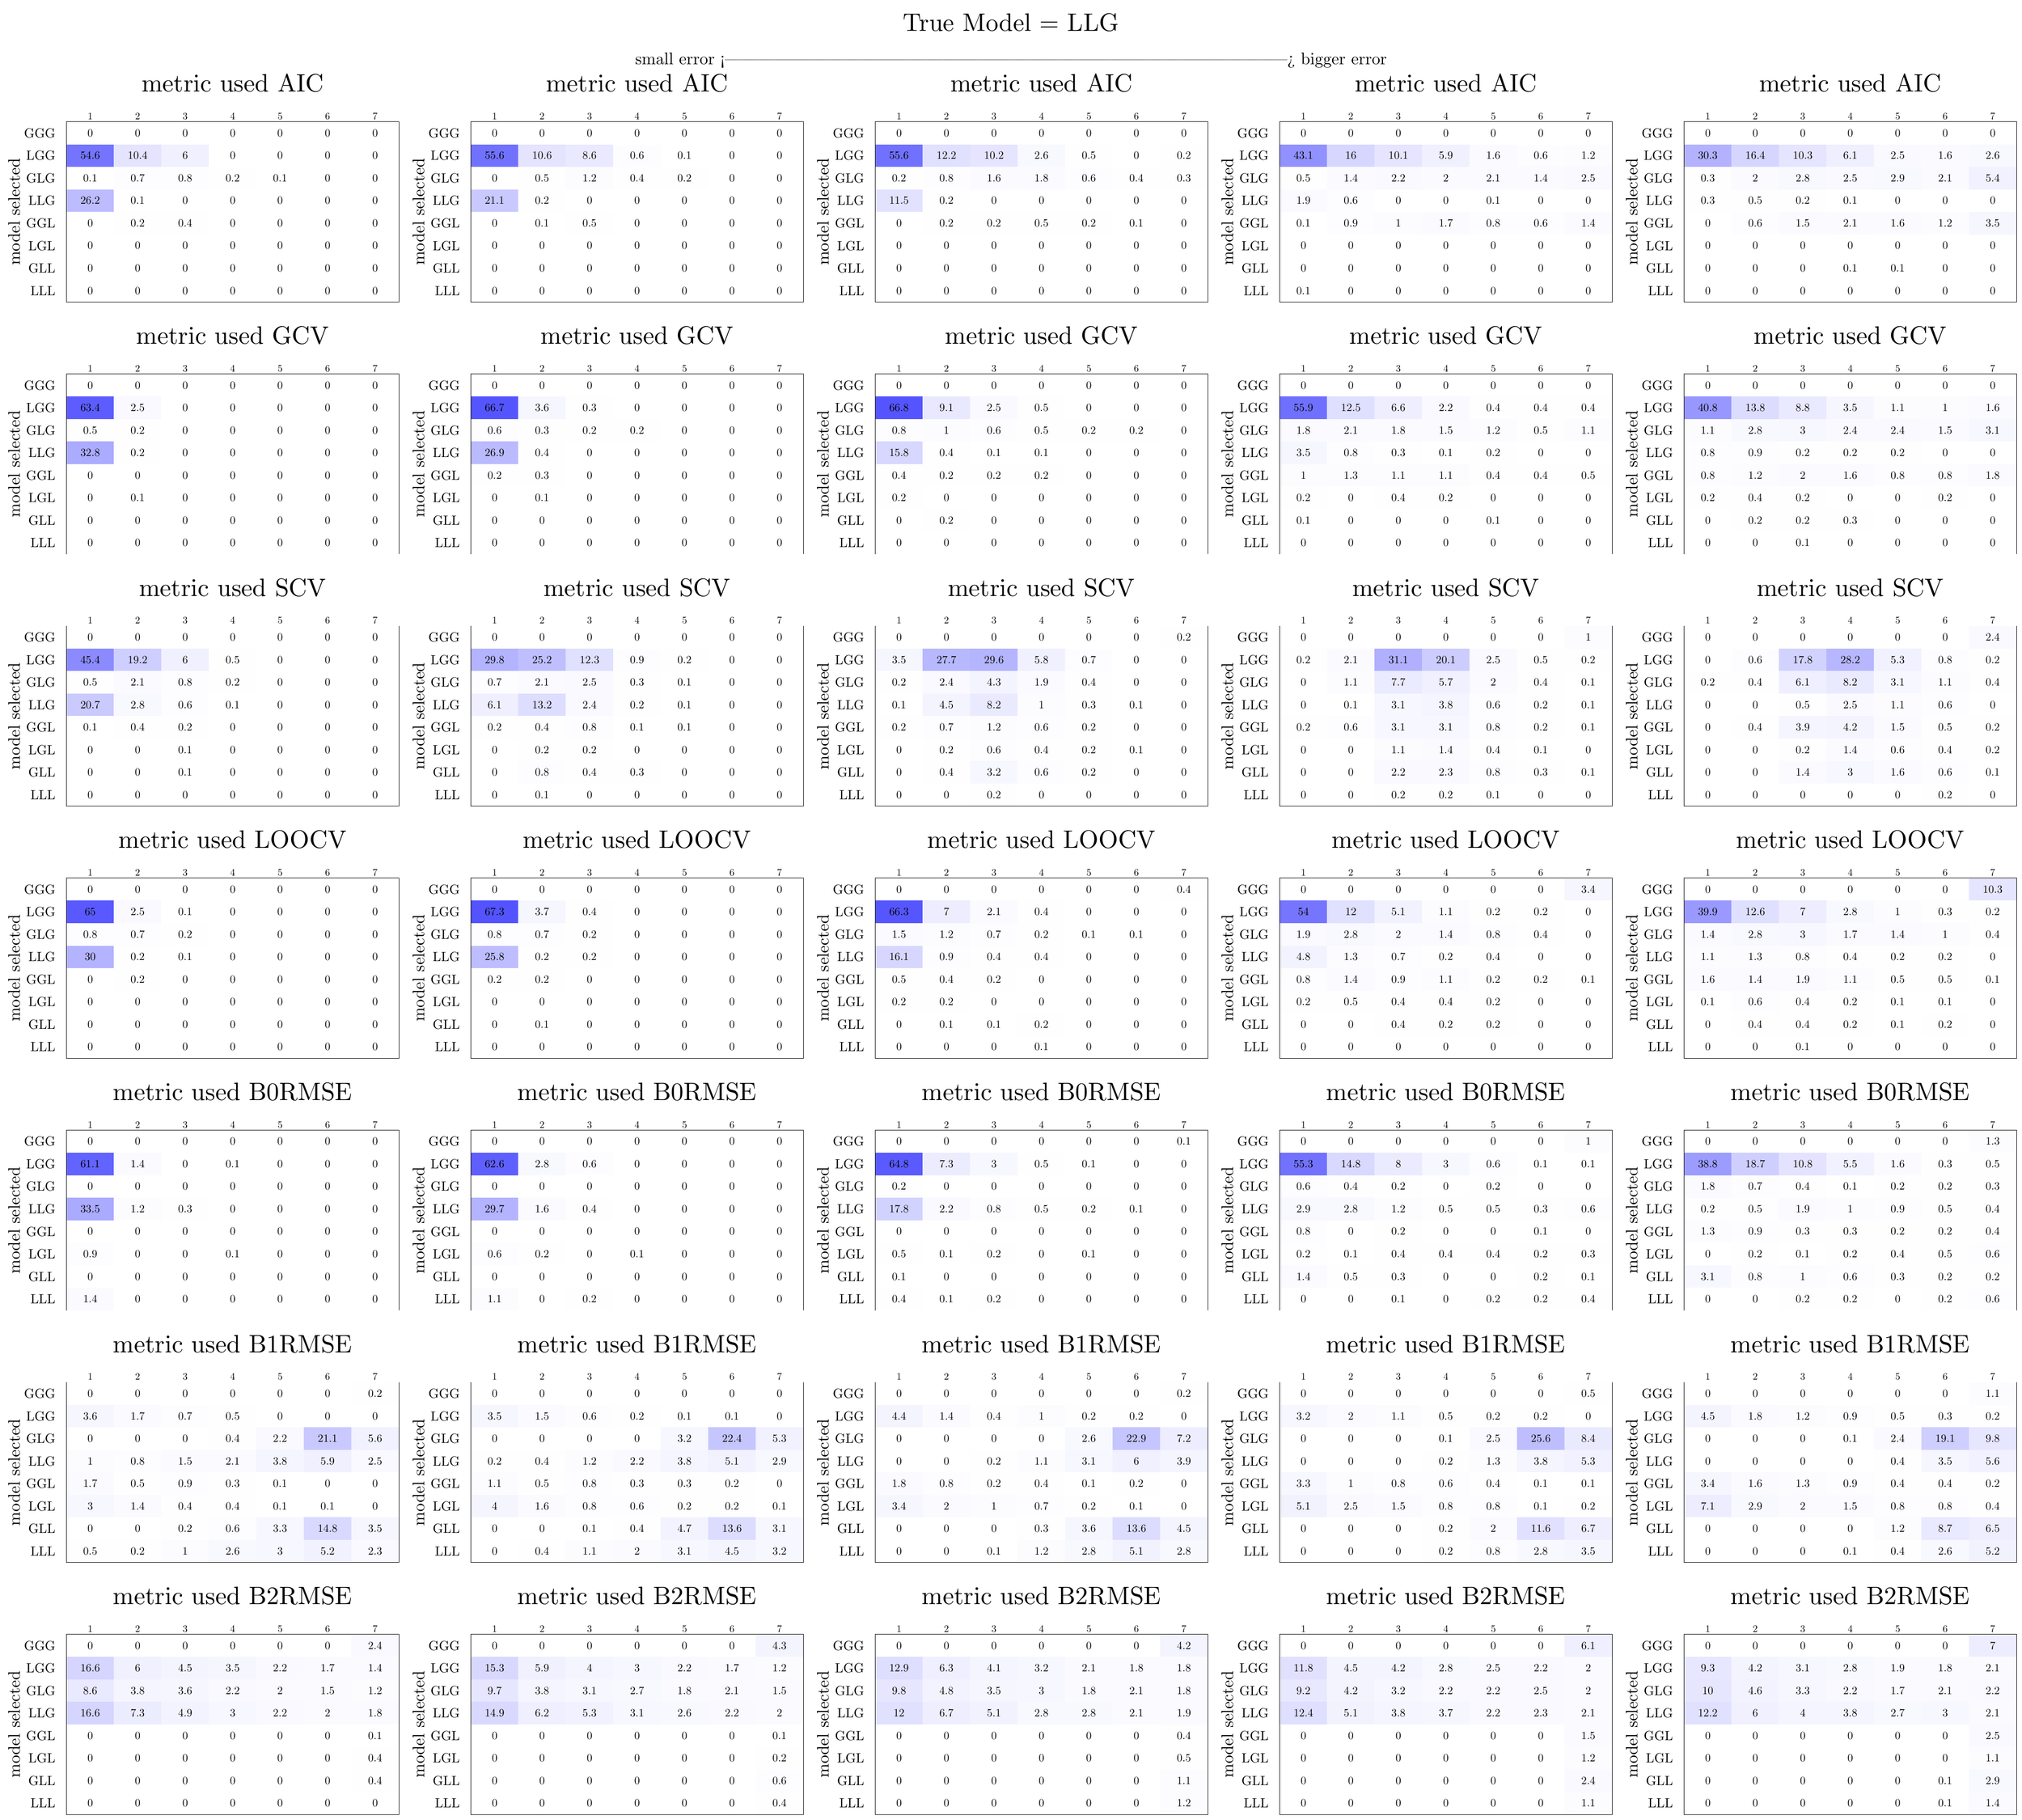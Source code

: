 % Created by tikzDevice version 0.8.1 on 2015-02-25 18:58:15
% !TEX encoding = UTF-8 Unicode
\documentclass{article}
\nonstopmode

\usepackage{tikz}

\usepackage[active,tightpage,psfixbb]{preview}

\PreviewEnvironment{pgfpicture}

\setlength\PreviewBorder{0pt}

\newcommand{\SweaveOpts}[1]{}  % do not interfere with LaTeX
\newcommand{\SweaveInput}[1]{} % because they are not real TeX commands
\newcommand{\Sexpr}[1]{}       % will only be parsed by R


%\usepackage{animate}
\usepackage[round]{natbib}
%\usepackage[nolists]{endfloat}
\usepackage[width = 5in]{geometry}
\usepackage{pdfpages, caption}
\usepackage{rotating}
\usepackage{caption, amsmath, graphicx, setspace, multirow, color, hyperref, array}
\usepackage{xcolor, colortbl}
\usepackage{arydshln}

\definecolor{Gray}{gray}{0.85}
\definecolor{Gray95}{gray}{0.95}
\definecolor{Gray75}{gray}{0.75}

\title{Can Conventional Measures Identify Geographically Varying Mixed Regression Relationships? A Simulation-based Analysis of Locally Weighted Regression}
\author{Aaron Swoboda}



\begin{document}

\begin{tikzpicture}[x=1pt,y=1pt]
\definecolor{fillColor}{RGB}{255,255,255}
\path[use as bounding box,fill=fillColor,fill opacity=0.00] (0,0) rectangle (1445.40,1300.86);
\begin{scope}
\path[clip] (  0.00,  0.00) rectangle (1445.40,1300.86);
\definecolor{drawColor}{RGB}{0,0,0}

\path[draw=drawColor,line width= 0.4pt,line join=round,line cap=round] ( 47.52,1085.04) --
	(285.12,1085.04) --
	(285.12,1213.74) --
	( 47.52,1213.74) --
	( 47.52,1085.04);
\definecolor{fillColor}{RGB}{255,255,255}

\path[fill=fillColor] ( 47.52,1197.65) rectangle ( 81.46,1213.74);
\definecolor{fillColor}{RGB}{116,116,255}

\path[fill=fillColor] ( 47.52,1181.57) rectangle ( 81.46,1197.65);
\definecolor{fillColor}{RGB}{255,255,255}

\path[fill=fillColor] ( 47.52,1165.48) rectangle ( 81.46,1181.57);
\definecolor{fillColor}{RGB}{188,188,255}

\path[fill=fillColor] ( 47.52,1149.39) rectangle ( 81.46,1165.48);
\definecolor{fillColor}{RGB}{255,255,255}

\path[fill=fillColor] ( 47.52,1133.30) rectangle ( 81.46,1149.39);

\path[fill=fillColor] ( 47.52,1117.21) rectangle ( 81.46,1133.30);

\path[fill=fillColor] ( 47.52,1101.13) rectangle ( 81.46,1117.21);

\path[fill=fillColor] ( 47.52,1085.04) rectangle ( 81.46,1101.13);

\path[fill=fillColor] ( 81.46,1197.65) rectangle (115.41,1213.74);
\definecolor{fillColor}{RGB}{228,228,255}

\path[fill=fillColor] ( 81.46,1181.57) rectangle (115.41,1197.65);
\definecolor{fillColor}{RGB}{253,253,255}

\path[fill=fillColor] ( 81.46,1165.48) rectangle (115.41,1181.57);
\definecolor{fillColor}{RGB}{255,255,255}

\path[fill=fillColor] ( 81.46,1149.39) rectangle (115.41,1165.48);
\definecolor{fillColor}{RGB}{254,254,255}

\path[fill=fillColor] ( 81.46,1133.30) rectangle (115.41,1149.39);
\definecolor{fillColor}{RGB}{255,255,255}

\path[fill=fillColor] ( 81.46,1117.21) rectangle (115.41,1133.30);

\path[fill=fillColor] ( 81.46,1101.13) rectangle (115.41,1117.21);

\path[fill=fillColor] ( 81.46,1085.04) rectangle (115.41,1101.13);

\path[fill=fillColor] (115.41,1197.65) rectangle (149.35,1213.74);
\definecolor{fillColor}{RGB}{240,240,255}

\path[fill=fillColor] (115.41,1181.57) rectangle (149.35,1197.65);
\definecolor{fillColor}{RGB}{253,253,255}

\path[fill=fillColor] (115.41,1165.48) rectangle (149.35,1181.57);
\definecolor{fillColor}{RGB}{255,255,255}

\path[fill=fillColor] (115.41,1149.39) rectangle (149.35,1165.48);
\definecolor{fillColor}{RGB}{254,254,255}

\path[fill=fillColor] (115.41,1133.30) rectangle (149.35,1149.39);
\definecolor{fillColor}{RGB}{255,255,255}

\path[fill=fillColor] (115.41,1117.21) rectangle (149.35,1133.30);

\path[fill=fillColor] (115.41,1101.13) rectangle (149.35,1117.21);

\path[fill=fillColor] (115.41,1085.04) rectangle (149.35,1101.13);

\path[fill=fillColor] (149.35,1197.65) rectangle (183.29,1213.74);

\path[fill=fillColor] (149.35,1181.57) rectangle (183.29,1197.65);
\definecolor{fillColor}{RGB}{254,254,255}

\path[fill=fillColor] (149.35,1165.48) rectangle (183.29,1181.57);
\definecolor{fillColor}{RGB}{255,255,255}

\path[fill=fillColor] (149.35,1149.39) rectangle (183.29,1165.48);

\path[fill=fillColor] (149.35,1133.30) rectangle (183.29,1149.39);

\path[fill=fillColor] (149.35,1117.21) rectangle (183.29,1133.30);

\path[fill=fillColor] (149.35,1101.13) rectangle (183.29,1117.21);

\path[fill=fillColor] (149.35,1085.04) rectangle (183.29,1101.13);

\path[fill=fillColor] (183.29,1197.65) rectangle (217.23,1213.74);

\path[fill=fillColor] (183.29,1181.57) rectangle (217.23,1197.65);

\path[fill=fillColor] (183.29,1165.48) rectangle (217.23,1181.57);

\path[fill=fillColor] (183.29,1149.39) rectangle (217.23,1165.48);

\path[fill=fillColor] (183.29,1133.30) rectangle (217.23,1149.39);

\path[fill=fillColor] (183.29,1117.21) rectangle (217.23,1133.30);

\path[fill=fillColor] (183.29,1101.13) rectangle (217.23,1117.21);

\path[fill=fillColor] (183.29,1085.04) rectangle (217.23,1101.13);

\path[fill=fillColor] (217.23,1197.65) rectangle (251.18,1213.74);

\path[fill=fillColor] (217.23,1181.57) rectangle (251.18,1197.65);

\path[fill=fillColor] (217.23,1165.48) rectangle (251.18,1181.57);

\path[fill=fillColor] (217.23,1149.39) rectangle (251.18,1165.48);

\path[fill=fillColor] (217.23,1133.30) rectangle (251.18,1149.39);

\path[fill=fillColor] (217.23,1117.21) rectangle (251.18,1133.30);

\path[fill=fillColor] (217.23,1101.13) rectangle (251.18,1117.21);

\path[fill=fillColor] (217.23,1085.04) rectangle (251.18,1101.13);

\path[fill=fillColor] (251.18,1197.65) rectangle (285.12,1213.74);

\path[fill=fillColor] (251.18,1181.57) rectangle (285.12,1197.65);

\path[fill=fillColor] (251.18,1165.48) rectangle (285.12,1181.57);

\path[fill=fillColor] (251.18,1149.39) rectangle (285.12,1165.48);

\path[fill=fillColor] (251.18,1133.30) rectangle (285.12,1149.39);

\path[fill=fillColor] (251.18,1117.21) rectangle (285.12,1133.30);

\path[fill=fillColor] (251.18,1101.13) rectangle (285.12,1117.21);

\path[fill=fillColor] (251.18,1085.04) rectangle (285.12,1101.13);

\node[text=drawColor,anchor=base,inner sep=0pt, outer sep=0pt, scale=  0.79] at ( 64.49,1203.16) {0};

\node[text=drawColor,anchor=base,inner sep=0pt, outer sep=0pt, scale=  0.79] at ( 64.49,1187.07) {54.6};

\node[text=drawColor,anchor=base,inner sep=0pt, outer sep=0pt, scale=  0.79] at ( 64.49,1170.98) {0.1};

\node[text=drawColor,anchor=base,inner sep=0pt, outer sep=0pt, scale=  0.79] at ( 64.49,1154.89) {26.2};

\node[text=drawColor,anchor=base,inner sep=0pt, outer sep=0pt, scale=  0.79] at ( 64.49,1138.81) {0};

\node[text=drawColor,anchor=base,inner sep=0pt, outer sep=0pt, scale=  0.79] at ( 64.49,1122.72) {0};

\node[text=drawColor,anchor=base,inner sep=0pt, outer sep=0pt, scale=  0.79] at ( 64.49,1106.63) {0};

\node[text=drawColor,anchor=base,inner sep=0pt, outer sep=0pt, scale=  0.79] at ( 64.49,1090.54) {0};

\node[text=drawColor,anchor=base,inner sep=0pt, outer sep=0pt, scale=  0.79] at ( 98.43,1203.16) {0};

\node[text=drawColor,anchor=base,inner sep=0pt, outer sep=0pt, scale=  0.79] at ( 98.43,1187.07) {10.4};

\node[text=drawColor,anchor=base,inner sep=0pt, outer sep=0pt, scale=  0.79] at ( 98.43,1170.98) {0.7};

\node[text=drawColor,anchor=base,inner sep=0pt, outer sep=0pt, scale=  0.79] at ( 98.43,1154.89) {0.1};

\node[text=drawColor,anchor=base,inner sep=0pt, outer sep=0pt, scale=  0.79] at ( 98.43,1138.81) {0.2};

\node[text=drawColor,anchor=base,inner sep=0pt, outer sep=0pt, scale=  0.79] at ( 98.43,1122.72) {0};

\node[text=drawColor,anchor=base,inner sep=0pt, outer sep=0pt, scale=  0.79] at ( 98.43,1106.63) {0};

\node[text=drawColor,anchor=base,inner sep=0pt, outer sep=0pt, scale=  0.79] at ( 98.43,1090.54) {0};

\node[text=drawColor,anchor=base,inner sep=0pt, outer sep=0pt, scale=  0.79] at (132.38,1203.16) {0};

\node[text=drawColor,anchor=base,inner sep=0pt, outer sep=0pt, scale=  0.79] at (132.38,1187.07) {6};

\node[text=drawColor,anchor=base,inner sep=0pt, outer sep=0pt, scale=  0.79] at (132.38,1170.98) {0.8};

\node[text=drawColor,anchor=base,inner sep=0pt, outer sep=0pt, scale=  0.79] at (132.38,1154.89) {0};

\node[text=drawColor,anchor=base,inner sep=0pt, outer sep=0pt, scale=  0.79] at (132.38,1138.81) {0.4};

\node[text=drawColor,anchor=base,inner sep=0pt, outer sep=0pt, scale=  0.79] at (132.38,1122.72) {0};

\node[text=drawColor,anchor=base,inner sep=0pt, outer sep=0pt, scale=  0.79] at (132.38,1106.63) {0};

\node[text=drawColor,anchor=base,inner sep=0pt, outer sep=0pt, scale=  0.79] at (132.38,1090.54) {0};

\node[text=drawColor,anchor=base,inner sep=0pt, outer sep=0pt, scale=  0.79] at (166.32,1203.16) {0};

\node[text=drawColor,anchor=base,inner sep=0pt, outer sep=0pt, scale=  0.79] at (166.32,1187.07) {0};

\node[text=drawColor,anchor=base,inner sep=0pt, outer sep=0pt, scale=  0.79] at (166.32,1170.98) {0.2};

\node[text=drawColor,anchor=base,inner sep=0pt, outer sep=0pt, scale=  0.79] at (166.32,1154.89) {0};

\node[text=drawColor,anchor=base,inner sep=0pt, outer sep=0pt, scale=  0.79] at (166.32,1138.81) {0};

\node[text=drawColor,anchor=base,inner sep=0pt, outer sep=0pt, scale=  0.79] at (166.32,1122.72) {0};

\node[text=drawColor,anchor=base,inner sep=0pt, outer sep=0pt, scale=  0.79] at (166.32,1106.63) {0};

\node[text=drawColor,anchor=base,inner sep=0pt, outer sep=0pt, scale=  0.79] at (166.32,1090.54) {0};

\node[text=drawColor,anchor=base,inner sep=0pt, outer sep=0pt, scale=  0.79] at (200.26,1203.16) {0};

\node[text=drawColor,anchor=base,inner sep=0pt, outer sep=0pt, scale=  0.79] at (200.26,1187.07) {0};

\node[text=drawColor,anchor=base,inner sep=0pt, outer sep=0pt, scale=  0.79] at (200.26,1170.98) {0.1};

\node[text=drawColor,anchor=base,inner sep=0pt, outer sep=0pt, scale=  0.79] at (200.26,1154.89) {0};

\node[text=drawColor,anchor=base,inner sep=0pt, outer sep=0pt, scale=  0.79] at (200.26,1138.81) {0};

\node[text=drawColor,anchor=base,inner sep=0pt, outer sep=0pt, scale=  0.79] at (200.26,1122.72) {0};

\node[text=drawColor,anchor=base,inner sep=0pt, outer sep=0pt, scale=  0.79] at (200.26,1106.63) {0};

\node[text=drawColor,anchor=base,inner sep=0pt, outer sep=0pt, scale=  0.79] at (200.26,1090.54) {0};

\node[text=drawColor,anchor=base,inner sep=0pt, outer sep=0pt, scale=  0.79] at (234.21,1203.16) {0};

\node[text=drawColor,anchor=base,inner sep=0pt, outer sep=0pt, scale=  0.79] at (234.21,1187.07) {0};

\node[text=drawColor,anchor=base,inner sep=0pt, outer sep=0pt, scale=  0.79] at (234.21,1170.98) {0};

\node[text=drawColor,anchor=base,inner sep=0pt, outer sep=0pt, scale=  0.79] at (234.21,1154.89) {0};

\node[text=drawColor,anchor=base,inner sep=0pt, outer sep=0pt, scale=  0.79] at (234.21,1138.81) {0};

\node[text=drawColor,anchor=base,inner sep=0pt, outer sep=0pt, scale=  0.79] at (234.21,1122.72) {0};

\node[text=drawColor,anchor=base,inner sep=0pt, outer sep=0pt, scale=  0.79] at (234.21,1106.63) {0};

\node[text=drawColor,anchor=base,inner sep=0pt, outer sep=0pt, scale=  0.79] at (234.21,1090.54) {0};

\node[text=drawColor,anchor=base,inner sep=0pt, outer sep=0pt, scale=  0.79] at (268.15,1203.16) {0};

\node[text=drawColor,anchor=base,inner sep=0pt, outer sep=0pt, scale=  0.79] at (268.15,1187.07) {0};

\node[text=drawColor,anchor=base,inner sep=0pt, outer sep=0pt, scale=  0.79] at (268.15,1170.98) {0};

\node[text=drawColor,anchor=base,inner sep=0pt, outer sep=0pt, scale=  0.79] at (268.15,1154.89) {0};

\node[text=drawColor,anchor=base,inner sep=0pt, outer sep=0pt, scale=  0.79] at (268.15,1138.81) {0};

\node[text=drawColor,anchor=base,inner sep=0pt, outer sep=0pt, scale=  0.79] at (268.15,1122.72) {0};

\node[text=drawColor,anchor=base,inner sep=0pt, outer sep=0pt, scale=  0.79] at (268.15,1106.63) {0};

\node[text=drawColor,anchor=base,inner sep=0pt, outer sep=0pt, scale=  0.79] at (268.15,1090.54) {0};

\node[text=drawColor,anchor=base,inner sep=0pt, outer sep=0pt, scale=  0.71] at ( 64.49,1215.32) {1};

\node[text=drawColor,anchor=base,inner sep=0pt, outer sep=0pt, scale=  0.71] at ( 98.43,1215.32) {2};

\node[text=drawColor,anchor=base,inner sep=0pt, outer sep=0pt, scale=  0.71] at (132.38,1215.32) {3};

\node[text=drawColor,anchor=base,inner sep=0pt, outer sep=0pt, scale=  0.71] at (166.32,1215.32) {4};

\node[text=drawColor,anchor=base,inner sep=0pt, outer sep=0pt, scale=  0.71] at (200.26,1215.32) {5};

\node[text=drawColor,anchor=base,inner sep=0pt, outer sep=0pt, scale=  0.71] at (234.21,1215.32) {6};

\node[text=drawColor,anchor=base,inner sep=0pt, outer sep=0pt, scale=  0.71] at (268.15,1215.32) {7};

\node[text=drawColor,anchor=base east,inner sep=0pt, outer sep=0pt, scale=  0.95] at ( 39.60,1089.81) {LLL};

\node[text=drawColor,anchor=base east,inner sep=0pt, outer sep=0pt, scale=  0.95] at ( 39.60,1105.90) {GLL};

\node[text=drawColor,anchor=base east,inner sep=0pt, outer sep=0pt, scale=  0.95] at ( 39.60,1121.99) {LGL};

\node[text=drawColor,anchor=base east,inner sep=0pt, outer sep=0pt, scale=  0.95] at ( 39.60,1138.07) {GGL};

\node[text=drawColor,anchor=base east,inner sep=0pt, outer sep=0pt, scale=  0.95] at ( 39.60,1154.16) {LLG};

\node[text=drawColor,anchor=base east,inner sep=0pt, outer sep=0pt, scale=  0.95] at ( 39.60,1170.25) {GLG};

\node[text=drawColor,anchor=base east,inner sep=0pt, outer sep=0pt, scale=  0.95] at ( 39.60,1186.34) {LGG};

\node[text=drawColor,anchor=base east,inner sep=0pt, outer sep=0pt, scale=  0.95] at ( 39.60,1202.42) {GGG};

\node[text=drawColor,rotate= 90.00,anchor=base,inner sep=0pt, outer sep=0pt, scale=  1.20] at ( 14.26,1149.39) {model selected};

\node[text=drawColor,anchor=base,inner sep=0pt, outer sep=0pt, scale=  1.80] at (166.32,1235.12) {metric used  AIC};
\end{scope}
\begin{scope}
\path[clip] (  0.00,  0.00) rectangle (1445.40,1300.86);
\definecolor{drawColor}{RGB}{0,0,0}

\path[draw=drawColor,line width= 0.4pt,line join=round,line cap=round] ( 47.52,904.86) --
	(285.12,904.86) --
	(285.12,1033.56) --
	( 47.52,1033.56) --
	( 47.52,904.86);
\definecolor{fillColor}{RGB}{255,255,255}

\path[fill=fillColor] ( 47.52,1017.47) rectangle ( 81.46,1033.56);
\definecolor{fillColor}{RGB}{93,93,255}

\path[fill=fillColor] ( 47.52,1001.38) rectangle ( 81.46,1017.47);
\definecolor{fillColor}{RGB}{254,254,255}

\path[fill=fillColor] ( 47.52,985.30) rectangle ( 81.46,1001.38);
\definecolor{fillColor}{RGB}{171,171,255}

\path[fill=fillColor] ( 47.52,969.21) rectangle ( 81.46,985.30);
\definecolor{fillColor}{RGB}{255,255,255}

\path[fill=fillColor] ( 47.52,953.12) rectangle ( 81.46,969.21);

\path[fill=fillColor] ( 47.52,937.03) rectangle ( 81.46,953.12);

\path[fill=fillColor] ( 47.52,920.95) rectangle ( 81.46,937.03);

\path[fill=fillColor] ( 47.52,904.86) rectangle ( 81.46,920.95);

\path[fill=fillColor] ( 81.46,1017.47) rectangle (115.41,1033.56);
\definecolor{fillColor}{RGB}{249,249,255}

\path[fill=fillColor] ( 81.46,1001.38) rectangle (115.41,1017.47);
\definecolor{fillColor}{RGB}{254,254,255}

\path[fill=fillColor] ( 81.46,985.30) rectangle (115.41,1001.38);

\path[fill=fillColor] ( 81.46,969.21) rectangle (115.41,985.30);
\definecolor{fillColor}{RGB}{255,255,255}

\path[fill=fillColor] ( 81.46,953.12) rectangle (115.41,969.21);

\path[fill=fillColor] ( 81.46,937.03) rectangle (115.41,953.12);

\path[fill=fillColor] ( 81.46,920.95) rectangle (115.41,937.03);

\path[fill=fillColor] ( 81.46,904.86) rectangle (115.41,920.95);

\path[fill=fillColor] (115.41,1017.47) rectangle (149.35,1033.56);

\path[fill=fillColor] (115.41,1001.38) rectangle (149.35,1017.47);

\path[fill=fillColor] (115.41,985.30) rectangle (149.35,1001.38);

\path[fill=fillColor] (115.41,969.21) rectangle (149.35,985.30);

\path[fill=fillColor] (115.41,953.12) rectangle (149.35,969.21);

\path[fill=fillColor] (115.41,937.03) rectangle (149.35,953.12);

\path[fill=fillColor] (115.41,920.95) rectangle (149.35,937.03);

\path[fill=fillColor] (115.41,904.86) rectangle (149.35,920.95);

\path[fill=fillColor] (149.35,1017.47) rectangle (183.29,1033.56);

\path[fill=fillColor] (149.35,1001.38) rectangle (183.29,1017.47);

\path[fill=fillColor] (149.35,985.30) rectangle (183.29,1001.38);

\path[fill=fillColor] (149.35,969.21) rectangle (183.29,985.30);

\path[fill=fillColor] (149.35,953.12) rectangle (183.29,969.21);

\path[fill=fillColor] (149.35,937.03) rectangle (183.29,953.12);

\path[fill=fillColor] (149.35,920.95) rectangle (183.29,937.03);

\path[fill=fillColor] (149.35,904.86) rectangle (183.29,920.95);

\path[fill=fillColor] (183.29,1017.47) rectangle (217.23,1033.56);

\path[fill=fillColor] (183.29,1001.38) rectangle (217.23,1017.47);

\path[fill=fillColor] (183.29,985.30) rectangle (217.23,1001.38);

\path[fill=fillColor] (183.29,969.21) rectangle (217.23,985.30);

\path[fill=fillColor] (183.29,953.12) rectangle (217.23,969.21);

\path[fill=fillColor] (183.29,937.03) rectangle (217.23,953.12);

\path[fill=fillColor] (183.29,920.95) rectangle (217.23,937.03);

\path[fill=fillColor] (183.29,904.86) rectangle (217.23,920.95);

\path[fill=fillColor] (217.23,1017.47) rectangle (251.18,1033.56);

\path[fill=fillColor] (217.23,1001.38) rectangle (251.18,1017.47);

\path[fill=fillColor] (217.23,985.30) rectangle (251.18,1001.38);

\path[fill=fillColor] (217.23,969.21) rectangle (251.18,985.30);

\path[fill=fillColor] (217.23,953.12) rectangle (251.18,969.21);

\path[fill=fillColor] (217.23,937.03) rectangle (251.18,953.12);

\path[fill=fillColor] (217.23,920.95) rectangle (251.18,937.03);

\path[fill=fillColor] (217.23,904.86) rectangle (251.18,920.95);

\path[fill=fillColor] (251.18,1017.47) rectangle (285.12,1033.56);

\path[fill=fillColor] (251.18,1001.38) rectangle (285.12,1017.47);

\path[fill=fillColor] (251.18,985.30) rectangle (285.12,1001.38);

\path[fill=fillColor] (251.18,969.21) rectangle (285.12,985.30);

\path[fill=fillColor] (251.18,953.12) rectangle (285.12,969.21);

\path[fill=fillColor] (251.18,937.03) rectangle (285.12,953.12);

\path[fill=fillColor] (251.18,920.95) rectangle (285.12,937.03);

\path[fill=fillColor] (251.18,904.86) rectangle (285.12,920.95);

\node[text=drawColor,anchor=base,inner sep=0pt, outer sep=0pt, scale=  0.79] at ( 64.49,1022.98) {0};

\node[text=drawColor,anchor=base,inner sep=0pt, outer sep=0pt, scale=  0.79] at ( 64.49,1006.89) {63.4};

\node[text=drawColor,anchor=base,inner sep=0pt, outer sep=0pt, scale=  0.79] at ( 64.49,990.80) {0.5};

\node[text=drawColor,anchor=base,inner sep=0pt, outer sep=0pt, scale=  0.79] at ( 64.49,974.71) {32.8};

\node[text=drawColor,anchor=base,inner sep=0pt, outer sep=0pt, scale=  0.79] at ( 64.49,958.63) {0};

\node[text=drawColor,anchor=base,inner sep=0pt, outer sep=0pt, scale=  0.79] at ( 64.49,942.54) {0};

\node[text=drawColor,anchor=base,inner sep=0pt, outer sep=0pt, scale=  0.79] at ( 64.49,926.45) {0};

\node[text=drawColor,anchor=base,inner sep=0pt, outer sep=0pt, scale=  0.79] at ( 64.49,910.36) {0};

\node[text=drawColor,anchor=base,inner sep=0pt, outer sep=0pt, scale=  0.79] at ( 98.43,1022.98) {0};

\node[text=drawColor,anchor=base,inner sep=0pt, outer sep=0pt, scale=  0.79] at ( 98.43,1006.89) {2.5};

\node[text=drawColor,anchor=base,inner sep=0pt, outer sep=0pt, scale=  0.79] at ( 98.43,990.80) {0.2};

\node[text=drawColor,anchor=base,inner sep=0pt, outer sep=0pt, scale=  0.79] at ( 98.43,974.71) {0.2};

\node[text=drawColor,anchor=base,inner sep=0pt, outer sep=0pt, scale=  0.79] at ( 98.43,958.63) {0};

\node[text=drawColor,anchor=base,inner sep=0pt, outer sep=0pt, scale=  0.79] at ( 98.43,942.54) {0.1};

\node[text=drawColor,anchor=base,inner sep=0pt, outer sep=0pt, scale=  0.79] at ( 98.43,926.45) {0};

\node[text=drawColor,anchor=base,inner sep=0pt, outer sep=0pt, scale=  0.79] at ( 98.43,910.36) {0};

\node[text=drawColor,anchor=base,inner sep=0pt, outer sep=0pt, scale=  0.79] at (132.38,1022.98) {0};

\node[text=drawColor,anchor=base,inner sep=0pt, outer sep=0pt, scale=  0.79] at (132.38,1006.89) {0};

\node[text=drawColor,anchor=base,inner sep=0pt, outer sep=0pt, scale=  0.79] at (132.38,990.80) {0};

\node[text=drawColor,anchor=base,inner sep=0pt, outer sep=0pt, scale=  0.79] at (132.38,974.71) {0};

\node[text=drawColor,anchor=base,inner sep=0pt, outer sep=0pt, scale=  0.79] at (132.38,958.63) {0};

\node[text=drawColor,anchor=base,inner sep=0pt, outer sep=0pt, scale=  0.79] at (132.38,942.54) {0};

\node[text=drawColor,anchor=base,inner sep=0pt, outer sep=0pt, scale=  0.79] at (132.38,926.45) {0};

\node[text=drawColor,anchor=base,inner sep=0pt, outer sep=0pt, scale=  0.79] at (132.38,910.36) {0};

\node[text=drawColor,anchor=base,inner sep=0pt, outer sep=0pt, scale=  0.79] at (166.32,1022.98) {0};

\node[text=drawColor,anchor=base,inner sep=0pt, outer sep=0pt, scale=  0.79] at (166.32,1006.89) {0};

\node[text=drawColor,anchor=base,inner sep=0pt, outer sep=0pt, scale=  0.79] at (166.32,990.80) {0};

\node[text=drawColor,anchor=base,inner sep=0pt, outer sep=0pt, scale=  0.79] at (166.32,974.71) {0};

\node[text=drawColor,anchor=base,inner sep=0pt, outer sep=0pt, scale=  0.79] at (166.32,958.63) {0};

\node[text=drawColor,anchor=base,inner sep=0pt, outer sep=0pt, scale=  0.79] at (166.32,942.54) {0};

\node[text=drawColor,anchor=base,inner sep=0pt, outer sep=0pt, scale=  0.79] at (166.32,926.45) {0};

\node[text=drawColor,anchor=base,inner sep=0pt, outer sep=0pt, scale=  0.79] at (166.32,910.36) {0};

\node[text=drawColor,anchor=base,inner sep=0pt, outer sep=0pt, scale=  0.79] at (200.26,1022.98) {0};

\node[text=drawColor,anchor=base,inner sep=0pt, outer sep=0pt, scale=  0.79] at (200.26,1006.89) {0};

\node[text=drawColor,anchor=base,inner sep=0pt, outer sep=0pt, scale=  0.79] at (200.26,990.80) {0};

\node[text=drawColor,anchor=base,inner sep=0pt, outer sep=0pt, scale=  0.79] at (200.26,974.71) {0};

\node[text=drawColor,anchor=base,inner sep=0pt, outer sep=0pt, scale=  0.79] at (200.26,958.63) {0};

\node[text=drawColor,anchor=base,inner sep=0pt, outer sep=0pt, scale=  0.79] at (200.26,942.54) {0};

\node[text=drawColor,anchor=base,inner sep=0pt, outer sep=0pt, scale=  0.79] at (200.26,926.45) {0};

\node[text=drawColor,anchor=base,inner sep=0pt, outer sep=0pt, scale=  0.79] at (200.26,910.36) {0};

\node[text=drawColor,anchor=base,inner sep=0pt, outer sep=0pt, scale=  0.79] at (234.21,1022.98) {0};

\node[text=drawColor,anchor=base,inner sep=0pt, outer sep=0pt, scale=  0.79] at (234.21,1006.89) {0};

\node[text=drawColor,anchor=base,inner sep=0pt, outer sep=0pt, scale=  0.79] at (234.21,990.80) {0};

\node[text=drawColor,anchor=base,inner sep=0pt, outer sep=0pt, scale=  0.79] at (234.21,974.71) {0};

\node[text=drawColor,anchor=base,inner sep=0pt, outer sep=0pt, scale=  0.79] at (234.21,958.63) {0};

\node[text=drawColor,anchor=base,inner sep=0pt, outer sep=0pt, scale=  0.79] at (234.21,942.54) {0};

\node[text=drawColor,anchor=base,inner sep=0pt, outer sep=0pt, scale=  0.79] at (234.21,926.45) {0};

\node[text=drawColor,anchor=base,inner sep=0pt, outer sep=0pt, scale=  0.79] at (234.21,910.36) {0};

\node[text=drawColor,anchor=base,inner sep=0pt, outer sep=0pt, scale=  0.79] at (268.15,1022.98) {0};

\node[text=drawColor,anchor=base,inner sep=0pt, outer sep=0pt, scale=  0.79] at (268.15,1006.89) {0};

\node[text=drawColor,anchor=base,inner sep=0pt, outer sep=0pt, scale=  0.79] at (268.15,990.80) {0};

\node[text=drawColor,anchor=base,inner sep=0pt, outer sep=0pt, scale=  0.79] at (268.15,974.71) {0};

\node[text=drawColor,anchor=base,inner sep=0pt, outer sep=0pt, scale=  0.79] at (268.15,958.63) {0};

\node[text=drawColor,anchor=base,inner sep=0pt, outer sep=0pt, scale=  0.79] at (268.15,942.54) {0};

\node[text=drawColor,anchor=base,inner sep=0pt, outer sep=0pt, scale=  0.79] at (268.15,926.45) {0};

\node[text=drawColor,anchor=base,inner sep=0pt, outer sep=0pt, scale=  0.79] at (268.15,910.36) {0};

\node[text=drawColor,anchor=base,inner sep=0pt, outer sep=0pt, scale=  0.71] at ( 64.49,1035.14) {1};

\node[text=drawColor,anchor=base,inner sep=0pt, outer sep=0pt, scale=  0.71] at ( 98.43,1035.14) {2};

\node[text=drawColor,anchor=base,inner sep=0pt, outer sep=0pt, scale=  0.71] at (132.38,1035.14) {3};

\node[text=drawColor,anchor=base,inner sep=0pt, outer sep=0pt, scale=  0.71] at (166.32,1035.14) {4};

\node[text=drawColor,anchor=base,inner sep=0pt, outer sep=0pt, scale=  0.71] at (200.26,1035.14) {5};

\node[text=drawColor,anchor=base,inner sep=0pt, outer sep=0pt, scale=  0.71] at (234.21,1035.14) {6};

\node[text=drawColor,anchor=base,inner sep=0pt, outer sep=0pt, scale=  0.71] at (268.15,1035.14) {7};

\node[text=drawColor,anchor=base east,inner sep=0pt, outer sep=0pt, scale=  0.95] at ( 39.60,909.63) {LLL};

\node[text=drawColor,anchor=base east,inner sep=0pt, outer sep=0pt, scale=  0.95] at ( 39.60,925.72) {GLL};

\node[text=drawColor,anchor=base east,inner sep=0pt, outer sep=0pt, scale=  0.95] at ( 39.60,941.81) {LGL};

\node[text=drawColor,anchor=base east,inner sep=0pt, outer sep=0pt, scale=  0.95] at ( 39.60,957.89) {GGL};

\node[text=drawColor,anchor=base east,inner sep=0pt, outer sep=0pt, scale=  0.95] at ( 39.60,973.98) {LLG};

\node[text=drawColor,anchor=base east,inner sep=0pt, outer sep=0pt, scale=  0.95] at ( 39.60,990.07) {GLG};

\node[text=drawColor,anchor=base east,inner sep=0pt, outer sep=0pt, scale=  0.95] at ( 39.60,1006.16) {LGG};

\node[text=drawColor,anchor=base east,inner sep=0pt, outer sep=0pt, scale=  0.95] at ( 39.60,1022.24) {GGG};

\node[text=drawColor,rotate= 90.00,anchor=base,inner sep=0pt, outer sep=0pt, scale=  1.20] at ( 14.26,969.21) {model selected};

\node[text=drawColor,anchor=base,inner sep=0pt, outer sep=0pt, scale=  1.80] at (166.32,1054.94) {metric used  GCV};
\end{scope}
\begin{scope}
\path[clip] (  0.00,  0.00) rectangle (1445.40,1300.86);
\definecolor{drawColor}{RGB}{0,0,0}

\path[draw=drawColor,line width= 0.4pt,line join=round,line cap=round] ( 47.52,724.68) --
	(285.12,724.68) --
	(285.12,853.38) --
	( 47.52,853.38) --
	( 47.52,724.68);
\definecolor{fillColor}{RGB}{255,255,255}

\path[fill=fillColor] ( 47.52,837.29) rectangle ( 81.46,853.38);
\definecolor{fillColor}{RGB}{139,139,255}

\path[fill=fillColor] ( 47.52,821.20) rectangle ( 81.46,837.29);
\definecolor{fillColor}{RGB}{254,254,255}

\path[fill=fillColor] ( 47.52,805.12) rectangle ( 81.46,821.20);
\definecolor{fillColor}{RGB}{202,202,255}

\path[fill=fillColor] ( 47.52,789.03) rectangle ( 81.46,805.12);
\definecolor{fillColor}{RGB}{255,255,255}

\path[fill=fillColor] ( 47.52,772.94) rectangle ( 81.46,789.03);

\path[fill=fillColor] ( 47.52,756.85) rectangle ( 81.46,772.94);

\path[fill=fillColor] ( 47.52,740.77) rectangle ( 81.46,756.85);

\path[fill=fillColor] ( 47.52,724.68) rectangle ( 81.46,740.77);

\path[fill=fillColor] ( 81.46,837.29) rectangle (115.41,853.38);
\definecolor{fillColor}{RGB}{206,206,255}

\path[fill=fillColor] ( 81.46,821.20) rectangle (115.41,837.29);
\definecolor{fillColor}{RGB}{250,250,255}

\path[fill=fillColor] ( 81.46,805.12) rectangle (115.41,821.20);
\definecolor{fillColor}{RGB}{248,248,255}

\path[fill=fillColor] ( 81.46,789.03) rectangle (115.41,805.12);
\definecolor{fillColor}{RGB}{254,254,255}

\path[fill=fillColor] ( 81.46,772.94) rectangle (115.41,789.03);
\definecolor{fillColor}{RGB}{255,255,255}

\path[fill=fillColor] ( 81.46,756.85) rectangle (115.41,772.94);

\path[fill=fillColor] ( 81.46,740.77) rectangle (115.41,756.85);

\path[fill=fillColor] ( 81.46,724.68) rectangle (115.41,740.77);

\path[fill=fillColor] (115.41,837.29) rectangle (149.35,853.38);
\definecolor{fillColor}{RGB}{240,240,255}

\path[fill=fillColor] (115.41,821.20) rectangle (149.35,837.29);
\definecolor{fillColor}{RGB}{253,253,255}

\path[fill=fillColor] (115.41,805.12) rectangle (149.35,821.20);

\path[fill=fillColor] (115.41,789.03) rectangle (149.35,805.12);
\definecolor{fillColor}{RGB}{254,254,255}

\path[fill=fillColor] (115.41,772.94) rectangle (149.35,789.03);
\definecolor{fillColor}{RGB}{255,255,255}

\path[fill=fillColor] (115.41,756.85) rectangle (149.35,772.94);

\path[fill=fillColor] (115.41,740.77) rectangle (149.35,756.85);

\path[fill=fillColor] (115.41,724.68) rectangle (149.35,740.77);

\path[fill=fillColor] (149.35,837.29) rectangle (183.29,853.38);
\definecolor{fillColor}{RGB}{254,254,255}

\path[fill=fillColor] (149.35,821.20) rectangle (183.29,837.29);

\path[fill=fillColor] (149.35,805.12) rectangle (183.29,821.20);
\definecolor{fillColor}{RGB}{255,255,255}

\path[fill=fillColor] (149.35,789.03) rectangle (183.29,805.12);

\path[fill=fillColor] (149.35,772.94) rectangle (183.29,789.03);

\path[fill=fillColor] (149.35,756.85) rectangle (183.29,772.94);

\path[fill=fillColor] (149.35,740.77) rectangle (183.29,756.85);

\path[fill=fillColor] (149.35,724.68) rectangle (183.29,740.77);

\path[fill=fillColor] (183.29,837.29) rectangle (217.23,853.38);

\path[fill=fillColor] (183.29,821.20) rectangle (217.23,837.29);

\path[fill=fillColor] (183.29,805.12) rectangle (217.23,821.20);

\path[fill=fillColor] (183.29,789.03) rectangle (217.23,805.12);

\path[fill=fillColor] (183.29,772.94) rectangle (217.23,789.03);

\path[fill=fillColor] (183.29,756.85) rectangle (217.23,772.94);

\path[fill=fillColor] (183.29,740.77) rectangle (217.23,756.85);

\path[fill=fillColor] (183.29,724.68) rectangle (217.23,740.77);

\path[fill=fillColor] (217.23,837.29) rectangle (251.18,853.38);

\path[fill=fillColor] (217.23,821.20) rectangle (251.18,837.29);

\path[fill=fillColor] (217.23,805.12) rectangle (251.18,821.20);

\path[fill=fillColor] (217.23,789.03) rectangle (251.18,805.12);

\path[fill=fillColor] (217.23,772.94) rectangle (251.18,789.03);

\path[fill=fillColor] (217.23,756.85) rectangle (251.18,772.94);

\path[fill=fillColor] (217.23,740.77) rectangle (251.18,756.85);

\path[fill=fillColor] (217.23,724.68) rectangle (251.18,740.77);

\path[fill=fillColor] (251.18,837.29) rectangle (285.12,853.38);

\path[fill=fillColor] (251.18,821.20) rectangle (285.12,837.29);

\path[fill=fillColor] (251.18,805.12) rectangle (285.12,821.20);

\path[fill=fillColor] (251.18,789.03) rectangle (285.12,805.12);

\path[fill=fillColor] (251.18,772.94) rectangle (285.12,789.03);

\path[fill=fillColor] (251.18,756.85) rectangle (285.12,772.94);

\path[fill=fillColor] (251.18,740.77) rectangle (285.12,756.85);

\path[fill=fillColor] (251.18,724.68) rectangle (285.12,740.77);

\node[text=drawColor,anchor=base,inner sep=0pt, outer sep=0pt, scale=  0.79] at ( 64.49,842.80) {0};

\node[text=drawColor,anchor=base,inner sep=0pt, outer sep=0pt, scale=  0.79] at ( 64.49,826.71) {45.4};

\node[text=drawColor,anchor=base,inner sep=0pt, outer sep=0pt, scale=  0.79] at ( 64.49,810.62) {0.5};

\node[text=drawColor,anchor=base,inner sep=0pt, outer sep=0pt, scale=  0.79] at ( 64.49,794.53) {20.7};

\node[text=drawColor,anchor=base,inner sep=0pt, outer sep=0pt, scale=  0.79] at ( 64.49,778.45) {0.1};

\node[text=drawColor,anchor=base,inner sep=0pt, outer sep=0pt, scale=  0.79] at ( 64.49,762.36) {0};

\node[text=drawColor,anchor=base,inner sep=0pt, outer sep=0pt, scale=  0.79] at ( 64.49,746.27) {0};

\node[text=drawColor,anchor=base,inner sep=0pt, outer sep=0pt, scale=  0.79] at ( 64.49,730.18) {0};

\node[text=drawColor,anchor=base,inner sep=0pt, outer sep=0pt, scale=  0.79] at ( 98.43,842.80) {0};

\node[text=drawColor,anchor=base,inner sep=0pt, outer sep=0pt, scale=  0.79] at ( 98.43,826.71) {19.2};

\node[text=drawColor,anchor=base,inner sep=0pt, outer sep=0pt, scale=  0.79] at ( 98.43,810.62) {2.1};

\node[text=drawColor,anchor=base,inner sep=0pt, outer sep=0pt, scale=  0.79] at ( 98.43,794.53) {2.8};

\node[text=drawColor,anchor=base,inner sep=0pt, outer sep=0pt, scale=  0.79] at ( 98.43,778.45) {0.4};

\node[text=drawColor,anchor=base,inner sep=0pt, outer sep=0pt, scale=  0.79] at ( 98.43,762.36) {0};

\node[text=drawColor,anchor=base,inner sep=0pt, outer sep=0pt, scale=  0.79] at ( 98.43,746.27) {0};

\node[text=drawColor,anchor=base,inner sep=0pt, outer sep=0pt, scale=  0.79] at ( 98.43,730.18) {0};

\node[text=drawColor,anchor=base,inner sep=0pt, outer sep=0pt, scale=  0.79] at (132.38,842.80) {0};

\node[text=drawColor,anchor=base,inner sep=0pt, outer sep=0pt, scale=  0.79] at (132.38,826.71) {6};

\node[text=drawColor,anchor=base,inner sep=0pt, outer sep=0pt, scale=  0.79] at (132.38,810.62) {0.8};

\node[text=drawColor,anchor=base,inner sep=0pt, outer sep=0pt, scale=  0.79] at (132.38,794.53) {0.6};

\node[text=drawColor,anchor=base,inner sep=0pt, outer sep=0pt, scale=  0.79] at (132.38,778.45) {0.2};

\node[text=drawColor,anchor=base,inner sep=0pt, outer sep=0pt, scale=  0.79] at (132.38,762.36) {0.1};

\node[text=drawColor,anchor=base,inner sep=0pt, outer sep=0pt, scale=  0.79] at (132.38,746.27) {0.1};

\node[text=drawColor,anchor=base,inner sep=0pt, outer sep=0pt, scale=  0.79] at (132.38,730.18) {0};

\node[text=drawColor,anchor=base,inner sep=0pt, outer sep=0pt, scale=  0.79] at (166.32,842.80) {0};

\node[text=drawColor,anchor=base,inner sep=0pt, outer sep=0pt, scale=  0.79] at (166.32,826.71) {0.5};

\node[text=drawColor,anchor=base,inner sep=0pt, outer sep=0pt, scale=  0.79] at (166.32,810.62) {0.2};

\node[text=drawColor,anchor=base,inner sep=0pt, outer sep=0pt, scale=  0.79] at (166.32,794.53) {0.1};

\node[text=drawColor,anchor=base,inner sep=0pt, outer sep=0pt, scale=  0.79] at (166.32,778.45) {0};

\node[text=drawColor,anchor=base,inner sep=0pt, outer sep=0pt, scale=  0.79] at (166.32,762.36) {0};

\node[text=drawColor,anchor=base,inner sep=0pt, outer sep=0pt, scale=  0.79] at (166.32,746.27) {0};

\node[text=drawColor,anchor=base,inner sep=0pt, outer sep=0pt, scale=  0.79] at (166.32,730.18) {0};

\node[text=drawColor,anchor=base,inner sep=0pt, outer sep=0pt, scale=  0.79] at (200.26,842.80) {0};

\node[text=drawColor,anchor=base,inner sep=0pt, outer sep=0pt, scale=  0.79] at (200.26,826.71) {0};

\node[text=drawColor,anchor=base,inner sep=0pt, outer sep=0pt, scale=  0.79] at (200.26,810.62) {0};

\node[text=drawColor,anchor=base,inner sep=0pt, outer sep=0pt, scale=  0.79] at (200.26,794.53) {0};

\node[text=drawColor,anchor=base,inner sep=0pt, outer sep=0pt, scale=  0.79] at (200.26,778.45) {0};

\node[text=drawColor,anchor=base,inner sep=0pt, outer sep=0pt, scale=  0.79] at (200.26,762.36) {0};

\node[text=drawColor,anchor=base,inner sep=0pt, outer sep=0pt, scale=  0.79] at (200.26,746.27) {0};

\node[text=drawColor,anchor=base,inner sep=0pt, outer sep=0pt, scale=  0.79] at (200.26,730.18) {0};

\node[text=drawColor,anchor=base,inner sep=0pt, outer sep=0pt, scale=  0.79] at (234.21,842.80) {0};

\node[text=drawColor,anchor=base,inner sep=0pt, outer sep=0pt, scale=  0.79] at (234.21,826.71) {0};

\node[text=drawColor,anchor=base,inner sep=0pt, outer sep=0pt, scale=  0.79] at (234.21,810.62) {0};

\node[text=drawColor,anchor=base,inner sep=0pt, outer sep=0pt, scale=  0.79] at (234.21,794.53) {0};

\node[text=drawColor,anchor=base,inner sep=0pt, outer sep=0pt, scale=  0.79] at (234.21,778.45) {0};

\node[text=drawColor,anchor=base,inner sep=0pt, outer sep=0pt, scale=  0.79] at (234.21,762.36) {0};

\node[text=drawColor,anchor=base,inner sep=0pt, outer sep=0pt, scale=  0.79] at (234.21,746.27) {0};

\node[text=drawColor,anchor=base,inner sep=0pt, outer sep=0pt, scale=  0.79] at (234.21,730.18) {0};

\node[text=drawColor,anchor=base,inner sep=0pt, outer sep=0pt, scale=  0.79] at (268.15,842.80) {0};

\node[text=drawColor,anchor=base,inner sep=0pt, outer sep=0pt, scale=  0.79] at (268.15,826.71) {0};

\node[text=drawColor,anchor=base,inner sep=0pt, outer sep=0pt, scale=  0.79] at (268.15,810.62) {0};

\node[text=drawColor,anchor=base,inner sep=0pt, outer sep=0pt, scale=  0.79] at (268.15,794.53) {0};

\node[text=drawColor,anchor=base,inner sep=0pt, outer sep=0pt, scale=  0.79] at (268.15,778.45) {0};

\node[text=drawColor,anchor=base,inner sep=0pt, outer sep=0pt, scale=  0.79] at (268.15,762.36) {0};

\node[text=drawColor,anchor=base,inner sep=0pt, outer sep=0pt, scale=  0.79] at (268.15,746.27) {0};

\node[text=drawColor,anchor=base,inner sep=0pt, outer sep=0pt, scale=  0.79] at (268.15,730.18) {0};

\node[text=drawColor,anchor=base,inner sep=0pt, outer sep=0pt, scale=  0.71] at ( 64.49,854.96) {1};

\node[text=drawColor,anchor=base,inner sep=0pt, outer sep=0pt, scale=  0.71] at ( 98.43,854.96) {2};

\node[text=drawColor,anchor=base,inner sep=0pt, outer sep=0pt, scale=  0.71] at (132.38,854.96) {3};

\node[text=drawColor,anchor=base,inner sep=0pt, outer sep=0pt, scale=  0.71] at (166.32,854.96) {4};

\node[text=drawColor,anchor=base,inner sep=0pt, outer sep=0pt, scale=  0.71] at (200.26,854.96) {5};

\node[text=drawColor,anchor=base,inner sep=0pt, outer sep=0pt, scale=  0.71] at (234.21,854.96) {6};

\node[text=drawColor,anchor=base,inner sep=0pt, outer sep=0pt, scale=  0.71] at (268.15,854.96) {7};

\node[text=drawColor,anchor=base east,inner sep=0pt, outer sep=0pt, scale=  0.95] at ( 39.60,729.45) {LLL};

\node[text=drawColor,anchor=base east,inner sep=0pt, outer sep=0pt, scale=  0.95] at ( 39.60,745.54) {GLL};

\node[text=drawColor,anchor=base east,inner sep=0pt, outer sep=0pt, scale=  0.95] at ( 39.60,761.63) {LGL};

\node[text=drawColor,anchor=base east,inner sep=0pt, outer sep=0pt, scale=  0.95] at ( 39.60,777.71) {GGL};

\node[text=drawColor,anchor=base east,inner sep=0pt, outer sep=0pt, scale=  0.95] at ( 39.60,793.80) {LLG};

\node[text=drawColor,anchor=base east,inner sep=0pt, outer sep=0pt, scale=  0.95] at ( 39.60,809.89) {GLG};

\node[text=drawColor,anchor=base east,inner sep=0pt, outer sep=0pt, scale=  0.95] at ( 39.60,825.98) {LGG};

\node[text=drawColor,anchor=base east,inner sep=0pt, outer sep=0pt, scale=  0.95] at ( 39.60,842.06) {GGG};

\node[text=drawColor,rotate= 90.00,anchor=base,inner sep=0pt, outer sep=0pt, scale=  1.20] at ( 14.26,789.03) {model selected};

\node[text=drawColor,anchor=base,inner sep=0pt, outer sep=0pt, scale=  1.80] at (166.32,874.76) {metric used  SCV};
\end{scope}
\begin{scope}
\path[clip] (  0.00,  0.00) rectangle (1445.40,1300.86);
\definecolor{drawColor}{RGB}{0,0,0}

\path[draw=drawColor,line width= 0.4pt,line join=round,line cap=round] ( 47.52,544.50) --
	(285.12,544.50) --
	(285.12,673.20) --
	( 47.52,673.20) --
	( 47.52,544.50);
\definecolor{fillColor}{RGB}{255,255,255}

\path[fill=fillColor] ( 47.52,657.11) rectangle ( 81.46,673.20);
\definecolor{fillColor}{RGB}{89,89,255}

\path[fill=fillColor] ( 47.52,641.02) rectangle ( 81.46,657.11);
\definecolor{fillColor}{RGB}{253,253,255}

\path[fill=fillColor] ( 47.52,624.94) rectangle ( 81.46,641.02);
\definecolor{fillColor}{RGB}{179,179,255}

\path[fill=fillColor] ( 47.52,608.85) rectangle ( 81.46,624.94);
\definecolor{fillColor}{RGB}{255,255,255}

\path[fill=fillColor] ( 47.52,592.76) rectangle ( 81.46,608.85);

\path[fill=fillColor] ( 47.52,576.67) rectangle ( 81.46,592.76);

\path[fill=fillColor] ( 47.52,560.59) rectangle ( 81.46,576.67);

\path[fill=fillColor] ( 47.52,544.50) rectangle ( 81.46,560.59);

\path[fill=fillColor] ( 81.46,657.11) rectangle (115.41,673.20);
\definecolor{fillColor}{RGB}{249,249,255}

\path[fill=fillColor] ( 81.46,641.02) rectangle (115.41,657.11);
\definecolor{fillColor}{RGB}{253,253,255}

\path[fill=fillColor] ( 81.46,624.94) rectangle (115.41,641.02);
\definecolor{fillColor}{RGB}{254,254,255}

\path[fill=fillColor] ( 81.46,608.85) rectangle (115.41,624.94);

\path[fill=fillColor] ( 81.46,592.76) rectangle (115.41,608.85);
\definecolor{fillColor}{RGB}{255,255,255}

\path[fill=fillColor] ( 81.46,576.67) rectangle (115.41,592.76);

\path[fill=fillColor] ( 81.46,560.59) rectangle (115.41,576.67);

\path[fill=fillColor] ( 81.46,544.50) rectangle (115.41,560.59);

\path[fill=fillColor] (115.41,657.11) rectangle (149.35,673.20);

\path[fill=fillColor] (115.41,641.02) rectangle (149.35,657.11);
\definecolor{fillColor}{RGB}{254,254,255}

\path[fill=fillColor] (115.41,624.94) rectangle (149.35,641.02);
\definecolor{fillColor}{RGB}{255,255,255}

\path[fill=fillColor] (115.41,608.85) rectangle (149.35,624.94);

\path[fill=fillColor] (115.41,592.76) rectangle (149.35,608.85);

\path[fill=fillColor] (115.41,576.67) rectangle (149.35,592.76);

\path[fill=fillColor] (115.41,560.59) rectangle (149.35,576.67);

\path[fill=fillColor] (115.41,544.50) rectangle (149.35,560.59);

\path[fill=fillColor] (149.35,657.11) rectangle (183.29,673.20);

\path[fill=fillColor] (149.35,641.02) rectangle (183.29,657.11);

\path[fill=fillColor] (149.35,624.94) rectangle (183.29,641.02);

\path[fill=fillColor] (149.35,608.85) rectangle (183.29,624.94);

\path[fill=fillColor] (149.35,592.76) rectangle (183.29,608.85);

\path[fill=fillColor] (149.35,576.67) rectangle (183.29,592.76);

\path[fill=fillColor] (149.35,560.59) rectangle (183.29,576.67);

\path[fill=fillColor] (149.35,544.50) rectangle (183.29,560.59);

\path[fill=fillColor] (183.29,657.11) rectangle (217.23,673.20);

\path[fill=fillColor] (183.29,641.02) rectangle (217.23,657.11);

\path[fill=fillColor] (183.29,624.94) rectangle (217.23,641.02);

\path[fill=fillColor] (183.29,608.85) rectangle (217.23,624.94);

\path[fill=fillColor] (183.29,592.76) rectangle (217.23,608.85);

\path[fill=fillColor] (183.29,576.67) rectangle (217.23,592.76);

\path[fill=fillColor] (183.29,560.59) rectangle (217.23,576.67);

\path[fill=fillColor] (183.29,544.50) rectangle (217.23,560.59);

\path[fill=fillColor] (217.23,657.11) rectangle (251.18,673.20);

\path[fill=fillColor] (217.23,641.02) rectangle (251.18,657.11);

\path[fill=fillColor] (217.23,624.94) rectangle (251.18,641.02);

\path[fill=fillColor] (217.23,608.85) rectangle (251.18,624.94);

\path[fill=fillColor] (217.23,592.76) rectangle (251.18,608.85);

\path[fill=fillColor] (217.23,576.67) rectangle (251.18,592.76);

\path[fill=fillColor] (217.23,560.59) rectangle (251.18,576.67);

\path[fill=fillColor] (217.23,544.50) rectangle (251.18,560.59);

\path[fill=fillColor] (251.18,657.11) rectangle (285.12,673.20);

\path[fill=fillColor] (251.18,641.02) rectangle (285.12,657.11);

\path[fill=fillColor] (251.18,624.94) rectangle (285.12,641.02);

\path[fill=fillColor] (251.18,608.85) rectangle (285.12,624.94);

\path[fill=fillColor] (251.18,592.76) rectangle (285.12,608.85);

\path[fill=fillColor] (251.18,576.67) rectangle (285.12,592.76);

\path[fill=fillColor] (251.18,560.59) rectangle (285.12,576.67);

\path[fill=fillColor] (251.18,544.50) rectangle (285.12,560.59);

\node[text=drawColor,anchor=base,inner sep=0pt, outer sep=0pt, scale=  0.79] at ( 64.49,662.62) {0};

\node[text=drawColor,anchor=base,inner sep=0pt, outer sep=0pt, scale=  0.79] at ( 64.49,646.53) {65};

\node[text=drawColor,anchor=base,inner sep=0pt, outer sep=0pt, scale=  0.79] at ( 64.49,630.44) {0.8};

\node[text=drawColor,anchor=base,inner sep=0pt, outer sep=0pt, scale=  0.79] at ( 64.49,614.35) {30};

\node[text=drawColor,anchor=base,inner sep=0pt, outer sep=0pt, scale=  0.79] at ( 64.49,598.27) {0};

\node[text=drawColor,anchor=base,inner sep=0pt, outer sep=0pt, scale=  0.79] at ( 64.49,582.18) {0};

\node[text=drawColor,anchor=base,inner sep=0pt, outer sep=0pt, scale=  0.79] at ( 64.49,566.09) {0};

\node[text=drawColor,anchor=base,inner sep=0pt, outer sep=0pt, scale=  0.79] at ( 64.49,550.00) {0};

\node[text=drawColor,anchor=base,inner sep=0pt, outer sep=0pt, scale=  0.79] at ( 98.43,662.62) {0};

\node[text=drawColor,anchor=base,inner sep=0pt, outer sep=0pt, scale=  0.79] at ( 98.43,646.53) {2.5};

\node[text=drawColor,anchor=base,inner sep=0pt, outer sep=0pt, scale=  0.79] at ( 98.43,630.44) {0.7};

\node[text=drawColor,anchor=base,inner sep=0pt, outer sep=0pt, scale=  0.79] at ( 98.43,614.35) {0.2};

\node[text=drawColor,anchor=base,inner sep=0pt, outer sep=0pt, scale=  0.79] at ( 98.43,598.27) {0.2};

\node[text=drawColor,anchor=base,inner sep=0pt, outer sep=0pt, scale=  0.79] at ( 98.43,582.18) {0};

\node[text=drawColor,anchor=base,inner sep=0pt, outer sep=0pt, scale=  0.79] at ( 98.43,566.09) {0};

\node[text=drawColor,anchor=base,inner sep=0pt, outer sep=0pt, scale=  0.79] at ( 98.43,550.00) {0};

\node[text=drawColor,anchor=base,inner sep=0pt, outer sep=0pt, scale=  0.79] at (132.38,662.62) {0};

\node[text=drawColor,anchor=base,inner sep=0pt, outer sep=0pt, scale=  0.79] at (132.38,646.53) {0.1};

\node[text=drawColor,anchor=base,inner sep=0pt, outer sep=0pt, scale=  0.79] at (132.38,630.44) {0.2};

\node[text=drawColor,anchor=base,inner sep=0pt, outer sep=0pt, scale=  0.79] at (132.38,614.35) {0.1};

\node[text=drawColor,anchor=base,inner sep=0pt, outer sep=0pt, scale=  0.79] at (132.38,598.27) {0};

\node[text=drawColor,anchor=base,inner sep=0pt, outer sep=0pt, scale=  0.79] at (132.38,582.18) {0};

\node[text=drawColor,anchor=base,inner sep=0pt, outer sep=0pt, scale=  0.79] at (132.38,566.09) {0};

\node[text=drawColor,anchor=base,inner sep=0pt, outer sep=0pt, scale=  0.79] at (132.38,550.00) {0};

\node[text=drawColor,anchor=base,inner sep=0pt, outer sep=0pt, scale=  0.79] at (166.32,662.62) {0};

\node[text=drawColor,anchor=base,inner sep=0pt, outer sep=0pt, scale=  0.79] at (166.32,646.53) {0};

\node[text=drawColor,anchor=base,inner sep=0pt, outer sep=0pt, scale=  0.79] at (166.32,630.44) {0};

\node[text=drawColor,anchor=base,inner sep=0pt, outer sep=0pt, scale=  0.79] at (166.32,614.35) {0};

\node[text=drawColor,anchor=base,inner sep=0pt, outer sep=0pt, scale=  0.79] at (166.32,598.27) {0};

\node[text=drawColor,anchor=base,inner sep=0pt, outer sep=0pt, scale=  0.79] at (166.32,582.18) {0};

\node[text=drawColor,anchor=base,inner sep=0pt, outer sep=0pt, scale=  0.79] at (166.32,566.09) {0};

\node[text=drawColor,anchor=base,inner sep=0pt, outer sep=0pt, scale=  0.79] at (166.32,550.00) {0};

\node[text=drawColor,anchor=base,inner sep=0pt, outer sep=0pt, scale=  0.79] at (200.26,662.62) {0};

\node[text=drawColor,anchor=base,inner sep=0pt, outer sep=0pt, scale=  0.79] at (200.26,646.53) {0};

\node[text=drawColor,anchor=base,inner sep=0pt, outer sep=0pt, scale=  0.79] at (200.26,630.44) {0};

\node[text=drawColor,anchor=base,inner sep=0pt, outer sep=0pt, scale=  0.79] at (200.26,614.35) {0};

\node[text=drawColor,anchor=base,inner sep=0pt, outer sep=0pt, scale=  0.79] at (200.26,598.27) {0};

\node[text=drawColor,anchor=base,inner sep=0pt, outer sep=0pt, scale=  0.79] at (200.26,582.18) {0};

\node[text=drawColor,anchor=base,inner sep=0pt, outer sep=0pt, scale=  0.79] at (200.26,566.09) {0};

\node[text=drawColor,anchor=base,inner sep=0pt, outer sep=0pt, scale=  0.79] at (200.26,550.00) {0};

\node[text=drawColor,anchor=base,inner sep=0pt, outer sep=0pt, scale=  0.79] at (234.21,662.62) {0};

\node[text=drawColor,anchor=base,inner sep=0pt, outer sep=0pt, scale=  0.79] at (234.21,646.53) {0};

\node[text=drawColor,anchor=base,inner sep=0pt, outer sep=0pt, scale=  0.79] at (234.21,630.44) {0};

\node[text=drawColor,anchor=base,inner sep=0pt, outer sep=0pt, scale=  0.79] at (234.21,614.35) {0};

\node[text=drawColor,anchor=base,inner sep=0pt, outer sep=0pt, scale=  0.79] at (234.21,598.27) {0};

\node[text=drawColor,anchor=base,inner sep=0pt, outer sep=0pt, scale=  0.79] at (234.21,582.18) {0};

\node[text=drawColor,anchor=base,inner sep=0pt, outer sep=0pt, scale=  0.79] at (234.21,566.09) {0};

\node[text=drawColor,anchor=base,inner sep=0pt, outer sep=0pt, scale=  0.79] at (234.21,550.00) {0};

\node[text=drawColor,anchor=base,inner sep=0pt, outer sep=0pt, scale=  0.79] at (268.15,662.62) {0};

\node[text=drawColor,anchor=base,inner sep=0pt, outer sep=0pt, scale=  0.79] at (268.15,646.53) {0};

\node[text=drawColor,anchor=base,inner sep=0pt, outer sep=0pt, scale=  0.79] at (268.15,630.44) {0};

\node[text=drawColor,anchor=base,inner sep=0pt, outer sep=0pt, scale=  0.79] at (268.15,614.35) {0};

\node[text=drawColor,anchor=base,inner sep=0pt, outer sep=0pt, scale=  0.79] at (268.15,598.27) {0};

\node[text=drawColor,anchor=base,inner sep=0pt, outer sep=0pt, scale=  0.79] at (268.15,582.18) {0};

\node[text=drawColor,anchor=base,inner sep=0pt, outer sep=0pt, scale=  0.79] at (268.15,566.09) {0};

\node[text=drawColor,anchor=base,inner sep=0pt, outer sep=0pt, scale=  0.79] at (268.15,550.00) {0};

\node[text=drawColor,anchor=base,inner sep=0pt, outer sep=0pt, scale=  0.71] at ( 64.49,674.78) {1};

\node[text=drawColor,anchor=base,inner sep=0pt, outer sep=0pt, scale=  0.71] at ( 98.43,674.78) {2};

\node[text=drawColor,anchor=base,inner sep=0pt, outer sep=0pt, scale=  0.71] at (132.38,674.78) {3};

\node[text=drawColor,anchor=base,inner sep=0pt, outer sep=0pt, scale=  0.71] at (166.32,674.78) {4};

\node[text=drawColor,anchor=base,inner sep=0pt, outer sep=0pt, scale=  0.71] at (200.26,674.78) {5};

\node[text=drawColor,anchor=base,inner sep=0pt, outer sep=0pt, scale=  0.71] at (234.21,674.78) {6};

\node[text=drawColor,anchor=base,inner sep=0pt, outer sep=0pt, scale=  0.71] at (268.15,674.78) {7};

\node[text=drawColor,anchor=base east,inner sep=0pt, outer sep=0pt, scale=  0.95] at ( 39.60,549.27) {LLL};

\node[text=drawColor,anchor=base east,inner sep=0pt, outer sep=0pt, scale=  0.95] at ( 39.60,565.36) {GLL};

\node[text=drawColor,anchor=base east,inner sep=0pt, outer sep=0pt, scale=  0.95] at ( 39.60,581.45) {LGL};

\node[text=drawColor,anchor=base east,inner sep=0pt, outer sep=0pt, scale=  0.95] at ( 39.60,597.53) {GGL};

\node[text=drawColor,anchor=base east,inner sep=0pt, outer sep=0pt, scale=  0.95] at ( 39.60,613.62) {LLG};

\node[text=drawColor,anchor=base east,inner sep=0pt, outer sep=0pt, scale=  0.95] at ( 39.60,629.71) {GLG};

\node[text=drawColor,anchor=base east,inner sep=0pt, outer sep=0pt, scale=  0.95] at ( 39.60,645.80) {LGG};

\node[text=drawColor,anchor=base east,inner sep=0pt, outer sep=0pt, scale=  0.95] at ( 39.60,661.88) {GGG};

\node[text=drawColor,rotate= 90.00,anchor=base,inner sep=0pt, outer sep=0pt, scale=  1.20] at ( 14.26,608.85) {model selected};

\node[text=drawColor,anchor=base,inner sep=0pt, outer sep=0pt, scale=  1.80] at (166.32,694.58) {metric used  LOOCV};
\end{scope}
\begin{scope}
\path[clip] (  0.00,  0.00) rectangle (1445.40,1300.86);
\definecolor{drawColor}{RGB}{0,0,0}

\path[draw=drawColor,line width= 0.4pt,line join=round,line cap=round] ( 47.52,364.32) --
	(285.12,364.32) --
	(285.12,493.02) --
	( 47.52,493.02) --
	( 47.52,364.32);
\definecolor{fillColor}{RGB}{255,255,255}

\path[fill=fillColor] ( 47.52,476.93) rectangle ( 81.46,493.02);
\definecolor{fillColor}{RGB}{99,99,255}

\path[fill=fillColor] ( 47.52,460.84) rectangle ( 81.46,476.93);
\definecolor{fillColor}{RGB}{255,255,255}

\path[fill=fillColor] ( 47.52,444.76) rectangle ( 81.46,460.84);
\definecolor{fillColor}{RGB}{170,170,255}

\path[fill=fillColor] ( 47.52,428.67) rectangle ( 81.46,444.76);
\definecolor{fillColor}{RGB}{255,255,255}

\path[fill=fillColor] ( 47.52,412.58) rectangle ( 81.46,428.67);
\definecolor{fillColor}{RGB}{253,253,255}

\path[fill=fillColor] ( 47.52,396.49) rectangle ( 81.46,412.58);
\definecolor{fillColor}{RGB}{255,255,255}

\path[fill=fillColor] ( 47.52,380.41) rectangle ( 81.46,396.49);
\definecolor{fillColor}{RGB}{251,251,255}

\path[fill=fillColor] ( 47.52,364.32) rectangle ( 81.46,380.41);
\definecolor{fillColor}{RGB}{255,255,255}

\path[fill=fillColor] ( 81.46,476.93) rectangle (115.41,493.02);
\definecolor{fillColor}{RGB}{251,251,255}

\path[fill=fillColor] ( 81.46,460.84) rectangle (115.41,476.93);
\definecolor{fillColor}{RGB}{255,255,255}

\path[fill=fillColor] ( 81.46,444.76) rectangle (115.41,460.84);
\definecolor{fillColor}{RGB}{252,252,255}

\path[fill=fillColor] ( 81.46,428.67) rectangle (115.41,444.76);
\definecolor{fillColor}{RGB}{255,255,255}

\path[fill=fillColor] ( 81.46,412.58) rectangle (115.41,428.67);

\path[fill=fillColor] ( 81.46,396.49) rectangle (115.41,412.58);

\path[fill=fillColor] ( 81.46,380.41) rectangle (115.41,396.49);

\path[fill=fillColor] ( 81.46,364.32) rectangle (115.41,380.41);

\path[fill=fillColor] (115.41,476.93) rectangle (149.35,493.02);

\path[fill=fillColor] (115.41,460.84) rectangle (149.35,476.93);

\path[fill=fillColor] (115.41,444.76) rectangle (149.35,460.84);
\definecolor{fillColor}{RGB}{254,254,255}

\path[fill=fillColor] (115.41,428.67) rectangle (149.35,444.76);
\definecolor{fillColor}{RGB}{255,255,255}

\path[fill=fillColor] (115.41,412.58) rectangle (149.35,428.67);

\path[fill=fillColor] (115.41,396.49) rectangle (149.35,412.58);

\path[fill=fillColor] (115.41,380.41) rectangle (149.35,396.49);

\path[fill=fillColor] (115.41,364.32) rectangle (149.35,380.41);

\path[fill=fillColor] (149.35,476.93) rectangle (183.29,493.02);

\path[fill=fillColor] (149.35,460.84) rectangle (183.29,476.93);

\path[fill=fillColor] (149.35,444.76) rectangle (183.29,460.84);

\path[fill=fillColor] (149.35,428.67) rectangle (183.29,444.76);

\path[fill=fillColor] (149.35,412.58) rectangle (183.29,428.67);

\path[fill=fillColor] (149.35,396.49) rectangle (183.29,412.58);

\path[fill=fillColor] (149.35,380.41) rectangle (183.29,396.49);

\path[fill=fillColor] (149.35,364.32) rectangle (183.29,380.41);

\path[fill=fillColor] (183.29,476.93) rectangle (217.23,493.02);

\path[fill=fillColor] (183.29,460.84) rectangle (217.23,476.93);

\path[fill=fillColor] (183.29,444.76) rectangle (217.23,460.84);

\path[fill=fillColor] (183.29,428.67) rectangle (217.23,444.76);

\path[fill=fillColor] (183.29,412.58) rectangle (217.23,428.67);

\path[fill=fillColor] (183.29,396.49) rectangle (217.23,412.58);

\path[fill=fillColor] (183.29,380.41) rectangle (217.23,396.49);

\path[fill=fillColor] (183.29,364.32) rectangle (217.23,380.41);

\path[fill=fillColor] (217.23,476.93) rectangle (251.18,493.02);

\path[fill=fillColor] (217.23,460.84) rectangle (251.18,476.93);

\path[fill=fillColor] (217.23,444.76) rectangle (251.18,460.84);

\path[fill=fillColor] (217.23,428.67) rectangle (251.18,444.76);

\path[fill=fillColor] (217.23,412.58) rectangle (251.18,428.67);

\path[fill=fillColor] (217.23,396.49) rectangle (251.18,412.58);

\path[fill=fillColor] (217.23,380.41) rectangle (251.18,396.49);

\path[fill=fillColor] (217.23,364.32) rectangle (251.18,380.41);

\path[fill=fillColor] (251.18,476.93) rectangle (285.12,493.02);

\path[fill=fillColor] (251.18,460.84) rectangle (285.12,476.93);

\path[fill=fillColor] (251.18,444.76) rectangle (285.12,460.84);

\path[fill=fillColor] (251.18,428.67) rectangle (285.12,444.76);

\path[fill=fillColor] (251.18,412.58) rectangle (285.12,428.67);

\path[fill=fillColor] (251.18,396.49) rectangle (285.12,412.58);

\path[fill=fillColor] (251.18,380.41) rectangle (285.12,396.49);

\path[fill=fillColor] (251.18,364.32) rectangle (285.12,380.41);

\node[text=drawColor,anchor=base,inner sep=0pt, outer sep=0pt, scale=  0.79] at ( 64.49,482.44) {0};

\node[text=drawColor,anchor=base,inner sep=0pt, outer sep=0pt, scale=  0.79] at ( 64.49,466.35) {61.1};

\node[text=drawColor,anchor=base,inner sep=0pt, outer sep=0pt, scale=  0.79] at ( 64.49,450.26) {0};

\node[text=drawColor,anchor=base,inner sep=0pt, outer sep=0pt, scale=  0.79] at ( 64.49,434.17) {33.5};

\node[text=drawColor,anchor=base,inner sep=0pt, outer sep=0pt, scale=  0.79] at ( 64.49,418.09) {0};

\node[text=drawColor,anchor=base,inner sep=0pt, outer sep=0pt, scale=  0.79] at ( 64.49,402.00) {0.9};

\node[text=drawColor,anchor=base,inner sep=0pt, outer sep=0pt, scale=  0.79] at ( 64.49,385.91) {0};

\node[text=drawColor,anchor=base,inner sep=0pt, outer sep=0pt, scale=  0.79] at ( 64.49,369.82) {1.4};

\node[text=drawColor,anchor=base,inner sep=0pt, outer sep=0pt, scale=  0.79] at ( 98.43,482.44) {0};

\node[text=drawColor,anchor=base,inner sep=0pt, outer sep=0pt, scale=  0.79] at ( 98.43,466.35) {1.4};

\node[text=drawColor,anchor=base,inner sep=0pt, outer sep=0pt, scale=  0.79] at ( 98.43,450.26) {0};

\node[text=drawColor,anchor=base,inner sep=0pt, outer sep=0pt, scale=  0.79] at ( 98.43,434.17) {1.2};

\node[text=drawColor,anchor=base,inner sep=0pt, outer sep=0pt, scale=  0.79] at ( 98.43,418.09) {0};

\node[text=drawColor,anchor=base,inner sep=0pt, outer sep=0pt, scale=  0.79] at ( 98.43,402.00) {0};

\node[text=drawColor,anchor=base,inner sep=0pt, outer sep=0pt, scale=  0.79] at ( 98.43,385.91) {0};

\node[text=drawColor,anchor=base,inner sep=0pt, outer sep=0pt, scale=  0.79] at ( 98.43,369.82) {0};

\node[text=drawColor,anchor=base,inner sep=0pt, outer sep=0pt, scale=  0.79] at (132.38,482.44) {0};

\node[text=drawColor,anchor=base,inner sep=0pt, outer sep=0pt, scale=  0.79] at (132.38,466.35) {0};

\node[text=drawColor,anchor=base,inner sep=0pt, outer sep=0pt, scale=  0.79] at (132.38,450.26) {0};

\node[text=drawColor,anchor=base,inner sep=0pt, outer sep=0pt, scale=  0.79] at (132.38,434.17) {0.3};

\node[text=drawColor,anchor=base,inner sep=0pt, outer sep=0pt, scale=  0.79] at (132.38,418.09) {0};

\node[text=drawColor,anchor=base,inner sep=0pt, outer sep=0pt, scale=  0.79] at (132.38,402.00) {0};

\node[text=drawColor,anchor=base,inner sep=0pt, outer sep=0pt, scale=  0.79] at (132.38,385.91) {0};

\node[text=drawColor,anchor=base,inner sep=0pt, outer sep=0pt, scale=  0.79] at (132.38,369.82) {0};

\node[text=drawColor,anchor=base,inner sep=0pt, outer sep=0pt, scale=  0.79] at (166.32,482.44) {0};

\node[text=drawColor,anchor=base,inner sep=0pt, outer sep=0pt, scale=  0.79] at (166.32,466.35) {0.1};

\node[text=drawColor,anchor=base,inner sep=0pt, outer sep=0pt, scale=  0.79] at (166.32,450.26) {0};

\node[text=drawColor,anchor=base,inner sep=0pt, outer sep=0pt, scale=  0.79] at (166.32,434.17) {0};

\node[text=drawColor,anchor=base,inner sep=0pt, outer sep=0pt, scale=  0.79] at (166.32,418.09) {0};

\node[text=drawColor,anchor=base,inner sep=0pt, outer sep=0pt, scale=  0.79] at (166.32,402.00) {0.1};

\node[text=drawColor,anchor=base,inner sep=0pt, outer sep=0pt, scale=  0.79] at (166.32,385.91) {0};

\node[text=drawColor,anchor=base,inner sep=0pt, outer sep=0pt, scale=  0.79] at (166.32,369.82) {0};

\node[text=drawColor,anchor=base,inner sep=0pt, outer sep=0pt, scale=  0.79] at (200.26,482.44) {0};

\node[text=drawColor,anchor=base,inner sep=0pt, outer sep=0pt, scale=  0.79] at (200.26,466.35) {0};

\node[text=drawColor,anchor=base,inner sep=0pt, outer sep=0pt, scale=  0.79] at (200.26,450.26) {0};

\node[text=drawColor,anchor=base,inner sep=0pt, outer sep=0pt, scale=  0.79] at (200.26,434.17) {0};

\node[text=drawColor,anchor=base,inner sep=0pt, outer sep=0pt, scale=  0.79] at (200.26,418.09) {0};

\node[text=drawColor,anchor=base,inner sep=0pt, outer sep=0pt, scale=  0.79] at (200.26,402.00) {0};

\node[text=drawColor,anchor=base,inner sep=0pt, outer sep=0pt, scale=  0.79] at (200.26,385.91) {0};

\node[text=drawColor,anchor=base,inner sep=0pt, outer sep=0pt, scale=  0.79] at (200.26,369.82) {0};

\node[text=drawColor,anchor=base,inner sep=0pt, outer sep=0pt, scale=  0.79] at (234.21,482.44) {0};

\node[text=drawColor,anchor=base,inner sep=0pt, outer sep=0pt, scale=  0.79] at (234.21,466.35) {0};

\node[text=drawColor,anchor=base,inner sep=0pt, outer sep=0pt, scale=  0.79] at (234.21,450.26) {0};

\node[text=drawColor,anchor=base,inner sep=0pt, outer sep=0pt, scale=  0.79] at (234.21,434.17) {0};

\node[text=drawColor,anchor=base,inner sep=0pt, outer sep=0pt, scale=  0.79] at (234.21,418.09) {0};

\node[text=drawColor,anchor=base,inner sep=0pt, outer sep=0pt, scale=  0.79] at (234.21,402.00) {0};

\node[text=drawColor,anchor=base,inner sep=0pt, outer sep=0pt, scale=  0.79] at (234.21,385.91) {0};

\node[text=drawColor,anchor=base,inner sep=0pt, outer sep=0pt, scale=  0.79] at (234.21,369.82) {0};

\node[text=drawColor,anchor=base,inner sep=0pt, outer sep=0pt, scale=  0.79] at (268.15,482.44) {0};

\node[text=drawColor,anchor=base,inner sep=0pt, outer sep=0pt, scale=  0.79] at (268.15,466.35) {0};

\node[text=drawColor,anchor=base,inner sep=0pt, outer sep=0pt, scale=  0.79] at (268.15,450.26) {0};

\node[text=drawColor,anchor=base,inner sep=0pt, outer sep=0pt, scale=  0.79] at (268.15,434.17) {0};

\node[text=drawColor,anchor=base,inner sep=0pt, outer sep=0pt, scale=  0.79] at (268.15,418.09) {0};

\node[text=drawColor,anchor=base,inner sep=0pt, outer sep=0pt, scale=  0.79] at (268.15,402.00) {0};

\node[text=drawColor,anchor=base,inner sep=0pt, outer sep=0pt, scale=  0.79] at (268.15,385.91) {0};

\node[text=drawColor,anchor=base,inner sep=0pt, outer sep=0pt, scale=  0.79] at (268.15,369.82) {0};

\node[text=drawColor,anchor=base,inner sep=0pt, outer sep=0pt, scale=  0.71] at ( 64.49,494.60) {1};

\node[text=drawColor,anchor=base,inner sep=0pt, outer sep=0pt, scale=  0.71] at ( 98.43,494.60) {2};

\node[text=drawColor,anchor=base,inner sep=0pt, outer sep=0pt, scale=  0.71] at (132.38,494.60) {3};

\node[text=drawColor,anchor=base,inner sep=0pt, outer sep=0pt, scale=  0.71] at (166.32,494.60) {4};

\node[text=drawColor,anchor=base,inner sep=0pt, outer sep=0pt, scale=  0.71] at (200.26,494.60) {5};

\node[text=drawColor,anchor=base,inner sep=0pt, outer sep=0pt, scale=  0.71] at (234.21,494.60) {6};

\node[text=drawColor,anchor=base,inner sep=0pt, outer sep=0pt, scale=  0.71] at (268.15,494.60) {7};

\node[text=drawColor,anchor=base east,inner sep=0pt, outer sep=0pt, scale=  0.95] at ( 39.60,369.09) {LLL};

\node[text=drawColor,anchor=base east,inner sep=0pt, outer sep=0pt, scale=  0.95] at ( 39.60,385.18) {GLL};

\node[text=drawColor,anchor=base east,inner sep=0pt, outer sep=0pt, scale=  0.95] at ( 39.60,401.27) {LGL};

\node[text=drawColor,anchor=base east,inner sep=0pt, outer sep=0pt, scale=  0.95] at ( 39.60,417.35) {GGL};

\node[text=drawColor,anchor=base east,inner sep=0pt, outer sep=0pt, scale=  0.95] at ( 39.60,433.44) {LLG};

\node[text=drawColor,anchor=base east,inner sep=0pt, outer sep=0pt, scale=  0.95] at ( 39.60,449.53) {GLG};

\node[text=drawColor,anchor=base east,inner sep=0pt, outer sep=0pt, scale=  0.95] at ( 39.60,465.62) {LGG};

\node[text=drawColor,anchor=base east,inner sep=0pt, outer sep=0pt, scale=  0.95] at ( 39.60,481.70) {GGG};

\node[text=drawColor,rotate= 90.00,anchor=base,inner sep=0pt, outer sep=0pt, scale=  1.20] at ( 14.26,428.67) {model selected};

\node[text=drawColor,anchor=base,inner sep=0pt, outer sep=0pt, scale=  1.80] at (166.32,514.40) {metric used  B0RMSE};
\end{scope}
\begin{scope}
\path[clip] (  0.00,  0.00) rectangle (1445.40,1300.86);
\definecolor{drawColor}{RGB}{0,0,0}

\path[draw=drawColor,line width= 0.4pt,line join=round,line cap=round] ( 47.52,184.14) --
	(285.12,184.14) --
	(285.12,312.84) --
	( 47.52,312.84) --
	( 47.52,184.14);
\definecolor{fillColor}{RGB}{255,255,255}

\path[fill=fillColor] ( 47.52,296.75) rectangle ( 81.46,312.84);
\definecolor{fillColor}{RGB}{246,246,255}

\path[fill=fillColor] ( 47.52,280.66) rectangle ( 81.46,296.75);
\definecolor{fillColor}{RGB}{255,255,255}

\path[fill=fillColor] ( 47.52,264.58) rectangle ( 81.46,280.66);
\definecolor{fillColor}{RGB}{252,252,255}

\path[fill=fillColor] ( 47.52,248.49) rectangle ( 81.46,264.58);
\definecolor{fillColor}{RGB}{251,251,255}

\path[fill=fillColor] ( 47.52,232.40) rectangle ( 81.46,248.49);
\definecolor{fillColor}{RGB}{247,247,255}

\path[fill=fillColor] ( 47.52,216.31) rectangle ( 81.46,232.40);
\definecolor{fillColor}{RGB}{255,255,255}

\path[fill=fillColor] ( 47.52,200.23) rectangle ( 81.46,216.31);
\definecolor{fillColor}{RGB}{254,254,255}

\path[fill=fillColor] ( 47.52,184.14) rectangle ( 81.46,200.23);
\definecolor{fillColor}{RGB}{255,255,255}

\path[fill=fillColor] ( 81.46,296.75) rectangle (115.41,312.84);
\definecolor{fillColor}{RGB}{251,251,255}

\path[fill=fillColor] ( 81.46,280.66) rectangle (115.41,296.75);
\definecolor{fillColor}{RGB}{255,255,255}

\path[fill=fillColor] ( 81.46,264.58) rectangle (115.41,280.66);
\definecolor{fillColor}{RGB}{253,253,255}

\path[fill=fillColor] ( 81.46,248.49) rectangle (115.41,264.58);
\definecolor{fillColor}{RGB}{254,254,255}

\path[fill=fillColor] ( 81.46,232.40) rectangle (115.41,248.49);
\definecolor{fillColor}{RGB}{251,251,255}

\path[fill=fillColor] ( 81.46,216.31) rectangle (115.41,232.40);
\definecolor{fillColor}{RGB}{255,255,255}

\path[fill=fillColor] ( 81.46,200.23) rectangle (115.41,216.31);
\definecolor{fillColor}{RGB}{254,254,255}

\path[fill=fillColor] ( 81.46,184.14) rectangle (115.41,200.23);
\definecolor{fillColor}{RGB}{255,255,255}

\path[fill=fillColor] (115.41,296.75) rectangle (149.35,312.84);
\definecolor{fillColor}{RGB}{253,253,255}

\path[fill=fillColor] (115.41,280.66) rectangle (149.35,296.75);
\definecolor{fillColor}{RGB}{255,255,255}

\path[fill=fillColor] (115.41,264.58) rectangle (149.35,280.66);
\definecolor{fillColor}{RGB}{251,251,255}

\path[fill=fillColor] (115.41,248.49) rectangle (149.35,264.58);
\definecolor{fillColor}{RGB}{253,253,255}

\path[fill=fillColor] (115.41,232.40) rectangle (149.35,248.49);
\definecolor{fillColor}{RGB}{254,254,255}

\path[fill=fillColor] (115.41,216.31) rectangle (149.35,232.40);

\path[fill=fillColor] (115.41,200.23) rectangle (149.35,216.31);
\definecolor{fillColor}{RGB}{252,252,255}

\path[fill=fillColor] (115.41,184.14) rectangle (149.35,200.23);
\definecolor{fillColor}{RGB}{255,255,255}

\path[fill=fillColor] (149.35,296.75) rectangle (183.29,312.84);
\definecolor{fillColor}{RGB}{254,254,255}

\path[fill=fillColor] (149.35,280.66) rectangle (183.29,296.75);

\path[fill=fillColor] (149.35,264.58) rectangle (183.29,280.66);
\definecolor{fillColor}{RGB}{250,250,255}

\path[fill=fillColor] (149.35,248.49) rectangle (183.29,264.58);
\definecolor{fillColor}{RGB}{254,254,255}

\path[fill=fillColor] (149.35,232.40) rectangle (183.29,248.49);

\path[fill=fillColor] (149.35,216.31) rectangle (183.29,232.40);
\definecolor{fillColor}{RGB}{253,253,255}

\path[fill=fillColor] (149.35,200.23) rectangle (183.29,216.31);
\definecolor{fillColor}{RGB}{248,248,255}

\path[fill=fillColor] (149.35,184.14) rectangle (183.29,200.23);
\definecolor{fillColor}{RGB}{255,255,255}

\path[fill=fillColor] (183.29,296.75) rectangle (217.23,312.84);

\path[fill=fillColor] (183.29,280.66) rectangle (217.23,296.75);
\definecolor{fillColor}{RGB}{249,249,255}

\path[fill=fillColor] (183.29,264.58) rectangle (217.23,280.66);
\definecolor{fillColor}{RGB}{245,245,255}

\path[fill=fillColor] (183.29,248.49) rectangle (217.23,264.58);
\definecolor{fillColor}{RGB}{255,255,255}

\path[fill=fillColor] (183.29,232.40) rectangle (217.23,248.49);

\path[fill=fillColor] (183.29,216.31) rectangle (217.23,232.40);
\definecolor{fillColor}{RGB}{247,247,255}

\path[fill=fillColor] (183.29,200.23) rectangle (217.23,216.31);

\path[fill=fillColor] (183.29,184.14) rectangle (217.23,200.23);
\definecolor{fillColor}{RGB}{255,255,255}

\path[fill=fillColor] (217.23,296.75) rectangle (251.18,312.84);

\path[fill=fillColor] (217.23,280.66) rectangle (251.18,296.75);
\definecolor{fillColor}{RGB}{201,201,255}

\path[fill=fillColor] (217.23,264.58) rectangle (251.18,280.66);
\definecolor{fillColor}{RGB}{240,240,255}

\path[fill=fillColor] (217.23,248.49) rectangle (251.18,264.58);
\definecolor{fillColor}{RGB}{255,255,255}

\path[fill=fillColor] (217.23,232.40) rectangle (251.18,248.49);

\path[fill=fillColor] (217.23,216.31) rectangle (251.18,232.40);
\definecolor{fillColor}{RGB}{217,217,255}

\path[fill=fillColor] (217.23,200.23) rectangle (251.18,216.31);
\definecolor{fillColor}{RGB}{242,242,255}

\path[fill=fillColor] (217.23,184.14) rectangle (251.18,200.23);
\definecolor{fillColor}{RGB}{254,254,255}

\path[fill=fillColor] (251.18,296.75) rectangle (285.12,312.84);
\definecolor{fillColor}{RGB}{255,255,255}

\path[fill=fillColor] (251.18,280.66) rectangle (285.12,296.75);
\definecolor{fillColor}{RGB}{241,241,255}

\path[fill=fillColor] (251.18,264.58) rectangle (285.12,280.66);
\definecolor{fillColor}{RGB}{249,249,255}

\path[fill=fillColor] (251.18,248.49) rectangle (285.12,264.58);
\definecolor{fillColor}{RGB}{255,255,255}

\path[fill=fillColor] (251.18,232.40) rectangle (285.12,248.49);

\path[fill=fillColor] (251.18,216.31) rectangle (285.12,232.40);
\definecolor{fillColor}{RGB}{246,246,255}

\path[fill=fillColor] (251.18,200.23) rectangle (285.12,216.31);
\definecolor{fillColor}{RGB}{249,249,255}

\path[fill=fillColor] (251.18,184.14) rectangle (285.12,200.23);

\node[text=drawColor,anchor=base,inner sep=0pt, outer sep=0pt, scale=  0.79] at ( 64.49,302.26) {0};

\node[text=drawColor,anchor=base,inner sep=0pt, outer sep=0pt, scale=  0.79] at ( 64.49,286.17) {3.6};

\node[text=drawColor,anchor=base,inner sep=0pt, outer sep=0pt, scale=  0.79] at ( 64.49,270.08) {0};

\node[text=drawColor,anchor=base,inner sep=0pt, outer sep=0pt, scale=  0.79] at ( 64.49,253.99) {1};

\node[text=drawColor,anchor=base,inner sep=0pt, outer sep=0pt, scale=  0.79] at ( 64.49,237.91) {1.7};

\node[text=drawColor,anchor=base,inner sep=0pt, outer sep=0pt, scale=  0.79] at ( 64.49,221.82) {3};

\node[text=drawColor,anchor=base,inner sep=0pt, outer sep=0pt, scale=  0.79] at ( 64.49,205.73) {0};

\node[text=drawColor,anchor=base,inner sep=0pt, outer sep=0pt, scale=  0.79] at ( 64.49,189.64) {0.5};

\node[text=drawColor,anchor=base,inner sep=0pt, outer sep=0pt, scale=  0.79] at ( 98.43,302.26) {0};

\node[text=drawColor,anchor=base,inner sep=0pt, outer sep=0pt, scale=  0.79] at ( 98.43,286.17) {1.7};

\node[text=drawColor,anchor=base,inner sep=0pt, outer sep=0pt, scale=  0.79] at ( 98.43,270.08) {0};

\node[text=drawColor,anchor=base,inner sep=0pt, outer sep=0pt, scale=  0.79] at ( 98.43,253.99) {0.8};

\node[text=drawColor,anchor=base,inner sep=0pt, outer sep=0pt, scale=  0.79] at ( 98.43,237.91) {0.5};

\node[text=drawColor,anchor=base,inner sep=0pt, outer sep=0pt, scale=  0.79] at ( 98.43,221.82) {1.4};

\node[text=drawColor,anchor=base,inner sep=0pt, outer sep=0pt, scale=  0.79] at ( 98.43,205.73) {0};

\node[text=drawColor,anchor=base,inner sep=0pt, outer sep=0pt, scale=  0.79] at ( 98.43,189.64) {0.2};

\node[text=drawColor,anchor=base,inner sep=0pt, outer sep=0pt, scale=  0.79] at (132.38,302.26) {0};

\node[text=drawColor,anchor=base,inner sep=0pt, outer sep=0pt, scale=  0.79] at (132.38,286.17) {0.7};

\node[text=drawColor,anchor=base,inner sep=0pt, outer sep=0pt, scale=  0.79] at (132.38,270.08) {0};

\node[text=drawColor,anchor=base,inner sep=0pt, outer sep=0pt, scale=  0.79] at (132.38,253.99) {1.5};

\node[text=drawColor,anchor=base,inner sep=0pt, outer sep=0pt, scale=  0.79] at (132.38,237.91) {0.9};

\node[text=drawColor,anchor=base,inner sep=0pt, outer sep=0pt, scale=  0.79] at (132.38,221.82) {0.4};

\node[text=drawColor,anchor=base,inner sep=0pt, outer sep=0pt, scale=  0.79] at (132.38,205.73) {0.2};

\node[text=drawColor,anchor=base,inner sep=0pt, outer sep=0pt, scale=  0.79] at (132.38,189.64) {1};

\node[text=drawColor,anchor=base,inner sep=0pt, outer sep=0pt, scale=  0.79] at (166.32,302.26) {0};

\node[text=drawColor,anchor=base,inner sep=0pt, outer sep=0pt, scale=  0.79] at (166.32,286.17) {0.5};

\node[text=drawColor,anchor=base,inner sep=0pt, outer sep=0pt, scale=  0.79] at (166.32,270.08) {0.4};

\node[text=drawColor,anchor=base,inner sep=0pt, outer sep=0pt, scale=  0.79] at (166.32,253.99) {2.1};

\node[text=drawColor,anchor=base,inner sep=0pt, outer sep=0pt, scale=  0.79] at (166.32,237.91) {0.3};

\node[text=drawColor,anchor=base,inner sep=0pt, outer sep=0pt, scale=  0.79] at (166.32,221.82) {0.4};

\node[text=drawColor,anchor=base,inner sep=0pt, outer sep=0pt, scale=  0.79] at (166.32,205.73) {0.6};

\node[text=drawColor,anchor=base,inner sep=0pt, outer sep=0pt, scale=  0.79] at (166.32,189.64) {2.6};

\node[text=drawColor,anchor=base,inner sep=0pt, outer sep=0pt, scale=  0.79] at (200.26,302.26) {0};

\node[text=drawColor,anchor=base,inner sep=0pt, outer sep=0pt, scale=  0.79] at (200.26,286.17) {0};

\node[text=drawColor,anchor=base,inner sep=0pt, outer sep=0pt, scale=  0.79] at (200.26,270.08) {2.2};

\node[text=drawColor,anchor=base,inner sep=0pt, outer sep=0pt, scale=  0.79] at (200.26,253.99) {3.8};

\node[text=drawColor,anchor=base,inner sep=0pt, outer sep=0pt, scale=  0.79] at (200.26,237.91) {0.1};

\node[text=drawColor,anchor=base,inner sep=0pt, outer sep=0pt, scale=  0.79] at (200.26,221.82) {0.1};

\node[text=drawColor,anchor=base,inner sep=0pt, outer sep=0pt, scale=  0.79] at (200.26,205.73) {3.3};

\node[text=drawColor,anchor=base,inner sep=0pt, outer sep=0pt, scale=  0.79] at (200.26,189.64) {3};

\node[text=drawColor,anchor=base,inner sep=0pt, outer sep=0pt, scale=  0.79] at (234.21,302.26) {0};

\node[text=drawColor,anchor=base,inner sep=0pt, outer sep=0pt, scale=  0.79] at (234.21,286.17) {0};

\node[text=drawColor,anchor=base,inner sep=0pt, outer sep=0pt, scale=  0.79] at (234.21,270.08) {21.1};

\node[text=drawColor,anchor=base,inner sep=0pt, outer sep=0pt, scale=  0.79] at (234.21,253.99) {5.9};

\node[text=drawColor,anchor=base,inner sep=0pt, outer sep=0pt, scale=  0.79] at (234.21,237.91) {0};

\node[text=drawColor,anchor=base,inner sep=0pt, outer sep=0pt, scale=  0.79] at (234.21,221.82) {0.1};

\node[text=drawColor,anchor=base,inner sep=0pt, outer sep=0pt, scale=  0.79] at (234.21,205.73) {14.8};

\node[text=drawColor,anchor=base,inner sep=0pt, outer sep=0pt, scale=  0.79] at (234.21,189.64) {5.2};

\node[text=drawColor,anchor=base,inner sep=0pt, outer sep=0pt, scale=  0.79] at (268.15,302.26) {0.2};

\node[text=drawColor,anchor=base,inner sep=0pt, outer sep=0pt, scale=  0.79] at (268.15,286.17) {0};

\node[text=drawColor,anchor=base,inner sep=0pt, outer sep=0pt, scale=  0.79] at (268.15,270.08) {5.6};

\node[text=drawColor,anchor=base,inner sep=0pt, outer sep=0pt, scale=  0.79] at (268.15,253.99) {2.5};

\node[text=drawColor,anchor=base,inner sep=0pt, outer sep=0pt, scale=  0.79] at (268.15,237.91) {0};

\node[text=drawColor,anchor=base,inner sep=0pt, outer sep=0pt, scale=  0.79] at (268.15,221.82) {0};

\node[text=drawColor,anchor=base,inner sep=0pt, outer sep=0pt, scale=  0.79] at (268.15,205.73) {3.5};

\node[text=drawColor,anchor=base,inner sep=0pt, outer sep=0pt, scale=  0.79] at (268.15,189.64) {2.3};

\node[text=drawColor,anchor=base,inner sep=0pt, outer sep=0pt, scale=  0.71] at ( 64.49,314.42) {1};

\node[text=drawColor,anchor=base,inner sep=0pt, outer sep=0pt, scale=  0.71] at ( 98.43,314.42) {2};

\node[text=drawColor,anchor=base,inner sep=0pt, outer sep=0pt, scale=  0.71] at (132.38,314.42) {3};

\node[text=drawColor,anchor=base,inner sep=0pt, outer sep=0pt, scale=  0.71] at (166.32,314.42) {4};

\node[text=drawColor,anchor=base,inner sep=0pt, outer sep=0pt, scale=  0.71] at (200.26,314.42) {5};

\node[text=drawColor,anchor=base,inner sep=0pt, outer sep=0pt, scale=  0.71] at (234.21,314.42) {6};

\node[text=drawColor,anchor=base,inner sep=0pt, outer sep=0pt, scale=  0.71] at (268.15,314.42) {7};

\node[text=drawColor,anchor=base east,inner sep=0pt, outer sep=0pt, scale=  0.95] at ( 39.60,188.91) {LLL};

\node[text=drawColor,anchor=base east,inner sep=0pt, outer sep=0pt, scale=  0.95] at ( 39.60,205.00) {GLL};

\node[text=drawColor,anchor=base east,inner sep=0pt, outer sep=0pt, scale=  0.95] at ( 39.60,221.09) {LGL};

\node[text=drawColor,anchor=base east,inner sep=0pt, outer sep=0pt, scale=  0.95] at ( 39.60,237.17) {GGL};

\node[text=drawColor,anchor=base east,inner sep=0pt, outer sep=0pt, scale=  0.95] at ( 39.60,253.26) {LLG};

\node[text=drawColor,anchor=base east,inner sep=0pt, outer sep=0pt, scale=  0.95] at ( 39.60,269.35) {GLG};

\node[text=drawColor,anchor=base east,inner sep=0pt, outer sep=0pt, scale=  0.95] at ( 39.60,285.44) {LGG};

\node[text=drawColor,anchor=base east,inner sep=0pt, outer sep=0pt, scale=  0.95] at ( 39.60,301.52) {GGG};

\node[text=drawColor,rotate= 90.00,anchor=base,inner sep=0pt, outer sep=0pt, scale=  1.20] at ( 14.26,248.49) {model selected};

\node[text=drawColor,anchor=base,inner sep=0pt, outer sep=0pt, scale=  1.80] at (166.32,334.22) {metric used  B1RMSE};
\end{scope}
\begin{scope}
\path[clip] (  0.00,  0.00) rectangle (1445.40,1300.86);
\definecolor{drawColor}{RGB}{0,0,0}

\path[draw=drawColor,line width= 0.4pt,line join=round,line cap=round] ( 47.52,  3.96) --
	(285.12,  3.96) --
	(285.12,132.66) --
	( 47.52,132.66) --
	( 47.52,  3.96);
\definecolor{fillColor}{RGB}{255,255,255}

\path[fill=fillColor] ( 47.52,116.57) rectangle ( 81.46,132.66);
\definecolor{fillColor}{RGB}{213,213,255}

\path[fill=fillColor] ( 47.52,100.48) rectangle ( 81.46,116.57);
\definecolor{fillColor}{RGB}{233,233,255}

\path[fill=fillColor] ( 47.52, 84.40) rectangle ( 81.46,100.48);
\definecolor{fillColor}{RGB}{213,213,255}

\path[fill=fillColor] ( 47.52, 68.31) rectangle ( 81.46, 84.40);
\definecolor{fillColor}{RGB}{255,255,255}

\path[fill=fillColor] ( 47.52, 52.22) rectangle ( 81.46, 68.31);

\path[fill=fillColor] ( 47.52, 36.13) rectangle ( 81.46, 52.22);

\path[fill=fillColor] ( 47.52, 20.05) rectangle ( 81.46, 36.13);

\path[fill=fillColor] ( 47.52,  3.96) rectangle ( 81.46, 20.05);

\path[fill=fillColor] ( 81.46,116.57) rectangle (115.41,132.66);
\definecolor{fillColor}{RGB}{240,240,255}

\path[fill=fillColor] ( 81.46,100.48) rectangle (115.41,116.57);
\definecolor{fillColor}{RGB}{245,245,255}

\path[fill=fillColor] ( 81.46, 84.40) rectangle (115.41,100.48);
\definecolor{fillColor}{RGB}{236,236,255}

\path[fill=fillColor] ( 81.46, 68.31) rectangle (115.41, 84.40);
\definecolor{fillColor}{RGB}{255,255,255}

\path[fill=fillColor] ( 81.46, 52.22) rectangle (115.41, 68.31);

\path[fill=fillColor] ( 81.46, 36.13) rectangle (115.41, 52.22);

\path[fill=fillColor] ( 81.46, 20.05) rectangle (115.41, 36.13);

\path[fill=fillColor] ( 81.46,  3.96) rectangle (115.41, 20.05);

\path[fill=fillColor] (115.41,116.57) rectangle (149.35,132.66);
\definecolor{fillColor}{RGB}{244,244,255}

\path[fill=fillColor] (115.41,100.48) rectangle (149.35,116.57);
\definecolor{fillColor}{RGB}{246,246,255}

\path[fill=fillColor] (115.41, 84.40) rectangle (149.35,100.48);
\definecolor{fillColor}{RGB}{243,243,255}

\path[fill=fillColor] (115.41, 68.31) rectangle (149.35, 84.40);
\definecolor{fillColor}{RGB}{255,255,255}

\path[fill=fillColor] (115.41, 52.22) rectangle (149.35, 68.31);

\path[fill=fillColor] (115.41, 36.13) rectangle (149.35, 52.22);

\path[fill=fillColor] (115.41, 20.05) rectangle (149.35, 36.13);

\path[fill=fillColor] (115.41,  3.96) rectangle (149.35, 20.05);

\path[fill=fillColor] (149.35,116.57) rectangle (183.29,132.66);
\definecolor{fillColor}{RGB}{246,246,255}

\path[fill=fillColor] (149.35,100.48) rectangle (183.29,116.57);
\definecolor{fillColor}{RGB}{249,249,255}

\path[fill=fillColor] (149.35, 84.40) rectangle (183.29,100.48);
\definecolor{fillColor}{RGB}{247,247,255}

\path[fill=fillColor] (149.35, 68.31) rectangle (183.29, 84.40);
\definecolor{fillColor}{RGB}{255,255,255}

\path[fill=fillColor] (149.35, 52.22) rectangle (183.29, 68.31);

\path[fill=fillColor] (149.35, 36.13) rectangle (183.29, 52.22);

\path[fill=fillColor] (149.35, 20.05) rectangle (183.29, 36.13);

\path[fill=fillColor] (149.35,  3.96) rectangle (183.29, 20.05);

\path[fill=fillColor] (183.29,116.57) rectangle (217.23,132.66);
\definecolor{fillColor}{RGB}{249,249,255}

\path[fill=fillColor] (183.29,100.48) rectangle (217.23,116.57);
\definecolor{fillColor}{RGB}{250,250,255}

\path[fill=fillColor] (183.29, 84.40) rectangle (217.23,100.48);
\definecolor{fillColor}{RGB}{249,249,255}

\path[fill=fillColor] (183.29, 68.31) rectangle (217.23, 84.40);
\definecolor{fillColor}{RGB}{255,255,255}

\path[fill=fillColor] (183.29, 52.22) rectangle (217.23, 68.31);

\path[fill=fillColor] (183.29, 36.13) rectangle (217.23, 52.22);

\path[fill=fillColor] (183.29, 20.05) rectangle (217.23, 36.13);

\path[fill=fillColor] (183.29,  3.96) rectangle (217.23, 20.05);

\path[fill=fillColor] (217.23,116.57) rectangle (251.18,132.66);
\definecolor{fillColor}{RGB}{251,251,255}

\path[fill=fillColor] (217.23,100.48) rectangle (251.18,116.57);

\path[fill=fillColor] (217.23, 84.40) rectangle (251.18,100.48);
\definecolor{fillColor}{RGB}{250,250,255}

\path[fill=fillColor] (217.23, 68.31) rectangle (251.18, 84.40);
\definecolor{fillColor}{RGB}{255,255,255}

\path[fill=fillColor] (217.23, 52.22) rectangle (251.18, 68.31);

\path[fill=fillColor] (217.23, 36.13) rectangle (251.18, 52.22);

\path[fill=fillColor] (217.23, 20.05) rectangle (251.18, 36.13);

\path[fill=fillColor] (217.23,  3.96) rectangle (251.18, 20.05);
\definecolor{fillColor}{RGB}{249,249,255}

\path[fill=fillColor] (251.18,116.57) rectangle (285.12,132.66);
\definecolor{fillColor}{RGB}{251,251,255}

\path[fill=fillColor] (251.18,100.48) rectangle (285.12,116.57);
\definecolor{fillColor}{RGB}{252,252,255}

\path[fill=fillColor] (251.18, 84.40) rectangle (285.12,100.48);
\definecolor{fillColor}{RGB}{250,250,255}

\path[fill=fillColor] (251.18, 68.31) rectangle (285.12, 84.40);
\definecolor{fillColor}{RGB}{255,255,255}

\path[fill=fillColor] (251.18, 52.22) rectangle (285.12, 68.31);
\definecolor{fillColor}{RGB}{254,254,255}

\path[fill=fillColor] (251.18, 36.13) rectangle (285.12, 52.22);

\path[fill=fillColor] (251.18, 20.05) rectangle (285.12, 36.13);
\definecolor{fillColor}{RGB}{255,255,255}

\path[fill=fillColor] (251.18,  3.96) rectangle (285.12, 20.05);

\node[text=drawColor,anchor=base,inner sep=0pt, outer sep=0pt, scale=  0.79] at ( 64.49,122.08) {0};

\node[text=drawColor,anchor=base,inner sep=0pt, outer sep=0pt, scale=  0.79] at ( 64.49,105.99) {16.6};

\node[text=drawColor,anchor=base,inner sep=0pt, outer sep=0pt, scale=  0.79] at ( 64.49, 89.90) {8.6};

\node[text=drawColor,anchor=base,inner sep=0pt, outer sep=0pt, scale=  0.79] at ( 64.49, 73.81) {16.6};

\node[text=drawColor,anchor=base,inner sep=0pt, outer sep=0pt, scale=  0.79] at ( 64.49, 57.73) {0};

\node[text=drawColor,anchor=base,inner sep=0pt, outer sep=0pt, scale=  0.79] at ( 64.49, 41.64) {0};

\node[text=drawColor,anchor=base,inner sep=0pt, outer sep=0pt, scale=  0.79] at ( 64.49, 25.55) {0};

\node[text=drawColor,anchor=base,inner sep=0pt, outer sep=0pt, scale=  0.79] at ( 64.49,  9.46) {0};

\node[text=drawColor,anchor=base,inner sep=0pt, outer sep=0pt, scale=  0.79] at ( 98.43,122.08) {0};

\node[text=drawColor,anchor=base,inner sep=0pt, outer sep=0pt, scale=  0.79] at ( 98.43,105.99) {6};

\node[text=drawColor,anchor=base,inner sep=0pt, outer sep=0pt, scale=  0.79] at ( 98.43, 89.90) {3.8};

\node[text=drawColor,anchor=base,inner sep=0pt, outer sep=0pt, scale=  0.79] at ( 98.43, 73.81) {7.3};

\node[text=drawColor,anchor=base,inner sep=0pt, outer sep=0pt, scale=  0.79] at ( 98.43, 57.73) {0};

\node[text=drawColor,anchor=base,inner sep=0pt, outer sep=0pt, scale=  0.79] at ( 98.43, 41.64) {0};

\node[text=drawColor,anchor=base,inner sep=0pt, outer sep=0pt, scale=  0.79] at ( 98.43, 25.55) {0};

\node[text=drawColor,anchor=base,inner sep=0pt, outer sep=0pt, scale=  0.79] at ( 98.43,  9.46) {0};

\node[text=drawColor,anchor=base,inner sep=0pt, outer sep=0pt, scale=  0.79] at (132.38,122.08) {0};

\node[text=drawColor,anchor=base,inner sep=0pt, outer sep=0pt, scale=  0.79] at (132.38,105.99) {4.5};

\node[text=drawColor,anchor=base,inner sep=0pt, outer sep=0pt, scale=  0.79] at (132.38, 89.90) {3.6};

\node[text=drawColor,anchor=base,inner sep=0pt, outer sep=0pt, scale=  0.79] at (132.38, 73.81) {4.9};

\node[text=drawColor,anchor=base,inner sep=0pt, outer sep=0pt, scale=  0.79] at (132.38, 57.73) {0};

\node[text=drawColor,anchor=base,inner sep=0pt, outer sep=0pt, scale=  0.79] at (132.38, 41.64) {0};

\node[text=drawColor,anchor=base,inner sep=0pt, outer sep=0pt, scale=  0.79] at (132.38, 25.55) {0};

\node[text=drawColor,anchor=base,inner sep=0pt, outer sep=0pt, scale=  0.79] at (132.38,  9.46) {0};

\node[text=drawColor,anchor=base,inner sep=0pt, outer sep=0pt, scale=  0.79] at (166.32,122.08) {0};

\node[text=drawColor,anchor=base,inner sep=0pt, outer sep=0pt, scale=  0.79] at (166.32,105.99) {3.5};

\node[text=drawColor,anchor=base,inner sep=0pt, outer sep=0pt, scale=  0.79] at (166.32, 89.90) {2.2};

\node[text=drawColor,anchor=base,inner sep=0pt, outer sep=0pt, scale=  0.79] at (166.32, 73.81) {3};

\node[text=drawColor,anchor=base,inner sep=0pt, outer sep=0pt, scale=  0.79] at (166.32, 57.73) {0};

\node[text=drawColor,anchor=base,inner sep=0pt, outer sep=0pt, scale=  0.79] at (166.32, 41.64) {0};

\node[text=drawColor,anchor=base,inner sep=0pt, outer sep=0pt, scale=  0.79] at (166.32, 25.55) {0};

\node[text=drawColor,anchor=base,inner sep=0pt, outer sep=0pt, scale=  0.79] at (166.32,  9.46) {0};

\node[text=drawColor,anchor=base,inner sep=0pt, outer sep=0pt, scale=  0.79] at (200.26,122.08) {0};

\node[text=drawColor,anchor=base,inner sep=0pt, outer sep=0pt, scale=  0.79] at (200.26,105.99) {2.2};

\node[text=drawColor,anchor=base,inner sep=0pt, outer sep=0pt, scale=  0.79] at (200.26, 89.90) {2};

\node[text=drawColor,anchor=base,inner sep=0pt, outer sep=0pt, scale=  0.79] at (200.26, 73.81) {2.2};

\node[text=drawColor,anchor=base,inner sep=0pt, outer sep=0pt, scale=  0.79] at (200.26, 57.73) {0};

\node[text=drawColor,anchor=base,inner sep=0pt, outer sep=0pt, scale=  0.79] at (200.26, 41.64) {0};

\node[text=drawColor,anchor=base,inner sep=0pt, outer sep=0pt, scale=  0.79] at (200.26, 25.55) {0};

\node[text=drawColor,anchor=base,inner sep=0pt, outer sep=0pt, scale=  0.79] at (200.26,  9.46) {0};

\node[text=drawColor,anchor=base,inner sep=0pt, outer sep=0pt, scale=  0.79] at (234.21,122.08) {0};

\node[text=drawColor,anchor=base,inner sep=0pt, outer sep=0pt, scale=  0.79] at (234.21,105.99) {1.7};

\node[text=drawColor,anchor=base,inner sep=0pt, outer sep=0pt, scale=  0.79] at (234.21, 89.90) {1.5};

\node[text=drawColor,anchor=base,inner sep=0pt, outer sep=0pt, scale=  0.79] at (234.21, 73.81) {2};

\node[text=drawColor,anchor=base,inner sep=0pt, outer sep=0pt, scale=  0.79] at (234.21, 57.73) {0};

\node[text=drawColor,anchor=base,inner sep=0pt, outer sep=0pt, scale=  0.79] at (234.21, 41.64) {0};

\node[text=drawColor,anchor=base,inner sep=0pt, outer sep=0pt, scale=  0.79] at (234.21, 25.55) {0};

\node[text=drawColor,anchor=base,inner sep=0pt, outer sep=0pt, scale=  0.79] at (234.21,  9.46) {0};

\node[text=drawColor,anchor=base,inner sep=0pt, outer sep=0pt, scale=  0.79] at (268.15,122.08) {2.4};

\node[text=drawColor,anchor=base,inner sep=0pt, outer sep=0pt, scale=  0.79] at (268.15,105.99) {1.4};

\node[text=drawColor,anchor=base,inner sep=0pt, outer sep=0pt, scale=  0.79] at (268.15, 89.90) {1.2};

\node[text=drawColor,anchor=base,inner sep=0pt, outer sep=0pt, scale=  0.79] at (268.15, 73.81) {1.8};

\node[text=drawColor,anchor=base,inner sep=0pt, outer sep=0pt, scale=  0.79] at (268.15, 57.73) {0.1};

\node[text=drawColor,anchor=base,inner sep=0pt, outer sep=0pt, scale=  0.79] at (268.15, 41.64) {0.4};

\node[text=drawColor,anchor=base,inner sep=0pt, outer sep=0pt, scale=  0.79] at (268.15, 25.55) {0.4};

\node[text=drawColor,anchor=base,inner sep=0pt, outer sep=0pt, scale=  0.79] at (268.15,  9.46) {0};

\node[text=drawColor,anchor=base,inner sep=0pt, outer sep=0pt, scale=  0.71] at ( 64.49,134.24) {1};

\node[text=drawColor,anchor=base,inner sep=0pt, outer sep=0pt, scale=  0.71] at ( 98.43,134.24) {2};

\node[text=drawColor,anchor=base,inner sep=0pt, outer sep=0pt, scale=  0.71] at (132.38,134.24) {3};

\node[text=drawColor,anchor=base,inner sep=0pt, outer sep=0pt, scale=  0.71] at (166.32,134.24) {4};

\node[text=drawColor,anchor=base,inner sep=0pt, outer sep=0pt, scale=  0.71] at (200.26,134.24) {5};

\node[text=drawColor,anchor=base,inner sep=0pt, outer sep=0pt, scale=  0.71] at (234.21,134.24) {6};

\node[text=drawColor,anchor=base,inner sep=0pt, outer sep=0pt, scale=  0.71] at (268.15,134.24) {7};

\node[text=drawColor,anchor=base east,inner sep=0pt, outer sep=0pt, scale=  0.95] at ( 39.60,  8.73) {LLL};

\node[text=drawColor,anchor=base east,inner sep=0pt, outer sep=0pt, scale=  0.95] at ( 39.60, 24.82) {GLL};

\node[text=drawColor,anchor=base east,inner sep=0pt, outer sep=0pt, scale=  0.95] at ( 39.60, 40.91) {LGL};

\node[text=drawColor,anchor=base east,inner sep=0pt, outer sep=0pt, scale=  0.95] at ( 39.60, 56.99) {GGL};

\node[text=drawColor,anchor=base east,inner sep=0pt, outer sep=0pt, scale=  0.95] at ( 39.60, 73.08) {LLG};

\node[text=drawColor,anchor=base east,inner sep=0pt, outer sep=0pt, scale=  0.95] at ( 39.60, 89.17) {GLG};

\node[text=drawColor,anchor=base east,inner sep=0pt, outer sep=0pt, scale=  0.95] at ( 39.60,105.26) {LGG};

\node[text=drawColor,anchor=base east,inner sep=0pt, outer sep=0pt, scale=  0.95] at ( 39.60,121.34) {GGG};

\node[text=drawColor,rotate= 90.00,anchor=base,inner sep=0pt, outer sep=0pt, scale=  1.20] at ( 14.26, 68.31) {model selected};

\node[text=drawColor,anchor=base,inner sep=0pt, outer sep=0pt, scale=  1.80] at (166.32,154.04) {metric used  B2RMSE};
\end{scope}
\begin{scope}
\path[clip] (  0.00,  0.00) rectangle (1445.40,1300.86);
\definecolor{drawColor}{RGB}{0,0,0}

\path[draw=drawColor,line width= 0.4pt,line join=round,line cap=round] (336.60,1085.04) --
	(574.20,1085.04) --
	(574.20,1213.74) --
	(336.60,1213.74) --
	(336.60,1085.04);
\definecolor{fillColor}{RGB}{255,255,255}

\path[fill=fillColor] (336.60,1197.65) rectangle (370.54,1213.74);
\definecolor{fillColor}{RGB}{113,113,255}

\path[fill=fillColor] (336.60,1181.57) rectangle (370.54,1197.65);
\definecolor{fillColor}{RGB}{255,255,255}

\path[fill=fillColor] (336.60,1165.48) rectangle (370.54,1181.57);
\definecolor{fillColor}{RGB}{201,201,255}

\path[fill=fillColor] (336.60,1149.39) rectangle (370.54,1165.48);
\definecolor{fillColor}{RGB}{255,255,255}

\path[fill=fillColor] (336.60,1133.30) rectangle (370.54,1149.39);

\path[fill=fillColor] (336.60,1117.21) rectangle (370.54,1133.30);

\path[fill=fillColor] (336.60,1101.13) rectangle (370.54,1117.21);

\path[fill=fillColor] (336.60,1085.04) rectangle (370.54,1101.13);

\path[fill=fillColor] (370.54,1197.65) rectangle (404.49,1213.74);
\definecolor{fillColor}{RGB}{228,228,255}

\path[fill=fillColor] (370.54,1181.57) rectangle (404.49,1197.65);
\definecolor{fillColor}{RGB}{254,254,255}

\path[fill=fillColor] (370.54,1165.48) rectangle (404.49,1181.57);

\path[fill=fillColor] (370.54,1149.39) rectangle (404.49,1165.48);
\definecolor{fillColor}{RGB}{255,255,255}

\path[fill=fillColor] (370.54,1133.30) rectangle (404.49,1149.39);

\path[fill=fillColor] (370.54,1117.21) rectangle (404.49,1133.30);

\path[fill=fillColor] (370.54,1101.13) rectangle (404.49,1117.21);

\path[fill=fillColor] (370.54,1085.04) rectangle (404.49,1101.13);

\path[fill=fillColor] (404.49,1197.65) rectangle (438.43,1213.74);
\definecolor{fillColor}{RGB}{233,233,255}

\path[fill=fillColor] (404.49,1181.57) rectangle (438.43,1197.65);
\definecolor{fillColor}{RGB}{252,252,255}

\path[fill=fillColor] (404.49,1165.48) rectangle (438.43,1181.57);
\definecolor{fillColor}{RGB}{255,255,255}

\path[fill=fillColor] (404.49,1149.39) rectangle (438.43,1165.48);
\definecolor{fillColor}{RGB}{254,254,255}

\path[fill=fillColor] (404.49,1133.30) rectangle (438.43,1149.39);
\definecolor{fillColor}{RGB}{255,255,255}

\path[fill=fillColor] (404.49,1117.21) rectangle (438.43,1133.30);

\path[fill=fillColor] (404.49,1101.13) rectangle (438.43,1117.21);

\path[fill=fillColor] (404.49,1085.04) rectangle (438.43,1101.13);

\path[fill=fillColor] (438.43,1197.65) rectangle (472.37,1213.74);
\definecolor{fillColor}{RGB}{253,253,255}

\path[fill=fillColor] (438.43,1181.57) rectangle (472.37,1197.65);
\definecolor{fillColor}{RGB}{254,254,255}

\path[fill=fillColor] (438.43,1165.48) rectangle (472.37,1181.57);
\definecolor{fillColor}{RGB}{255,255,255}

\path[fill=fillColor] (438.43,1149.39) rectangle (472.37,1165.48);

\path[fill=fillColor] (438.43,1133.30) rectangle (472.37,1149.39);

\path[fill=fillColor] (438.43,1117.21) rectangle (472.37,1133.30);

\path[fill=fillColor] (438.43,1101.13) rectangle (472.37,1117.21);

\path[fill=fillColor] (438.43,1085.04) rectangle (472.37,1101.13);

\path[fill=fillColor] (472.37,1197.65) rectangle (506.31,1213.74);

\path[fill=fillColor] (472.37,1181.57) rectangle (506.31,1197.65);
\definecolor{fillColor}{RGB}{254,254,255}

\path[fill=fillColor] (472.37,1165.48) rectangle (506.31,1181.57);
\definecolor{fillColor}{RGB}{255,255,255}

\path[fill=fillColor] (472.37,1149.39) rectangle (506.31,1165.48);

\path[fill=fillColor] (472.37,1133.30) rectangle (506.31,1149.39);

\path[fill=fillColor] (472.37,1117.21) rectangle (506.31,1133.30);

\path[fill=fillColor] (472.37,1101.13) rectangle (506.31,1117.21);

\path[fill=fillColor] (472.37,1085.04) rectangle (506.31,1101.13);

\path[fill=fillColor] (506.31,1197.65) rectangle (540.26,1213.74);

\path[fill=fillColor] (506.31,1181.57) rectangle (540.26,1197.65);

\path[fill=fillColor] (506.31,1165.48) rectangle (540.26,1181.57);

\path[fill=fillColor] (506.31,1149.39) rectangle (540.26,1165.48);

\path[fill=fillColor] (506.31,1133.30) rectangle (540.26,1149.39);

\path[fill=fillColor] (506.31,1117.21) rectangle (540.26,1133.30);

\path[fill=fillColor] (506.31,1101.13) rectangle (540.26,1117.21);

\path[fill=fillColor] (506.31,1085.04) rectangle (540.26,1101.13);

\path[fill=fillColor] (540.26,1197.65) rectangle (574.20,1213.74);

\path[fill=fillColor] (540.26,1181.57) rectangle (574.20,1197.65);

\path[fill=fillColor] (540.26,1165.48) rectangle (574.20,1181.57);

\path[fill=fillColor] (540.26,1149.39) rectangle (574.20,1165.48);

\path[fill=fillColor] (540.26,1133.30) rectangle (574.20,1149.39);

\path[fill=fillColor] (540.26,1117.21) rectangle (574.20,1133.30);

\path[fill=fillColor] (540.26,1101.13) rectangle (574.20,1117.21);

\path[fill=fillColor] (540.26,1085.04) rectangle (574.20,1101.13);

\node[text=drawColor,anchor=base,inner sep=0pt, outer sep=0pt, scale=  0.79] at (353.57,1203.16) {0};

\node[text=drawColor,anchor=base,inner sep=0pt, outer sep=0pt, scale=  0.79] at (353.57,1187.07) {55.6};

\node[text=drawColor,anchor=base,inner sep=0pt, outer sep=0pt, scale=  0.79] at (353.57,1170.98) {0};

\node[text=drawColor,anchor=base,inner sep=0pt, outer sep=0pt, scale=  0.79] at (353.57,1154.89) {21.1};

\node[text=drawColor,anchor=base,inner sep=0pt, outer sep=0pt, scale=  0.79] at (353.57,1138.81) {0};

\node[text=drawColor,anchor=base,inner sep=0pt, outer sep=0pt, scale=  0.79] at (353.57,1122.72) {0};

\node[text=drawColor,anchor=base,inner sep=0pt, outer sep=0pt, scale=  0.79] at (353.57,1106.63) {0};

\node[text=drawColor,anchor=base,inner sep=0pt, outer sep=0pt, scale=  0.79] at (353.57,1090.54) {0};

\node[text=drawColor,anchor=base,inner sep=0pt, outer sep=0pt, scale=  0.79] at (387.51,1203.16) {0};

\node[text=drawColor,anchor=base,inner sep=0pt, outer sep=0pt, scale=  0.79] at (387.51,1187.07) {10.6};

\node[text=drawColor,anchor=base,inner sep=0pt, outer sep=0pt, scale=  0.79] at (387.51,1170.98) {0.5};

\node[text=drawColor,anchor=base,inner sep=0pt, outer sep=0pt, scale=  0.79] at (387.51,1154.89) {0.2};

\node[text=drawColor,anchor=base,inner sep=0pt, outer sep=0pt, scale=  0.79] at (387.51,1138.81) {0.1};

\node[text=drawColor,anchor=base,inner sep=0pt, outer sep=0pt, scale=  0.79] at (387.51,1122.72) {0};

\node[text=drawColor,anchor=base,inner sep=0pt, outer sep=0pt, scale=  0.79] at (387.51,1106.63) {0};

\node[text=drawColor,anchor=base,inner sep=0pt, outer sep=0pt, scale=  0.79] at (387.51,1090.54) {0};

\node[text=drawColor,anchor=base,inner sep=0pt, outer sep=0pt, scale=  0.79] at (421.46,1203.16) {0};

\node[text=drawColor,anchor=base,inner sep=0pt, outer sep=0pt, scale=  0.79] at (421.46,1187.07) {8.6};

\node[text=drawColor,anchor=base,inner sep=0pt, outer sep=0pt, scale=  0.79] at (421.46,1170.98) {1.2};

\node[text=drawColor,anchor=base,inner sep=0pt, outer sep=0pt, scale=  0.79] at (421.46,1154.89) {0};

\node[text=drawColor,anchor=base,inner sep=0pt, outer sep=0pt, scale=  0.79] at (421.46,1138.81) {0.5};

\node[text=drawColor,anchor=base,inner sep=0pt, outer sep=0pt, scale=  0.79] at (421.46,1122.72) {0};

\node[text=drawColor,anchor=base,inner sep=0pt, outer sep=0pt, scale=  0.79] at (421.46,1106.63) {0};

\node[text=drawColor,anchor=base,inner sep=0pt, outer sep=0pt, scale=  0.79] at (421.46,1090.54) {0};

\node[text=drawColor,anchor=base,inner sep=0pt, outer sep=0pt, scale=  0.79] at (455.40,1203.16) {0};

\node[text=drawColor,anchor=base,inner sep=0pt, outer sep=0pt, scale=  0.79] at (455.40,1187.07) {0.6};

\node[text=drawColor,anchor=base,inner sep=0pt, outer sep=0pt, scale=  0.79] at (455.40,1170.98) {0.4};

\node[text=drawColor,anchor=base,inner sep=0pt, outer sep=0pt, scale=  0.79] at (455.40,1154.89) {0};

\node[text=drawColor,anchor=base,inner sep=0pt, outer sep=0pt, scale=  0.79] at (455.40,1138.81) {0};

\node[text=drawColor,anchor=base,inner sep=0pt, outer sep=0pt, scale=  0.79] at (455.40,1122.72) {0};

\node[text=drawColor,anchor=base,inner sep=0pt, outer sep=0pt, scale=  0.79] at (455.40,1106.63) {0};

\node[text=drawColor,anchor=base,inner sep=0pt, outer sep=0pt, scale=  0.79] at (455.40,1090.54) {0};

\node[text=drawColor,anchor=base,inner sep=0pt, outer sep=0pt, scale=  0.79] at (489.34,1203.16) {0};

\node[text=drawColor,anchor=base,inner sep=0pt, outer sep=0pt, scale=  0.79] at (489.34,1187.07) {0.1};

\node[text=drawColor,anchor=base,inner sep=0pt, outer sep=0pt, scale=  0.79] at (489.34,1170.98) {0.2};

\node[text=drawColor,anchor=base,inner sep=0pt, outer sep=0pt, scale=  0.79] at (489.34,1154.89) {0};

\node[text=drawColor,anchor=base,inner sep=0pt, outer sep=0pt, scale=  0.79] at (489.34,1138.81) {0};

\node[text=drawColor,anchor=base,inner sep=0pt, outer sep=0pt, scale=  0.79] at (489.34,1122.72) {0};

\node[text=drawColor,anchor=base,inner sep=0pt, outer sep=0pt, scale=  0.79] at (489.34,1106.63) {0};

\node[text=drawColor,anchor=base,inner sep=0pt, outer sep=0pt, scale=  0.79] at (489.34,1090.54) {0};

\node[text=drawColor,anchor=base,inner sep=0pt, outer sep=0pt, scale=  0.79] at (523.29,1203.16) {0};

\node[text=drawColor,anchor=base,inner sep=0pt, outer sep=0pt, scale=  0.79] at (523.29,1187.07) {0};

\node[text=drawColor,anchor=base,inner sep=0pt, outer sep=0pt, scale=  0.79] at (523.29,1170.98) {0};

\node[text=drawColor,anchor=base,inner sep=0pt, outer sep=0pt, scale=  0.79] at (523.29,1154.89) {0};

\node[text=drawColor,anchor=base,inner sep=0pt, outer sep=0pt, scale=  0.79] at (523.29,1138.81) {0};

\node[text=drawColor,anchor=base,inner sep=0pt, outer sep=0pt, scale=  0.79] at (523.29,1122.72) {0};

\node[text=drawColor,anchor=base,inner sep=0pt, outer sep=0pt, scale=  0.79] at (523.29,1106.63) {0};

\node[text=drawColor,anchor=base,inner sep=0pt, outer sep=0pt, scale=  0.79] at (523.29,1090.54) {0};

\node[text=drawColor,anchor=base,inner sep=0pt, outer sep=0pt, scale=  0.79] at (557.23,1203.16) {0};

\node[text=drawColor,anchor=base,inner sep=0pt, outer sep=0pt, scale=  0.79] at (557.23,1187.07) {0};

\node[text=drawColor,anchor=base,inner sep=0pt, outer sep=0pt, scale=  0.79] at (557.23,1170.98) {0};

\node[text=drawColor,anchor=base,inner sep=0pt, outer sep=0pt, scale=  0.79] at (557.23,1154.89) {0};

\node[text=drawColor,anchor=base,inner sep=0pt, outer sep=0pt, scale=  0.79] at (557.23,1138.81) {0};

\node[text=drawColor,anchor=base,inner sep=0pt, outer sep=0pt, scale=  0.79] at (557.23,1122.72) {0};

\node[text=drawColor,anchor=base,inner sep=0pt, outer sep=0pt, scale=  0.79] at (557.23,1106.63) {0};

\node[text=drawColor,anchor=base,inner sep=0pt, outer sep=0pt, scale=  0.79] at (557.23,1090.54) {0};

\node[text=drawColor,anchor=base,inner sep=0pt, outer sep=0pt, scale=  0.71] at (353.57,1215.32) {1};

\node[text=drawColor,anchor=base,inner sep=0pt, outer sep=0pt, scale=  0.71] at (387.51,1215.32) {2};

\node[text=drawColor,anchor=base,inner sep=0pt, outer sep=0pt, scale=  0.71] at (421.46,1215.32) {3};

\node[text=drawColor,anchor=base,inner sep=0pt, outer sep=0pt, scale=  0.71] at (455.40,1215.32) {4};

\node[text=drawColor,anchor=base,inner sep=0pt, outer sep=0pt, scale=  0.71] at (489.34,1215.32) {5};

\node[text=drawColor,anchor=base,inner sep=0pt, outer sep=0pt, scale=  0.71] at (523.29,1215.32) {6};

\node[text=drawColor,anchor=base,inner sep=0pt, outer sep=0pt, scale=  0.71] at (557.23,1215.32) {7};

\node[text=drawColor,anchor=base east,inner sep=0pt, outer sep=0pt, scale=  0.95] at (328.68,1089.81) {LLL};

\node[text=drawColor,anchor=base east,inner sep=0pt, outer sep=0pt, scale=  0.95] at (328.68,1105.90) {GLL};

\node[text=drawColor,anchor=base east,inner sep=0pt, outer sep=0pt, scale=  0.95] at (328.68,1121.99) {LGL};

\node[text=drawColor,anchor=base east,inner sep=0pt, outer sep=0pt, scale=  0.95] at (328.68,1138.07) {GGL};

\node[text=drawColor,anchor=base east,inner sep=0pt, outer sep=0pt, scale=  0.95] at (328.68,1154.16) {LLG};

\node[text=drawColor,anchor=base east,inner sep=0pt, outer sep=0pt, scale=  0.95] at (328.68,1170.25) {GLG};

\node[text=drawColor,anchor=base east,inner sep=0pt, outer sep=0pt, scale=  0.95] at (328.68,1186.34) {LGG};

\node[text=drawColor,anchor=base east,inner sep=0pt, outer sep=0pt, scale=  0.95] at (328.68,1202.42) {GGG};

\node[text=drawColor,rotate= 90.00,anchor=base,inner sep=0pt, outer sep=0pt, scale=  1.20] at (303.34,1149.39) {model selected};

\node[text=drawColor,anchor=base,inner sep=0pt, outer sep=0pt, scale=  1.80] at (455.40,1235.12) {metric used  AIC};
\end{scope}
\begin{scope}
\path[clip] (  0.00,  0.00) rectangle (1445.40,1300.86);
\definecolor{drawColor}{RGB}{0,0,0}

\path[draw=drawColor,line width= 0.4pt,line join=round,line cap=round] (336.60,904.86) --
	(574.20,904.86) --
	(574.20,1033.56) --
	(336.60,1033.56) --
	(336.60,904.86);
\definecolor{fillColor}{RGB}{255,255,255}

\path[fill=fillColor] (336.60,1017.47) rectangle (370.54,1033.56);
\definecolor{fillColor}{RGB}{85,85,255}

\path[fill=fillColor] (336.60,1001.38) rectangle (370.54,1017.47);
\definecolor{fillColor}{RGB}{253,253,255}

\path[fill=fillColor] (336.60,985.30) rectangle (370.54,1001.38);
\definecolor{fillColor}{RGB}{186,186,255}

\path[fill=fillColor] (336.60,969.21) rectangle (370.54,985.30);
\definecolor{fillColor}{RGB}{254,254,255}

\path[fill=fillColor] (336.60,953.12) rectangle (370.54,969.21);
\definecolor{fillColor}{RGB}{255,255,255}

\path[fill=fillColor] (336.60,937.03) rectangle (370.54,953.12);

\path[fill=fillColor] (336.60,920.95) rectangle (370.54,937.03);

\path[fill=fillColor] (336.60,904.86) rectangle (370.54,920.95);

\path[fill=fillColor] (370.54,1017.47) rectangle (404.49,1033.56);
\definecolor{fillColor}{RGB}{246,246,255}

\path[fill=fillColor] (370.54,1001.38) rectangle (404.49,1017.47);
\definecolor{fillColor}{RGB}{254,254,255}

\path[fill=fillColor] (370.54,985.30) rectangle (404.49,1001.38);

\path[fill=fillColor] (370.54,969.21) rectangle (404.49,985.30);

\path[fill=fillColor] (370.54,953.12) rectangle (404.49,969.21);
\definecolor{fillColor}{RGB}{255,255,255}

\path[fill=fillColor] (370.54,937.03) rectangle (404.49,953.12);

\path[fill=fillColor] (370.54,920.95) rectangle (404.49,937.03);

\path[fill=fillColor] (370.54,904.86) rectangle (404.49,920.95);

\path[fill=fillColor] (404.49,1017.47) rectangle (438.43,1033.56);
\definecolor{fillColor}{RGB}{254,254,255}

\path[fill=fillColor] (404.49,1001.38) rectangle (438.43,1017.47);

\path[fill=fillColor] (404.49,985.30) rectangle (438.43,1001.38);
\definecolor{fillColor}{RGB}{255,255,255}

\path[fill=fillColor] (404.49,969.21) rectangle (438.43,985.30);

\path[fill=fillColor] (404.49,953.12) rectangle (438.43,969.21);

\path[fill=fillColor] (404.49,937.03) rectangle (438.43,953.12);

\path[fill=fillColor] (404.49,920.95) rectangle (438.43,937.03);

\path[fill=fillColor] (404.49,904.86) rectangle (438.43,920.95);

\path[fill=fillColor] (438.43,1017.47) rectangle (472.37,1033.56);

\path[fill=fillColor] (438.43,1001.38) rectangle (472.37,1017.47);
\definecolor{fillColor}{RGB}{254,254,255}

\path[fill=fillColor] (438.43,985.30) rectangle (472.37,1001.38);
\definecolor{fillColor}{RGB}{255,255,255}

\path[fill=fillColor] (438.43,969.21) rectangle (472.37,985.30);

\path[fill=fillColor] (438.43,953.12) rectangle (472.37,969.21);

\path[fill=fillColor] (438.43,937.03) rectangle (472.37,953.12);

\path[fill=fillColor] (438.43,920.95) rectangle (472.37,937.03);

\path[fill=fillColor] (438.43,904.86) rectangle (472.37,920.95);

\path[fill=fillColor] (472.37,1017.47) rectangle (506.31,1033.56);

\path[fill=fillColor] (472.37,1001.38) rectangle (506.31,1017.47);

\path[fill=fillColor] (472.37,985.30) rectangle (506.31,1001.38);

\path[fill=fillColor] (472.37,969.21) rectangle (506.31,985.30);

\path[fill=fillColor] (472.37,953.12) rectangle (506.31,969.21);

\path[fill=fillColor] (472.37,937.03) rectangle (506.31,953.12);

\path[fill=fillColor] (472.37,920.95) rectangle (506.31,937.03);

\path[fill=fillColor] (472.37,904.86) rectangle (506.31,920.95);

\path[fill=fillColor] (506.31,1017.47) rectangle (540.26,1033.56);

\path[fill=fillColor] (506.31,1001.38) rectangle (540.26,1017.47);

\path[fill=fillColor] (506.31,985.30) rectangle (540.26,1001.38);

\path[fill=fillColor] (506.31,969.21) rectangle (540.26,985.30);

\path[fill=fillColor] (506.31,953.12) rectangle (540.26,969.21);

\path[fill=fillColor] (506.31,937.03) rectangle (540.26,953.12);

\path[fill=fillColor] (506.31,920.95) rectangle (540.26,937.03);

\path[fill=fillColor] (506.31,904.86) rectangle (540.26,920.95);

\path[fill=fillColor] (540.26,1017.47) rectangle (574.20,1033.56);

\path[fill=fillColor] (540.26,1001.38) rectangle (574.20,1017.47);

\path[fill=fillColor] (540.26,985.30) rectangle (574.20,1001.38);

\path[fill=fillColor] (540.26,969.21) rectangle (574.20,985.30);

\path[fill=fillColor] (540.26,953.12) rectangle (574.20,969.21);

\path[fill=fillColor] (540.26,937.03) rectangle (574.20,953.12);

\path[fill=fillColor] (540.26,920.95) rectangle (574.20,937.03);

\path[fill=fillColor] (540.26,904.86) rectangle (574.20,920.95);

\node[text=drawColor,anchor=base,inner sep=0pt, outer sep=0pt, scale=  0.79] at (353.57,1022.98) {0};

\node[text=drawColor,anchor=base,inner sep=0pt, outer sep=0pt, scale=  0.79] at (353.57,1006.89) {66.7};

\node[text=drawColor,anchor=base,inner sep=0pt, outer sep=0pt, scale=  0.79] at (353.57,990.80) {0.6};

\node[text=drawColor,anchor=base,inner sep=0pt, outer sep=0pt, scale=  0.79] at (353.57,974.71) {26.9};

\node[text=drawColor,anchor=base,inner sep=0pt, outer sep=0pt, scale=  0.79] at (353.57,958.63) {0.2};

\node[text=drawColor,anchor=base,inner sep=0pt, outer sep=0pt, scale=  0.79] at (353.57,942.54) {0};

\node[text=drawColor,anchor=base,inner sep=0pt, outer sep=0pt, scale=  0.79] at (353.57,926.45) {0};

\node[text=drawColor,anchor=base,inner sep=0pt, outer sep=0pt, scale=  0.79] at (353.57,910.36) {0};

\node[text=drawColor,anchor=base,inner sep=0pt, outer sep=0pt, scale=  0.79] at (387.51,1022.98) {0};

\node[text=drawColor,anchor=base,inner sep=0pt, outer sep=0pt, scale=  0.79] at (387.51,1006.89) {3.6};

\node[text=drawColor,anchor=base,inner sep=0pt, outer sep=0pt, scale=  0.79] at (387.51,990.80) {0.3};

\node[text=drawColor,anchor=base,inner sep=0pt, outer sep=0pt, scale=  0.79] at (387.51,974.71) {0.4};

\node[text=drawColor,anchor=base,inner sep=0pt, outer sep=0pt, scale=  0.79] at (387.51,958.63) {0.3};

\node[text=drawColor,anchor=base,inner sep=0pt, outer sep=0pt, scale=  0.79] at (387.51,942.54) {0.1};

\node[text=drawColor,anchor=base,inner sep=0pt, outer sep=0pt, scale=  0.79] at (387.51,926.45) {0};

\node[text=drawColor,anchor=base,inner sep=0pt, outer sep=0pt, scale=  0.79] at (387.51,910.36) {0};

\node[text=drawColor,anchor=base,inner sep=0pt, outer sep=0pt, scale=  0.79] at (421.46,1022.98) {0};

\node[text=drawColor,anchor=base,inner sep=0pt, outer sep=0pt, scale=  0.79] at (421.46,1006.89) {0.3};

\node[text=drawColor,anchor=base,inner sep=0pt, outer sep=0pt, scale=  0.79] at (421.46,990.80) {0.2};

\node[text=drawColor,anchor=base,inner sep=0pt, outer sep=0pt, scale=  0.79] at (421.46,974.71) {0};

\node[text=drawColor,anchor=base,inner sep=0pt, outer sep=0pt, scale=  0.79] at (421.46,958.63) {0};

\node[text=drawColor,anchor=base,inner sep=0pt, outer sep=0pt, scale=  0.79] at (421.46,942.54) {0};

\node[text=drawColor,anchor=base,inner sep=0pt, outer sep=0pt, scale=  0.79] at (421.46,926.45) {0};

\node[text=drawColor,anchor=base,inner sep=0pt, outer sep=0pt, scale=  0.79] at (421.46,910.36) {0};

\node[text=drawColor,anchor=base,inner sep=0pt, outer sep=0pt, scale=  0.79] at (455.40,1022.98) {0};

\node[text=drawColor,anchor=base,inner sep=0pt, outer sep=0pt, scale=  0.79] at (455.40,1006.89) {0};

\node[text=drawColor,anchor=base,inner sep=0pt, outer sep=0pt, scale=  0.79] at (455.40,990.80) {0.2};

\node[text=drawColor,anchor=base,inner sep=0pt, outer sep=0pt, scale=  0.79] at (455.40,974.71) {0};

\node[text=drawColor,anchor=base,inner sep=0pt, outer sep=0pt, scale=  0.79] at (455.40,958.63) {0};

\node[text=drawColor,anchor=base,inner sep=0pt, outer sep=0pt, scale=  0.79] at (455.40,942.54) {0};

\node[text=drawColor,anchor=base,inner sep=0pt, outer sep=0pt, scale=  0.79] at (455.40,926.45) {0};

\node[text=drawColor,anchor=base,inner sep=0pt, outer sep=0pt, scale=  0.79] at (455.40,910.36) {0};

\node[text=drawColor,anchor=base,inner sep=0pt, outer sep=0pt, scale=  0.79] at (489.34,1022.98) {0};

\node[text=drawColor,anchor=base,inner sep=0pt, outer sep=0pt, scale=  0.79] at (489.34,1006.89) {0};

\node[text=drawColor,anchor=base,inner sep=0pt, outer sep=0pt, scale=  0.79] at (489.34,990.80) {0};

\node[text=drawColor,anchor=base,inner sep=0pt, outer sep=0pt, scale=  0.79] at (489.34,974.71) {0};

\node[text=drawColor,anchor=base,inner sep=0pt, outer sep=0pt, scale=  0.79] at (489.34,958.63) {0};

\node[text=drawColor,anchor=base,inner sep=0pt, outer sep=0pt, scale=  0.79] at (489.34,942.54) {0};

\node[text=drawColor,anchor=base,inner sep=0pt, outer sep=0pt, scale=  0.79] at (489.34,926.45) {0};

\node[text=drawColor,anchor=base,inner sep=0pt, outer sep=0pt, scale=  0.79] at (489.34,910.36) {0};

\node[text=drawColor,anchor=base,inner sep=0pt, outer sep=0pt, scale=  0.79] at (523.29,1022.98) {0};

\node[text=drawColor,anchor=base,inner sep=0pt, outer sep=0pt, scale=  0.79] at (523.29,1006.89) {0};

\node[text=drawColor,anchor=base,inner sep=0pt, outer sep=0pt, scale=  0.79] at (523.29,990.80) {0};

\node[text=drawColor,anchor=base,inner sep=0pt, outer sep=0pt, scale=  0.79] at (523.29,974.71) {0};

\node[text=drawColor,anchor=base,inner sep=0pt, outer sep=0pt, scale=  0.79] at (523.29,958.63) {0};

\node[text=drawColor,anchor=base,inner sep=0pt, outer sep=0pt, scale=  0.79] at (523.29,942.54) {0};

\node[text=drawColor,anchor=base,inner sep=0pt, outer sep=0pt, scale=  0.79] at (523.29,926.45) {0};

\node[text=drawColor,anchor=base,inner sep=0pt, outer sep=0pt, scale=  0.79] at (523.29,910.36) {0};

\node[text=drawColor,anchor=base,inner sep=0pt, outer sep=0pt, scale=  0.79] at (557.23,1022.98) {0};

\node[text=drawColor,anchor=base,inner sep=0pt, outer sep=0pt, scale=  0.79] at (557.23,1006.89) {0};

\node[text=drawColor,anchor=base,inner sep=0pt, outer sep=0pt, scale=  0.79] at (557.23,990.80) {0};

\node[text=drawColor,anchor=base,inner sep=0pt, outer sep=0pt, scale=  0.79] at (557.23,974.71) {0};

\node[text=drawColor,anchor=base,inner sep=0pt, outer sep=0pt, scale=  0.79] at (557.23,958.63) {0};

\node[text=drawColor,anchor=base,inner sep=0pt, outer sep=0pt, scale=  0.79] at (557.23,942.54) {0};

\node[text=drawColor,anchor=base,inner sep=0pt, outer sep=0pt, scale=  0.79] at (557.23,926.45) {0};

\node[text=drawColor,anchor=base,inner sep=0pt, outer sep=0pt, scale=  0.79] at (557.23,910.36) {0};

\node[text=drawColor,anchor=base,inner sep=0pt, outer sep=0pt, scale=  0.71] at (353.57,1035.14) {1};

\node[text=drawColor,anchor=base,inner sep=0pt, outer sep=0pt, scale=  0.71] at (387.51,1035.14) {2};

\node[text=drawColor,anchor=base,inner sep=0pt, outer sep=0pt, scale=  0.71] at (421.46,1035.14) {3};

\node[text=drawColor,anchor=base,inner sep=0pt, outer sep=0pt, scale=  0.71] at (455.40,1035.14) {4};

\node[text=drawColor,anchor=base,inner sep=0pt, outer sep=0pt, scale=  0.71] at (489.34,1035.14) {5};

\node[text=drawColor,anchor=base,inner sep=0pt, outer sep=0pt, scale=  0.71] at (523.29,1035.14) {6};

\node[text=drawColor,anchor=base,inner sep=0pt, outer sep=0pt, scale=  0.71] at (557.23,1035.14) {7};

\node[text=drawColor,anchor=base east,inner sep=0pt, outer sep=0pt, scale=  0.95] at (328.68,909.63) {LLL};

\node[text=drawColor,anchor=base east,inner sep=0pt, outer sep=0pt, scale=  0.95] at (328.68,925.72) {GLL};

\node[text=drawColor,anchor=base east,inner sep=0pt, outer sep=0pt, scale=  0.95] at (328.68,941.81) {LGL};

\node[text=drawColor,anchor=base east,inner sep=0pt, outer sep=0pt, scale=  0.95] at (328.68,957.89) {GGL};

\node[text=drawColor,anchor=base east,inner sep=0pt, outer sep=0pt, scale=  0.95] at (328.68,973.98) {LLG};

\node[text=drawColor,anchor=base east,inner sep=0pt, outer sep=0pt, scale=  0.95] at (328.68,990.07) {GLG};

\node[text=drawColor,anchor=base east,inner sep=0pt, outer sep=0pt, scale=  0.95] at (328.68,1006.16) {LGG};

\node[text=drawColor,anchor=base east,inner sep=0pt, outer sep=0pt, scale=  0.95] at (328.68,1022.24) {GGG};

\node[text=drawColor,rotate= 90.00,anchor=base,inner sep=0pt, outer sep=0pt, scale=  1.20] at (303.34,969.21) {model selected};

\node[text=drawColor,anchor=base,inner sep=0pt, outer sep=0pt, scale=  1.80] at (455.40,1054.94) {metric used  GCV};
\end{scope}
\begin{scope}
\path[clip] (  0.00,  0.00) rectangle (1445.40,1300.86);
\definecolor{drawColor}{RGB}{0,0,0}

\path[draw=drawColor,line width= 0.4pt,line join=round,line cap=round] (336.60,724.68) --
	(574.20,724.68) --
	(574.20,853.38) --
	(336.60,853.38) --
	(336.60,724.68);
\definecolor{fillColor}{RGB}{255,255,255}

\path[fill=fillColor] (336.60,837.29) rectangle (370.54,853.38);
\definecolor{fillColor}{RGB}{179,179,255}

\path[fill=fillColor] (336.60,821.20) rectangle (370.54,837.29);
\definecolor{fillColor}{RGB}{253,253,255}

\path[fill=fillColor] (336.60,805.12) rectangle (370.54,821.20);
\definecolor{fillColor}{RGB}{239,239,255}

\path[fill=fillColor] (336.60,789.03) rectangle (370.54,805.12);
\definecolor{fillColor}{RGB}{254,254,255}

\path[fill=fillColor] (336.60,772.94) rectangle (370.54,789.03);
\definecolor{fillColor}{RGB}{255,255,255}

\path[fill=fillColor] (336.60,756.85) rectangle (370.54,772.94);

\path[fill=fillColor] (336.60,740.77) rectangle (370.54,756.85);

\path[fill=fillColor] (336.60,724.68) rectangle (370.54,740.77);

\path[fill=fillColor] (370.54,837.29) rectangle (404.49,853.38);
\definecolor{fillColor}{RGB}{191,191,255}

\path[fill=fillColor] (370.54,821.20) rectangle (404.49,837.29);
\definecolor{fillColor}{RGB}{250,250,255}

\path[fill=fillColor] (370.54,805.12) rectangle (404.49,821.20);
\definecolor{fillColor}{RGB}{221,221,255}

\path[fill=fillColor] (370.54,789.03) rectangle (404.49,805.12);
\definecolor{fillColor}{RGB}{254,254,255}

\path[fill=fillColor] (370.54,772.94) rectangle (404.49,789.03);

\path[fill=fillColor] (370.54,756.85) rectangle (404.49,772.94);
\definecolor{fillColor}{RGB}{253,253,255}

\path[fill=fillColor] (370.54,740.77) rectangle (404.49,756.85);
\definecolor{fillColor}{RGB}{255,255,255}

\path[fill=fillColor] (370.54,724.68) rectangle (404.49,740.77);

\path[fill=fillColor] (404.49,837.29) rectangle (438.43,853.38);
\definecolor{fillColor}{RGB}{224,224,255}

\path[fill=fillColor] (404.49,821.20) rectangle (438.43,837.29);
\definecolor{fillColor}{RGB}{249,249,255}

\path[fill=fillColor] (404.49,805.12) rectangle (438.43,821.20);

\path[fill=fillColor] (404.49,789.03) rectangle (438.43,805.12);
\definecolor{fillColor}{RGB}{253,253,255}

\path[fill=fillColor] (404.49,772.94) rectangle (438.43,789.03);
\definecolor{fillColor}{RGB}{254,254,255}

\path[fill=fillColor] (404.49,756.85) rectangle (438.43,772.94);

\path[fill=fillColor] (404.49,740.77) rectangle (438.43,756.85);
\definecolor{fillColor}{RGB}{255,255,255}

\path[fill=fillColor] (404.49,724.68) rectangle (438.43,740.77);

\path[fill=fillColor] (438.43,837.29) rectangle (472.37,853.38);
\definecolor{fillColor}{RGB}{253,253,255}

\path[fill=fillColor] (438.43,821.20) rectangle (472.37,837.29);
\definecolor{fillColor}{RGB}{254,254,255}

\path[fill=fillColor] (438.43,805.12) rectangle (472.37,821.20);

\path[fill=fillColor] (438.43,789.03) rectangle (472.37,805.12);
\definecolor{fillColor}{RGB}{255,255,255}

\path[fill=fillColor] (438.43,772.94) rectangle (472.37,789.03);

\path[fill=fillColor] (438.43,756.85) rectangle (472.37,772.94);
\definecolor{fillColor}{RGB}{254,254,255}

\path[fill=fillColor] (438.43,740.77) rectangle (472.37,756.85);
\definecolor{fillColor}{RGB}{255,255,255}

\path[fill=fillColor] (438.43,724.68) rectangle (472.37,740.77);

\path[fill=fillColor] (472.37,837.29) rectangle (506.31,853.38);
\definecolor{fillColor}{RGB}{254,254,255}

\path[fill=fillColor] (472.37,821.20) rectangle (506.31,837.29);
\definecolor{fillColor}{RGB}{255,255,255}

\path[fill=fillColor] (472.37,805.12) rectangle (506.31,821.20);

\path[fill=fillColor] (472.37,789.03) rectangle (506.31,805.12);

\path[fill=fillColor] (472.37,772.94) rectangle (506.31,789.03);

\path[fill=fillColor] (472.37,756.85) rectangle (506.31,772.94);

\path[fill=fillColor] (472.37,740.77) rectangle (506.31,756.85);

\path[fill=fillColor] (472.37,724.68) rectangle (506.31,740.77);

\path[fill=fillColor] (506.31,837.29) rectangle (540.26,853.38);

\path[fill=fillColor] (506.31,821.20) rectangle (540.26,837.29);

\path[fill=fillColor] (506.31,805.12) rectangle (540.26,821.20);

\path[fill=fillColor] (506.31,789.03) rectangle (540.26,805.12);

\path[fill=fillColor] (506.31,772.94) rectangle (540.26,789.03);

\path[fill=fillColor] (506.31,756.85) rectangle (540.26,772.94);

\path[fill=fillColor] (506.31,740.77) rectangle (540.26,756.85);

\path[fill=fillColor] (506.31,724.68) rectangle (540.26,740.77);

\path[fill=fillColor] (540.26,837.29) rectangle (574.20,853.38);

\path[fill=fillColor] (540.26,821.20) rectangle (574.20,837.29);

\path[fill=fillColor] (540.26,805.12) rectangle (574.20,821.20);

\path[fill=fillColor] (540.26,789.03) rectangle (574.20,805.12);

\path[fill=fillColor] (540.26,772.94) rectangle (574.20,789.03);

\path[fill=fillColor] (540.26,756.85) rectangle (574.20,772.94);

\path[fill=fillColor] (540.26,740.77) rectangle (574.20,756.85);

\path[fill=fillColor] (540.26,724.68) rectangle (574.20,740.77);

\node[text=drawColor,anchor=base,inner sep=0pt, outer sep=0pt, scale=  0.79] at (353.57,842.80) {0};

\node[text=drawColor,anchor=base,inner sep=0pt, outer sep=0pt, scale=  0.79] at (353.57,826.71) {29.8};

\node[text=drawColor,anchor=base,inner sep=0pt, outer sep=0pt, scale=  0.79] at (353.57,810.62) {0.7};

\node[text=drawColor,anchor=base,inner sep=0pt, outer sep=0pt, scale=  0.79] at (353.57,794.53) {6.1};

\node[text=drawColor,anchor=base,inner sep=0pt, outer sep=0pt, scale=  0.79] at (353.57,778.45) {0.2};

\node[text=drawColor,anchor=base,inner sep=0pt, outer sep=0pt, scale=  0.79] at (353.57,762.36) {0};

\node[text=drawColor,anchor=base,inner sep=0pt, outer sep=0pt, scale=  0.79] at (353.57,746.27) {0};

\node[text=drawColor,anchor=base,inner sep=0pt, outer sep=0pt, scale=  0.79] at (353.57,730.18) {0};

\node[text=drawColor,anchor=base,inner sep=0pt, outer sep=0pt, scale=  0.79] at (387.51,842.80) {0};

\node[text=drawColor,anchor=base,inner sep=0pt, outer sep=0pt, scale=  0.79] at (387.51,826.71) {25.2};

\node[text=drawColor,anchor=base,inner sep=0pt, outer sep=0pt, scale=  0.79] at (387.51,810.62) {2.1};

\node[text=drawColor,anchor=base,inner sep=0pt, outer sep=0pt, scale=  0.79] at (387.51,794.53) {13.2};

\node[text=drawColor,anchor=base,inner sep=0pt, outer sep=0pt, scale=  0.79] at (387.51,778.45) {0.4};

\node[text=drawColor,anchor=base,inner sep=0pt, outer sep=0pt, scale=  0.79] at (387.51,762.36) {0.2};

\node[text=drawColor,anchor=base,inner sep=0pt, outer sep=0pt, scale=  0.79] at (387.51,746.27) {0.8};

\node[text=drawColor,anchor=base,inner sep=0pt, outer sep=0pt, scale=  0.79] at (387.51,730.18) {0.1};

\node[text=drawColor,anchor=base,inner sep=0pt, outer sep=0pt, scale=  0.79] at (421.46,842.80) {0};

\node[text=drawColor,anchor=base,inner sep=0pt, outer sep=0pt, scale=  0.79] at (421.46,826.71) {12.3};

\node[text=drawColor,anchor=base,inner sep=0pt, outer sep=0pt, scale=  0.79] at (421.46,810.62) {2.5};

\node[text=drawColor,anchor=base,inner sep=0pt, outer sep=0pt, scale=  0.79] at (421.46,794.53) {2.4};

\node[text=drawColor,anchor=base,inner sep=0pt, outer sep=0pt, scale=  0.79] at (421.46,778.45) {0.8};

\node[text=drawColor,anchor=base,inner sep=0pt, outer sep=0pt, scale=  0.79] at (421.46,762.36) {0.2};

\node[text=drawColor,anchor=base,inner sep=0pt, outer sep=0pt, scale=  0.79] at (421.46,746.27) {0.4};

\node[text=drawColor,anchor=base,inner sep=0pt, outer sep=0pt, scale=  0.79] at (421.46,730.18) {0};

\node[text=drawColor,anchor=base,inner sep=0pt, outer sep=0pt, scale=  0.79] at (455.40,842.80) {0};

\node[text=drawColor,anchor=base,inner sep=0pt, outer sep=0pt, scale=  0.79] at (455.40,826.71) {0.9};

\node[text=drawColor,anchor=base,inner sep=0pt, outer sep=0pt, scale=  0.79] at (455.40,810.62) {0.3};

\node[text=drawColor,anchor=base,inner sep=0pt, outer sep=0pt, scale=  0.79] at (455.40,794.53) {0.2};

\node[text=drawColor,anchor=base,inner sep=0pt, outer sep=0pt, scale=  0.79] at (455.40,778.45) {0.1};

\node[text=drawColor,anchor=base,inner sep=0pt, outer sep=0pt, scale=  0.79] at (455.40,762.36) {0};

\node[text=drawColor,anchor=base,inner sep=0pt, outer sep=0pt, scale=  0.79] at (455.40,746.27) {0.3};

\node[text=drawColor,anchor=base,inner sep=0pt, outer sep=0pt, scale=  0.79] at (455.40,730.18) {0};

\node[text=drawColor,anchor=base,inner sep=0pt, outer sep=0pt, scale=  0.79] at (489.34,842.80) {0};

\node[text=drawColor,anchor=base,inner sep=0pt, outer sep=0pt, scale=  0.79] at (489.34,826.71) {0.2};

\node[text=drawColor,anchor=base,inner sep=0pt, outer sep=0pt, scale=  0.79] at (489.34,810.62) {0.1};

\node[text=drawColor,anchor=base,inner sep=0pt, outer sep=0pt, scale=  0.79] at (489.34,794.53) {0.1};

\node[text=drawColor,anchor=base,inner sep=0pt, outer sep=0pt, scale=  0.79] at (489.34,778.45) {0.1};

\node[text=drawColor,anchor=base,inner sep=0pt, outer sep=0pt, scale=  0.79] at (489.34,762.36) {0};

\node[text=drawColor,anchor=base,inner sep=0pt, outer sep=0pt, scale=  0.79] at (489.34,746.27) {0};

\node[text=drawColor,anchor=base,inner sep=0pt, outer sep=0pt, scale=  0.79] at (489.34,730.18) {0};

\node[text=drawColor,anchor=base,inner sep=0pt, outer sep=0pt, scale=  0.79] at (523.29,842.80) {0};

\node[text=drawColor,anchor=base,inner sep=0pt, outer sep=0pt, scale=  0.79] at (523.29,826.71) {0};

\node[text=drawColor,anchor=base,inner sep=0pt, outer sep=0pt, scale=  0.79] at (523.29,810.62) {0};

\node[text=drawColor,anchor=base,inner sep=0pt, outer sep=0pt, scale=  0.79] at (523.29,794.53) {0};

\node[text=drawColor,anchor=base,inner sep=0pt, outer sep=0pt, scale=  0.79] at (523.29,778.45) {0};

\node[text=drawColor,anchor=base,inner sep=0pt, outer sep=0pt, scale=  0.79] at (523.29,762.36) {0};

\node[text=drawColor,anchor=base,inner sep=0pt, outer sep=0pt, scale=  0.79] at (523.29,746.27) {0};

\node[text=drawColor,anchor=base,inner sep=0pt, outer sep=0pt, scale=  0.79] at (523.29,730.18) {0};

\node[text=drawColor,anchor=base,inner sep=0pt, outer sep=0pt, scale=  0.79] at (557.23,842.80) {0};

\node[text=drawColor,anchor=base,inner sep=0pt, outer sep=0pt, scale=  0.79] at (557.23,826.71) {0};

\node[text=drawColor,anchor=base,inner sep=0pt, outer sep=0pt, scale=  0.79] at (557.23,810.62) {0};

\node[text=drawColor,anchor=base,inner sep=0pt, outer sep=0pt, scale=  0.79] at (557.23,794.53) {0};

\node[text=drawColor,anchor=base,inner sep=0pt, outer sep=0pt, scale=  0.79] at (557.23,778.45) {0};

\node[text=drawColor,anchor=base,inner sep=0pt, outer sep=0pt, scale=  0.79] at (557.23,762.36) {0};

\node[text=drawColor,anchor=base,inner sep=0pt, outer sep=0pt, scale=  0.79] at (557.23,746.27) {0};

\node[text=drawColor,anchor=base,inner sep=0pt, outer sep=0pt, scale=  0.79] at (557.23,730.18) {0};

\node[text=drawColor,anchor=base,inner sep=0pt, outer sep=0pt, scale=  0.71] at (353.57,854.96) {1};

\node[text=drawColor,anchor=base,inner sep=0pt, outer sep=0pt, scale=  0.71] at (387.51,854.96) {2};

\node[text=drawColor,anchor=base,inner sep=0pt, outer sep=0pt, scale=  0.71] at (421.46,854.96) {3};

\node[text=drawColor,anchor=base,inner sep=0pt, outer sep=0pt, scale=  0.71] at (455.40,854.96) {4};

\node[text=drawColor,anchor=base,inner sep=0pt, outer sep=0pt, scale=  0.71] at (489.34,854.96) {5};

\node[text=drawColor,anchor=base,inner sep=0pt, outer sep=0pt, scale=  0.71] at (523.29,854.96) {6};

\node[text=drawColor,anchor=base,inner sep=0pt, outer sep=0pt, scale=  0.71] at (557.23,854.96) {7};

\node[text=drawColor,anchor=base east,inner sep=0pt, outer sep=0pt, scale=  0.95] at (328.68,729.45) {LLL};

\node[text=drawColor,anchor=base east,inner sep=0pt, outer sep=0pt, scale=  0.95] at (328.68,745.54) {GLL};

\node[text=drawColor,anchor=base east,inner sep=0pt, outer sep=0pt, scale=  0.95] at (328.68,761.63) {LGL};

\node[text=drawColor,anchor=base east,inner sep=0pt, outer sep=0pt, scale=  0.95] at (328.68,777.71) {GGL};

\node[text=drawColor,anchor=base east,inner sep=0pt, outer sep=0pt, scale=  0.95] at (328.68,793.80) {LLG};

\node[text=drawColor,anchor=base east,inner sep=0pt, outer sep=0pt, scale=  0.95] at (328.68,809.89) {GLG};

\node[text=drawColor,anchor=base east,inner sep=0pt, outer sep=0pt, scale=  0.95] at (328.68,825.98) {LGG};

\node[text=drawColor,anchor=base east,inner sep=0pt, outer sep=0pt, scale=  0.95] at (328.68,842.06) {GGG};

\node[text=drawColor,rotate= 90.00,anchor=base,inner sep=0pt, outer sep=0pt, scale=  1.20] at (303.34,789.03) {model selected};

\node[text=drawColor,anchor=base,inner sep=0pt, outer sep=0pt, scale=  1.80] at (455.40,874.76) {metric used  SCV};
\end{scope}
\begin{scope}
\path[clip] (  0.00,  0.00) rectangle (1445.40,1300.86);
\definecolor{drawColor}{RGB}{0,0,0}

\path[draw=drawColor,line width= 0.4pt,line join=round,line cap=round] (336.60,544.50) --
	(574.20,544.50) --
	(574.20,673.20) --
	(336.60,673.20) --
	(336.60,544.50);
\definecolor{fillColor}{RGB}{255,255,255}

\path[fill=fillColor] (336.60,657.11) rectangle (370.54,673.20);
\definecolor{fillColor}{RGB}{83,83,255}

\path[fill=fillColor] (336.60,641.02) rectangle (370.54,657.11);
\definecolor{fillColor}{RGB}{253,253,255}

\path[fill=fillColor] (336.60,624.94) rectangle (370.54,641.02);
\definecolor{fillColor}{RGB}{189,189,255}

\path[fill=fillColor] (336.60,608.85) rectangle (370.54,624.94);
\definecolor{fillColor}{RGB}{254,254,255}

\path[fill=fillColor] (336.60,592.76) rectangle (370.54,608.85);
\definecolor{fillColor}{RGB}{255,255,255}

\path[fill=fillColor] (336.60,576.67) rectangle (370.54,592.76);

\path[fill=fillColor] (336.60,560.59) rectangle (370.54,576.67);

\path[fill=fillColor] (336.60,544.50) rectangle (370.54,560.59);

\path[fill=fillColor] (370.54,657.11) rectangle (404.49,673.20);
\definecolor{fillColor}{RGB}{246,246,255}

\path[fill=fillColor] (370.54,641.02) rectangle (404.49,657.11);
\definecolor{fillColor}{RGB}{253,253,255}

\path[fill=fillColor] (370.54,624.94) rectangle (404.49,641.02);
\definecolor{fillColor}{RGB}{254,254,255}

\path[fill=fillColor] (370.54,608.85) rectangle (404.49,624.94);

\path[fill=fillColor] (370.54,592.76) rectangle (404.49,608.85);
\definecolor{fillColor}{RGB}{255,255,255}

\path[fill=fillColor] (370.54,576.67) rectangle (404.49,592.76);

\path[fill=fillColor] (370.54,560.59) rectangle (404.49,576.67);

\path[fill=fillColor] (370.54,544.50) rectangle (404.49,560.59);

\path[fill=fillColor] (404.49,657.11) rectangle (438.43,673.20);
\definecolor{fillColor}{RGB}{254,254,255}

\path[fill=fillColor] (404.49,641.02) rectangle (438.43,657.11);

\path[fill=fillColor] (404.49,624.94) rectangle (438.43,641.02);

\path[fill=fillColor] (404.49,608.85) rectangle (438.43,624.94);
\definecolor{fillColor}{RGB}{255,255,255}

\path[fill=fillColor] (404.49,592.76) rectangle (438.43,608.85);

\path[fill=fillColor] (404.49,576.67) rectangle (438.43,592.76);

\path[fill=fillColor] (404.49,560.59) rectangle (438.43,576.67);

\path[fill=fillColor] (404.49,544.50) rectangle (438.43,560.59);

\path[fill=fillColor] (438.43,657.11) rectangle (472.37,673.20);

\path[fill=fillColor] (438.43,641.02) rectangle (472.37,657.11);

\path[fill=fillColor] (438.43,624.94) rectangle (472.37,641.02);

\path[fill=fillColor] (438.43,608.85) rectangle (472.37,624.94);

\path[fill=fillColor] (438.43,592.76) rectangle (472.37,608.85);

\path[fill=fillColor] (438.43,576.67) rectangle (472.37,592.76);

\path[fill=fillColor] (438.43,560.59) rectangle (472.37,576.67);

\path[fill=fillColor] (438.43,544.50) rectangle (472.37,560.59);

\path[fill=fillColor] (472.37,657.11) rectangle (506.31,673.20);

\path[fill=fillColor] (472.37,641.02) rectangle (506.31,657.11);

\path[fill=fillColor] (472.37,624.94) rectangle (506.31,641.02);

\path[fill=fillColor] (472.37,608.85) rectangle (506.31,624.94);

\path[fill=fillColor] (472.37,592.76) rectangle (506.31,608.85);

\path[fill=fillColor] (472.37,576.67) rectangle (506.31,592.76);

\path[fill=fillColor] (472.37,560.59) rectangle (506.31,576.67);

\path[fill=fillColor] (472.37,544.50) rectangle (506.31,560.59);

\path[fill=fillColor] (506.31,657.11) rectangle (540.26,673.20);

\path[fill=fillColor] (506.31,641.02) rectangle (540.26,657.11);

\path[fill=fillColor] (506.31,624.94) rectangle (540.26,641.02);

\path[fill=fillColor] (506.31,608.85) rectangle (540.26,624.94);

\path[fill=fillColor] (506.31,592.76) rectangle (540.26,608.85);

\path[fill=fillColor] (506.31,576.67) rectangle (540.26,592.76);

\path[fill=fillColor] (506.31,560.59) rectangle (540.26,576.67);

\path[fill=fillColor] (506.31,544.50) rectangle (540.26,560.59);

\path[fill=fillColor] (540.26,657.11) rectangle (574.20,673.20);

\path[fill=fillColor] (540.26,641.02) rectangle (574.20,657.11);

\path[fill=fillColor] (540.26,624.94) rectangle (574.20,641.02);

\path[fill=fillColor] (540.26,608.85) rectangle (574.20,624.94);

\path[fill=fillColor] (540.26,592.76) rectangle (574.20,608.85);

\path[fill=fillColor] (540.26,576.67) rectangle (574.20,592.76);

\path[fill=fillColor] (540.26,560.59) rectangle (574.20,576.67);

\path[fill=fillColor] (540.26,544.50) rectangle (574.20,560.59);

\node[text=drawColor,anchor=base,inner sep=0pt, outer sep=0pt, scale=  0.79] at (353.57,662.62) {0};

\node[text=drawColor,anchor=base,inner sep=0pt, outer sep=0pt, scale=  0.79] at (353.57,646.53) {67.3};

\node[text=drawColor,anchor=base,inner sep=0pt, outer sep=0pt, scale=  0.79] at (353.57,630.44) {0.8};

\node[text=drawColor,anchor=base,inner sep=0pt, outer sep=0pt, scale=  0.79] at (353.57,614.35) {25.8};

\node[text=drawColor,anchor=base,inner sep=0pt, outer sep=0pt, scale=  0.79] at (353.57,598.27) {0.2};

\node[text=drawColor,anchor=base,inner sep=0pt, outer sep=0pt, scale=  0.79] at (353.57,582.18) {0};

\node[text=drawColor,anchor=base,inner sep=0pt, outer sep=0pt, scale=  0.79] at (353.57,566.09) {0};

\node[text=drawColor,anchor=base,inner sep=0pt, outer sep=0pt, scale=  0.79] at (353.57,550.00) {0};

\node[text=drawColor,anchor=base,inner sep=0pt, outer sep=0pt, scale=  0.79] at (387.51,662.62) {0};

\node[text=drawColor,anchor=base,inner sep=0pt, outer sep=0pt, scale=  0.79] at (387.51,646.53) {3.7};

\node[text=drawColor,anchor=base,inner sep=0pt, outer sep=0pt, scale=  0.79] at (387.51,630.44) {0.7};

\node[text=drawColor,anchor=base,inner sep=0pt, outer sep=0pt, scale=  0.79] at (387.51,614.35) {0.2};

\node[text=drawColor,anchor=base,inner sep=0pt, outer sep=0pt, scale=  0.79] at (387.51,598.27) {0.2};

\node[text=drawColor,anchor=base,inner sep=0pt, outer sep=0pt, scale=  0.79] at (387.51,582.18) {0};

\node[text=drawColor,anchor=base,inner sep=0pt, outer sep=0pt, scale=  0.79] at (387.51,566.09) {0.1};

\node[text=drawColor,anchor=base,inner sep=0pt, outer sep=0pt, scale=  0.79] at (387.51,550.00) {0};

\node[text=drawColor,anchor=base,inner sep=0pt, outer sep=0pt, scale=  0.79] at (421.46,662.62) {0};

\node[text=drawColor,anchor=base,inner sep=0pt, outer sep=0pt, scale=  0.79] at (421.46,646.53) {0.4};

\node[text=drawColor,anchor=base,inner sep=0pt, outer sep=0pt, scale=  0.79] at (421.46,630.44) {0.2};

\node[text=drawColor,anchor=base,inner sep=0pt, outer sep=0pt, scale=  0.79] at (421.46,614.35) {0.2};

\node[text=drawColor,anchor=base,inner sep=0pt, outer sep=0pt, scale=  0.79] at (421.46,598.27) {0};

\node[text=drawColor,anchor=base,inner sep=0pt, outer sep=0pt, scale=  0.79] at (421.46,582.18) {0};

\node[text=drawColor,anchor=base,inner sep=0pt, outer sep=0pt, scale=  0.79] at (421.46,566.09) {0};

\node[text=drawColor,anchor=base,inner sep=0pt, outer sep=0pt, scale=  0.79] at (421.46,550.00) {0};

\node[text=drawColor,anchor=base,inner sep=0pt, outer sep=0pt, scale=  0.79] at (455.40,662.62) {0};

\node[text=drawColor,anchor=base,inner sep=0pt, outer sep=0pt, scale=  0.79] at (455.40,646.53) {0};

\node[text=drawColor,anchor=base,inner sep=0pt, outer sep=0pt, scale=  0.79] at (455.40,630.44) {0};

\node[text=drawColor,anchor=base,inner sep=0pt, outer sep=0pt, scale=  0.79] at (455.40,614.35) {0};

\node[text=drawColor,anchor=base,inner sep=0pt, outer sep=0pt, scale=  0.79] at (455.40,598.27) {0};

\node[text=drawColor,anchor=base,inner sep=0pt, outer sep=0pt, scale=  0.79] at (455.40,582.18) {0};

\node[text=drawColor,anchor=base,inner sep=0pt, outer sep=0pt, scale=  0.79] at (455.40,566.09) {0};

\node[text=drawColor,anchor=base,inner sep=0pt, outer sep=0pt, scale=  0.79] at (455.40,550.00) {0};

\node[text=drawColor,anchor=base,inner sep=0pt, outer sep=0pt, scale=  0.79] at (489.34,662.62) {0};

\node[text=drawColor,anchor=base,inner sep=0pt, outer sep=0pt, scale=  0.79] at (489.34,646.53) {0};

\node[text=drawColor,anchor=base,inner sep=0pt, outer sep=0pt, scale=  0.79] at (489.34,630.44) {0};

\node[text=drawColor,anchor=base,inner sep=0pt, outer sep=0pt, scale=  0.79] at (489.34,614.35) {0};

\node[text=drawColor,anchor=base,inner sep=0pt, outer sep=0pt, scale=  0.79] at (489.34,598.27) {0};

\node[text=drawColor,anchor=base,inner sep=0pt, outer sep=0pt, scale=  0.79] at (489.34,582.18) {0};

\node[text=drawColor,anchor=base,inner sep=0pt, outer sep=0pt, scale=  0.79] at (489.34,566.09) {0};

\node[text=drawColor,anchor=base,inner sep=0pt, outer sep=0pt, scale=  0.79] at (489.34,550.00) {0};

\node[text=drawColor,anchor=base,inner sep=0pt, outer sep=0pt, scale=  0.79] at (523.29,662.62) {0};

\node[text=drawColor,anchor=base,inner sep=0pt, outer sep=0pt, scale=  0.79] at (523.29,646.53) {0};

\node[text=drawColor,anchor=base,inner sep=0pt, outer sep=0pt, scale=  0.79] at (523.29,630.44) {0};

\node[text=drawColor,anchor=base,inner sep=0pt, outer sep=0pt, scale=  0.79] at (523.29,614.35) {0};

\node[text=drawColor,anchor=base,inner sep=0pt, outer sep=0pt, scale=  0.79] at (523.29,598.27) {0};

\node[text=drawColor,anchor=base,inner sep=0pt, outer sep=0pt, scale=  0.79] at (523.29,582.18) {0};

\node[text=drawColor,anchor=base,inner sep=0pt, outer sep=0pt, scale=  0.79] at (523.29,566.09) {0};

\node[text=drawColor,anchor=base,inner sep=0pt, outer sep=0pt, scale=  0.79] at (523.29,550.00) {0};

\node[text=drawColor,anchor=base,inner sep=0pt, outer sep=0pt, scale=  0.79] at (557.23,662.62) {0};

\node[text=drawColor,anchor=base,inner sep=0pt, outer sep=0pt, scale=  0.79] at (557.23,646.53) {0};

\node[text=drawColor,anchor=base,inner sep=0pt, outer sep=0pt, scale=  0.79] at (557.23,630.44) {0};

\node[text=drawColor,anchor=base,inner sep=0pt, outer sep=0pt, scale=  0.79] at (557.23,614.35) {0};

\node[text=drawColor,anchor=base,inner sep=0pt, outer sep=0pt, scale=  0.79] at (557.23,598.27) {0};

\node[text=drawColor,anchor=base,inner sep=0pt, outer sep=0pt, scale=  0.79] at (557.23,582.18) {0};

\node[text=drawColor,anchor=base,inner sep=0pt, outer sep=0pt, scale=  0.79] at (557.23,566.09) {0};

\node[text=drawColor,anchor=base,inner sep=0pt, outer sep=0pt, scale=  0.79] at (557.23,550.00) {0};

\node[text=drawColor,anchor=base,inner sep=0pt, outer sep=0pt, scale=  0.71] at (353.57,674.78) {1};

\node[text=drawColor,anchor=base,inner sep=0pt, outer sep=0pt, scale=  0.71] at (387.51,674.78) {2};

\node[text=drawColor,anchor=base,inner sep=0pt, outer sep=0pt, scale=  0.71] at (421.46,674.78) {3};

\node[text=drawColor,anchor=base,inner sep=0pt, outer sep=0pt, scale=  0.71] at (455.40,674.78) {4};

\node[text=drawColor,anchor=base,inner sep=0pt, outer sep=0pt, scale=  0.71] at (489.34,674.78) {5};

\node[text=drawColor,anchor=base,inner sep=0pt, outer sep=0pt, scale=  0.71] at (523.29,674.78) {6};

\node[text=drawColor,anchor=base,inner sep=0pt, outer sep=0pt, scale=  0.71] at (557.23,674.78) {7};

\node[text=drawColor,anchor=base east,inner sep=0pt, outer sep=0pt, scale=  0.95] at (328.68,549.27) {LLL};

\node[text=drawColor,anchor=base east,inner sep=0pt, outer sep=0pt, scale=  0.95] at (328.68,565.36) {GLL};

\node[text=drawColor,anchor=base east,inner sep=0pt, outer sep=0pt, scale=  0.95] at (328.68,581.45) {LGL};

\node[text=drawColor,anchor=base east,inner sep=0pt, outer sep=0pt, scale=  0.95] at (328.68,597.53) {GGL};

\node[text=drawColor,anchor=base east,inner sep=0pt, outer sep=0pt, scale=  0.95] at (328.68,613.62) {LLG};

\node[text=drawColor,anchor=base east,inner sep=0pt, outer sep=0pt, scale=  0.95] at (328.68,629.71) {GLG};

\node[text=drawColor,anchor=base east,inner sep=0pt, outer sep=0pt, scale=  0.95] at (328.68,645.80) {LGG};

\node[text=drawColor,anchor=base east,inner sep=0pt, outer sep=0pt, scale=  0.95] at (328.68,661.88) {GGG};

\node[text=drawColor,rotate= 90.00,anchor=base,inner sep=0pt, outer sep=0pt, scale=  1.20] at (303.34,608.85) {model selected};

\node[text=drawColor,anchor=base,inner sep=0pt, outer sep=0pt, scale=  1.80] at (455.40,694.58) {metric used  LOOCV};
\end{scope}
\begin{scope}
\path[clip] (  0.00,  0.00) rectangle (1445.40,1300.86);
\definecolor{drawColor}{RGB}{0,0,0}

\path[draw=drawColor,line width= 0.4pt,line join=round,line cap=round] (336.60,364.32) --
	(574.20,364.32) --
	(574.20,493.02) --
	(336.60,493.02) --
	(336.60,364.32);
\definecolor{fillColor}{RGB}{255,255,255}

\path[fill=fillColor] (336.60,476.93) rectangle (370.54,493.02);
\definecolor{fillColor}{RGB}{95,95,255}

\path[fill=fillColor] (336.60,460.84) rectangle (370.54,476.93);
\definecolor{fillColor}{RGB}{255,255,255}

\path[fill=fillColor] (336.60,444.76) rectangle (370.54,460.84);
\definecolor{fillColor}{RGB}{179,179,255}

\path[fill=fillColor] (336.60,428.67) rectangle (370.54,444.76);
\definecolor{fillColor}{RGB}{255,255,255}

\path[fill=fillColor] (336.60,412.58) rectangle (370.54,428.67);
\definecolor{fillColor}{RGB}{253,253,255}

\path[fill=fillColor] (336.60,396.49) rectangle (370.54,412.58);
\definecolor{fillColor}{RGB}{255,255,255}

\path[fill=fillColor] (336.60,380.41) rectangle (370.54,396.49);
\definecolor{fillColor}{RGB}{252,252,255}

\path[fill=fillColor] (336.60,364.32) rectangle (370.54,380.41);
\definecolor{fillColor}{RGB}{255,255,255}

\path[fill=fillColor] (370.54,476.93) rectangle (404.49,493.02);
\definecolor{fillColor}{RGB}{248,248,255}

\path[fill=fillColor] (370.54,460.84) rectangle (404.49,476.93);
\definecolor{fillColor}{RGB}{255,255,255}

\path[fill=fillColor] (370.54,444.76) rectangle (404.49,460.84);
\definecolor{fillColor}{RGB}{251,251,255}

\path[fill=fillColor] (370.54,428.67) rectangle (404.49,444.76);
\definecolor{fillColor}{RGB}{255,255,255}

\path[fill=fillColor] (370.54,412.58) rectangle (404.49,428.67);
\definecolor{fillColor}{RGB}{254,254,255}

\path[fill=fillColor] (370.54,396.49) rectangle (404.49,412.58);
\definecolor{fillColor}{RGB}{255,255,255}

\path[fill=fillColor] (370.54,380.41) rectangle (404.49,396.49);

\path[fill=fillColor] (370.54,364.32) rectangle (404.49,380.41);

\path[fill=fillColor] (404.49,476.93) rectangle (438.43,493.02);
\definecolor{fillColor}{RGB}{253,253,255}

\path[fill=fillColor] (404.49,460.84) rectangle (438.43,476.93);
\definecolor{fillColor}{RGB}{255,255,255}

\path[fill=fillColor] (404.49,444.76) rectangle (438.43,460.84);
\definecolor{fillColor}{RGB}{254,254,255}

\path[fill=fillColor] (404.49,428.67) rectangle (438.43,444.76);
\definecolor{fillColor}{RGB}{255,255,255}

\path[fill=fillColor] (404.49,412.58) rectangle (438.43,428.67);

\path[fill=fillColor] (404.49,396.49) rectangle (438.43,412.58);

\path[fill=fillColor] (404.49,380.41) rectangle (438.43,396.49);
\definecolor{fillColor}{RGB}{254,254,255}

\path[fill=fillColor] (404.49,364.32) rectangle (438.43,380.41);
\definecolor{fillColor}{RGB}{255,255,255}

\path[fill=fillColor] (438.43,476.93) rectangle (472.37,493.02);

\path[fill=fillColor] (438.43,460.84) rectangle (472.37,476.93);

\path[fill=fillColor] (438.43,444.76) rectangle (472.37,460.84);

\path[fill=fillColor] (438.43,428.67) rectangle (472.37,444.76);

\path[fill=fillColor] (438.43,412.58) rectangle (472.37,428.67);

\path[fill=fillColor] (438.43,396.49) rectangle (472.37,412.58);

\path[fill=fillColor] (438.43,380.41) rectangle (472.37,396.49);

\path[fill=fillColor] (438.43,364.32) rectangle (472.37,380.41);

\path[fill=fillColor] (472.37,476.93) rectangle (506.31,493.02);

\path[fill=fillColor] (472.37,460.84) rectangle (506.31,476.93);

\path[fill=fillColor] (472.37,444.76) rectangle (506.31,460.84);

\path[fill=fillColor] (472.37,428.67) rectangle (506.31,444.76);

\path[fill=fillColor] (472.37,412.58) rectangle (506.31,428.67);

\path[fill=fillColor] (472.37,396.49) rectangle (506.31,412.58);

\path[fill=fillColor] (472.37,380.41) rectangle (506.31,396.49);

\path[fill=fillColor] (472.37,364.32) rectangle (506.31,380.41);

\path[fill=fillColor] (506.31,476.93) rectangle (540.26,493.02);

\path[fill=fillColor] (506.31,460.84) rectangle (540.26,476.93);

\path[fill=fillColor] (506.31,444.76) rectangle (540.26,460.84);

\path[fill=fillColor] (506.31,428.67) rectangle (540.26,444.76);

\path[fill=fillColor] (506.31,412.58) rectangle (540.26,428.67);

\path[fill=fillColor] (506.31,396.49) rectangle (540.26,412.58);

\path[fill=fillColor] (506.31,380.41) rectangle (540.26,396.49);

\path[fill=fillColor] (506.31,364.32) rectangle (540.26,380.41);

\path[fill=fillColor] (540.26,476.93) rectangle (574.20,493.02);

\path[fill=fillColor] (540.26,460.84) rectangle (574.20,476.93);

\path[fill=fillColor] (540.26,444.76) rectangle (574.20,460.84);

\path[fill=fillColor] (540.26,428.67) rectangle (574.20,444.76);

\path[fill=fillColor] (540.26,412.58) rectangle (574.20,428.67);

\path[fill=fillColor] (540.26,396.49) rectangle (574.20,412.58);

\path[fill=fillColor] (540.26,380.41) rectangle (574.20,396.49);

\path[fill=fillColor] (540.26,364.32) rectangle (574.20,380.41);

\node[text=drawColor,anchor=base,inner sep=0pt, outer sep=0pt, scale=  0.79] at (353.57,482.44) {0};

\node[text=drawColor,anchor=base,inner sep=0pt, outer sep=0pt, scale=  0.79] at (353.57,466.35) {62.6};

\node[text=drawColor,anchor=base,inner sep=0pt, outer sep=0pt, scale=  0.79] at (353.57,450.26) {0};

\node[text=drawColor,anchor=base,inner sep=0pt, outer sep=0pt, scale=  0.79] at (353.57,434.17) {29.7};

\node[text=drawColor,anchor=base,inner sep=0pt, outer sep=0pt, scale=  0.79] at (353.57,418.09) {0};

\node[text=drawColor,anchor=base,inner sep=0pt, outer sep=0pt, scale=  0.79] at (353.57,402.00) {0.6};

\node[text=drawColor,anchor=base,inner sep=0pt, outer sep=0pt, scale=  0.79] at (353.57,385.91) {0};

\node[text=drawColor,anchor=base,inner sep=0pt, outer sep=0pt, scale=  0.79] at (353.57,369.82) {1.1};

\node[text=drawColor,anchor=base,inner sep=0pt, outer sep=0pt, scale=  0.79] at (387.51,482.44) {0};

\node[text=drawColor,anchor=base,inner sep=0pt, outer sep=0pt, scale=  0.79] at (387.51,466.35) {2.8};

\node[text=drawColor,anchor=base,inner sep=0pt, outer sep=0pt, scale=  0.79] at (387.51,450.26) {0};

\node[text=drawColor,anchor=base,inner sep=0pt, outer sep=0pt, scale=  0.79] at (387.51,434.17) {1.6};

\node[text=drawColor,anchor=base,inner sep=0pt, outer sep=0pt, scale=  0.79] at (387.51,418.09) {0};

\node[text=drawColor,anchor=base,inner sep=0pt, outer sep=0pt, scale=  0.79] at (387.51,402.00) {0.2};

\node[text=drawColor,anchor=base,inner sep=0pt, outer sep=0pt, scale=  0.79] at (387.51,385.91) {0};

\node[text=drawColor,anchor=base,inner sep=0pt, outer sep=0pt, scale=  0.79] at (387.51,369.82) {0};

\node[text=drawColor,anchor=base,inner sep=0pt, outer sep=0pt, scale=  0.79] at (421.46,482.44) {0};

\node[text=drawColor,anchor=base,inner sep=0pt, outer sep=0pt, scale=  0.79] at (421.46,466.35) {0.6};

\node[text=drawColor,anchor=base,inner sep=0pt, outer sep=0pt, scale=  0.79] at (421.46,450.26) {0};

\node[text=drawColor,anchor=base,inner sep=0pt, outer sep=0pt, scale=  0.79] at (421.46,434.17) {0.4};

\node[text=drawColor,anchor=base,inner sep=0pt, outer sep=0pt, scale=  0.79] at (421.46,418.09) {0};

\node[text=drawColor,anchor=base,inner sep=0pt, outer sep=0pt, scale=  0.79] at (421.46,402.00) {0};

\node[text=drawColor,anchor=base,inner sep=0pt, outer sep=0pt, scale=  0.79] at (421.46,385.91) {0};

\node[text=drawColor,anchor=base,inner sep=0pt, outer sep=0pt, scale=  0.79] at (421.46,369.82) {0.2};

\node[text=drawColor,anchor=base,inner sep=0pt, outer sep=0pt, scale=  0.79] at (455.40,482.44) {0};

\node[text=drawColor,anchor=base,inner sep=0pt, outer sep=0pt, scale=  0.79] at (455.40,466.35) {0};

\node[text=drawColor,anchor=base,inner sep=0pt, outer sep=0pt, scale=  0.79] at (455.40,450.26) {0};

\node[text=drawColor,anchor=base,inner sep=0pt, outer sep=0pt, scale=  0.79] at (455.40,434.17) {0};

\node[text=drawColor,anchor=base,inner sep=0pt, outer sep=0pt, scale=  0.79] at (455.40,418.09) {0};

\node[text=drawColor,anchor=base,inner sep=0pt, outer sep=0pt, scale=  0.79] at (455.40,402.00) {0.1};

\node[text=drawColor,anchor=base,inner sep=0pt, outer sep=0pt, scale=  0.79] at (455.40,385.91) {0};

\node[text=drawColor,anchor=base,inner sep=0pt, outer sep=0pt, scale=  0.79] at (455.40,369.82) {0};

\node[text=drawColor,anchor=base,inner sep=0pt, outer sep=0pt, scale=  0.79] at (489.34,482.44) {0};

\node[text=drawColor,anchor=base,inner sep=0pt, outer sep=0pt, scale=  0.79] at (489.34,466.35) {0};

\node[text=drawColor,anchor=base,inner sep=0pt, outer sep=0pt, scale=  0.79] at (489.34,450.26) {0};

\node[text=drawColor,anchor=base,inner sep=0pt, outer sep=0pt, scale=  0.79] at (489.34,434.17) {0};

\node[text=drawColor,anchor=base,inner sep=0pt, outer sep=0pt, scale=  0.79] at (489.34,418.09) {0};

\node[text=drawColor,anchor=base,inner sep=0pt, outer sep=0pt, scale=  0.79] at (489.34,402.00) {0};

\node[text=drawColor,anchor=base,inner sep=0pt, outer sep=0pt, scale=  0.79] at (489.34,385.91) {0};

\node[text=drawColor,anchor=base,inner sep=0pt, outer sep=0pt, scale=  0.79] at (489.34,369.82) {0};

\node[text=drawColor,anchor=base,inner sep=0pt, outer sep=0pt, scale=  0.79] at (523.29,482.44) {0};

\node[text=drawColor,anchor=base,inner sep=0pt, outer sep=0pt, scale=  0.79] at (523.29,466.35) {0};

\node[text=drawColor,anchor=base,inner sep=0pt, outer sep=0pt, scale=  0.79] at (523.29,450.26) {0};

\node[text=drawColor,anchor=base,inner sep=0pt, outer sep=0pt, scale=  0.79] at (523.29,434.17) {0};

\node[text=drawColor,anchor=base,inner sep=0pt, outer sep=0pt, scale=  0.79] at (523.29,418.09) {0};

\node[text=drawColor,anchor=base,inner sep=0pt, outer sep=0pt, scale=  0.79] at (523.29,402.00) {0};

\node[text=drawColor,anchor=base,inner sep=0pt, outer sep=0pt, scale=  0.79] at (523.29,385.91) {0};

\node[text=drawColor,anchor=base,inner sep=0pt, outer sep=0pt, scale=  0.79] at (523.29,369.82) {0};

\node[text=drawColor,anchor=base,inner sep=0pt, outer sep=0pt, scale=  0.79] at (557.23,482.44) {0};

\node[text=drawColor,anchor=base,inner sep=0pt, outer sep=0pt, scale=  0.79] at (557.23,466.35) {0};

\node[text=drawColor,anchor=base,inner sep=0pt, outer sep=0pt, scale=  0.79] at (557.23,450.26) {0};

\node[text=drawColor,anchor=base,inner sep=0pt, outer sep=0pt, scale=  0.79] at (557.23,434.17) {0};

\node[text=drawColor,anchor=base,inner sep=0pt, outer sep=0pt, scale=  0.79] at (557.23,418.09) {0};

\node[text=drawColor,anchor=base,inner sep=0pt, outer sep=0pt, scale=  0.79] at (557.23,402.00) {0};

\node[text=drawColor,anchor=base,inner sep=0pt, outer sep=0pt, scale=  0.79] at (557.23,385.91) {0};

\node[text=drawColor,anchor=base,inner sep=0pt, outer sep=0pt, scale=  0.79] at (557.23,369.82) {0};

\node[text=drawColor,anchor=base,inner sep=0pt, outer sep=0pt, scale=  0.71] at (353.57,494.60) {1};

\node[text=drawColor,anchor=base,inner sep=0pt, outer sep=0pt, scale=  0.71] at (387.51,494.60) {2};

\node[text=drawColor,anchor=base,inner sep=0pt, outer sep=0pt, scale=  0.71] at (421.46,494.60) {3};

\node[text=drawColor,anchor=base,inner sep=0pt, outer sep=0pt, scale=  0.71] at (455.40,494.60) {4};

\node[text=drawColor,anchor=base,inner sep=0pt, outer sep=0pt, scale=  0.71] at (489.34,494.60) {5};

\node[text=drawColor,anchor=base,inner sep=0pt, outer sep=0pt, scale=  0.71] at (523.29,494.60) {6};

\node[text=drawColor,anchor=base,inner sep=0pt, outer sep=0pt, scale=  0.71] at (557.23,494.60) {7};

\node[text=drawColor,anchor=base east,inner sep=0pt, outer sep=0pt, scale=  0.95] at (328.68,369.09) {LLL};

\node[text=drawColor,anchor=base east,inner sep=0pt, outer sep=0pt, scale=  0.95] at (328.68,385.18) {GLL};

\node[text=drawColor,anchor=base east,inner sep=0pt, outer sep=0pt, scale=  0.95] at (328.68,401.27) {LGL};

\node[text=drawColor,anchor=base east,inner sep=0pt, outer sep=0pt, scale=  0.95] at (328.68,417.35) {GGL};

\node[text=drawColor,anchor=base east,inner sep=0pt, outer sep=0pt, scale=  0.95] at (328.68,433.44) {LLG};

\node[text=drawColor,anchor=base east,inner sep=0pt, outer sep=0pt, scale=  0.95] at (328.68,449.53) {GLG};

\node[text=drawColor,anchor=base east,inner sep=0pt, outer sep=0pt, scale=  0.95] at (328.68,465.62) {LGG};

\node[text=drawColor,anchor=base east,inner sep=0pt, outer sep=0pt, scale=  0.95] at (328.68,481.70) {GGG};

\node[text=drawColor,rotate= 90.00,anchor=base,inner sep=0pt, outer sep=0pt, scale=  1.20] at (303.34,428.67) {model selected};

\node[text=drawColor,anchor=base,inner sep=0pt, outer sep=0pt, scale=  1.80] at (455.40,514.40) {metric used  B0RMSE};
\end{scope}
\begin{scope}
\path[clip] (  0.00,  0.00) rectangle (1445.40,1300.86);
\definecolor{drawColor}{RGB}{0,0,0}

\path[draw=drawColor,line width= 0.4pt,line join=round,line cap=round] (336.60,184.14) --
	(574.20,184.14) --
	(574.20,312.84) --
	(336.60,312.84) --
	(336.60,184.14);
\definecolor{fillColor}{RGB}{255,255,255}

\path[fill=fillColor] (336.60,296.75) rectangle (370.54,312.84);
\definecolor{fillColor}{RGB}{246,246,255}

\path[fill=fillColor] (336.60,280.66) rectangle (370.54,296.75);
\definecolor{fillColor}{RGB}{255,255,255}

\path[fill=fillColor] (336.60,264.58) rectangle (370.54,280.66);
\definecolor{fillColor}{RGB}{254,254,255}

\path[fill=fillColor] (336.60,248.49) rectangle (370.54,264.58);
\definecolor{fillColor}{RGB}{252,252,255}

\path[fill=fillColor] (336.60,232.40) rectangle (370.54,248.49);
\definecolor{fillColor}{RGB}{245,245,255}

\path[fill=fillColor] (336.60,216.31) rectangle (370.54,232.40);
\definecolor{fillColor}{RGB}{255,255,255}

\path[fill=fillColor] (336.60,200.23) rectangle (370.54,216.31);

\path[fill=fillColor] (336.60,184.14) rectangle (370.54,200.23);

\path[fill=fillColor] (370.54,296.75) rectangle (404.49,312.84);
\definecolor{fillColor}{RGB}{251,251,255}

\path[fill=fillColor] (370.54,280.66) rectangle (404.49,296.75);
\definecolor{fillColor}{RGB}{255,255,255}

\path[fill=fillColor] (370.54,264.58) rectangle (404.49,280.66);
\definecolor{fillColor}{RGB}{254,254,255}

\path[fill=fillColor] (370.54,248.49) rectangle (404.49,264.58);

\path[fill=fillColor] (370.54,232.40) rectangle (404.49,248.49);
\definecolor{fillColor}{RGB}{251,251,255}

\path[fill=fillColor] (370.54,216.31) rectangle (404.49,232.40);
\definecolor{fillColor}{RGB}{255,255,255}

\path[fill=fillColor] (370.54,200.23) rectangle (404.49,216.31);
\definecolor{fillColor}{RGB}{254,254,255}

\path[fill=fillColor] (370.54,184.14) rectangle (404.49,200.23);
\definecolor{fillColor}{RGB}{255,255,255}

\path[fill=fillColor] (404.49,296.75) rectangle (438.43,312.84);
\definecolor{fillColor}{RGB}{253,253,255}

\path[fill=fillColor] (404.49,280.66) rectangle (438.43,296.75);
\definecolor{fillColor}{RGB}{255,255,255}

\path[fill=fillColor] (404.49,264.58) rectangle (438.43,280.66);
\definecolor{fillColor}{RGB}{252,252,255}

\path[fill=fillColor] (404.49,248.49) rectangle (438.43,264.58);
\definecolor{fillColor}{RGB}{253,253,255}

\path[fill=fillColor] (404.49,232.40) rectangle (438.43,248.49);

\path[fill=fillColor] (404.49,216.31) rectangle (438.43,232.40);
\definecolor{fillColor}{RGB}{255,255,255}

\path[fill=fillColor] (404.49,200.23) rectangle (438.43,216.31);
\definecolor{fillColor}{RGB}{252,252,255}

\path[fill=fillColor] (404.49,184.14) rectangle (438.43,200.23);
\definecolor{fillColor}{RGB}{255,255,255}

\path[fill=fillColor] (438.43,296.75) rectangle (472.37,312.84);
\definecolor{fillColor}{RGB}{254,254,255}

\path[fill=fillColor] (438.43,280.66) rectangle (472.37,296.75);
\definecolor{fillColor}{RGB}{255,255,255}

\path[fill=fillColor] (438.43,264.58) rectangle (472.37,280.66);
\definecolor{fillColor}{RGB}{249,249,255}

\path[fill=fillColor] (438.43,248.49) rectangle (472.37,264.58);
\definecolor{fillColor}{RGB}{254,254,255}

\path[fill=fillColor] (438.43,232.40) rectangle (472.37,248.49);
\definecolor{fillColor}{RGB}{253,253,255}

\path[fill=fillColor] (438.43,216.31) rectangle (472.37,232.40);
\definecolor{fillColor}{RGB}{254,254,255}

\path[fill=fillColor] (438.43,200.23) rectangle (472.37,216.31);
\definecolor{fillColor}{RGB}{250,250,255}

\path[fill=fillColor] (438.43,184.14) rectangle (472.37,200.23);
\definecolor{fillColor}{RGB}{255,255,255}

\path[fill=fillColor] (472.37,296.75) rectangle (506.31,312.84);

\path[fill=fillColor] (472.37,280.66) rectangle (506.31,296.75);
\definecolor{fillColor}{RGB}{247,247,255}

\path[fill=fillColor] (472.37,264.58) rectangle (506.31,280.66);
\definecolor{fillColor}{RGB}{245,245,255}

\path[fill=fillColor] (472.37,248.49) rectangle (506.31,264.58);
\definecolor{fillColor}{RGB}{254,254,255}

\path[fill=fillColor] (472.37,232.40) rectangle (506.31,248.49);

\path[fill=fillColor] (472.37,216.31) rectangle (506.31,232.40);
\definecolor{fillColor}{RGB}{243,243,255}

\path[fill=fillColor] (472.37,200.23) rectangle (506.31,216.31);
\definecolor{fillColor}{RGB}{247,247,255}

\path[fill=fillColor] (472.37,184.14) rectangle (506.31,200.23);
\definecolor{fillColor}{RGB}{255,255,255}

\path[fill=fillColor] (506.31,296.75) rectangle (540.26,312.84);

\path[fill=fillColor] (506.31,280.66) rectangle (540.26,296.75);
\definecolor{fillColor}{RGB}{198,198,255}

\path[fill=fillColor] (506.31,264.58) rectangle (540.26,280.66);
\definecolor{fillColor}{RGB}{242,242,255}

\path[fill=fillColor] (506.31,248.49) rectangle (540.26,264.58);
\definecolor{fillColor}{RGB}{254,254,255}

\path[fill=fillColor] (506.31,232.40) rectangle (540.26,248.49);

\path[fill=fillColor] (506.31,216.31) rectangle (540.26,232.40);
\definecolor{fillColor}{RGB}{220,220,255}

\path[fill=fillColor] (506.31,200.23) rectangle (540.26,216.31);
\definecolor{fillColor}{RGB}{244,244,255}

\path[fill=fillColor] (506.31,184.14) rectangle (540.26,200.23);
\definecolor{fillColor}{RGB}{255,255,255}

\path[fill=fillColor] (540.26,296.75) rectangle (574.20,312.84);

\path[fill=fillColor] (540.26,280.66) rectangle (574.20,296.75);
\definecolor{fillColor}{RGB}{241,241,255}

\path[fill=fillColor] (540.26,264.58) rectangle (574.20,280.66);
\definecolor{fillColor}{RGB}{248,248,255}

\path[fill=fillColor] (540.26,248.49) rectangle (574.20,264.58);
\definecolor{fillColor}{RGB}{255,255,255}

\path[fill=fillColor] (540.26,232.40) rectangle (574.20,248.49);

\path[fill=fillColor] (540.26,216.31) rectangle (574.20,232.40);
\definecolor{fillColor}{RGB}{247,247,255}

\path[fill=fillColor] (540.26,200.23) rectangle (574.20,216.31);

\path[fill=fillColor] (540.26,184.14) rectangle (574.20,200.23);

\node[text=drawColor,anchor=base,inner sep=0pt, outer sep=0pt, scale=  0.79] at (353.57,302.26) {0};

\node[text=drawColor,anchor=base,inner sep=0pt, outer sep=0pt, scale=  0.79] at (353.57,286.17) {3.5};

\node[text=drawColor,anchor=base,inner sep=0pt, outer sep=0pt, scale=  0.79] at (353.57,270.08) {0};

\node[text=drawColor,anchor=base,inner sep=0pt, outer sep=0pt, scale=  0.79] at (353.57,253.99) {0.2};

\node[text=drawColor,anchor=base,inner sep=0pt, outer sep=0pt, scale=  0.79] at (353.57,237.91) {1.1};

\node[text=drawColor,anchor=base,inner sep=0pt, outer sep=0pt, scale=  0.79] at (353.57,221.82) {4};

\node[text=drawColor,anchor=base,inner sep=0pt, outer sep=0pt, scale=  0.79] at (353.57,205.73) {0};

\node[text=drawColor,anchor=base,inner sep=0pt, outer sep=0pt, scale=  0.79] at (353.57,189.64) {0};

\node[text=drawColor,anchor=base,inner sep=0pt, outer sep=0pt, scale=  0.79] at (387.51,302.26) {0};

\node[text=drawColor,anchor=base,inner sep=0pt, outer sep=0pt, scale=  0.79] at (387.51,286.17) {1.5};

\node[text=drawColor,anchor=base,inner sep=0pt, outer sep=0pt, scale=  0.79] at (387.51,270.08) {0};

\node[text=drawColor,anchor=base,inner sep=0pt, outer sep=0pt, scale=  0.79] at (387.51,253.99) {0.4};

\node[text=drawColor,anchor=base,inner sep=0pt, outer sep=0pt, scale=  0.79] at (387.51,237.91) {0.5};

\node[text=drawColor,anchor=base,inner sep=0pt, outer sep=0pt, scale=  0.79] at (387.51,221.82) {1.6};

\node[text=drawColor,anchor=base,inner sep=0pt, outer sep=0pt, scale=  0.79] at (387.51,205.73) {0};

\node[text=drawColor,anchor=base,inner sep=0pt, outer sep=0pt, scale=  0.79] at (387.51,189.64) {0.4};

\node[text=drawColor,anchor=base,inner sep=0pt, outer sep=0pt, scale=  0.79] at (421.46,302.26) {0};

\node[text=drawColor,anchor=base,inner sep=0pt, outer sep=0pt, scale=  0.79] at (421.46,286.17) {0.6};

\node[text=drawColor,anchor=base,inner sep=0pt, outer sep=0pt, scale=  0.79] at (421.46,270.08) {0};

\node[text=drawColor,anchor=base,inner sep=0pt, outer sep=0pt, scale=  0.79] at (421.46,253.99) {1.2};

\node[text=drawColor,anchor=base,inner sep=0pt, outer sep=0pt, scale=  0.79] at (421.46,237.91) {0.8};

\node[text=drawColor,anchor=base,inner sep=0pt, outer sep=0pt, scale=  0.79] at (421.46,221.82) {0.8};

\node[text=drawColor,anchor=base,inner sep=0pt, outer sep=0pt, scale=  0.79] at (421.46,205.73) {0.1};

\node[text=drawColor,anchor=base,inner sep=0pt, outer sep=0pt, scale=  0.79] at (421.46,189.64) {1.1};

\node[text=drawColor,anchor=base,inner sep=0pt, outer sep=0pt, scale=  0.79] at (455.40,302.26) {0};

\node[text=drawColor,anchor=base,inner sep=0pt, outer sep=0pt, scale=  0.79] at (455.40,286.17) {0.2};

\node[text=drawColor,anchor=base,inner sep=0pt, outer sep=0pt, scale=  0.79] at (455.40,270.08) {0};

\node[text=drawColor,anchor=base,inner sep=0pt, outer sep=0pt, scale=  0.79] at (455.40,253.99) {2.2};

\node[text=drawColor,anchor=base,inner sep=0pt, outer sep=0pt, scale=  0.79] at (455.40,237.91) {0.3};

\node[text=drawColor,anchor=base,inner sep=0pt, outer sep=0pt, scale=  0.79] at (455.40,221.82) {0.6};

\node[text=drawColor,anchor=base,inner sep=0pt, outer sep=0pt, scale=  0.79] at (455.40,205.73) {0.4};

\node[text=drawColor,anchor=base,inner sep=0pt, outer sep=0pt, scale=  0.79] at (455.40,189.64) {2};

\node[text=drawColor,anchor=base,inner sep=0pt, outer sep=0pt, scale=  0.79] at (489.34,302.26) {0};

\node[text=drawColor,anchor=base,inner sep=0pt, outer sep=0pt, scale=  0.79] at (489.34,286.17) {0.1};

\node[text=drawColor,anchor=base,inner sep=0pt, outer sep=0pt, scale=  0.79] at (489.34,270.08) {3.2};

\node[text=drawColor,anchor=base,inner sep=0pt, outer sep=0pt, scale=  0.79] at (489.34,253.99) {3.8};

\node[text=drawColor,anchor=base,inner sep=0pt, outer sep=0pt, scale=  0.79] at (489.34,237.91) {0.3};

\node[text=drawColor,anchor=base,inner sep=0pt, outer sep=0pt, scale=  0.79] at (489.34,221.82) {0.2};

\node[text=drawColor,anchor=base,inner sep=0pt, outer sep=0pt, scale=  0.79] at (489.34,205.73) {4.7};

\node[text=drawColor,anchor=base,inner sep=0pt, outer sep=0pt, scale=  0.79] at (489.34,189.64) {3.1};

\node[text=drawColor,anchor=base,inner sep=0pt, outer sep=0pt, scale=  0.79] at (523.29,302.26) {0};

\node[text=drawColor,anchor=base,inner sep=0pt, outer sep=0pt, scale=  0.79] at (523.29,286.17) {0.1};

\node[text=drawColor,anchor=base,inner sep=0pt, outer sep=0pt, scale=  0.79] at (523.29,270.08) {22.4};

\node[text=drawColor,anchor=base,inner sep=0pt, outer sep=0pt, scale=  0.79] at (523.29,253.99) {5.1};

\node[text=drawColor,anchor=base,inner sep=0pt, outer sep=0pt, scale=  0.79] at (523.29,237.91) {0.2};

\node[text=drawColor,anchor=base,inner sep=0pt, outer sep=0pt, scale=  0.79] at (523.29,221.82) {0.2};

\node[text=drawColor,anchor=base,inner sep=0pt, outer sep=0pt, scale=  0.79] at (523.29,205.73) {13.6};

\node[text=drawColor,anchor=base,inner sep=0pt, outer sep=0pt, scale=  0.79] at (523.29,189.64) {4.5};

\node[text=drawColor,anchor=base,inner sep=0pt, outer sep=0pt, scale=  0.79] at (557.23,302.26) {0};

\node[text=drawColor,anchor=base,inner sep=0pt, outer sep=0pt, scale=  0.79] at (557.23,286.17) {0};

\node[text=drawColor,anchor=base,inner sep=0pt, outer sep=0pt, scale=  0.79] at (557.23,270.08) {5.3};

\node[text=drawColor,anchor=base,inner sep=0pt, outer sep=0pt, scale=  0.79] at (557.23,253.99) {2.9};

\node[text=drawColor,anchor=base,inner sep=0pt, outer sep=0pt, scale=  0.79] at (557.23,237.91) {0};

\node[text=drawColor,anchor=base,inner sep=0pt, outer sep=0pt, scale=  0.79] at (557.23,221.82) {0.1};

\node[text=drawColor,anchor=base,inner sep=0pt, outer sep=0pt, scale=  0.79] at (557.23,205.73) {3.1};

\node[text=drawColor,anchor=base,inner sep=0pt, outer sep=0pt, scale=  0.79] at (557.23,189.64) {3.2};

\node[text=drawColor,anchor=base,inner sep=0pt, outer sep=0pt, scale=  0.71] at (353.57,314.42) {1};

\node[text=drawColor,anchor=base,inner sep=0pt, outer sep=0pt, scale=  0.71] at (387.51,314.42) {2};

\node[text=drawColor,anchor=base,inner sep=0pt, outer sep=0pt, scale=  0.71] at (421.46,314.42) {3};

\node[text=drawColor,anchor=base,inner sep=0pt, outer sep=0pt, scale=  0.71] at (455.40,314.42) {4};

\node[text=drawColor,anchor=base,inner sep=0pt, outer sep=0pt, scale=  0.71] at (489.34,314.42) {5};

\node[text=drawColor,anchor=base,inner sep=0pt, outer sep=0pt, scale=  0.71] at (523.29,314.42) {6};

\node[text=drawColor,anchor=base,inner sep=0pt, outer sep=0pt, scale=  0.71] at (557.23,314.42) {7};

\node[text=drawColor,anchor=base east,inner sep=0pt, outer sep=0pt, scale=  0.95] at (328.68,188.91) {LLL};

\node[text=drawColor,anchor=base east,inner sep=0pt, outer sep=0pt, scale=  0.95] at (328.68,205.00) {GLL};

\node[text=drawColor,anchor=base east,inner sep=0pt, outer sep=0pt, scale=  0.95] at (328.68,221.09) {LGL};

\node[text=drawColor,anchor=base east,inner sep=0pt, outer sep=0pt, scale=  0.95] at (328.68,237.17) {GGL};

\node[text=drawColor,anchor=base east,inner sep=0pt, outer sep=0pt, scale=  0.95] at (328.68,253.26) {LLG};

\node[text=drawColor,anchor=base east,inner sep=0pt, outer sep=0pt, scale=  0.95] at (328.68,269.35) {GLG};

\node[text=drawColor,anchor=base east,inner sep=0pt, outer sep=0pt, scale=  0.95] at (328.68,285.44) {LGG};

\node[text=drawColor,anchor=base east,inner sep=0pt, outer sep=0pt, scale=  0.95] at (328.68,301.52) {GGG};

\node[text=drawColor,rotate= 90.00,anchor=base,inner sep=0pt, outer sep=0pt, scale=  1.20] at (303.34,248.49) {model selected};

\node[text=drawColor,anchor=base,inner sep=0pt, outer sep=0pt, scale=  1.80] at (455.40,334.22) {metric used  B1RMSE};
\end{scope}
\begin{scope}
\path[clip] (  0.00,  0.00) rectangle (1445.40,1300.86);
\definecolor{drawColor}{RGB}{0,0,0}

\path[draw=drawColor,line width= 0.4pt,line join=round,line cap=round] (336.60,  3.96) --
	(574.20,  3.96) --
	(574.20,132.66) --
	(336.60,132.66) --
	(336.60,  3.96);
\definecolor{fillColor}{RGB}{255,255,255}

\path[fill=fillColor] (336.60,116.57) rectangle (370.54,132.66);
\definecolor{fillColor}{RGB}{216,216,255}

\path[fill=fillColor] (336.60,100.48) rectangle (370.54,116.57);
\definecolor{fillColor}{RGB}{230,230,255}

\path[fill=fillColor] (336.60, 84.40) rectangle (370.54,100.48);
\definecolor{fillColor}{RGB}{217,217,255}

\path[fill=fillColor] (336.60, 68.31) rectangle (370.54, 84.40);
\definecolor{fillColor}{RGB}{255,255,255}

\path[fill=fillColor] (336.60, 52.22) rectangle (370.54, 68.31);

\path[fill=fillColor] (336.60, 36.13) rectangle (370.54, 52.22);

\path[fill=fillColor] (336.60, 20.05) rectangle (370.54, 36.13);

\path[fill=fillColor] (336.60,  3.96) rectangle (370.54, 20.05);

\path[fill=fillColor] (370.54,116.57) rectangle (404.49,132.66);
\definecolor{fillColor}{RGB}{240,240,255}

\path[fill=fillColor] (370.54,100.48) rectangle (404.49,116.57);
\definecolor{fillColor}{RGB}{245,245,255}

\path[fill=fillColor] (370.54, 84.40) rectangle (404.49,100.48);
\definecolor{fillColor}{RGB}{239,239,255}

\path[fill=fillColor] (370.54, 68.31) rectangle (404.49, 84.40);
\definecolor{fillColor}{RGB}{255,255,255}

\path[fill=fillColor] (370.54, 52.22) rectangle (404.49, 68.31);

\path[fill=fillColor] (370.54, 36.13) rectangle (404.49, 52.22);

\path[fill=fillColor] (370.54, 20.05) rectangle (404.49, 36.13);

\path[fill=fillColor] (370.54,  3.96) rectangle (404.49, 20.05);

\path[fill=fillColor] (404.49,116.57) rectangle (438.43,132.66);
\definecolor{fillColor}{RGB}{245,245,255}

\path[fill=fillColor] (404.49,100.48) rectangle (438.43,116.57);
\definecolor{fillColor}{RGB}{247,247,255}

\path[fill=fillColor] (404.49, 84.40) rectangle (438.43,100.48);
\definecolor{fillColor}{RGB}{241,241,255}

\path[fill=fillColor] (404.49, 68.31) rectangle (438.43, 84.40);
\definecolor{fillColor}{RGB}{255,255,255}

\path[fill=fillColor] (404.49, 52.22) rectangle (438.43, 68.31);

\path[fill=fillColor] (404.49, 36.13) rectangle (438.43, 52.22);

\path[fill=fillColor] (404.49, 20.05) rectangle (438.43, 36.13);

\path[fill=fillColor] (404.49,  3.96) rectangle (438.43, 20.05);

\path[fill=fillColor] (438.43,116.57) rectangle (472.37,132.66);
\definecolor{fillColor}{RGB}{247,247,255}

\path[fill=fillColor] (438.43,100.48) rectangle (472.37,116.57);
\definecolor{fillColor}{RGB}{248,248,255}

\path[fill=fillColor] (438.43, 84.40) rectangle (472.37,100.48);
\definecolor{fillColor}{RGB}{247,247,255}

\path[fill=fillColor] (438.43, 68.31) rectangle (472.37, 84.40);
\definecolor{fillColor}{RGB}{255,255,255}

\path[fill=fillColor] (438.43, 52.22) rectangle (472.37, 68.31);

\path[fill=fillColor] (438.43, 36.13) rectangle (472.37, 52.22);

\path[fill=fillColor] (438.43, 20.05) rectangle (472.37, 36.13);

\path[fill=fillColor] (438.43,  3.96) rectangle (472.37, 20.05);

\path[fill=fillColor] (472.37,116.57) rectangle (506.31,132.66);
\definecolor{fillColor}{RGB}{249,249,255}

\path[fill=fillColor] (472.37,100.48) rectangle (506.31,116.57);
\definecolor{fillColor}{RGB}{250,250,255}

\path[fill=fillColor] (472.37, 84.40) rectangle (506.31,100.48);
\definecolor{fillColor}{RGB}{248,248,255}

\path[fill=fillColor] (472.37, 68.31) rectangle (506.31, 84.40);
\definecolor{fillColor}{RGB}{255,255,255}

\path[fill=fillColor] (472.37, 52.22) rectangle (506.31, 68.31);

\path[fill=fillColor] (472.37, 36.13) rectangle (506.31, 52.22);

\path[fill=fillColor] (472.37, 20.05) rectangle (506.31, 36.13);

\path[fill=fillColor] (472.37,  3.96) rectangle (506.31, 20.05);

\path[fill=fillColor] (506.31,116.57) rectangle (540.26,132.66);
\definecolor{fillColor}{RGB}{251,251,255}

\path[fill=fillColor] (506.31,100.48) rectangle (540.26,116.57);
\definecolor{fillColor}{RGB}{250,250,255}

\path[fill=fillColor] (506.31, 84.40) rectangle (540.26,100.48);
\definecolor{fillColor}{RGB}{249,249,255}

\path[fill=fillColor] (506.31, 68.31) rectangle (540.26, 84.40);
\definecolor{fillColor}{RGB}{255,255,255}

\path[fill=fillColor] (506.31, 52.22) rectangle (540.26, 68.31);

\path[fill=fillColor] (506.31, 36.13) rectangle (540.26, 52.22);

\path[fill=fillColor] (506.31, 20.05) rectangle (540.26, 36.13);

\path[fill=fillColor] (506.31,  3.96) rectangle (540.26, 20.05);
\definecolor{fillColor}{RGB}{244,244,255}

\path[fill=fillColor] (540.26,116.57) rectangle (574.20,132.66);
\definecolor{fillColor}{RGB}{252,252,255}

\path[fill=fillColor] (540.26,100.48) rectangle (574.20,116.57);
\definecolor{fillColor}{RGB}{251,251,255}

\path[fill=fillColor] (540.26, 84.40) rectangle (574.20,100.48);
\definecolor{fillColor}{RGB}{250,250,255}

\path[fill=fillColor] (540.26, 68.31) rectangle (574.20, 84.40);
\definecolor{fillColor}{RGB}{255,255,255}

\path[fill=fillColor] (540.26, 52.22) rectangle (574.20, 68.31);
\definecolor{fillColor}{RGB}{254,254,255}

\path[fill=fillColor] (540.26, 36.13) rectangle (574.20, 52.22);
\definecolor{fillColor}{RGB}{253,253,255}

\path[fill=fillColor] (540.26, 20.05) rectangle (574.20, 36.13);
\definecolor{fillColor}{RGB}{254,254,255}

\path[fill=fillColor] (540.26,  3.96) rectangle (574.20, 20.05);

\node[text=drawColor,anchor=base,inner sep=0pt, outer sep=0pt, scale=  0.79] at (353.57,122.08) {0};

\node[text=drawColor,anchor=base,inner sep=0pt, outer sep=0pt, scale=  0.79] at (353.57,105.99) {15.3};

\node[text=drawColor,anchor=base,inner sep=0pt, outer sep=0pt, scale=  0.79] at (353.57, 89.90) {9.7};

\node[text=drawColor,anchor=base,inner sep=0pt, outer sep=0pt, scale=  0.79] at (353.57, 73.81) {14.9};

\node[text=drawColor,anchor=base,inner sep=0pt, outer sep=0pt, scale=  0.79] at (353.57, 57.73) {0};

\node[text=drawColor,anchor=base,inner sep=0pt, outer sep=0pt, scale=  0.79] at (353.57, 41.64) {0};

\node[text=drawColor,anchor=base,inner sep=0pt, outer sep=0pt, scale=  0.79] at (353.57, 25.55) {0};

\node[text=drawColor,anchor=base,inner sep=0pt, outer sep=0pt, scale=  0.79] at (353.57,  9.46) {0};

\node[text=drawColor,anchor=base,inner sep=0pt, outer sep=0pt, scale=  0.79] at (387.51,122.08) {0};

\node[text=drawColor,anchor=base,inner sep=0pt, outer sep=0pt, scale=  0.79] at (387.51,105.99) {5.9};

\node[text=drawColor,anchor=base,inner sep=0pt, outer sep=0pt, scale=  0.79] at (387.51, 89.90) {3.8};

\node[text=drawColor,anchor=base,inner sep=0pt, outer sep=0pt, scale=  0.79] at (387.51, 73.81) {6.2};

\node[text=drawColor,anchor=base,inner sep=0pt, outer sep=0pt, scale=  0.79] at (387.51, 57.73) {0};

\node[text=drawColor,anchor=base,inner sep=0pt, outer sep=0pt, scale=  0.79] at (387.51, 41.64) {0};

\node[text=drawColor,anchor=base,inner sep=0pt, outer sep=0pt, scale=  0.79] at (387.51, 25.55) {0};

\node[text=drawColor,anchor=base,inner sep=0pt, outer sep=0pt, scale=  0.79] at (387.51,  9.46) {0};

\node[text=drawColor,anchor=base,inner sep=0pt, outer sep=0pt, scale=  0.79] at (421.46,122.08) {0};

\node[text=drawColor,anchor=base,inner sep=0pt, outer sep=0pt, scale=  0.79] at (421.46,105.99) {4};

\node[text=drawColor,anchor=base,inner sep=0pt, outer sep=0pt, scale=  0.79] at (421.46, 89.90) {3.1};

\node[text=drawColor,anchor=base,inner sep=0pt, outer sep=0pt, scale=  0.79] at (421.46, 73.81) {5.3};

\node[text=drawColor,anchor=base,inner sep=0pt, outer sep=0pt, scale=  0.79] at (421.46, 57.73) {0};

\node[text=drawColor,anchor=base,inner sep=0pt, outer sep=0pt, scale=  0.79] at (421.46, 41.64) {0};

\node[text=drawColor,anchor=base,inner sep=0pt, outer sep=0pt, scale=  0.79] at (421.46, 25.55) {0};

\node[text=drawColor,anchor=base,inner sep=0pt, outer sep=0pt, scale=  0.79] at (421.46,  9.46) {0};

\node[text=drawColor,anchor=base,inner sep=0pt, outer sep=0pt, scale=  0.79] at (455.40,122.08) {0};

\node[text=drawColor,anchor=base,inner sep=0pt, outer sep=0pt, scale=  0.79] at (455.40,105.99) {3};

\node[text=drawColor,anchor=base,inner sep=0pt, outer sep=0pt, scale=  0.79] at (455.40, 89.90) {2.7};

\node[text=drawColor,anchor=base,inner sep=0pt, outer sep=0pt, scale=  0.79] at (455.40, 73.81) {3.1};

\node[text=drawColor,anchor=base,inner sep=0pt, outer sep=0pt, scale=  0.79] at (455.40, 57.73) {0};

\node[text=drawColor,anchor=base,inner sep=0pt, outer sep=0pt, scale=  0.79] at (455.40, 41.64) {0};

\node[text=drawColor,anchor=base,inner sep=0pt, outer sep=0pt, scale=  0.79] at (455.40, 25.55) {0};

\node[text=drawColor,anchor=base,inner sep=0pt, outer sep=0pt, scale=  0.79] at (455.40,  9.46) {0};

\node[text=drawColor,anchor=base,inner sep=0pt, outer sep=0pt, scale=  0.79] at (489.34,122.08) {0};

\node[text=drawColor,anchor=base,inner sep=0pt, outer sep=0pt, scale=  0.79] at (489.34,105.99) {2.2};

\node[text=drawColor,anchor=base,inner sep=0pt, outer sep=0pt, scale=  0.79] at (489.34, 89.90) {1.8};

\node[text=drawColor,anchor=base,inner sep=0pt, outer sep=0pt, scale=  0.79] at (489.34, 73.81) {2.6};

\node[text=drawColor,anchor=base,inner sep=0pt, outer sep=0pt, scale=  0.79] at (489.34, 57.73) {0};

\node[text=drawColor,anchor=base,inner sep=0pt, outer sep=0pt, scale=  0.79] at (489.34, 41.64) {0};

\node[text=drawColor,anchor=base,inner sep=0pt, outer sep=0pt, scale=  0.79] at (489.34, 25.55) {0};

\node[text=drawColor,anchor=base,inner sep=0pt, outer sep=0pt, scale=  0.79] at (489.34,  9.46) {0};

\node[text=drawColor,anchor=base,inner sep=0pt, outer sep=0pt, scale=  0.79] at (523.29,122.08) {0};

\node[text=drawColor,anchor=base,inner sep=0pt, outer sep=0pt, scale=  0.79] at (523.29,105.99) {1.7};

\node[text=drawColor,anchor=base,inner sep=0pt, outer sep=0pt, scale=  0.79] at (523.29, 89.90) {2.1};

\node[text=drawColor,anchor=base,inner sep=0pt, outer sep=0pt, scale=  0.79] at (523.29, 73.81) {2.2};

\node[text=drawColor,anchor=base,inner sep=0pt, outer sep=0pt, scale=  0.79] at (523.29, 57.73) {0};

\node[text=drawColor,anchor=base,inner sep=0pt, outer sep=0pt, scale=  0.79] at (523.29, 41.64) {0};

\node[text=drawColor,anchor=base,inner sep=0pt, outer sep=0pt, scale=  0.79] at (523.29, 25.55) {0};

\node[text=drawColor,anchor=base,inner sep=0pt, outer sep=0pt, scale=  0.79] at (523.29,  9.46) {0};

\node[text=drawColor,anchor=base,inner sep=0pt, outer sep=0pt, scale=  0.79] at (557.23,122.08) {4.3};

\node[text=drawColor,anchor=base,inner sep=0pt, outer sep=0pt, scale=  0.79] at (557.23,105.99) {1.2};

\node[text=drawColor,anchor=base,inner sep=0pt, outer sep=0pt, scale=  0.79] at (557.23, 89.90) {1.5};

\node[text=drawColor,anchor=base,inner sep=0pt, outer sep=0pt, scale=  0.79] at (557.23, 73.81) {2};

\node[text=drawColor,anchor=base,inner sep=0pt, outer sep=0pt, scale=  0.79] at (557.23, 57.73) {0.1};

\node[text=drawColor,anchor=base,inner sep=0pt, outer sep=0pt, scale=  0.79] at (557.23, 41.64) {0.2};

\node[text=drawColor,anchor=base,inner sep=0pt, outer sep=0pt, scale=  0.79] at (557.23, 25.55) {0.6};

\node[text=drawColor,anchor=base,inner sep=0pt, outer sep=0pt, scale=  0.79] at (557.23,  9.46) {0.4};

\node[text=drawColor,anchor=base,inner sep=0pt, outer sep=0pt, scale=  0.71] at (353.57,134.24) {1};

\node[text=drawColor,anchor=base,inner sep=0pt, outer sep=0pt, scale=  0.71] at (387.51,134.24) {2};

\node[text=drawColor,anchor=base,inner sep=0pt, outer sep=0pt, scale=  0.71] at (421.46,134.24) {3};

\node[text=drawColor,anchor=base,inner sep=0pt, outer sep=0pt, scale=  0.71] at (455.40,134.24) {4};

\node[text=drawColor,anchor=base,inner sep=0pt, outer sep=0pt, scale=  0.71] at (489.34,134.24) {5};

\node[text=drawColor,anchor=base,inner sep=0pt, outer sep=0pt, scale=  0.71] at (523.29,134.24) {6};

\node[text=drawColor,anchor=base,inner sep=0pt, outer sep=0pt, scale=  0.71] at (557.23,134.24) {7};

\node[text=drawColor,anchor=base east,inner sep=0pt, outer sep=0pt, scale=  0.95] at (328.68,  8.73) {LLL};

\node[text=drawColor,anchor=base east,inner sep=0pt, outer sep=0pt, scale=  0.95] at (328.68, 24.82) {GLL};

\node[text=drawColor,anchor=base east,inner sep=0pt, outer sep=0pt, scale=  0.95] at (328.68, 40.91) {LGL};

\node[text=drawColor,anchor=base east,inner sep=0pt, outer sep=0pt, scale=  0.95] at (328.68, 56.99) {GGL};

\node[text=drawColor,anchor=base east,inner sep=0pt, outer sep=0pt, scale=  0.95] at (328.68, 73.08) {LLG};

\node[text=drawColor,anchor=base east,inner sep=0pt, outer sep=0pt, scale=  0.95] at (328.68, 89.17) {GLG};

\node[text=drawColor,anchor=base east,inner sep=0pt, outer sep=0pt, scale=  0.95] at (328.68,105.26) {LGG};

\node[text=drawColor,anchor=base east,inner sep=0pt, outer sep=0pt, scale=  0.95] at (328.68,121.34) {GGG};

\node[text=drawColor,rotate= 90.00,anchor=base,inner sep=0pt, outer sep=0pt, scale=  1.20] at (303.34, 68.31) {model selected};

\node[text=drawColor,anchor=base,inner sep=0pt, outer sep=0pt, scale=  1.80] at (455.40,154.04) {metric used  B2RMSE};
\end{scope}
\begin{scope}
\path[clip] (  0.00,  0.00) rectangle (1445.40,1300.86);
\definecolor{drawColor}{RGB}{0,0,0}

\path[draw=drawColor,line width= 0.4pt,line join=round,line cap=round] (625.68,1085.04) --
	(863.28,1085.04) --
	(863.28,1213.74) --
	(625.68,1213.74) --
	(625.68,1085.04);
\definecolor{fillColor}{RGB}{255,255,255}

\path[fill=fillColor] (625.68,1197.65) rectangle (659.62,1213.74);
\definecolor{fillColor}{RGB}{113,113,255}

\path[fill=fillColor] (625.68,1181.57) rectangle (659.62,1197.65);
\definecolor{fillColor}{RGB}{254,254,255}

\path[fill=fillColor] (625.68,1165.48) rectangle (659.62,1181.57);
\definecolor{fillColor}{RGB}{226,226,255}

\path[fill=fillColor] (625.68,1149.39) rectangle (659.62,1165.48);
\definecolor{fillColor}{RGB}{255,255,255}

\path[fill=fillColor] (625.68,1133.30) rectangle (659.62,1149.39);

\path[fill=fillColor] (625.68,1117.21) rectangle (659.62,1133.30);

\path[fill=fillColor] (625.68,1101.13) rectangle (659.62,1117.21);

\path[fill=fillColor] (625.68,1085.04) rectangle (659.62,1101.13);

\path[fill=fillColor] (659.62,1197.65) rectangle (693.57,1213.74);
\definecolor{fillColor}{RGB}{224,224,255}

\path[fill=fillColor] (659.62,1181.57) rectangle (693.57,1197.65);
\definecolor{fillColor}{RGB}{253,253,255}

\path[fill=fillColor] (659.62,1165.48) rectangle (693.57,1181.57);
\definecolor{fillColor}{RGB}{254,254,255}

\path[fill=fillColor] (659.62,1149.39) rectangle (693.57,1165.48);

\path[fill=fillColor] (659.62,1133.30) rectangle (693.57,1149.39);
\definecolor{fillColor}{RGB}{255,255,255}

\path[fill=fillColor] (659.62,1117.21) rectangle (693.57,1133.30);

\path[fill=fillColor] (659.62,1101.13) rectangle (693.57,1117.21);

\path[fill=fillColor] (659.62,1085.04) rectangle (693.57,1101.13);

\path[fill=fillColor] (693.57,1197.65) rectangle (727.51,1213.74);
\definecolor{fillColor}{RGB}{229,229,255}

\path[fill=fillColor] (693.57,1181.57) rectangle (727.51,1197.65);
\definecolor{fillColor}{RGB}{251,251,255}

\path[fill=fillColor] (693.57,1165.48) rectangle (727.51,1181.57);
\definecolor{fillColor}{RGB}{255,255,255}

\path[fill=fillColor] (693.57,1149.39) rectangle (727.51,1165.48);
\definecolor{fillColor}{RGB}{254,254,255}

\path[fill=fillColor] (693.57,1133.30) rectangle (727.51,1149.39);
\definecolor{fillColor}{RGB}{255,255,255}

\path[fill=fillColor] (693.57,1117.21) rectangle (727.51,1133.30);

\path[fill=fillColor] (693.57,1101.13) rectangle (727.51,1117.21);

\path[fill=fillColor] (693.57,1085.04) rectangle (727.51,1101.13);

\path[fill=fillColor] (727.51,1197.65) rectangle (761.45,1213.74);
\definecolor{fillColor}{RGB}{248,248,255}

\path[fill=fillColor] (727.51,1181.57) rectangle (761.45,1197.65);
\definecolor{fillColor}{RGB}{250,250,255}

\path[fill=fillColor] (727.51,1165.48) rectangle (761.45,1181.57);
\definecolor{fillColor}{RGB}{255,255,255}

\path[fill=fillColor] (727.51,1149.39) rectangle (761.45,1165.48);
\definecolor{fillColor}{RGB}{254,254,255}

\path[fill=fillColor] (727.51,1133.30) rectangle (761.45,1149.39);
\definecolor{fillColor}{RGB}{255,255,255}

\path[fill=fillColor] (727.51,1117.21) rectangle (761.45,1133.30);

\path[fill=fillColor] (727.51,1101.13) rectangle (761.45,1117.21);

\path[fill=fillColor] (727.51,1085.04) rectangle (761.45,1101.13);

\path[fill=fillColor] (761.45,1197.65) rectangle (795.39,1213.74);
\definecolor{fillColor}{RGB}{254,254,255}

\path[fill=fillColor] (761.45,1181.57) rectangle (795.39,1197.65);
\definecolor{fillColor}{RGB}{253,253,255}

\path[fill=fillColor] (761.45,1165.48) rectangle (795.39,1181.57);
\definecolor{fillColor}{RGB}{255,255,255}

\path[fill=fillColor] (761.45,1149.39) rectangle (795.39,1165.48);
\definecolor{fillColor}{RGB}{254,254,255}

\path[fill=fillColor] (761.45,1133.30) rectangle (795.39,1149.39);
\definecolor{fillColor}{RGB}{255,255,255}

\path[fill=fillColor] (761.45,1117.21) rectangle (795.39,1133.30);

\path[fill=fillColor] (761.45,1101.13) rectangle (795.39,1117.21);

\path[fill=fillColor] (761.45,1085.04) rectangle (795.39,1101.13);

\path[fill=fillColor] (795.39,1197.65) rectangle (829.34,1213.74);

\path[fill=fillColor] (795.39,1181.57) rectangle (829.34,1197.65);
\definecolor{fillColor}{RGB}{254,254,255}

\path[fill=fillColor] (795.39,1165.48) rectangle (829.34,1181.57);
\definecolor{fillColor}{RGB}{255,255,255}

\path[fill=fillColor] (795.39,1149.39) rectangle (829.34,1165.48);

\path[fill=fillColor] (795.39,1133.30) rectangle (829.34,1149.39);

\path[fill=fillColor] (795.39,1117.21) rectangle (829.34,1133.30);

\path[fill=fillColor] (795.39,1101.13) rectangle (829.34,1117.21);

\path[fill=fillColor] (795.39,1085.04) rectangle (829.34,1101.13);

\path[fill=fillColor] (829.34,1197.65) rectangle (863.28,1213.74);
\definecolor{fillColor}{RGB}{254,254,255}

\path[fill=fillColor] (829.34,1181.57) rectangle (863.28,1197.65);

\path[fill=fillColor] (829.34,1165.48) rectangle (863.28,1181.57);
\definecolor{fillColor}{RGB}{255,255,255}

\path[fill=fillColor] (829.34,1149.39) rectangle (863.28,1165.48);

\path[fill=fillColor] (829.34,1133.30) rectangle (863.28,1149.39);

\path[fill=fillColor] (829.34,1117.21) rectangle (863.28,1133.30);

\path[fill=fillColor] (829.34,1101.13) rectangle (863.28,1117.21);

\path[fill=fillColor] (829.34,1085.04) rectangle (863.28,1101.13);

\node[text=drawColor,anchor=base,inner sep=0pt, outer sep=0pt, scale=  0.79] at (642.65,1203.16) {0};

\node[text=drawColor,anchor=base,inner sep=0pt, outer sep=0pt, scale=  0.79] at (642.65,1187.07) {55.6};

\node[text=drawColor,anchor=base,inner sep=0pt, outer sep=0pt, scale=  0.79] at (642.65,1170.98) {0.2};

\node[text=drawColor,anchor=base,inner sep=0pt, outer sep=0pt, scale=  0.79] at (642.65,1154.89) {11.5};

\node[text=drawColor,anchor=base,inner sep=0pt, outer sep=0pt, scale=  0.79] at (642.65,1138.81) {0};

\node[text=drawColor,anchor=base,inner sep=0pt, outer sep=0pt, scale=  0.79] at (642.65,1122.72) {0};

\node[text=drawColor,anchor=base,inner sep=0pt, outer sep=0pt, scale=  0.79] at (642.65,1106.63) {0};

\node[text=drawColor,anchor=base,inner sep=0pt, outer sep=0pt, scale=  0.79] at (642.65,1090.54) {0};

\node[text=drawColor,anchor=base,inner sep=0pt, outer sep=0pt, scale=  0.79] at (676.59,1203.16) {0};

\node[text=drawColor,anchor=base,inner sep=0pt, outer sep=0pt, scale=  0.79] at (676.59,1187.07) {12.2};

\node[text=drawColor,anchor=base,inner sep=0pt, outer sep=0pt, scale=  0.79] at (676.59,1170.98) {0.8};

\node[text=drawColor,anchor=base,inner sep=0pt, outer sep=0pt, scale=  0.79] at (676.59,1154.89) {0.2};

\node[text=drawColor,anchor=base,inner sep=0pt, outer sep=0pt, scale=  0.79] at (676.59,1138.81) {0.2};

\node[text=drawColor,anchor=base,inner sep=0pt, outer sep=0pt, scale=  0.79] at (676.59,1122.72) {0};

\node[text=drawColor,anchor=base,inner sep=0pt, outer sep=0pt, scale=  0.79] at (676.59,1106.63) {0};

\node[text=drawColor,anchor=base,inner sep=0pt, outer sep=0pt, scale=  0.79] at (676.59,1090.54) {0};

\node[text=drawColor,anchor=base,inner sep=0pt, outer sep=0pt, scale=  0.79] at (710.54,1203.16) {0};

\node[text=drawColor,anchor=base,inner sep=0pt, outer sep=0pt, scale=  0.79] at (710.54,1187.07) {10.2};

\node[text=drawColor,anchor=base,inner sep=0pt, outer sep=0pt, scale=  0.79] at (710.54,1170.98) {1.6};

\node[text=drawColor,anchor=base,inner sep=0pt, outer sep=0pt, scale=  0.79] at (710.54,1154.89) {0};

\node[text=drawColor,anchor=base,inner sep=0pt, outer sep=0pt, scale=  0.79] at (710.54,1138.81) {0.2};

\node[text=drawColor,anchor=base,inner sep=0pt, outer sep=0pt, scale=  0.79] at (710.54,1122.72) {0};

\node[text=drawColor,anchor=base,inner sep=0pt, outer sep=0pt, scale=  0.79] at (710.54,1106.63) {0};

\node[text=drawColor,anchor=base,inner sep=0pt, outer sep=0pt, scale=  0.79] at (710.54,1090.54) {0};

\node[text=drawColor,anchor=base,inner sep=0pt, outer sep=0pt, scale=  0.79] at (744.48,1203.16) {0};

\node[text=drawColor,anchor=base,inner sep=0pt, outer sep=0pt, scale=  0.79] at (744.48,1187.07) {2.6};

\node[text=drawColor,anchor=base,inner sep=0pt, outer sep=0pt, scale=  0.79] at (744.48,1170.98) {1.8};

\node[text=drawColor,anchor=base,inner sep=0pt, outer sep=0pt, scale=  0.79] at (744.48,1154.89) {0};

\node[text=drawColor,anchor=base,inner sep=0pt, outer sep=0pt, scale=  0.79] at (744.48,1138.81) {0.5};

\node[text=drawColor,anchor=base,inner sep=0pt, outer sep=0pt, scale=  0.79] at (744.48,1122.72) {0};

\node[text=drawColor,anchor=base,inner sep=0pt, outer sep=0pt, scale=  0.79] at (744.48,1106.63) {0};

\node[text=drawColor,anchor=base,inner sep=0pt, outer sep=0pt, scale=  0.79] at (744.48,1090.54) {0};

\node[text=drawColor,anchor=base,inner sep=0pt, outer sep=0pt, scale=  0.79] at (778.42,1203.16) {0};

\node[text=drawColor,anchor=base,inner sep=0pt, outer sep=0pt, scale=  0.79] at (778.42,1187.07) {0.5};

\node[text=drawColor,anchor=base,inner sep=0pt, outer sep=0pt, scale=  0.79] at (778.42,1170.98) {0.6};

\node[text=drawColor,anchor=base,inner sep=0pt, outer sep=0pt, scale=  0.79] at (778.42,1154.89) {0};

\node[text=drawColor,anchor=base,inner sep=0pt, outer sep=0pt, scale=  0.79] at (778.42,1138.81) {0.2};

\node[text=drawColor,anchor=base,inner sep=0pt, outer sep=0pt, scale=  0.79] at (778.42,1122.72) {0};

\node[text=drawColor,anchor=base,inner sep=0pt, outer sep=0pt, scale=  0.79] at (778.42,1106.63) {0};

\node[text=drawColor,anchor=base,inner sep=0pt, outer sep=0pt, scale=  0.79] at (778.42,1090.54) {0};

\node[text=drawColor,anchor=base,inner sep=0pt, outer sep=0pt, scale=  0.79] at (812.37,1203.16) {0};

\node[text=drawColor,anchor=base,inner sep=0pt, outer sep=0pt, scale=  0.79] at (812.37,1187.07) {0};

\node[text=drawColor,anchor=base,inner sep=0pt, outer sep=0pt, scale=  0.79] at (812.37,1170.98) {0.4};

\node[text=drawColor,anchor=base,inner sep=0pt, outer sep=0pt, scale=  0.79] at (812.37,1154.89) {0};

\node[text=drawColor,anchor=base,inner sep=0pt, outer sep=0pt, scale=  0.79] at (812.37,1138.81) {0.1};

\node[text=drawColor,anchor=base,inner sep=0pt, outer sep=0pt, scale=  0.79] at (812.37,1122.72) {0};

\node[text=drawColor,anchor=base,inner sep=0pt, outer sep=0pt, scale=  0.79] at (812.37,1106.63) {0};

\node[text=drawColor,anchor=base,inner sep=0pt, outer sep=0pt, scale=  0.79] at (812.37,1090.54) {0};

\node[text=drawColor,anchor=base,inner sep=0pt, outer sep=0pt, scale=  0.79] at (846.31,1203.16) {0};

\node[text=drawColor,anchor=base,inner sep=0pt, outer sep=0pt, scale=  0.79] at (846.31,1187.07) {0.2};

\node[text=drawColor,anchor=base,inner sep=0pt, outer sep=0pt, scale=  0.79] at (846.31,1170.98) {0.3};

\node[text=drawColor,anchor=base,inner sep=0pt, outer sep=0pt, scale=  0.79] at (846.31,1154.89) {0};

\node[text=drawColor,anchor=base,inner sep=0pt, outer sep=0pt, scale=  0.79] at (846.31,1138.81) {0};

\node[text=drawColor,anchor=base,inner sep=0pt, outer sep=0pt, scale=  0.79] at (846.31,1122.72) {0};

\node[text=drawColor,anchor=base,inner sep=0pt, outer sep=0pt, scale=  0.79] at (846.31,1106.63) {0};

\node[text=drawColor,anchor=base,inner sep=0pt, outer sep=0pt, scale=  0.79] at (846.31,1090.54) {0};

\node[text=drawColor,anchor=base,inner sep=0pt, outer sep=0pt, scale=  0.71] at (642.65,1215.32) {1};

\node[text=drawColor,anchor=base,inner sep=0pt, outer sep=0pt, scale=  0.71] at (676.59,1215.32) {2};

\node[text=drawColor,anchor=base,inner sep=0pt, outer sep=0pt, scale=  0.71] at (710.54,1215.32) {3};

\node[text=drawColor,anchor=base,inner sep=0pt, outer sep=0pt, scale=  0.71] at (744.48,1215.32) {4};

\node[text=drawColor,anchor=base,inner sep=0pt, outer sep=0pt, scale=  0.71] at (778.42,1215.32) {5};

\node[text=drawColor,anchor=base,inner sep=0pt, outer sep=0pt, scale=  0.71] at (812.37,1215.32) {6};

\node[text=drawColor,anchor=base,inner sep=0pt, outer sep=0pt, scale=  0.71] at (846.31,1215.32) {7};

\node[text=drawColor,anchor=base east,inner sep=0pt, outer sep=0pt, scale=  0.95] at (617.76,1089.81) {LLL};

\node[text=drawColor,anchor=base east,inner sep=0pt, outer sep=0pt, scale=  0.95] at (617.76,1105.90) {GLL};

\node[text=drawColor,anchor=base east,inner sep=0pt, outer sep=0pt, scale=  0.95] at (617.76,1121.99) {LGL};

\node[text=drawColor,anchor=base east,inner sep=0pt, outer sep=0pt, scale=  0.95] at (617.76,1138.07) {GGL};

\node[text=drawColor,anchor=base east,inner sep=0pt, outer sep=0pt, scale=  0.95] at (617.76,1154.16) {LLG};

\node[text=drawColor,anchor=base east,inner sep=0pt, outer sep=0pt, scale=  0.95] at (617.76,1170.25) {GLG};

\node[text=drawColor,anchor=base east,inner sep=0pt, outer sep=0pt, scale=  0.95] at (617.76,1186.34) {LGG};

\node[text=drawColor,anchor=base east,inner sep=0pt, outer sep=0pt, scale=  0.95] at (617.76,1202.42) {GGG};

\node[text=drawColor,rotate= 90.00,anchor=base,inner sep=0pt, outer sep=0pt, scale=  1.20] at (592.42,1149.39) {model selected};

\node[text=drawColor,anchor=base,inner sep=0pt, outer sep=0pt, scale=  1.80] at (744.48,1235.12) {metric used  AIC};
\end{scope}
\begin{scope}
\path[clip] (  0.00,  0.00) rectangle (1445.40,1300.86);
\definecolor{drawColor}{RGB}{0,0,0}

\path[draw=drawColor,line width= 0.4pt,line join=round,line cap=round] (625.68,904.86) --
	(863.28,904.86) --
	(863.28,1033.56) --
	(625.68,1033.56) --
	(625.68,904.86);
\definecolor{fillColor}{RGB}{255,255,255}

\path[fill=fillColor] (625.68,1017.47) rectangle (659.62,1033.56);
\definecolor{fillColor}{RGB}{85,85,255}

\path[fill=fillColor] (625.68,1001.38) rectangle (659.62,1017.47);
\definecolor{fillColor}{RGB}{253,253,255}

\path[fill=fillColor] (625.68,985.30) rectangle (659.62,1001.38);
\definecolor{fillColor}{RGB}{215,215,255}

\path[fill=fillColor] (625.68,969.21) rectangle (659.62,985.30);
\definecolor{fillColor}{RGB}{254,254,255}

\path[fill=fillColor] (625.68,953.12) rectangle (659.62,969.21);

\path[fill=fillColor] (625.68,937.03) rectangle (659.62,953.12);
\definecolor{fillColor}{RGB}{255,255,255}

\path[fill=fillColor] (625.68,920.95) rectangle (659.62,937.03);

\path[fill=fillColor] (625.68,904.86) rectangle (659.62,920.95);

\path[fill=fillColor] (659.62,1017.47) rectangle (693.57,1033.56);
\definecolor{fillColor}{RGB}{232,232,255}

\path[fill=fillColor] (659.62,1001.38) rectangle (693.57,1017.47);
\definecolor{fillColor}{RGB}{252,252,255}

\path[fill=fillColor] (659.62,985.30) rectangle (693.57,1001.38);
\definecolor{fillColor}{RGB}{254,254,255}

\path[fill=fillColor] (659.62,969.21) rectangle (693.57,985.30);

\path[fill=fillColor] (659.62,953.12) rectangle (693.57,969.21);
\definecolor{fillColor}{RGB}{255,255,255}

\path[fill=fillColor] (659.62,937.03) rectangle (693.57,953.12);
\definecolor{fillColor}{RGB}{254,254,255}

\path[fill=fillColor] (659.62,920.95) rectangle (693.57,937.03);
\definecolor{fillColor}{RGB}{255,255,255}

\path[fill=fillColor] (659.62,904.86) rectangle (693.57,920.95);

\path[fill=fillColor] (693.57,1017.47) rectangle (727.51,1033.56);
\definecolor{fillColor}{RGB}{249,249,255}

\path[fill=fillColor] (693.57,1001.38) rectangle (727.51,1017.47);
\definecolor{fillColor}{RGB}{253,253,255}

\path[fill=fillColor] (693.57,985.30) rectangle (727.51,1001.38);
\definecolor{fillColor}{RGB}{255,255,255}

\path[fill=fillColor] (693.57,969.21) rectangle (727.51,985.30);
\definecolor{fillColor}{RGB}{254,254,255}

\path[fill=fillColor] (693.57,953.12) rectangle (727.51,969.21);
\definecolor{fillColor}{RGB}{255,255,255}

\path[fill=fillColor] (693.57,937.03) rectangle (727.51,953.12);

\path[fill=fillColor] (693.57,920.95) rectangle (727.51,937.03);

\path[fill=fillColor] (693.57,904.86) rectangle (727.51,920.95);

\path[fill=fillColor] (727.51,1017.47) rectangle (761.45,1033.56);
\definecolor{fillColor}{RGB}{254,254,255}

\path[fill=fillColor] (727.51,1001.38) rectangle (761.45,1017.47);

\path[fill=fillColor] (727.51,985.30) rectangle (761.45,1001.38);
\definecolor{fillColor}{RGB}{255,255,255}

\path[fill=fillColor] (727.51,969.21) rectangle (761.45,985.30);
\definecolor{fillColor}{RGB}{254,254,255}

\path[fill=fillColor] (727.51,953.12) rectangle (761.45,969.21);
\definecolor{fillColor}{RGB}{255,255,255}

\path[fill=fillColor] (727.51,937.03) rectangle (761.45,953.12);

\path[fill=fillColor] (727.51,920.95) rectangle (761.45,937.03);

\path[fill=fillColor] (727.51,904.86) rectangle (761.45,920.95);

\path[fill=fillColor] (761.45,1017.47) rectangle (795.39,1033.56);

\path[fill=fillColor] (761.45,1001.38) rectangle (795.39,1017.47);
\definecolor{fillColor}{RGB}{254,254,255}

\path[fill=fillColor] (761.45,985.30) rectangle (795.39,1001.38);
\definecolor{fillColor}{RGB}{255,255,255}

\path[fill=fillColor] (761.45,969.21) rectangle (795.39,985.30);

\path[fill=fillColor] (761.45,953.12) rectangle (795.39,969.21);

\path[fill=fillColor] (761.45,937.03) rectangle (795.39,953.12);

\path[fill=fillColor] (761.45,920.95) rectangle (795.39,937.03);

\path[fill=fillColor] (761.45,904.86) rectangle (795.39,920.95);

\path[fill=fillColor] (795.39,1017.47) rectangle (829.34,1033.56);

\path[fill=fillColor] (795.39,1001.38) rectangle (829.34,1017.47);
\definecolor{fillColor}{RGB}{254,254,255}

\path[fill=fillColor] (795.39,985.30) rectangle (829.34,1001.38);
\definecolor{fillColor}{RGB}{255,255,255}

\path[fill=fillColor] (795.39,969.21) rectangle (829.34,985.30);

\path[fill=fillColor] (795.39,953.12) rectangle (829.34,969.21);

\path[fill=fillColor] (795.39,937.03) rectangle (829.34,953.12);

\path[fill=fillColor] (795.39,920.95) rectangle (829.34,937.03);

\path[fill=fillColor] (795.39,904.86) rectangle (829.34,920.95);

\path[fill=fillColor] (829.34,1017.47) rectangle (863.28,1033.56);

\path[fill=fillColor] (829.34,1001.38) rectangle (863.28,1017.47);

\path[fill=fillColor] (829.34,985.30) rectangle (863.28,1001.38);

\path[fill=fillColor] (829.34,969.21) rectangle (863.28,985.30);

\path[fill=fillColor] (829.34,953.12) rectangle (863.28,969.21);

\path[fill=fillColor] (829.34,937.03) rectangle (863.28,953.12);

\path[fill=fillColor] (829.34,920.95) rectangle (863.28,937.03);

\path[fill=fillColor] (829.34,904.86) rectangle (863.28,920.95);

\node[text=drawColor,anchor=base,inner sep=0pt, outer sep=0pt, scale=  0.79] at (642.65,1022.98) {0};

\node[text=drawColor,anchor=base,inner sep=0pt, outer sep=0pt, scale=  0.79] at (642.65,1006.89) {66.8};

\node[text=drawColor,anchor=base,inner sep=0pt, outer sep=0pt, scale=  0.79] at (642.65,990.80) {0.8};

\node[text=drawColor,anchor=base,inner sep=0pt, outer sep=0pt, scale=  0.79] at (642.65,974.71) {15.8};

\node[text=drawColor,anchor=base,inner sep=0pt, outer sep=0pt, scale=  0.79] at (642.65,958.63) {0.4};

\node[text=drawColor,anchor=base,inner sep=0pt, outer sep=0pt, scale=  0.79] at (642.65,942.54) {0.2};

\node[text=drawColor,anchor=base,inner sep=0pt, outer sep=0pt, scale=  0.79] at (642.65,926.45) {0};

\node[text=drawColor,anchor=base,inner sep=0pt, outer sep=0pt, scale=  0.79] at (642.65,910.36) {0};

\node[text=drawColor,anchor=base,inner sep=0pt, outer sep=0pt, scale=  0.79] at (676.59,1022.98) {0};

\node[text=drawColor,anchor=base,inner sep=0pt, outer sep=0pt, scale=  0.79] at (676.59,1006.89) {9.1};

\node[text=drawColor,anchor=base,inner sep=0pt, outer sep=0pt, scale=  0.79] at (676.59,990.80) {1};

\node[text=drawColor,anchor=base,inner sep=0pt, outer sep=0pt, scale=  0.79] at (676.59,974.71) {0.4};

\node[text=drawColor,anchor=base,inner sep=0pt, outer sep=0pt, scale=  0.79] at (676.59,958.63) {0.2};

\node[text=drawColor,anchor=base,inner sep=0pt, outer sep=0pt, scale=  0.79] at (676.59,942.54) {0};

\node[text=drawColor,anchor=base,inner sep=0pt, outer sep=0pt, scale=  0.79] at (676.59,926.45) {0.2};

\node[text=drawColor,anchor=base,inner sep=0pt, outer sep=0pt, scale=  0.79] at (676.59,910.36) {0};

\node[text=drawColor,anchor=base,inner sep=0pt, outer sep=0pt, scale=  0.79] at (710.54,1022.98) {0};

\node[text=drawColor,anchor=base,inner sep=0pt, outer sep=0pt, scale=  0.79] at (710.54,1006.89) {2.5};

\node[text=drawColor,anchor=base,inner sep=0pt, outer sep=0pt, scale=  0.79] at (710.54,990.80) {0.6};

\node[text=drawColor,anchor=base,inner sep=0pt, outer sep=0pt, scale=  0.79] at (710.54,974.71) {0.1};

\node[text=drawColor,anchor=base,inner sep=0pt, outer sep=0pt, scale=  0.79] at (710.54,958.63) {0.2};

\node[text=drawColor,anchor=base,inner sep=0pt, outer sep=0pt, scale=  0.79] at (710.54,942.54) {0};

\node[text=drawColor,anchor=base,inner sep=0pt, outer sep=0pt, scale=  0.79] at (710.54,926.45) {0};

\node[text=drawColor,anchor=base,inner sep=0pt, outer sep=0pt, scale=  0.79] at (710.54,910.36) {0};

\node[text=drawColor,anchor=base,inner sep=0pt, outer sep=0pt, scale=  0.79] at (744.48,1022.98) {0};

\node[text=drawColor,anchor=base,inner sep=0pt, outer sep=0pt, scale=  0.79] at (744.48,1006.89) {0.5};

\node[text=drawColor,anchor=base,inner sep=0pt, outer sep=0pt, scale=  0.79] at (744.48,990.80) {0.5};

\node[text=drawColor,anchor=base,inner sep=0pt, outer sep=0pt, scale=  0.79] at (744.48,974.71) {0.1};

\node[text=drawColor,anchor=base,inner sep=0pt, outer sep=0pt, scale=  0.79] at (744.48,958.63) {0.2};

\node[text=drawColor,anchor=base,inner sep=0pt, outer sep=0pt, scale=  0.79] at (744.48,942.54) {0};

\node[text=drawColor,anchor=base,inner sep=0pt, outer sep=0pt, scale=  0.79] at (744.48,926.45) {0};

\node[text=drawColor,anchor=base,inner sep=0pt, outer sep=0pt, scale=  0.79] at (744.48,910.36) {0};

\node[text=drawColor,anchor=base,inner sep=0pt, outer sep=0pt, scale=  0.79] at (778.42,1022.98) {0};

\node[text=drawColor,anchor=base,inner sep=0pt, outer sep=0pt, scale=  0.79] at (778.42,1006.89) {0};

\node[text=drawColor,anchor=base,inner sep=0pt, outer sep=0pt, scale=  0.79] at (778.42,990.80) {0.2};

\node[text=drawColor,anchor=base,inner sep=0pt, outer sep=0pt, scale=  0.79] at (778.42,974.71) {0};

\node[text=drawColor,anchor=base,inner sep=0pt, outer sep=0pt, scale=  0.79] at (778.42,958.63) {0};

\node[text=drawColor,anchor=base,inner sep=0pt, outer sep=0pt, scale=  0.79] at (778.42,942.54) {0};

\node[text=drawColor,anchor=base,inner sep=0pt, outer sep=0pt, scale=  0.79] at (778.42,926.45) {0};

\node[text=drawColor,anchor=base,inner sep=0pt, outer sep=0pt, scale=  0.79] at (778.42,910.36) {0};

\node[text=drawColor,anchor=base,inner sep=0pt, outer sep=0pt, scale=  0.79] at (812.37,1022.98) {0};

\node[text=drawColor,anchor=base,inner sep=0pt, outer sep=0pt, scale=  0.79] at (812.37,1006.89) {0};

\node[text=drawColor,anchor=base,inner sep=0pt, outer sep=0pt, scale=  0.79] at (812.37,990.80) {0.2};

\node[text=drawColor,anchor=base,inner sep=0pt, outer sep=0pt, scale=  0.79] at (812.37,974.71) {0};

\node[text=drawColor,anchor=base,inner sep=0pt, outer sep=0pt, scale=  0.79] at (812.37,958.63) {0};

\node[text=drawColor,anchor=base,inner sep=0pt, outer sep=0pt, scale=  0.79] at (812.37,942.54) {0};

\node[text=drawColor,anchor=base,inner sep=0pt, outer sep=0pt, scale=  0.79] at (812.37,926.45) {0};

\node[text=drawColor,anchor=base,inner sep=0pt, outer sep=0pt, scale=  0.79] at (812.37,910.36) {0};

\node[text=drawColor,anchor=base,inner sep=0pt, outer sep=0pt, scale=  0.79] at (846.31,1022.98) {0};

\node[text=drawColor,anchor=base,inner sep=0pt, outer sep=0pt, scale=  0.79] at (846.31,1006.89) {0};

\node[text=drawColor,anchor=base,inner sep=0pt, outer sep=0pt, scale=  0.79] at (846.31,990.80) {0};

\node[text=drawColor,anchor=base,inner sep=0pt, outer sep=0pt, scale=  0.79] at (846.31,974.71) {0};

\node[text=drawColor,anchor=base,inner sep=0pt, outer sep=0pt, scale=  0.79] at (846.31,958.63) {0};

\node[text=drawColor,anchor=base,inner sep=0pt, outer sep=0pt, scale=  0.79] at (846.31,942.54) {0};

\node[text=drawColor,anchor=base,inner sep=0pt, outer sep=0pt, scale=  0.79] at (846.31,926.45) {0};

\node[text=drawColor,anchor=base,inner sep=0pt, outer sep=0pt, scale=  0.79] at (846.31,910.36) {0};

\node[text=drawColor,anchor=base,inner sep=0pt, outer sep=0pt, scale=  0.71] at (642.65,1035.14) {1};

\node[text=drawColor,anchor=base,inner sep=0pt, outer sep=0pt, scale=  0.71] at (676.59,1035.14) {2};

\node[text=drawColor,anchor=base,inner sep=0pt, outer sep=0pt, scale=  0.71] at (710.54,1035.14) {3};

\node[text=drawColor,anchor=base,inner sep=0pt, outer sep=0pt, scale=  0.71] at (744.48,1035.14) {4};

\node[text=drawColor,anchor=base,inner sep=0pt, outer sep=0pt, scale=  0.71] at (778.42,1035.14) {5};

\node[text=drawColor,anchor=base,inner sep=0pt, outer sep=0pt, scale=  0.71] at (812.37,1035.14) {6};

\node[text=drawColor,anchor=base,inner sep=0pt, outer sep=0pt, scale=  0.71] at (846.31,1035.14) {7};

\node[text=drawColor,anchor=base east,inner sep=0pt, outer sep=0pt, scale=  0.95] at (617.76,909.63) {LLL};

\node[text=drawColor,anchor=base east,inner sep=0pt, outer sep=0pt, scale=  0.95] at (617.76,925.72) {GLL};

\node[text=drawColor,anchor=base east,inner sep=0pt, outer sep=0pt, scale=  0.95] at (617.76,941.81) {LGL};

\node[text=drawColor,anchor=base east,inner sep=0pt, outer sep=0pt, scale=  0.95] at (617.76,957.89) {GGL};

\node[text=drawColor,anchor=base east,inner sep=0pt, outer sep=0pt, scale=  0.95] at (617.76,973.98) {LLG};

\node[text=drawColor,anchor=base east,inner sep=0pt, outer sep=0pt, scale=  0.95] at (617.76,990.07) {GLG};

\node[text=drawColor,anchor=base east,inner sep=0pt, outer sep=0pt, scale=  0.95] at (617.76,1006.16) {LGG};

\node[text=drawColor,anchor=base east,inner sep=0pt, outer sep=0pt, scale=  0.95] at (617.76,1022.24) {GGG};

\node[text=drawColor,rotate= 90.00,anchor=base,inner sep=0pt, outer sep=0pt, scale=  1.20] at (592.42,969.21) {model selected};

\node[text=drawColor,anchor=base,inner sep=0pt, outer sep=0pt, scale=  1.80] at (744.48,1054.94) {metric used  GCV};
\end{scope}
\begin{scope}
\path[clip] (  0.00,  0.00) rectangle (1445.40,1300.86);
\definecolor{drawColor}{RGB}{0,0,0}

\path[draw=drawColor,line width= 0.4pt,line join=round,line cap=round] (625.68,724.68) --
	(863.28,724.68) --
	(863.28,853.38) --
	(625.68,853.38) --
	(625.68,724.68);
\definecolor{fillColor}{RGB}{255,255,255}

\path[fill=fillColor] (625.68,837.29) rectangle (659.62,853.38);
\definecolor{fillColor}{RGB}{246,246,255}

\path[fill=fillColor] (625.68,821.20) rectangle (659.62,837.29);
\definecolor{fillColor}{RGB}{254,254,255}

\path[fill=fillColor] (625.68,805.12) rectangle (659.62,821.20);
\definecolor{fillColor}{RGB}{255,255,255}

\path[fill=fillColor] (625.68,789.03) rectangle (659.62,805.12);
\definecolor{fillColor}{RGB}{254,254,255}

\path[fill=fillColor] (625.68,772.94) rectangle (659.62,789.03);
\definecolor{fillColor}{RGB}{255,255,255}

\path[fill=fillColor] (625.68,756.85) rectangle (659.62,772.94);

\path[fill=fillColor] (625.68,740.77) rectangle (659.62,756.85);

\path[fill=fillColor] (625.68,724.68) rectangle (659.62,740.77);

\path[fill=fillColor] (659.62,837.29) rectangle (693.57,853.38);
\definecolor{fillColor}{RGB}{184,184,255}

\path[fill=fillColor] (659.62,821.20) rectangle (693.57,837.29);
\definecolor{fillColor}{RGB}{249,249,255}

\path[fill=fillColor] (659.62,805.12) rectangle (693.57,821.20);
\definecolor{fillColor}{RGB}{244,244,255}

\path[fill=fillColor] (659.62,789.03) rectangle (693.57,805.12);
\definecolor{fillColor}{RGB}{253,253,255}

\path[fill=fillColor] (659.62,772.94) rectangle (693.57,789.03);
\definecolor{fillColor}{RGB}{254,254,255}

\path[fill=fillColor] (659.62,756.85) rectangle (693.57,772.94);

\path[fill=fillColor] (659.62,740.77) rectangle (693.57,756.85);
\definecolor{fillColor}{RGB}{255,255,255}

\path[fill=fillColor] (659.62,724.68) rectangle (693.57,740.77);

\path[fill=fillColor] (693.57,837.29) rectangle (727.51,853.38);
\definecolor{fillColor}{RGB}{180,180,255}

\path[fill=fillColor] (693.57,821.20) rectangle (727.51,837.29);
\definecolor{fillColor}{RGB}{244,244,255}

\path[fill=fillColor] (693.57,805.12) rectangle (727.51,821.20);
\definecolor{fillColor}{RGB}{234,234,255}

\path[fill=fillColor] (693.57,789.03) rectangle (727.51,805.12);
\definecolor{fillColor}{RGB}{252,252,255}

\path[fill=fillColor] (693.57,772.94) rectangle (727.51,789.03);
\definecolor{fillColor}{RGB}{253,253,255}

\path[fill=fillColor] (693.57,756.85) rectangle (727.51,772.94);
\definecolor{fillColor}{RGB}{247,247,255}

\path[fill=fillColor] (693.57,740.77) rectangle (727.51,756.85);
\definecolor{fillColor}{RGB}{254,254,255}

\path[fill=fillColor] (693.57,724.68) rectangle (727.51,740.77);
\definecolor{fillColor}{RGB}{255,255,255}

\path[fill=fillColor] (727.51,837.29) rectangle (761.45,853.38);
\definecolor{fillColor}{RGB}{240,240,255}

\path[fill=fillColor] (727.51,821.20) rectangle (761.45,837.29);
\definecolor{fillColor}{RGB}{250,250,255}

\path[fill=fillColor] (727.51,805.12) rectangle (761.45,821.20);
\definecolor{fillColor}{RGB}{252,252,255}

\path[fill=fillColor] (727.51,789.03) rectangle (761.45,805.12);
\definecolor{fillColor}{RGB}{253,253,255}

\path[fill=fillColor] (727.51,772.94) rectangle (761.45,789.03);
\definecolor{fillColor}{RGB}{254,254,255}

\path[fill=fillColor] (727.51,756.85) rectangle (761.45,772.94);
\definecolor{fillColor}{RGB}{253,253,255}

\path[fill=fillColor] (727.51,740.77) rectangle (761.45,756.85);
\definecolor{fillColor}{RGB}{255,255,255}

\path[fill=fillColor] (727.51,724.68) rectangle (761.45,740.77);

\path[fill=fillColor] (761.45,837.29) rectangle (795.39,853.38);
\definecolor{fillColor}{RGB}{253,253,255}

\path[fill=fillColor] (761.45,821.20) rectangle (795.39,837.29);
\definecolor{fillColor}{RGB}{254,254,255}

\path[fill=fillColor] (761.45,805.12) rectangle (795.39,821.20);

\path[fill=fillColor] (761.45,789.03) rectangle (795.39,805.12);

\path[fill=fillColor] (761.45,772.94) rectangle (795.39,789.03);

\path[fill=fillColor] (761.45,756.85) rectangle (795.39,772.94);

\path[fill=fillColor] (761.45,740.77) rectangle (795.39,756.85);
\definecolor{fillColor}{RGB}{255,255,255}

\path[fill=fillColor] (761.45,724.68) rectangle (795.39,740.77);

\path[fill=fillColor] (795.39,837.29) rectangle (829.34,853.38);

\path[fill=fillColor] (795.39,821.20) rectangle (829.34,837.29);

\path[fill=fillColor] (795.39,805.12) rectangle (829.34,821.20);

\path[fill=fillColor] (795.39,789.03) rectangle (829.34,805.12);

\path[fill=fillColor] (795.39,772.94) rectangle (829.34,789.03);

\path[fill=fillColor] (795.39,756.85) rectangle (829.34,772.94);

\path[fill=fillColor] (795.39,740.77) rectangle (829.34,756.85);

\path[fill=fillColor] (795.39,724.68) rectangle (829.34,740.77);
\definecolor{fillColor}{RGB}{254,254,255}

\path[fill=fillColor] (829.34,837.29) rectangle (863.28,853.38);
\definecolor{fillColor}{RGB}{255,255,255}

\path[fill=fillColor] (829.34,821.20) rectangle (863.28,837.29);

\path[fill=fillColor] (829.34,805.12) rectangle (863.28,821.20);

\path[fill=fillColor] (829.34,789.03) rectangle (863.28,805.12);

\path[fill=fillColor] (829.34,772.94) rectangle (863.28,789.03);

\path[fill=fillColor] (829.34,756.85) rectangle (863.28,772.94);

\path[fill=fillColor] (829.34,740.77) rectangle (863.28,756.85);

\path[fill=fillColor] (829.34,724.68) rectangle (863.28,740.77);

\node[text=drawColor,anchor=base,inner sep=0pt, outer sep=0pt, scale=  0.79] at (642.65,842.80) {0};

\node[text=drawColor,anchor=base,inner sep=0pt, outer sep=0pt, scale=  0.79] at (642.65,826.71) {3.5};

\node[text=drawColor,anchor=base,inner sep=0pt, outer sep=0pt, scale=  0.79] at (642.65,810.62) {0.2};

\node[text=drawColor,anchor=base,inner sep=0pt, outer sep=0pt, scale=  0.79] at (642.65,794.53) {0.1};

\node[text=drawColor,anchor=base,inner sep=0pt, outer sep=0pt, scale=  0.79] at (642.65,778.45) {0.2};

\node[text=drawColor,anchor=base,inner sep=0pt, outer sep=0pt, scale=  0.79] at (642.65,762.36) {0};

\node[text=drawColor,anchor=base,inner sep=0pt, outer sep=0pt, scale=  0.79] at (642.65,746.27) {0};

\node[text=drawColor,anchor=base,inner sep=0pt, outer sep=0pt, scale=  0.79] at (642.65,730.18) {0};

\node[text=drawColor,anchor=base,inner sep=0pt, outer sep=0pt, scale=  0.79] at (676.59,842.80) {0};

\node[text=drawColor,anchor=base,inner sep=0pt, outer sep=0pt, scale=  0.79] at (676.59,826.71) {27.7};

\node[text=drawColor,anchor=base,inner sep=0pt, outer sep=0pt, scale=  0.79] at (676.59,810.62) {2.4};

\node[text=drawColor,anchor=base,inner sep=0pt, outer sep=0pt, scale=  0.79] at (676.59,794.53) {4.5};

\node[text=drawColor,anchor=base,inner sep=0pt, outer sep=0pt, scale=  0.79] at (676.59,778.45) {0.7};

\node[text=drawColor,anchor=base,inner sep=0pt, outer sep=0pt, scale=  0.79] at (676.59,762.36) {0.2};

\node[text=drawColor,anchor=base,inner sep=0pt, outer sep=0pt, scale=  0.79] at (676.59,746.27) {0.4};

\node[text=drawColor,anchor=base,inner sep=0pt, outer sep=0pt, scale=  0.79] at (676.59,730.18) {0};

\node[text=drawColor,anchor=base,inner sep=0pt, outer sep=0pt, scale=  0.79] at (710.54,842.80) {0};

\node[text=drawColor,anchor=base,inner sep=0pt, outer sep=0pt, scale=  0.79] at (710.54,826.71) {29.6};

\node[text=drawColor,anchor=base,inner sep=0pt, outer sep=0pt, scale=  0.79] at (710.54,810.62) {4.3};

\node[text=drawColor,anchor=base,inner sep=0pt, outer sep=0pt, scale=  0.79] at (710.54,794.53) {8.2};

\node[text=drawColor,anchor=base,inner sep=0pt, outer sep=0pt, scale=  0.79] at (710.54,778.45) {1.2};

\node[text=drawColor,anchor=base,inner sep=0pt, outer sep=0pt, scale=  0.79] at (710.54,762.36) {0.6};

\node[text=drawColor,anchor=base,inner sep=0pt, outer sep=0pt, scale=  0.79] at (710.54,746.27) {3.2};

\node[text=drawColor,anchor=base,inner sep=0pt, outer sep=0pt, scale=  0.79] at (710.54,730.18) {0.2};

\node[text=drawColor,anchor=base,inner sep=0pt, outer sep=0pt, scale=  0.79] at (744.48,842.80) {0};

\node[text=drawColor,anchor=base,inner sep=0pt, outer sep=0pt, scale=  0.79] at (744.48,826.71) {5.8};

\node[text=drawColor,anchor=base,inner sep=0pt, outer sep=0pt, scale=  0.79] at (744.48,810.62) {1.9};

\node[text=drawColor,anchor=base,inner sep=0pt, outer sep=0pt, scale=  0.79] at (744.48,794.53) {1};

\node[text=drawColor,anchor=base,inner sep=0pt, outer sep=0pt, scale=  0.79] at (744.48,778.45) {0.6};

\node[text=drawColor,anchor=base,inner sep=0pt, outer sep=0pt, scale=  0.79] at (744.48,762.36) {0.4};

\node[text=drawColor,anchor=base,inner sep=0pt, outer sep=0pt, scale=  0.79] at (744.48,746.27) {0.6};

\node[text=drawColor,anchor=base,inner sep=0pt, outer sep=0pt, scale=  0.79] at (744.48,730.18) {0};

\node[text=drawColor,anchor=base,inner sep=0pt, outer sep=0pt, scale=  0.79] at (778.42,842.80) {0};

\node[text=drawColor,anchor=base,inner sep=0pt, outer sep=0pt, scale=  0.79] at (778.42,826.71) {0.7};

\node[text=drawColor,anchor=base,inner sep=0pt, outer sep=0pt, scale=  0.79] at (778.42,810.62) {0.4};

\node[text=drawColor,anchor=base,inner sep=0pt, outer sep=0pt, scale=  0.79] at (778.42,794.53) {0.3};

\node[text=drawColor,anchor=base,inner sep=0pt, outer sep=0pt, scale=  0.79] at (778.42,778.45) {0.2};

\node[text=drawColor,anchor=base,inner sep=0pt, outer sep=0pt, scale=  0.79] at (778.42,762.36) {0.2};

\node[text=drawColor,anchor=base,inner sep=0pt, outer sep=0pt, scale=  0.79] at (778.42,746.27) {0.2};

\node[text=drawColor,anchor=base,inner sep=0pt, outer sep=0pt, scale=  0.79] at (778.42,730.18) {0};

\node[text=drawColor,anchor=base,inner sep=0pt, outer sep=0pt, scale=  0.79] at (812.37,842.80) {0};

\node[text=drawColor,anchor=base,inner sep=0pt, outer sep=0pt, scale=  0.79] at (812.37,826.71) {0};

\node[text=drawColor,anchor=base,inner sep=0pt, outer sep=0pt, scale=  0.79] at (812.37,810.62) {0};

\node[text=drawColor,anchor=base,inner sep=0pt, outer sep=0pt, scale=  0.79] at (812.37,794.53) {0.1};

\node[text=drawColor,anchor=base,inner sep=0pt, outer sep=0pt, scale=  0.79] at (812.37,778.45) {0};

\node[text=drawColor,anchor=base,inner sep=0pt, outer sep=0pt, scale=  0.79] at (812.37,762.36) {0.1};

\node[text=drawColor,anchor=base,inner sep=0pt, outer sep=0pt, scale=  0.79] at (812.37,746.27) {0};

\node[text=drawColor,anchor=base,inner sep=0pt, outer sep=0pt, scale=  0.79] at (812.37,730.18) {0};

\node[text=drawColor,anchor=base,inner sep=0pt, outer sep=0pt, scale=  0.79] at (846.31,842.80) {0.2};

\node[text=drawColor,anchor=base,inner sep=0pt, outer sep=0pt, scale=  0.79] at (846.31,826.71) {0};

\node[text=drawColor,anchor=base,inner sep=0pt, outer sep=0pt, scale=  0.79] at (846.31,810.62) {0};

\node[text=drawColor,anchor=base,inner sep=0pt, outer sep=0pt, scale=  0.79] at (846.31,794.53) {0};

\node[text=drawColor,anchor=base,inner sep=0pt, outer sep=0pt, scale=  0.79] at (846.31,778.45) {0};

\node[text=drawColor,anchor=base,inner sep=0pt, outer sep=0pt, scale=  0.79] at (846.31,762.36) {0};

\node[text=drawColor,anchor=base,inner sep=0pt, outer sep=0pt, scale=  0.79] at (846.31,746.27) {0};

\node[text=drawColor,anchor=base,inner sep=0pt, outer sep=0pt, scale=  0.79] at (846.31,730.18) {0};

\node[text=drawColor,anchor=base,inner sep=0pt, outer sep=0pt, scale=  0.71] at (642.65,854.96) {1};

\node[text=drawColor,anchor=base,inner sep=0pt, outer sep=0pt, scale=  0.71] at (676.59,854.96) {2};

\node[text=drawColor,anchor=base,inner sep=0pt, outer sep=0pt, scale=  0.71] at (710.54,854.96) {3};

\node[text=drawColor,anchor=base,inner sep=0pt, outer sep=0pt, scale=  0.71] at (744.48,854.96) {4};

\node[text=drawColor,anchor=base,inner sep=0pt, outer sep=0pt, scale=  0.71] at (778.42,854.96) {5};

\node[text=drawColor,anchor=base,inner sep=0pt, outer sep=0pt, scale=  0.71] at (812.37,854.96) {6};

\node[text=drawColor,anchor=base,inner sep=0pt, outer sep=0pt, scale=  0.71] at (846.31,854.96) {7};

\node[text=drawColor,anchor=base east,inner sep=0pt, outer sep=0pt, scale=  0.95] at (617.76,729.45) {LLL};

\node[text=drawColor,anchor=base east,inner sep=0pt, outer sep=0pt, scale=  0.95] at (617.76,745.54) {GLL};

\node[text=drawColor,anchor=base east,inner sep=0pt, outer sep=0pt, scale=  0.95] at (617.76,761.63) {LGL};

\node[text=drawColor,anchor=base east,inner sep=0pt, outer sep=0pt, scale=  0.95] at (617.76,777.71) {GGL};

\node[text=drawColor,anchor=base east,inner sep=0pt, outer sep=0pt, scale=  0.95] at (617.76,793.80) {LLG};

\node[text=drawColor,anchor=base east,inner sep=0pt, outer sep=0pt, scale=  0.95] at (617.76,809.89) {GLG};

\node[text=drawColor,anchor=base east,inner sep=0pt, outer sep=0pt, scale=  0.95] at (617.76,825.98) {LGG};

\node[text=drawColor,anchor=base east,inner sep=0pt, outer sep=0pt, scale=  0.95] at (617.76,842.06) {GGG};

\node[text=drawColor,rotate= 90.00,anchor=base,inner sep=0pt, outer sep=0pt, scale=  1.20] at (592.42,789.03) {model selected};

\node[text=drawColor,anchor=base,inner sep=0pt, outer sep=0pt, scale=  1.80] at (744.48,874.76) {metric used  SCV};
\end{scope}
\begin{scope}
\path[clip] (  0.00,  0.00) rectangle (1445.40,1300.86);
\definecolor{drawColor}{RGB}{0,0,0}

\path[draw=drawColor,line width= 0.4pt,line join=round,line cap=round] (625.68,544.50) --
	(863.28,544.50) --
	(863.28,673.20) --
	(625.68,673.20) --
	(625.68,544.50);
\definecolor{fillColor}{RGB}{255,255,255}

\path[fill=fillColor] (625.68,657.11) rectangle (659.62,673.20);
\definecolor{fillColor}{RGB}{86,86,255}

\path[fill=fillColor] (625.68,641.02) rectangle (659.62,657.11);
\definecolor{fillColor}{RGB}{251,251,255}

\path[fill=fillColor] (625.68,624.94) rectangle (659.62,641.02);
\definecolor{fillColor}{RGB}{214,214,255}

\path[fill=fillColor] (625.68,608.85) rectangle (659.62,624.94);
\definecolor{fillColor}{RGB}{254,254,255}

\path[fill=fillColor] (625.68,592.76) rectangle (659.62,608.85);

\path[fill=fillColor] (625.68,576.67) rectangle (659.62,592.76);
\definecolor{fillColor}{RGB}{255,255,255}

\path[fill=fillColor] (625.68,560.59) rectangle (659.62,576.67);

\path[fill=fillColor] (625.68,544.50) rectangle (659.62,560.59);

\path[fill=fillColor] (659.62,657.11) rectangle (693.57,673.20);
\definecolor{fillColor}{RGB}{237,237,255}

\path[fill=fillColor] (659.62,641.02) rectangle (693.57,657.11);
\definecolor{fillColor}{RGB}{252,252,255}

\path[fill=fillColor] (659.62,624.94) rectangle (693.57,641.02);
\definecolor{fillColor}{RGB}{253,253,255}

\path[fill=fillColor] (659.62,608.85) rectangle (693.57,624.94);
\definecolor{fillColor}{RGB}{254,254,255}

\path[fill=fillColor] (659.62,592.76) rectangle (693.57,608.85);

\path[fill=fillColor] (659.62,576.67) rectangle (693.57,592.76);
\definecolor{fillColor}{RGB}{255,255,255}

\path[fill=fillColor] (659.62,560.59) rectangle (693.57,576.67);

\path[fill=fillColor] (659.62,544.50) rectangle (693.57,560.59);

\path[fill=fillColor] (693.57,657.11) rectangle (727.51,673.20);
\definecolor{fillColor}{RGB}{250,250,255}

\path[fill=fillColor] (693.57,641.02) rectangle (727.51,657.11);
\definecolor{fillColor}{RGB}{253,253,255}

\path[fill=fillColor] (693.57,624.94) rectangle (727.51,641.02);
\definecolor{fillColor}{RGB}{254,254,255}

\path[fill=fillColor] (693.57,608.85) rectangle (727.51,624.94);

\path[fill=fillColor] (693.57,592.76) rectangle (727.51,608.85);
\definecolor{fillColor}{RGB}{255,255,255}

\path[fill=fillColor] (693.57,576.67) rectangle (727.51,592.76);

\path[fill=fillColor] (693.57,560.59) rectangle (727.51,576.67);

\path[fill=fillColor] (693.57,544.50) rectangle (727.51,560.59);

\path[fill=fillColor] (727.51,657.11) rectangle (761.45,673.20);
\definecolor{fillColor}{RGB}{254,254,255}

\path[fill=fillColor] (727.51,641.02) rectangle (761.45,657.11);

\path[fill=fillColor] (727.51,624.94) rectangle (761.45,641.02);

\path[fill=fillColor] (727.51,608.85) rectangle (761.45,624.94);
\definecolor{fillColor}{RGB}{255,255,255}

\path[fill=fillColor] (727.51,592.76) rectangle (761.45,608.85);

\path[fill=fillColor] (727.51,576.67) rectangle (761.45,592.76);
\definecolor{fillColor}{RGB}{254,254,255}

\path[fill=fillColor] (727.51,560.59) rectangle (761.45,576.67);
\definecolor{fillColor}{RGB}{255,255,255}

\path[fill=fillColor] (727.51,544.50) rectangle (761.45,560.59);

\path[fill=fillColor] (761.45,657.11) rectangle (795.39,673.20);

\path[fill=fillColor] (761.45,641.02) rectangle (795.39,657.11);

\path[fill=fillColor] (761.45,624.94) rectangle (795.39,641.02);

\path[fill=fillColor] (761.45,608.85) rectangle (795.39,624.94);

\path[fill=fillColor] (761.45,592.76) rectangle (795.39,608.85);

\path[fill=fillColor] (761.45,576.67) rectangle (795.39,592.76);

\path[fill=fillColor] (761.45,560.59) rectangle (795.39,576.67);

\path[fill=fillColor] (761.45,544.50) rectangle (795.39,560.59);

\path[fill=fillColor] (795.39,657.11) rectangle (829.34,673.20);

\path[fill=fillColor] (795.39,641.02) rectangle (829.34,657.11);

\path[fill=fillColor] (795.39,624.94) rectangle (829.34,641.02);

\path[fill=fillColor] (795.39,608.85) rectangle (829.34,624.94);

\path[fill=fillColor] (795.39,592.76) rectangle (829.34,608.85);

\path[fill=fillColor] (795.39,576.67) rectangle (829.34,592.76);

\path[fill=fillColor] (795.39,560.59) rectangle (829.34,576.67);

\path[fill=fillColor] (795.39,544.50) rectangle (829.34,560.59);
\definecolor{fillColor}{RGB}{254,254,255}

\path[fill=fillColor] (829.34,657.11) rectangle (863.28,673.20);
\definecolor{fillColor}{RGB}{255,255,255}

\path[fill=fillColor] (829.34,641.02) rectangle (863.28,657.11);

\path[fill=fillColor] (829.34,624.94) rectangle (863.28,641.02);

\path[fill=fillColor] (829.34,608.85) rectangle (863.28,624.94);

\path[fill=fillColor] (829.34,592.76) rectangle (863.28,608.85);

\path[fill=fillColor] (829.34,576.67) rectangle (863.28,592.76);

\path[fill=fillColor] (829.34,560.59) rectangle (863.28,576.67);

\path[fill=fillColor] (829.34,544.50) rectangle (863.28,560.59);

\node[text=drawColor,anchor=base,inner sep=0pt, outer sep=0pt, scale=  0.79] at (642.65,662.62) {0};

\node[text=drawColor,anchor=base,inner sep=0pt, outer sep=0pt, scale=  0.79] at (642.65,646.53) {66.3};

\node[text=drawColor,anchor=base,inner sep=0pt, outer sep=0pt, scale=  0.79] at (642.65,630.44) {1.5};

\node[text=drawColor,anchor=base,inner sep=0pt, outer sep=0pt, scale=  0.79] at (642.65,614.35) {16.1};

\node[text=drawColor,anchor=base,inner sep=0pt, outer sep=0pt, scale=  0.79] at (642.65,598.27) {0.5};

\node[text=drawColor,anchor=base,inner sep=0pt, outer sep=0pt, scale=  0.79] at (642.65,582.18) {0.2};

\node[text=drawColor,anchor=base,inner sep=0pt, outer sep=0pt, scale=  0.79] at (642.65,566.09) {0};

\node[text=drawColor,anchor=base,inner sep=0pt, outer sep=0pt, scale=  0.79] at (642.65,550.00) {0};

\node[text=drawColor,anchor=base,inner sep=0pt, outer sep=0pt, scale=  0.79] at (676.59,662.62) {0};

\node[text=drawColor,anchor=base,inner sep=0pt, outer sep=0pt, scale=  0.79] at (676.59,646.53) {7};

\node[text=drawColor,anchor=base,inner sep=0pt, outer sep=0pt, scale=  0.79] at (676.59,630.44) {1.2};

\node[text=drawColor,anchor=base,inner sep=0pt, outer sep=0pt, scale=  0.79] at (676.59,614.35) {0.9};

\node[text=drawColor,anchor=base,inner sep=0pt, outer sep=0pt, scale=  0.79] at (676.59,598.27) {0.4};

\node[text=drawColor,anchor=base,inner sep=0pt, outer sep=0pt, scale=  0.79] at (676.59,582.18) {0.2};

\node[text=drawColor,anchor=base,inner sep=0pt, outer sep=0pt, scale=  0.79] at (676.59,566.09) {0.1};

\node[text=drawColor,anchor=base,inner sep=0pt, outer sep=0pt, scale=  0.79] at (676.59,550.00) {0};

\node[text=drawColor,anchor=base,inner sep=0pt, outer sep=0pt, scale=  0.79] at (710.54,662.62) {0};

\node[text=drawColor,anchor=base,inner sep=0pt, outer sep=0pt, scale=  0.79] at (710.54,646.53) {2.1};

\node[text=drawColor,anchor=base,inner sep=0pt, outer sep=0pt, scale=  0.79] at (710.54,630.44) {0.7};

\node[text=drawColor,anchor=base,inner sep=0pt, outer sep=0pt, scale=  0.79] at (710.54,614.35) {0.4};

\node[text=drawColor,anchor=base,inner sep=0pt, outer sep=0pt, scale=  0.79] at (710.54,598.27) {0.2};

\node[text=drawColor,anchor=base,inner sep=0pt, outer sep=0pt, scale=  0.79] at (710.54,582.18) {0};

\node[text=drawColor,anchor=base,inner sep=0pt, outer sep=0pt, scale=  0.79] at (710.54,566.09) {0.1};

\node[text=drawColor,anchor=base,inner sep=0pt, outer sep=0pt, scale=  0.79] at (710.54,550.00) {0};

\node[text=drawColor,anchor=base,inner sep=0pt, outer sep=0pt, scale=  0.79] at (744.48,662.62) {0};

\node[text=drawColor,anchor=base,inner sep=0pt, outer sep=0pt, scale=  0.79] at (744.48,646.53) {0.4};

\node[text=drawColor,anchor=base,inner sep=0pt, outer sep=0pt, scale=  0.79] at (744.48,630.44) {0.2};

\node[text=drawColor,anchor=base,inner sep=0pt, outer sep=0pt, scale=  0.79] at (744.48,614.35) {0.4};

\node[text=drawColor,anchor=base,inner sep=0pt, outer sep=0pt, scale=  0.79] at (744.48,598.27) {0};

\node[text=drawColor,anchor=base,inner sep=0pt, outer sep=0pt, scale=  0.79] at (744.48,582.18) {0};

\node[text=drawColor,anchor=base,inner sep=0pt, outer sep=0pt, scale=  0.79] at (744.48,566.09) {0.2};

\node[text=drawColor,anchor=base,inner sep=0pt, outer sep=0pt, scale=  0.79] at (744.48,550.00) {0.1};

\node[text=drawColor,anchor=base,inner sep=0pt, outer sep=0pt, scale=  0.79] at (778.42,662.62) {0};

\node[text=drawColor,anchor=base,inner sep=0pt, outer sep=0pt, scale=  0.79] at (778.42,646.53) {0};

\node[text=drawColor,anchor=base,inner sep=0pt, outer sep=0pt, scale=  0.79] at (778.42,630.44) {0.1};

\node[text=drawColor,anchor=base,inner sep=0pt, outer sep=0pt, scale=  0.79] at (778.42,614.35) {0};

\node[text=drawColor,anchor=base,inner sep=0pt, outer sep=0pt, scale=  0.79] at (778.42,598.27) {0};

\node[text=drawColor,anchor=base,inner sep=0pt, outer sep=0pt, scale=  0.79] at (778.42,582.18) {0};

\node[text=drawColor,anchor=base,inner sep=0pt, outer sep=0pt, scale=  0.79] at (778.42,566.09) {0};

\node[text=drawColor,anchor=base,inner sep=0pt, outer sep=0pt, scale=  0.79] at (778.42,550.00) {0};

\node[text=drawColor,anchor=base,inner sep=0pt, outer sep=0pt, scale=  0.79] at (812.37,662.62) {0};

\node[text=drawColor,anchor=base,inner sep=0pt, outer sep=0pt, scale=  0.79] at (812.37,646.53) {0};

\node[text=drawColor,anchor=base,inner sep=0pt, outer sep=0pt, scale=  0.79] at (812.37,630.44) {0.1};

\node[text=drawColor,anchor=base,inner sep=0pt, outer sep=0pt, scale=  0.79] at (812.37,614.35) {0};

\node[text=drawColor,anchor=base,inner sep=0pt, outer sep=0pt, scale=  0.79] at (812.37,598.27) {0};

\node[text=drawColor,anchor=base,inner sep=0pt, outer sep=0pt, scale=  0.79] at (812.37,582.18) {0};

\node[text=drawColor,anchor=base,inner sep=0pt, outer sep=0pt, scale=  0.79] at (812.37,566.09) {0};

\node[text=drawColor,anchor=base,inner sep=0pt, outer sep=0pt, scale=  0.79] at (812.37,550.00) {0};

\node[text=drawColor,anchor=base,inner sep=0pt, outer sep=0pt, scale=  0.79] at (846.31,662.62) {0.4};

\node[text=drawColor,anchor=base,inner sep=0pt, outer sep=0pt, scale=  0.79] at (846.31,646.53) {0};

\node[text=drawColor,anchor=base,inner sep=0pt, outer sep=0pt, scale=  0.79] at (846.31,630.44) {0};

\node[text=drawColor,anchor=base,inner sep=0pt, outer sep=0pt, scale=  0.79] at (846.31,614.35) {0};

\node[text=drawColor,anchor=base,inner sep=0pt, outer sep=0pt, scale=  0.79] at (846.31,598.27) {0};

\node[text=drawColor,anchor=base,inner sep=0pt, outer sep=0pt, scale=  0.79] at (846.31,582.18) {0};

\node[text=drawColor,anchor=base,inner sep=0pt, outer sep=0pt, scale=  0.79] at (846.31,566.09) {0};

\node[text=drawColor,anchor=base,inner sep=0pt, outer sep=0pt, scale=  0.79] at (846.31,550.00) {0};

\node[text=drawColor,anchor=base,inner sep=0pt, outer sep=0pt, scale=  0.71] at (642.65,674.78) {1};

\node[text=drawColor,anchor=base,inner sep=0pt, outer sep=0pt, scale=  0.71] at (676.59,674.78) {2};

\node[text=drawColor,anchor=base,inner sep=0pt, outer sep=0pt, scale=  0.71] at (710.54,674.78) {3};

\node[text=drawColor,anchor=base,inner sep=0pt, outer sep=0pt, scale=  0.71] at (744.48,674.78) {4};

\node[text=drawColor,anchor=base,inner sep=0pt, outer sep=0pt, scale=  0.71] at (778.42,674.78) {5};

\node[text=drawColor,anchor=base,inner sep=0pt, outer sep=0pt, scale=  0.71] at (812.37,674.78) {6};

\node[text=drawColor,anchor=base,inner sep=0pt, outer sep=0pt, scale=  0.71] at (846.31,674.78) {7};

\node[text=drawColor,anchor=base east,inner sep=0pt, outer sep=0pt, scale=  0.95] at (617.76,549.27) {LLL};

\node[text=drawColor,anchor=base east,inner sep=0pt, outer sep=0pt, scale=  0.95] at (617.76,565.36) {GLL};

\node[text=drawColor,anchor=base east,inner sep=0pt, outer sep=0pt, scale=  0.95] at (617.76,581.45) {LGL};

\node[text=drawColor,anchor=base east,inner sep=0pt, outer sep=0pt, scale=  0.95] at (617.76,597.53) {GGL};

\node[text=drawColor,anchor=base east,inner sep=0pt, outer sep=0pt, scale=  0.95] at (617.76,613.62) {LLG};

\node[text=drawColor,anchor=base east,inner sep=0pt, outer sep=0pt, scale=  0.95] at (617.76,629.71) {GLG};

\node[text=drawColor,anchor=base east,inner sep=0pt, outer sep=0pt, scale=  0.95] at (617.76,645.80) {LGG};

\node[text=drawColor,anchor=base east,inner sep=0pt, outer sep=0pt, scale=  0.95] at (617.76,661.88) {GGG};

\node[text=drawColor,rotate= 90.00,anchor=base,inner sep=0pt, outer sep=0pt, scale=  1.20] at (592.42,608.85) {model selected};

\node[text=drawColor,anchor=base,inner sep=0pt, outer sep=0pt, scale=  1.80] at (744.48,694.58) {metric used  LOOCV};
\end{scope}
\begin{scope}
\path[clip] (  0.00,  0.00) rectangle (1445.40,1300.86);
\definecolor{drawColor}{RGB}{0,0,0}

\path[draw=drawColor,line width= 0.4pt,line join=round,line cap=round] (625.68,364.32) --
	(863.28,364.32) --
	(863.28,493.02) --
	(625.68,493.02) --
	(625.68,364.32);
\definecolor{fillColor}{RGB}{255,255,255}

\path[fill=fillColor] (625.68,476.93) rectangle (659.62,493.02);
\definecolor{fillColor}{RGB}{90,90,255}

\path[fill=fillColor] (625.68,460.84) rectangle (659.62,476.93);
\definecolor{fillColor}{RGB}{254,254,255}

\path[fill=fillColor] (625.68,444.76) rectangle (659.62,460.84);
\definecolor{fillColor}{RGB}{210,210,255}

\path[fill=fillColor] (625.68,428.67) rectangle (659.62,444.76);
\definecolor{fillColor}{RGB}{255,255,255}

\path[fill=fillColor] (625.68,412.58) rectangle (659.62,428.67);
\definecolor{fillColor}{RGB}{254,254,255}

\path[fill=fillColor] (625.68,396.49) rectangle (659.62,412.58);
\definecolor{fillColor}{RGB}{255,255,255}

\path[fill=fillColor] (625.68,380.41) rectangle (659.62,396.49);
\definecolor{fillColor}{RGB}{254,254,255}

\path[fill=fillColor] (625.68,364.32) rectangle (659.62,380.41);
\definecolor{fillColor}{RGB}{255,255,255}

\path[fill=fillColor] (659.62,476.93) rectangle (693.57,493.02);
\definecolor{fillColor}{RGB}{236,236,255}

\path[fill=fillColor] (659.62,460.84) rectangle (693.57,476.93);
\definecolor{fillColor}{RGB}{255,255,255}

\path[fill=fillColor] (659.62,444.76) rectangle (693.57,460.84);
\definecolor{fillColor}{RGB}{249,249,255}

\path[fill=fillColor] (659.62,428.67) rectangle (693.57,444.76);
\definecolor{fillColor}{RGB}{255,255,255}

\path[fill=fillColor] (659.62,412.58) rectangle (693.57,428.67);

\path[fill=fillColor] (659.62,396.49) rectangle (693.57,412.58);

\path[fill=fillColor] (659.62,380.41) rectangle (693.57,396.49);

\path[fill=fillColor] (659.62,364.32) rectangle (693.57,380.41);

\path[fill=fillColor] (693.57,476.93) rectangle (727.51,493.02);
\definecolor{fillColor}{RGB}{247,247,255}

\path[fill=fillColor] (693.57,460.84) rectangle (727.51,476.93);
\definecolor{fillColor}{RGB}{255,255,255}

\path[fill=fillColor] (693.57,444.76) rectangle (727.51,460.84);
\definecolor{fillColor}{RGB}{253,253,255}

\path[fill=fillColor] (693.57,428.67) rectangle (727.51,444.76);
\definecolor{fillColor}{RGB}{255,255,255}

\path[fill=fillColor] (693.57,412.58) rectangle (727.51,428.67);
\definecolor{fillColor}{RGB}{254,254,255}

\path[fill=fillColor] (693.57,396.49) rectangle (727.51,412.58);
\definecolor{fillColor}{RGB}{255,255,255}

\path[fill=fillColor] (693.57,380.41) rectangle (727.51,396.49);
\definecolor{fillColor}{RGB}{254,254,255}

\path[fill=fillColor] (693.57,364.32) rectangle (727.51,380.41);
\definecolor{fillColor}{RGB}{255,255,255}

\path[fill=fillColor] (727.51,476.93) rectangle (761.45,493.02);
\definecolor{fillColor}{RGB}{254,254,255}

\path[fill=fillColor] (727.51,460.84) rectangle (761.45,476.93);
\definecolor{fillColor}{RGB}{255,255,255}

\path[fill=fillColor] (727.51,444.76) rectangle (761.45,460.84);
\definecolor{fillColor}{RGB}{254,254,255}

\path[fill=fillColor] (727.51,428.67) rectangle (761.45,444.76);
\definecolor{fillColor}{RGB}{255,255,255}

\path[fill=fillColor] (727.51,412.58) rectangle (761.45,428.67);

\path[fill=fillColor] (727.51,396.49) rectangle (761.45,412.58);

\path[fill=fillColor] (727.51,380.41) rectangle (761.45,396.49);

\path[fill=fillColor] (727.51,364.32) rectangle (761.45,380.41);

\path[fill=fillColor] (761.45,476.93) rectangle (795.39,493.02);

\path[fill=fillColor] (761.45,460.84) rectangle (795.39,476.93);

\path[fill=fillColor] (761.45,444.76) rectangle (795.39,460.84);
\definecolor{fillColor}{RGB}{254,254,255}

\path[fill=fillColor] (761.45,428.67) rectangle (795.39,444.76);
\definecolor{fillColor}{RGB}{255,255,255}

\path[fill=fillColor] (761.45,412.58) rectangle (795.39,428.67);

\path[fill=fillColor] (761.45,396.49) rectangle (795.39,412.58);

\path[fill=fillColor] (761.45,380.41) rectangle (795.39,396.49);

\path[fill=fillColor] (761.45,364.32) rectangle (795.39,380.41);

\path[fill=fillColor] (795.39,476.93) rectangle (829.34,493.02);

\path[fill=fillColor] (795.39,460.84) rectangle (829.34,476.93);

\path[fill=fillColor] (795.39,444.76) rectangle (829.34,460.84);

\path[fill=fillColor] (795.39,428.67) rectangle (829.34,444.76);

\path[fill=fillColor] (795.39,412.58) rectangle (829.34,428.67);

\path[fill=fillColor] (795.39,396.49) rectangle (829.34,412.58);

\path[fill=fillColor] (795.39,380.41) rectangle (829.34,396.49);

\path[fill=fillColor] (795.39,364.32) rectangle (829.34,380.41);

\path[fill=fillColor] (829.34,476.93) rectangle (863.28,493.02);

\path[fill=fillColor] (829.34,460.84) rectangle (863.28,476.93);

\path[fill=fillColor] (829.34,444.76) rectangle (863.28,460.84);

\path[fill=fillColor] (829.34,428.67) rectangle (863.28,444.76);

\path[fill=fillColor] (829.34,412.58) rectangle (863.28,428.67);

\path[fill=fillColor] (829.34,396.49) rectangle (863.28,412.58);

\path[fill=fillColor] (829.34,380.41) rectangle (863.28,396.49);

\path[fill=fillColor] (829.34,364.32) rectangle (863.28,380.41);

\node[text=drawColor,anchor=base,inner sep=0pt, outer sep=0pt, scale=  0.79] at (642.65,482.44) {0};

\node[text=drawColor,anchor=base,inner sep=0pt, outer sep=0pt, scale=  0.79] at (642.65,466.35) {64.8};

\node[text=drawColor,anchor=base,inner sep=0pt, outer sep=0pt, scale=  0.79] at (642.65,450.26) {0.2};

\node[text=drawColor,anchor=base,inner sep=0pt, outer sep=0pt, scale=  0.79] at (642.65,434.17) {17.8};

\node[text=drawColor,anchor=base,inner sep=0pt, outer sep=0pt, scale=  0.79] at (642.65,418.09) {0};

\node[text=drawColor,anchor=base,inner sep=0pt, outer sep=0pt, scale=  0.79] at (642.65,402.00) {0.5};

\node[text=drawColor,anchor=base,inner sep=0pt, outer sep=0pt, scale=  0.79] at (642.65,385.91) {0.1};

\node[text=drawColor,anchor=base,inner sep=0pt, outer sep=0pt, scale=  0.79] at (642.65,369.82) {0.4};

\node[text=drawColor,anchor=base,inner sep=0pt, outer sep=0pt, scale=  0.79] at (676.59,482.44) {0};

\node[text=drawColor,anchor=base,inner sep=0pt, outer sep=0pt, scale=  0.79] at (676.59,466.35) {7.3};

\node[text=drawColor,anchor=base,inner sep=0pt, outer sep=0pt, scale=  0.79] at (676.59,450.26) {0};

\node[text=drawColor,anchor=base,inner sep=0pt, outer sep=0pt, scale=  0.79] at (676.59,434.17) {2.2};

\node[text=drawColor,anchor=base,inner sep=0pt, outer sep=0pt, scale=  0.79] at (676.59,418.09) {0};

\node[text=drawColor,anchor=base,inner sep=0pt, outer sep=0pt, scale=  0.79] at (676.59,402.00) {0.1};

\node[text=drawColor,anchor=base,inner sep=0pt, outer sep=0pt, scale=  0.79] at (676.59,385.91) {0};

\node[text=drawColor,anchor=base,inner sep=0pt, outer sep=0pt, scale=  0.79] at (676.59,369.82) {0.1};

\node[text=drawColor,anchor=base,inner sep=0pt, outer sep=0pt, scale=  0.79] at (710.54,482.44) {0};

\node[text=drawColor,anchor=base,inner sep=0pt, outer sep=0pt, scale=  0.79] at (710.54,466.35) {3};

\node[text=drawColor,anchor=base,inner sep=0pt, outer sep=0pt, scale=  0.79] at (710.54,450.26) {0};

\node[text=drawColor,anchor=base,inner sep=0pt, outer sep=0pt, scale=  0.79] at (710.54,434.17) {0.8};

\node[text=drawColor,anchor=base,inner sep=0pt, outer sep=0pt, scale=  0.79] at (710.54,418.09) {0};

\node[text=drawColor,anchor=base,inner sep=0pt, outer sep=0pt, scale=  0.79] at (710.54,402.00) {0.2};

\node[text=drawColor,anchor=base,inner sep=0pt, outer sep=0pt, scale=  0.79] at (710.54,385.91) {0};

\node[text=drawColor,anchor=base,inner sep=0pt, outer sep=0pt, scale=  0.79] at (710.54,369.82) {0.2};

\node[text=drawColor,anchor=base,inner sep=0pt, outer sep=0pt, scale=  0.79] at (744.48,482.44) {0};

\node[text=drawColor,anchor=base,inner sep=0pt, outer sep=0pt, scale=  0.79] at (744.48,466.35) {0.5};

\node[text=drawColor,anchor=base,inner sep=0pt, outer sep=0pt, scale=  0.79] at (744.48,450.26) {0};

\node[text=drawColor,anchor=base,inner sep=0pt, outer sep=0pt, scale=  0.79] at (744.48,434.17) {0.5};

\node[text=drawColor,anchor=base,inner sep=0pt, outer sep=0pt, scale=  0.79] at (744.48,418.09) {0};

\node[text=drawColor,anchor=base,inner sep=0pt, outer sep=0pt, scale=  0.79] at (744.48,402.00) {0};

\node[text=drawColor,anchor=base,inner sep=0pt, outer sep=0pt, scale=  0.79] at (744.48,385.91) {0};

\node[text=drawColor,anchor=base,inner sep=0pt, outer sep=0pt, scale=  0.79] at (744.48,369.82) {0};

\node[text=drawColor,anchor=base,inner sep=0pt, outer sep=0pt, scale=  0.79] at (778.42,482.44) {0};

\node[text=drawColor,anchor=base,inner sep=0pt, outer sep=0pt, scale=  0.79] at (778.42,466.35) {0.1};

\node[text=drawColor,anchor=base,inner sep=0pt, outer sep=0pt, scale=  0.79] at (778.42,450.26) {0};

\node[text=drawColor,anchor=base,inner sep=0pt, outer sep=0pt, scale=  0.79] at (778.42,434.17) {0.2};

\node[text=drawColor,anchor=base,inner sep=0pt, outer sep=0pt, scale=  0.79] at (778.42,418.09) {0};

\node[text=drawColor,anchor=base,inner sep=0pt, outer sep=0pt, scale=  0.79] at (778.42,402.00) {0.1};

\node[text=drawColor,anchor=base,inner sep=0pt, outer sep=0pt, scale=  0.79] at (778.42,385.91) {0};

\node[text=drawColor,anchor=base,inner sep=0pt, outer sep=0pt, scale=  0.79] at (778.42,369.82) {0};

\node[text=drawColor,anchor=base,inner sep=0pt, outer sep=0pt, scale=  0.79] at (812.37,482.44) {0};

\node[text=drawColor,anchor=base,inner sep=0pt, outer sep=0pt, scale=  0.79] at (812.37,466.35) {0};

\node[text=drawColor,anchor=base,inner sep=0pt, outer sep=0pt, scale=  0.79] at (812.37,450.26) {0};

\node[text=drawColor,anchor=base,inner sep=0pt, outer sep=0pt, scale=  0.79] at (812.37,434.17) {0.1};

\node[text=drawColor,anchor=base,inner sep=0pt, outer sep=0pt, scale=  0.79] at (812.37,418.09) {0};

\node[text=drawColor,anchor=base,inner sep=0pt, outer sep=0pt, scale=  0.79] at (812.37,402.00) {0};

\node[text=drawColor,anchor=base,inner sep=0pt, outer sep=0pt, scale=  0.79] at (812.37,385.91) {0};

\node[text=drawColor,anchor=base,inner sep=0pt, outer sep=0pt, scale=  0.79] at (812.37,369.82) {0};

\node[text=drawColor,anchor=base,inner sep=0pt, outer sep=0pt, scale=  0.79] at (846.31,482.44) {0.1};

\node[text=drawColor,anchor=base,inner sep=0pt, outer sep=0pt, scale=  0.79] at (846.31,466.35) {0};

\node[text=drawColor,anchor=base,inner sep=0pt, outer sep=0pt, scale=  0.79] at (846.31,450.26) {0};

\node[text=drawColor,anchor=base,inner sep=0pt, outer sep=0pt, scale=  0.79] at (846.31,434.17) {0};

\node[text=drawColor,anchor=base,inner sep=0pt, outer sep=0pt, scale=  0.79] at (846.31,418.09) {0};

\node[text=drawColor,anchor=base,inner sep=0pt, outer sep=0pt, scale=  0.79] at (846.31,402.00) {0};

\node[text=drawColor,anchor=base,inner sep=0pt, outer sep=0pt, scale=  0.79] at (846.31,385.91) {0};

\node[text=drawColor,anchor=base,inner sep=0pt, outer sep=0pt, scale=  0.79] at (846.31,369.82) {0};

\node[text=drawColor,anchor=base,inner sep=0pt, outer sep=0pt, scale=  0.71] at (642.65,494.60) {1};

\node[text=drawColor,anchor=base,inner sep=0pt, outer sep=0pt, scale=  0.71] at (676.59,494.60) {2};

\node[text=drawColor,anchor=base,inner sep=0pt, outer sep=0pt, scale=  0.71] at (710.54,494.60) {3};

\node[text=drawColor,anchor=base,inner sep=0pt, outer sep=0pt, scale=  0.71] at (744.48,494.60) {4};

\node[text=drawColor,anchor=base,inner sep=0pt, outer sep=0pt, scale=  0.71] at (778.42,494.60) {5};

\node[text=drawColor,anchor=base,inner sep=0pt, outer sep=0pt, scale=  0.71] at (812.37,494.60) {6};

\node[text=drawColor,anchor=base,inner sep=0pt, outer sep=0pt, scale=  0.71] at (846.31,494.60) {7};

\node[text=drawColor,anchor=base east,inner sep=0pt, outer sep=0pt, scale=  0.95] at (617.76,369.09) {LLL};

\node[text=drawColor,anchor=base east,inner sep=0pt, outer sep=0pt, scale=  0.95] at (617.76,385.18) {GLL};

\node[text=drawColor,anchor=base east,inner sep=0pt, outer sep=0pt, scale=  0.95] at (617.76,401.27) {LGL};

\node[text=drawColor,anchor=base east,inner sep=0pt, outer sep=0pt, scale=  0.95] at (617.76,417.35) {GGL};

\node[text=drawColor,anchor=base east,inner sep=0pt, outer sep=0pt, scale=  0.95] at (617.76,433.44) {LLG};

\node[text=drawColor,anchor=base east,inner sep=0pt, outer sep=0pt, scale=  0.95] at (617.76,449.53) {GLG};

\node[text=drawColor,anchor=base east,inner sep=0pt, outer sep=0pt, scale=  0.95] at (617.76,465.62) {LGG};

\node[text=drawColor,anchor=base east,inner sep=0pt, outer sep=0pt, scale=  0.95] at (617.76,481.70) {GGG};

\node[text=drawColor,rotate= 90.00,anchor=base,inner sep=0pt, outer sep=0pt, scale=  1.20] at (592.42,428.67) {model selected};

\node[text=drawColor,anchor=base,inner sep=0pt, outer sep=0pt, scale=  1.80] at (744.48,514.40) {metric used  B0RMSE};
\end{scope}
\begin{scope}
\path[clip] (  0.00,  0.00) rectangle (1445.40,1300.86);
\definecolor{drawColor}{RGB}{0,0,0}

\path[draw=drawColor,line width= 0.4pt,line join=round,line cap=round] (625.68,184.14) --
	(863.28,184.14) --
	(863.28,312.84) --
	(625.68,312.84) --
	(625.68,184.14);
\definecolor{fillColor}{RGB}{255,255,255}

\path[fill=fillColor] (625.68,296.75) rectangle (659.62,312.84);
\definecolor{fillColor}{RGB}{244,244,255}

\path[fill=fillColor] (625.68,280.66) rectangle (659.62,296.75);
\definecolor{fillColor}{RGB}{255,255,255}

\path[fill=fillColor] (625.68,264.58) rectangle (659.62,280.66);

\path[fill=fillColor] (625.68,248.49) rectangle (659.62,264.58);
\definecolor{fillColor}{RGB}{250,250,255}

\path[fill=fillColor] (625.68,232.40) rectangle (659.62,248.49);
\definecolor{fillColor}{RGB}{246,246,255}

\path[fill=fillColor] (625.68,216.31) rectangle (659.62,232.40);
\definecolor{fillColor}{RGB}{255,255,255}

\path[fill=fillColor] (625.68,200.23) rectangle (659.62,216.31);

\path[fill=fillColor] (625.68,184.14) rectangle (659.62,200.23);

\path[fill=fillColor] (659.62,296.75) rectangle (693.57,312.84);
\definecolor{fillColor}{RGB}{251,251,255}

\path[fill=fillColor] (659.62,280.66) rectangle (693.57,296.75);
\definecolor{fillColor}{RGB}{255,255,255}

\path[fill=fillColor] (659.62,264.58) rectangle (693.57,280.66);

\path[fill=fillColor] (659.62,248.49) rectangle (693.57,264.58);
\definecolor{fillColor}{RGB}{253,253,255}

\path[fill=fillColor] (659.62,232.40) rectangle (693.57,248.49);
\definecolor{fillColor}{RGB}{250,250,255}

\path[fill=fillColor] (659.62,216.31) rectangle (693.57,232.40);
\definecolor{fillColor}{RGB}{255,255,255}

\path[fill=fillColor] (659.62,200.23) rectangle (693.57,216.31);

\path[fill=fillColor] (659.62,184.14) rectangle (693.57,200.23);

\path[fill=fillColor] (693.57,296.75) rectangle (727.51,312.84);
\definecolor{fillColor}{RGB}{254,254,255}

\path[fill=fillColor] (693.57,280.66) rectangle (727.51,296.75);
\definecolor{fillColor}{RGB}{255,255,255}

\path[fill=fillColor] (693.57,264.58) rectangle (727.51,280.66);
\definecolor{fillColor}{RGB}{254,254,255}

\path[fill=fillColor] (693.57,248.49) rectangle (727.51,264.58);

\path[fill=fillColor] (693.57,232.40) rectangle (727.51,248.49);
\definecolor{fillColor}{RGB}{252,252,255}

\path[fill=fillColor] (693.57,216.31) rectangle (727.51,232.40);
\definecolor{fillColor}{RGB}{255,255,255}

\path[fill=fillColor] (693.57,200.23) rectangle (727.51,216.31);

\path[fill=fillColor] (693.57,184.14) rectangle (727.51,200.23);

\path[fill=fillColor] (727.51,296.75) rectangle (761.45,312.84);
\definecolor{fillColor}{RGB}{252,252,255}

\path[fill=fillColor] (727.51,280.66) rectangle (761.45,296.75);
\definecolor{fillColor}{RGB}{255,255,255}

\path[fill=fillColor] (727.51,264.58) rectangle (761.45,280.66);
\definecolor{fillColor}{RGB}{252,252,255}

\path[fill=fillColor] (727.51,248.49) rectangle (761.45,264.58);
\definecolor{fillColor}{RGB}{254,254,255}

\path[fill=fillColor] (727.51,232.40) rectangle (761.45,248.49);
\definecolor{fillColor}{RGB}{253,253,255}

\path[fill=fillColor] (727.51,216.31) rectangle (761.45,232.40);
\definecolor{fillColor}{RGB}{254,254,255}

\path[fill=fillColor] (727.51,200.23) rectangle (761.45,216.31);
\definecolor{fillColor}{RGB}{252,252,255}

\path[fill=fillColor] (727.51,184.14) rectangle (761.45,200.23);
\definecolor{fillColor}{RGB}{255,255,255}

\path[fill=fillColor] (761.45,296.75) rectangle (795.39,312.84);
\definecolor{fillColor}{RGB}{254,254,255}

\path[fill=fillColor] (761.45,280.66) rectangle (795.39,296.75);
\definecolor{fillColor}{RGB}{248,248,255}

\path[fill=fillColor] (761.45,264.58) rectangle (795.39,280.66);
\definecolor{fillColor}{RGB}{247,247,255}

\path[fill=fillColor] (761.45,248.49) rectangle (795.39,264.58);
\definecolor{fillColor}{RGB}{255,255,255}

\path[fill=fillColor] (761.45,232.40) rectangle (795.39,248.49);
\definecolor{fillColor}{RGB}{254,254,255}

\path[fill=fillColor] (761.45,216.31) rectangle (795.39,232.40);
\definecolor{fillColor}{RGB}{246,246,255}

\path[fill=fillColor] (761.45,200.23) rectangle (795.39,216.31);
\definecolor{fillColor}{RGB}{248,248,255}

\path[fill=fillColor] (761.45,184.14) rectangle (795.39,200.23);
\definecolor{fillColor}{RGB}{255,255,255}

\path[fill=fillColor] (795.39,296.75) rectangle (829.34,312.84);
\definecolor{fillColor}{RGB}{254,254,255}

\path[fill=fillColor] (795.39,280.66) rectangle (829.34,296.75);
\definecolor{fillColor}{RGB}{197,197,255}

\path[fill=fillColor] (795.39,264.58) rectangle (829.34,280.66);
\definecolor{fillColor}{RGB}{240,240,255}

\path[fill=fillColor] (795.39,248.49) rectangle (829.34,264.58);
\definecolor{fillColor}{RGB}{254,254,255}

\path[fill=fillColor] (795.39,232.40) rectangle (829.34,248.49);
\definecolor{fillColor}{RGB}{255,255,255}

\path[fill=fillColor] (795.39,216.31) rectangle (829.34,232.40);
\definecolor{fillColor}{RGB}{220,220,255}

\path[fill=fillColor] (795.39,200.23) rectangle (829.34,216.31);
\definecolor{fillColor}{RGB}{242,242,255}

\path[fill=fillColor] (795.39,184.14) rectangle (829.34,200.23);
\definecolor{fillColor}{RGB}{254,254,255}

\path[fill=fillColor] (829.34,296.75) rectangle (863.28,312.84);
\definecolor{fillColor}{RGB}{255,255,255}

\path[fill=fillColor] (829.34,280.66) rectangle (863.28,296.75);
\definecolor{fillColor}{RGB}{237,237,255}

\path[fill=fillColor] (829.34,264.58) rectangle (863.28,280.66);
\definecolor{fillColor}{RGB}{245,245,255}

\path[fill=fillColor] (829.34,248.49) rectangle (863.28,264.58);
\definecolor{fillColor}{RGB}{255,255,255}

\path[fill=fillColor] (829.34,232.40) rectangle (863.28,248.49);

\path[fill=fillColor] (829.34,216.31) rectangle (863.28,232.40);
\definecolor{fillColor}{RGB}{244,244,255}

\path[fill=fillColor] (829.34,200.23) rectangle (863.28,216.31);
\definecolor{fillColor}{RGB}{248,248,255}

\path[fill=fillColor] (829.34,184.14) rectangle (863.28,200.23);

\node[text=drawColor,anchor=base,inner sep=0pt, outer sep=0pt, scale=  0.79] at (642.65,302.26) {0};

\node[text=drawColor,anchor=base,inner sep=0pt, outer sep=0pt, scale=  0.79] at (642.65,286.17) {4.4};

\node[text=drawColor,anchor=base,inner sep=0pt, outer sep=0pt, scale=  0.79] at (642.65,270.08) {0};

\node[text=drawColor,anchor=base,inner sep=0pt, outer sep=0pt, scale=  0.79] at (642.65,253.99) {0};

\node[text=drawColor,anchor=base,inner sep=0pt, outer sep=0pt, scale=  0.79] at (642.65,237.91) {1.8};

\node[text=drawColor,anchor=base,inner sep=0pt, outer sep=0pt, scale=  0.79] at (642.65,221.82) {3.4};

\node[text=drawColor,anchor=base,inner sep=0pt, outer sep=0pt, scale=  0.79] at (642.65,205.73) {0};

\node[text=drawColor,anchor=base,inner sep=0pt, outer sep=0pt, scale=  0.79] at (642.65,189.64) {0};

\node[text=drawColor,anchor=base,inner sep=0pt, outer sep=0pt, scale=  0.79] at (676.59,302.26) {0};

\node[text=drawColor,anchor=base,inner sep=0pt, outer sep=0pt, scale=  0.79] at (676.59,286.17) {1.4};

\node[text=drawColor,anchor=base,inner sep=0pt, outer sep=0pt, scale=  0.79] at (676.59,270.08) {0};

\node[text=drawColor,anchor=base,inner sep=0pt, outer sep=0pt, scale=  0.79] at (676.59,253.99) {0};

\node[text=drawColor,anchor=base,inner sep=0pt, outer sep=0pt, scale=  0.79] at (676.59,237.91) {0.8};

\node[text=drawColor,anchor=base,inner sep=0pt, outer sep=0pt, scale=  0.79] at (676.59,221.82) {2};

\node[text=drawColor,anchor=base,inner sep=0pt, outer sep=0pt, scale=  0.79] at (676.59,205.73) {0};

\node[text=drawColor,anchor=base,inner sep=0pt, outer sep=0pt, scale=  0.79] at (676.59,189.64) {0};

\node[text=drawColor,anchor=base,inner sep=0pt, outer sep=0pt, scale=  0.79] at (710.54,302.26) {0};

\node[text=drawColor,anchor=base,inner sep=0pt, outer sep=0pt, scale=  0.79] at (710.54,286.17) {0.4};

\node[text=drawColor,anchor=base,inner sep=0pt, outer sep=0pt, scale=  0.79] at (710.54,270.08) {0};

\node[text=drawColor,anchor=base,inner sep=0pt, outer sep=0pt, scale=  0.79] at (710.54,253.99) {0.2};

\node[text=drawColor,anchor=base,inner sep=0pt, outer sep=0pt, scale=  0.79] at (710.54,237.91) {0.2};

\node[text=drawColor,anchor=base,inner sep=0pt, outer sep=0pt, scale=  0.79] at (710.54,221.82) {1};

\node[text=drawColor,anchor=base,inner sep=0pt, outer sep=0pt, scale=  0.79] at (710.54,205.73) {0};

\node[text=drawColor,anchor=base,inner sep=0pt, outer sep=0pt, scale=  0.79] at (710.54,189.64) {0.1};

\node[text=drawColor,anchor=base,inner sep=0pt, outer sep=0pt, scale=  0.79] at (744.48,302.26) {0};

\node[text=drawColor,anchor=base,inner sep=0pt, outer sep=0pt, scale=  0.79] at (744.48,286.17) {1};

\node[text=drawColor,anchor=base,inner sep=0pt, outer sep=0pt, scale=  0.79] at (744.48,270.08) {0};

\node[text=drawColor,anchor=base,inner sep=0pt, outer sep=0pt, scale=  0.79] at (744.48,253.99) {1.1};

\node[text=drawColor,anchor=base,inner sep=0pt, outer sep=0pt, scale=  0.79] at (744.48,237.91) {0.4};

\node[text=drawColor,anchor=base,inner sep=0pt, outer sep=0pt, scale=  0.79] at (744.48,221.82) {0.7};

\node[text=drawColor,anchor=base,inner sep=0pt, outer sep=0pt, scale=  0.79] at (744.48,205.73) {0.3};

\node[text=drawColor,anchor=base,inner sep=0pt, outer sep=0pt, scale=  0.79] at (744.48,189.64) {1.2};

\node[text=drawColor,anchor=base,inner sep=0pt, outer sep=0pt, scale=  0.79] at (778.42,302.26) {0};

\node[text=drawColor,anchor=base,inner sep=0pt, outer sep=0pt, scale=  0.79] at (778.42,286.17) {0.2};

\node[text=drawColor,anchor=base,inner sep=0pt, outer sep=0pt, scale=  0.79] at (778.42,270.08) {2.6};

\node[text=drawColor,anchor=base,inner sep=0pt, outer sep=0pt, scale=  0.79] at (778.42,253.99) {3.1};

\node[text=drawColor,anchor=base,inner sep=0pt, outer sep=0pt, scale=  0.79] at (778.42,237.91) {0.1};

\node[text=drawColor,anchor=base,inner sep=0pt, outer sep=0pt, scale=  0.79] at (778.42,221.82) {0.2};

\node[text=drawColor,anchor=base,inner sep=0pt, outer sep=0pt, scale=  0.79] at (778.42,205.73) {3.6};

\node[text=drawColor,anchor=base,inner sep=0pt, outer sep=0pt, scale=  0.79] at (778.42,189.64) {2.8};

\node[text=drawColor,anchor=base,inner sep=0pt, outer sep=0pt, scale=  0.79] at (812.37,302.26) {0};

\node[text=drawColor,anchor=base,inner sep=0pt, outer sep=0pt, scale=  0.79] at (812.37,286.17) {0.2};

\node[text=drawColor,anchor=base,inner sep=0pt, outer sep=0pt, scale=  0.79] at (812.37,270.08) {22.9};

\node[text=drawColor,anchor=base,inner sep=0pt, outer sep=0pt, scale=  0.79] at (812.37,253.99) {6};

\node[text=drawColor,anchor=base,inner sep=0pt, outer sep=0pt, scale=  0.79] at (812.37,237.91) {0.2};

\node[text=drawColor,anchor=base,inner sep=0pt, outer sep=0pt, scale=  0.79] at (812.37,221.82) {0.1};

\node[text=drawColor,anchor=base,inner sep=0pt, outer sep=0pt, scale=  0.79] at (812.37,205.73) {13.6};

\node[text=drawColor,anchor=base,inner sep=0pt, outer sep=0pt, scale=  0.79] at (812.37,189.64) {5.1};

\node[text=drawColor,anchor=base,inner sep=0pt, outer sep=0pt, scale=  0.79] at (846.31,302.26) {0.2};

\node[text=drawColor,anchor=base,inner sep=0pt, outer sep=0pt, scale=  0.79] at (846.31,286.17) {0};

\node[text=drawColor,anchor=base,inner sep=0pt, outer sep=0pt, scale=  0.79] at (846.31,270.08) {7.2};

\node[text=drawColor,anchor=base,inner sep=0pt, outer sep=0pt, scale=  0.79] at (846.31,253.99) {3.9};

\node[text=drawColor,anchor=base,inner sep=0pt, outer sep=0pt, scale=  0.79] at (846.31,237.91) {0};

\node[text=drawColor,anchor=base,inner sep=0pt, outer sep=0pt, scale=  0.79] at (846.31,221.82) {0};

\node[text=drawColor,anchor=base,inner sep=0pt, outer sep=0pt, scale=  0.79] at (846.31,205.73) {4.5};

\node[text=drawColor,anchor=base,inner sep=0pt, outer sep=0pt, scale=  0.79] at (846.31,189.64) {2.8};

\node[text=drawColor,anchor=base,inner sep=0pt, outer sep=0pt, scale=  0.71] at (642.65,314.42) {1};

\node[text=drawColor,anchor=base,inner sep=0pt, outer sep=0pt, scale=  0.71] at (676.59,314.42) {2};

\node[text=drawColor,anchor=base,inner sep=0pt, outer sep=0pt, scale=  0.71] at (710.54,314.42) {3};

\node[text=drawColor,anchor=base,inner sep=0pt, outer sep=0pt, scale=  0.71] at (744.48,314.42) {4};

\node[text=drawColor,anchor=base,inner sep=0pt, outer sep=0pt, scale=  0.71] at (778.42,314.42) {5};

\node[text=drawColor,anchor=base,inner sep=0pt, outer sep=0pt, scale=  0.71] at (812.37,314.42) {6};

\node[text=drawColor,anchor=base,inner sep=0pt, outer sep=0pt, scale=  0.71] at (846.31,314.42) {7};

\node[text=drawColor,anchor=base east,inner sep=0pt, outer sep=0pt, scale=  0.95] at (617.76,188.91) {LLL};

\node[text=drawColor,anchor=base east,inner sep=0pt, outer sep=0pt, scale=  0.95] at (617.76,205.00) {GLL};

\node[text=drawColor,anchor=base east,inner sep=0pt, outer sep=0pt, scale=  0.95] at (617.76,221.09) {LGL};

\node[text=drawColor,anchor=base east,inner sep=0pt, outer sep=0pt, scale=  0.95] at (617.76,237.17) {GGL};

\node[text=drawColor,anchor=base east,inner sep=0pt, outer sep=0pt, scale=  0.95] at (617.76,253.26) {LLG};

\node[text=drawColor,anchor=base east,inner sep=0pt, outer sep=0pt, scale=  0.95] at (617.76,269.35) {GLG};

\node[text=drawColor,anchor=base east,inner sep=0pt, outer sep=0pt, scale=  0.95] at (617.76,285.44) {LGG};

\node[text=drawColor,anchor=base east,inner sep=0pt, outer sep=0pt, scale=  0.95] at (617.76,301.52) {GGG};

\node[text=drawColor,rotate= 90.00,anchor=base,inner sep=0pt, outer sep=0pt, scale=  1.20] at (592.42,248.49) {model selected};

\node[text=drawColor,anchor=base,inner sep=0pt, outer sep=0pt, scale=  1.80] at (744.48,334.22) {metric used  B1RMSE};
\end{scope}
\begin{scope}
\path[clip] (  0.00,  0.00) rectangle (1445.40,1300.86);
\definecolor{drawColor}{RGB}{0,0,0}

\path[draw=drawColor,line width= 0.4pt,line join=round,line cap=round] (625.68,  3.96) --
	(863.28,  3.96) --
	(863.28,132.66) --
	(625.68,132.66) --
	(625.68,  3.96);
\definecolor{fillColor}{RGB}{255,255,255}

\path[fill=fillColor] (625.68,116.57) rectangle (659.62,132.66);
\definecolor{fillColor}{RGB}{222,222,255}

\path[fill=fillColor] (625.68,100.48) rectangle (659.62,116.57);
\definecolor{fillColor}{RGB}{230,230,255}

\path[fill=fillColor] (625.68, 84.40) rectangle (659.62,100.48);
\definecolor{fillColor}{RGB}{224,224,255}

\path[fill=fillColor] (625.68, 68.31) rectangle (659.62, 84.40);
\definecolor{fillColor}{RGB}{255,255,255}

\path[fill=fillColor] (625.68, 52.22) rectangle (659.62, 68.31);

\path[fill=fillColor] (625.68, 36.13) rectangle (659.62, 52.22);

\path[fill=fillColor] (625.68, 20.05) rectangle (659.62, 36.13);

\path[fill=fillColor] (625.68,  3.96) rectangle (659.62, 20.05);

\path[fill=fillColor] (659.62,116.57) rectangle (693.57,132.66);
\definecolor{fillColor}{RGB}{239,239,255}

\path[fill=fillColor] (659.62,100.48) rectangle (693.57,116.57);
\definecolor{fillColor}{RGB}{243,243,255}

\path[fill=fillColor] (659.62, 84.40) rectangle (693.57,100.48);
\definecolor{fillColor}{RGB}{238,238,255}

\path[fill=fillColor] (659.62, 68.31) rectangle (693.57, 84.40);
\definecolor{fillColor}{RGB}{255,255,255}

\path[fill=fillColor] (659.62, 52.22) rectangle (693.57, 68.31);

\path[fill=fillColor] (659.62, 36.13) rectangle (693.57, 52.22);

\path[fill=fillColor] (659.62, 20.05) rectangle (693.57, 36.13);

\path[fill=fillColor] (659.62,  3.96) rectangle (693.57, 20.05);

\path[fill=fillColor] (693.57,116.57) rectangle (727.51,132.66);
\definecolor{fillColor}{RGB}{245,245,255}

\path[fill=fillColor] (693.57,100.48) rectangle (727.51,116.57);
\definecolor{fillColor}{RGB}{246,246,255}

\path[fill=fillColor] (693.57, 84.40) rectangle (727.51,100.48);
\definecolor{fillColor}{RGB}{242,242,255}

\path[fill=fillColor] (693.57, 68.31) rectangle (727.51, 84.40);
\definecolor{fillColor}{RGB}{255,255,255}

\path[fill=fillColor] (693.57, 52.22) rectangle (727.51, 68.31);

\path[fill=fillColor] (693.57, 36.13) rectangle (727.51, 52.22);

\path[fill=fillColor] (693.57, 20.05) rectangle (727.51, 36.13);

\path[fill=fillColor] (693.57,  3.96) rectangle (727.51, 20.05);

\path[fill=fillColor] (727.51,116.57) rectangle (761.45,132.66);
\definecolor{fillColor}{RGB}{247,247,255}

\path[fill=fillColor] (727.51,100.48) rectangle (761.45,116.57);

\path[fill=fillColor] (727.51, 84.40) rectangle (761.45,100.48);
\definecolor{fillColor}{RGB}{248,248,255}

\path[fill=fillColor] (727.51, 68.31) rectangle (761.45, 84.40);
\definecolor{fillColor}{RGB}{255,255,255}

\path[fill=fillColor] (727.51, 52.22) rectangle (761.45, 68.31);

\path[fill=fillColor] (727.51, 36.13) rectangle (761.45, 52.22);

\path[fill=fillColor] (727.51, 20.05) rectangle (761.45, 36.13);

\path[fill=fillColor] (727.51,  3.96) rectangle (761.45, 20.05);

\path[fill=fillColor] (761.45,116.57) rectangle (795.39,132.66);
\definecolor{fillColor}{RGB}{250,250,255}

\path[fill=fillColor] (761.45,100.48) rectangle (795.39,116.57);

\path[fill=fillColor] (761.45, 84.40) rectangle (795.39,100.48);
\definecolor{fillColor}{RGB}{248,248,255}

\path[fill=fillColor] (761.45, 68.31) rectangle (795.39, 84.40);
\definecolor{fillColor}{RGB}{255,255,255}

\path[fill=fillColor] (761.45, 52.22) rectangle (795.39, 68.31);

\path[fill=fillColor] (761.45, 36.13) rectangle (795.39, 52.22);

\path[fill=fillColor] (761.45, 20.05) rectangle (795.39, 36.13);

\path[fill=fillColor] (761.45,  3.96) rectangle (795.39, 20.05);

\path[fill=fillColor] (795.39,116.57) rectangle (829.34,132.66);
\definecolor{fillColor}{RGB}{250,250,255}

\path[fill=fillColor] (795.39,100.48) rectangle (829.34,116.57);

\path[fill=fillColor] (795.39, 84.40) rectangle (829.34,100.48);

\path[fill=fillColor] (795.39, 68.31) rectangle (829.34, 84.40);
\definecolor{fillColor}{RGB}{255,255,255}

\path[fill=fillColor] (795.39, 52.22) rectangle (829.34, 68.31);

\path[fill=fillColor] (795.39, 36.13) rectangle (829.34, 52.22);

\path[fill=fillColor] (795.39, 20.05) rectangle (829.34, 36.13);

\path[fill=fillColor] (795.39,  3.96) rectangle (829.34, 20.05);
\definecolor{fillColor}{RGB}{244,244,255}

\path[fill=fillColor] (829.34,116.57) rectangle (863.28,132.66);
\definecolor{fillColor}{RGB}{250,250,255}

\path[fill=fillColor] (829.34,100.48) rectangle (863.28,116.57);

\path[fill=fillColor] (829.34, 84.40) rectangle (863.28,100.48);

\path[fill=fillColor] (829.34, 68.31) rectangle (863.28, 84.40);
\definecolor{fillColor}{RGB}{254,254,255}

\path[fill=fillColor] (829.34, 52.22) rectangle (863.28, 68.31);

\path[fill=fillColor] (829.34, 36.13) rectangle (863.28, 52.22);
\definecolor{fillColor}{RGB}{252,252,255}

\path[fill=fillColor] (829.34, 20.05) rectangle (863.28, 36.13);

\path[fill=fillColor] (829.34,  3.96) rectangle (863.28, 20.05);

\node[text=drawColor,anchor=base,inner sep=0pt, outer sep=0pt, scale=  0.79] at (642.65,122.08) {0};

\node[text=drawColor,anchor=base,inner sep=0pt, outer sep=0pt, scale=  0.79] at (642.65,105.99) {12.9};

\node[text=drawColor,anchor=base,inner sep=0pt, outer sep=0pt, scale=  0.79] at (642.65, 89.90) {9.8};

\node[text=drawColor,anchor=base,inner sep=0pt, outer sep=0pt, scale=  0.79] at (642.65, 73.81) {12};

\node[text=drawColor,anchor=base,inner sep=0pt, outer sep=0pt, scale=  0.79] at (642.65, 57.73) {0};

\node[text=drawColor,anchor=base,inner sep=0pt, outer sep=0pt, scale=  0.79] at (642.65, 41.64) {0};

\node[text=drawColor,anchor=base,inner sep=0pt, outer sep=0pt, scale=  0.79] at (642.65, 25.55) {0};

\node[text=drawColor,anchor=base,inner sep=0pt, outer sep=0pt, scale=  0.79] at (642.65,  9.46) {0};

\node[text=drawColor,anchor=base,inner sep=0pt, outer sep=0pt, scale=  0.79] at (676.59,122.08) {0};

\node[text=drawColor,anchor=base,inner sep=0pt, outer sep=0pt, scale=  0.79] at (676.59,105.99) {6.3};

\node[text=drawColor,anchor=base,inner sep=0pt, outer sep=0pt, scale=  0.79] at (676.59, 89.90) {4.8};

\node[text=drawColor,anchor=base,inner sep=0pt, outer sep=0pt, scale=  0.79] at (676.59, 73.81) {6.7};

\node[text=drawColor,anchor=base,inner sep=0pt, outer sep=0pt, scale=  0.79] at (676.59, 57.73) {0};

\node[text=drawColor,anchor=base,inner sep=0pt, outer sep=0pt, scale=  0.79] at (676.59, 41.64) {0};

\node[text=drawColor,anchor=base,inner sep=0pt, outer sep=0pt, scale=  0.79] at (676.59, 25.55) {0};

\node[text=drawColor,anchor=base,inner sep=0pt, outer sep=0pt, scale=  0.79] at (676.59,  9.46) {0};

\node[text=drawColor,anchor=base,inner sep=0pt, outer sep=0pt, scale=  0.79] at (710.54,122.08) {0};

\node[text=drawColor,anchor=base,inner sep=0pt, outer sep=0pt, scale=  0.79] at (710.54,105.99) {4.1};

\node[text=drawColor,anchor=base,inner sep=0pt, outer sep=0pt, scale=  0.79] at (710.54, 89.90) {3.5};

\node[text=drawColor,anchor=base,inner sep=0pt, outer sep=0pt, scale=  0.79] at (710.54, 73.81) {5.1};

\node[text=drawColor,anchor=base,inner sep=0pt, outer sep=0pt, scale=  0.79] at (710.54, 57.73) {0};

\node[text=drawColor,anchor=base,inner sep=0pt, outer sep=0pt, scale=  0.79] at (710.54, 41.64) {0};

\node[text=drawColor,anchor=base,inner sep=0pt, outer sep=0pt, scale=  0.79] at (710.54, 25.55) {0};

\node[text=drawColor,anchor=base,inner sep=0pt, outer sep=0pt, scale=  0.79] at (710.54,  9.46) {0};

\node[text=drawColor,anchor=base,inner sep=0pt, outer sep=0pt, scale=  0.79] at (744.48,122.08) {0};

\node[text=drawColor,anchor=base,inner sep=0pt, outer sep=0pt, scale=  0.79] at (744.48,105.99) {3.2};

\node[text=drawColor,anchor=base,inner sep=0pt, outer sep=0pt, scale=  0.79] at (744.48, 89.90) {3};

\node[text=drawColor,anchor=base,inner sep=0pt, outer sep=0pt, scale=  0.79] at (744.48, 73.81) {2.8};

\node[text=drawColor,anchor=base,inner sep=0pt, outer sep=0pt, scale=  0.79] at (744.48, 57.73) {0};

\node[text=drawColor,anchor=base,inner sep=0pt, outer sep=0pt, scale=  0.79] at (744.48, 41.64) {0};

\node[text=drawColor,anchor=base,inner sep=0pt, outer sep=0pt, scale=  0.79] at (744.48, 25.55) {0};

\node[text=drawColor,anchor=base,inner sep=0pt, outer sep=0pt, scale=  0.79] at (744.48,  9.46) {0};

\node[text=drawColor,anchor=base,inner sep=0pt, outer sep=0pt, scale=  0.79] at (778.42,122.08) {0};

\node[text=drawColor,anchor=base,inner sep=0pt, outer sep=0pt, scale=  0.79] at (778.42,105.99) {2.1};

\node[text=drawColor,anchor=base,inner sep=0pt, outer sep=0pt, scale=  0.79] at (778.42, 89.90) {1.8};

\node[text=drawColor,anchor=base,inner sep=0pt, outer sep=0pt, scale=  0.79] at (778.42, 73.81) {2.8};

\node[text=drawColor,anchor=base,inner sep=0pt, outer sep=0pt, scale=  0.79] at (778.42, 57.73) {0};

\node[text=drawColor,anchor=base,inner sep=0pt, outer sep=0pt, scale=  0.79] at (778.42, 41.64) {0};

\node[text=drawColor,anchor=base,inner sep=0pt, outer sep=0pt, scale=  0.79] at (778.42, 25.55) {0};

\node[text=drawColor,anchor=base,inner sep=0pt, outer sep=0pt, scale=  0.79] at (778.42,  9.46) {0};

\node[text=drawColor,anchor=base,inner sep=0pt, outer sep=0pt, scale=  0.79] at (812.37,122.08) {0};

\node[text=drawColor,anchor=base,inner sep=0pt, outer sep=0pt, scale=  0.79] at (812.37,105.99) {1.8};

\node[text=drawColor,anchor=base,inner sep=0pt, outer sep=0pt, scale=  0.79] at (812.37, 89.90) {2.1};

\node[text=drawColor,anchor=base,inner sep=0pt, outer sep=0pt, scale=  0.79] at (812.37, 73.81) {2.1};

\node[text=drawColor,anchor=base,inner sep=0pt, outer sep=0pt, scale=  0.79] at (812.37, 57.73) {0};

\node[text=drawColor,anchor=base,inner sep=0pt, outer sep=0pt, scale=  0.79] at (812.37, 41.64) {0};

\node[text=drawColor,anchor=base,inner sep=0pt, outer sep=0pt, scale=  0.79] at (812.37, 25.55) {0};

\node[text=drawColor,anchor=base,inner sep=0pt, outer sep=0pt, scale=  0.79] at (812.37,  9.46) {0};

\node[text=drawColor,anchor=base,inner sep=0pt, outer sep=0pt, scale=  0.79] at (846.31,122.08) {4.2};

\node[text=drawColor,anchor=base,inner sep=0pt, outer sep=0pt, scale=  0.79] at (846.31,105.99) {1.8};

\node[text=drawColor,anchor=base,inner sep=0pt, outer sep=0pt, scale=  0.79] at (846.31, 89.90) {1.8};

\node[text=drawColor,anchor=base,inner sep=0pt, outer sep=0pt, scale=  0.79] at (846.31, 73.81) {1.9};

\node[text=drawColor,anchor=base,inner sep=0pt, outer sep=0pt, scale=  0.79] at (846.31, 57.73) {0.4};

\node[text=drawColor,anchor=base,inner sep=0pt, outer sep=0pt, scale=  0.79] at (846.31, 41.64) {0.5};

\node[text=drawColor,anchor=base,inner sep=0pt, outer sep=0pt, scale=  0.79] at (846.31, 25.55) {1.1};

\node[text=drawColor,anchor=base,inner sep=0pt, outer sep=0pt, scale=  0.79] at (846.31,  9.46) {1.2};

\node[text=drawColor,anchor=base,inner sep=0pt, outer sep=0pt, scale=  0.71] at (642.65,134.24) {1};

\node[text=drawColor,anchor=base,inner sep=0pt, outer sep=0pt, scale=  0.71] at (676.59,134.24) {2};

\node[text=drawColor,anchor=base,inner sep=0pt, outer sep=0pt, scale=  0.71] at (710.54,134.24) {3};

\node[text=drawColor,anchor=base,inner sep=0pt, outer sep=0pt, scale=  0.71] at (744.48,134.24) {4};

\node[text=drawColor,anchor=base,inner sep=0pt, outer sep=0pt, scale=  0.71] at (778.42,134.24) {5};

\node[text=drawColor,anchor=base,inner sep=0pt, outer sep=0pt, scale=  0.71] at (812.37,134.24) {6};

\node[text=drawColor,anchor=base,inner sep=0pt, outer sep=0pt, scale=  0.71] at (846.31,134.24) {7};

\node[text=drawColor,anchor=base east,inner sep=0pt, outer sep=0pt, scale=  0.95] at (617.76,  8.73) {LLL};

\node[text=drawColor,anchor=base east,inner sep=0pt, outer sep=0pt, scale=  0.95] at (617.76, 24.82) {GLL};

\node[text=drawColor,anchor=base east,inner sep=0pt, outer sep=0pt, scale=  0.95] at (617.76, 40.91) {LGL};

\node[text=drawColor,anchor=base east,inner sep=0pt, outer sep=0pt, scale=  0.95] at (617.76, 56.99) {GGL};

\node[text=drawColor,anchor=base east,inner sep=0pt, outer sep=0pt, scale=  0.95] at (617.76, 73.08) {LLG};

\node[text=drawColor,anchor=base east,inner sep=0pt, outer sep=0pt, scale=  0.95] at (617.76, 89.17) {GLG};

\node[text=drawColor,anchor=base east,inner sep=0pt, outer sep=0pt, scale=  0.95] at (617.76,105.26) {LGG};

\node[text=drawColor,anchor=base east,inner sep=0pt, outer sep=0pt, scale=  0.95] at (617.76,121.34) {GGG};

\node[text=drawColor,rotate= 90.00,anchor=base,inner sep=0pt, outer sep=0pt, scale=  1.20] at (592.42, 68.31) {model selected};

\node[text=drawColor,anchor=base,inner sep=0pt, outer sep=0pt, scale=  1.80] at (744.48,154.04) {metric used  B2RMSE};
\end{scope}
\begin{scope}
\path[clip] (  0.00,  0.00) rectangle (1445.40,1300.86);
\definecolor{drawColor}{RGB}{0,0,0}

\path[draw=drawColor,line width= 0.4pt,line join=round,line cap=round] (914.76,1085.04) --
	(1152.36,1085.04) --
	(1152.36,1213.74) --
	(914.76,1213.74) --
	(914.76,1085.04);
\definecolor{fillColor}{RGB}{255,255,255}

\path[fill=fillColor] (914.76,1197.65) rectangle (948.70,1213.74);
\definecolor{fillColor}{RGB}{145,145,255}

\path[fill=fillColor] (914.76,1181.57) rectangle (948.70,1197.65);
\definecolor{fillColor}{RGB}{254,254,255}

\path[fill=fillColor] (914.76,1165.48) rectangle (948.70,1181.57);
\definecolor{fillColor}{RGB}{250,250,255}

\path[fill=fillColor] (914.76,1149.39) rectangle (948.70,1165.48);
\definecolor{fillColor}{RGB}{255,255,255}

\path[fill=fillColor] (914.76,1133.30) rectangle (948.70,1149.39);

\path[fill=fillColor] (914.76,1117.21) rectangle (948.70,1133.30);

\path[fill=fillColor] (914.76,1101.13) rectangle (948.70,1117.21);

\path[fill=fillColor] (914.76,1085.04) rectangle (948.70,1101.13);

\path[fill=fillColor] (948.70,1197.65) rectangle (982.65,1213.74);
\definecolor{fillColor}{RGB}{214,214,255}

\path[fill=fillColor] (948.70,1181.57) rectangle (982.65,1197.65);
\definecolor{fillColor}{RGB}{251,251,255}

\path[fill=fillColor] (948.70,1165.48) rectangle (982.65,1181.57);
\definecolor{fillColor}{RGB}{253,253,255}

\path[fill=fillColor] (948.70,1149.39) rectangle (982.65,1165.48);

\path[fill=fillColor] (948.70,1133.30) rectangle (982.65,1149.39);
\definecolor{fillColor}{RGB}{255,255,255}

\path[fill=fillColor] (948.70,1117.21) rectangle (982.65,1133.30);

\path[fill=fillColor] (948.70,1101.13) rectangle (982.65,1117.21);

\path[fill=fillColor] (948.70,1085.04) rectangle (982.65,1101.13);

\path[fill=fillColor] (982.65,1197.65) rectangle (1016.59,1213.74);
\definecolor{fillColor}{RGB}{229,229,255}

\path[fill=fillColor] (982.65,1181.57) rectangle (1016.59,1197.65);
\definecolor{fillColor}{RGB}{249,249,255}

\path[fill=fillColor] (982.65,1165.48) rectangle (1016.59,1181.57);
\definecolor{fillColor}{RGB}{255,255,255}

\path[fill=fillColor] (982.65,1149.39) rectangle (1016.59,1165.48);
\definecolor{fillColor}{RGB}{252,252,255}

\path[fill=fillColor] (982.65,1133.30) rectangle (1016.59,1149.39);
\definecolor{fillColor}{RGB}{255,255,255}

\path[fill=fillColor] (982.65,1117.21) rectangle (1016.59,1133.30);

\path[fill=fillColor] (982.65,1101.13) rectangle (1016.59,1117.21);

\path[fill=fillColor] (982.65,1085.04) rectangle (1016.59,1101.13);

\path[fill=fillColor] (1016.59,1197.65) rectangle (1050.53,1213.74);
\definecolor{fillColor}{RGB}{240,240,255}

\path[fill=fillColor] (1016.59,1181.57) rectangle (1050.53,1197.65);
\definecolor{fillColor}{RGB}{250,250,255}

\path[fill=fillColor] (1016.59,1165.48) rectangle (1050.53,1181.57);
\definecolor{fillColor}{RGB}{255,255,255}

\path[fill=fillColor] (1016.59,1149.39) rectangle (1050.53,1165.48);
\definecolor{fillColor}{RGB}{251,251,255}

\path[fill=fillColor] (1016.59,1133.30) rectangle (1050.53,1149.39);
\definecolor{fillColor}{RGB}{255,255,255}

\path[fill=fillColor] (1016.59,1117.21) rectangle (1050.53,1133.30);

\path[fill=fillColor] (1016.59,1101.13) rectangle (1050.53,1117.21);

\path[fill=fillColor] (1016.59,1085.04) rectangle (1050.53,1101.13);

\path[fill=fillColor] (1050.53,1197.65) rectangle (1084.47,1213.74);
\definecolor{fillColor}{RGB}{251,251,255}

\path[fill=fillColor] (1050.53,1181.57) rectangle (1084.47,1197.65);
\definecolor{fillColor}{RGB}{250,250,255}

\path[fill=fillColor] (1050.53,1165.48) rectangle (1084.47,1181.57);
\definecolor{fillColor}{RGB}{255,255,255}

\path[fill=fillColor] (1050.53,1149.39) rectangle (1084.47,1165.48);
\definecolor{fillColor}{RGB}{253,253,255}

\path[fill=fillColor] (1050.53,1133.30) rectangle (1084.47,1149.39);
\definecolor{fillColor}{RGB}{255,255,255}

\path[fill=fillColor] (1050.53,1117.21) rectangle (1084.47,1133.30);

\path[fill=fillColor] (1050.53,1101.13) rectangle (1084.47,1117.21);

\path[fill=fillColor] (1050.53,1085.04) rectangle (1084.47,1101.13);

\path[fill=fillColor] (1084.47,1197.65) rectangle (1118.42,1213.74);
\definecolor{fillColor}{RGB}{253,253,255}

\path[fill=fillColor] (1084.47,1181.57) rectangle (1118.42,1197.65);
\definecolor{fillColor}{RGB}{251,251,255}

\path[fill=fillColor] (1084.47,1165.48) rectangle (1118.42,1181.57);
\definecolor{fillColor}{RGB}{255,255,255}

\path[fill=fillColor] (1084.47,1149.39) rectangle (1118.42,1165.48);
\definecolor{fillColor}{RGB}{253,253,255}

\path[fill=fillColor] (1084.47,1133.30) rectangle (1118.42,1149.39);
\definecolor{fillColor}{RGB}{255,255,255}

\path[fill=fillColor] (1084.47,1117.21) rectangle (1118.42,1133.30);

\path[fill=fillColor] (1084.47,1101.13) rectangle (1118.42,1117.21);

\path[fill=fillColor] (1084.47,1085.04) rectangle (1118.42,1101.13);

\path[fill=fillColor] (1118.42,1197.65) rectangle (1152.36,1213.74);
\definecolor{fillColor}{RGB}{252,252,255}

\path[fill=fillColor] (1118.42,1181.57) rectangle (1152.36,1197.65);
\definecolor{fillColor}{RGB}{249,249,255}

\path[fill=fillColor] (1118.42,1165.48) rectangle (1152.36,1181.57);
\definecolor{fillColor}{RGB}{255,255,255}

\path[fill=fillColor] (1118.42,1149.39) rectangle (1152.36,1165.48);
\definecolor{fillColor}{RGB}{251,251,255}

\path[fill=fillColor] (1118.42,1133.30) rectangle (1152.36,1149.39);
\definecolor{fillColor}{RGB}{255,255,255}

\path[fill=fillColor] (1118.42,1117.21) rectangle (1152.36,1133.30);

\path[fill=fillColor] (1118.42,1101.13) rectangle (1152.36,1117.21);

\path[fill=fillColor] (1118.42,1085.04) rectangle (1152.36,1101.13);

\node[text=drawColor,anchor=base,inner sep=0pt, outer sep=0pt, scale=  0.79] at (931.73,1203.16) {0};

\node[text=drawColor,anchor=base,inner sep=0pt, outer sep=0pt, scale=  0.79] at (931.73,1187.07) {43.1};

\node[text=drawColor,anchor=base,inner sep=0pt, outer sep=0pt, scale=  0.79] at (931.73,1170.98) {0.5};

\node[text=drawColor,anchor=base,inner sep=0pt, outer sep=0pt, scale=  0.79] at (931.73,1154.89) {1.9};

\node[text=drawColor,anchor=base,inner sep=0pt, outer sep=0pt, scale=  0.79] at (931.73,1138.81) {0.1};

\node[text=drawColor,anchor=base,inner sep=0pt, outer sep=0pt, scale=  0.79] at (931.73,1122.72) {0};

\node[text=drawColor,anchor=base,inner sep=0pt, outer sep=0pt, scale=  0.79] at (931.73,1106.63) {0};

\node[text=drawColor,anchor=base,inner sep=0pt, outer sep=0pt, scale=  0.79] at (931.73,1090.54) {0.1};

\node[text=drawColor,anchor=base,inner sep=0pt, outer sep=0pt, scale=  0.79] at (965.67,1203.16) {0};

\node[text=drawColor,anchor=base,inner sep=0pt, outer sep=0pt, scale=  0.79] at (965.67,1187.07) {16};

\node[text=drawColor,anchor=base,inner sep=0pt, outer sep=0pt, scale=  0.79] at (965.67,1170.98) {1.4};

\node[text=drawColor,anchor=base,inner sep=0pt, outer sep=0pt, scale=  0.79] at (965.67,1154.89) {0.6};

\node[text=drawColor,anchor=base,inner sep=0pt, outer sep=0pt, scale=  0.79] at (965.67,1138.81) {0.9};

\node[text=drawColor,anchor=base,inner sep=0pt, outer sep=0pt, scale=  0.79] at (965.67,1122.72) {0};

\node[text=drawColor,anchor=base,inner sep=0pt, outer sep=0pt, scale=  0.79] at (965.67,1106.63) {0};

\node[text=drawColor,anchor=base,inner sep=0pt, outer sep=0pt, scale=  0.79] at (965.67,1090.54) {0};

\node[text=drawColor,anchor=base,inner sep=0pt, outer sep=0pt, scale=  0.79] at (999.62,1203.16) {0};

\node[text=drawColor,anchor=base,inner sep=0pt, outer sep=0pt, scale=  0.79] at (999.62,1187.07) {10.1};

\node[text=drawColor,anchor=base,inner sep=0pt, outer sep=0pt, scale=  0.79] at (999.62,1170.98) {2.2};

\node[text=drawColor,anchor=base,inner sep=0pt, outer sep=0pt, scale=  0.79] at (999.62,1154.89) {0};

\node[text=drawColor,anchor=base,inner sep=0pt, outer sep=0pt, scale=  0.79] at (999.62,1138.81) {1};

\node[text=drawColor,anchor=base,inner sep=0pt, outer sep=0pt, scale=  0.79] at (999.62,1122.72) {0};

\node[text=drawColor,anchor=base,inner sep=0pt, outer sep=0pt, scale=  0.79] at (999.62,1106.63) {0};

\node[text=drawColor,anchor=base,inner sep=0pt, outer sep=0pt, scale=  0.79] at (999.62,1090.54) {0};

\node[text=drawColor,anchor=base,inner sep=0pt, outer sep=0pt, scale=  0.79] at (1033.56,1203.16) {0};

\node[text=drawColor,anchor=base,inner sep=0pt, outer sep=0pt, scale=  0.79] at (1033.56,1187.07) {5.9};

\node[text=drawColor,anchor=base,inner sep=0pt, outer sep=0pt, scale=  0.79] at (1033.56,1170.98) {2};

\node[text=drawColor,anchor=base,inner sep=0pt, outer sep=0pt, scale=  0.79] at (1033.56,1154.89) {0};

\node[text=drawColor,anchor=base,inner sep=0pt, outer sep=0pt, scale=  0.79] at (1033.56,1138.81) {1.7};

\node[text=drawColor,anchor=base,inner sep=0pt, outer sep=0pt, scale=  0.79] at (1033.56,1122.72) {0};

\node[text=drawColor,anchor=base,inner sep=0pt, outer sep=0pt, scale=  0.79] at (1033.56,1106.63) {0};

\node[text=drawColor,anchor=base,inner sep=0pt, outer sep=0pt, scale=  0.79] at (1033.56,1090.54) {0};

\node[text=drawColor,anchor=base,inner sep=0pt, outer sep=0pt, scale=  0.79] at (1067.50,1203.16) {0};

\node[text=drawColor,anchor=base,inner sep=0pt, outer sep=0pt, scale=  0.79] at (1067.50,1187.07) {1.6};

\node[text=drawColor,anchor=base,inner sep=0pt, outer sep=0pt, scale=  0.79] at (1067.50,1170.98) {2.1};

\node[text=drawColor,anchor=base,inner sep=0pt, outer sep=0pt, scale=  0.79] at (1067.50,1154.89) {0.1};

\node[text=drawColor,anchor=base,inner sep=0pt, outer sep=0pt, scale=  0.79] at (1067.50,1138.81) {0.8};

\node[text=drawColor,anchor=base,inner sep=0pt, outer sep=0pt, scale=  0.79] at (1067.50,1122.72) {0};

\node[text=drawColor,anchor=base,inner sep=0pt, outer sep=0pt, scale=  0.79] at (1067.50,1106.63) {0};

\node[text=drawColor,anchor=base,inner sep=0pt, outer sep=0pt, scale=  0.79] at (1067.50,1090.54) {0};

\node[text=drawColor,anchor=base,inner sep=0pt, outer sep=0pt, scale=  0.79] at (1101.45,1203.16) {0};

\node[text=drawColor,anchor=base,inner sep=0pt, outer sep=0pt, scale=  0.79] at (1101.45,1187.07) {0.6};

\node[text=drawColor,anchor=base,inner sep=0pt, outer sep=0pt, scale=  0.79] at (1101.45,1170.98) {1.4};

\node[text=drawColor,anchor=base,inner sep=0pt, outer sep=0pt, scale=  0.79] at (1101.45,1154.89) {0};

\node[text=drawColor,anchor=base,inner sep=0pt, outer sep=0pt, scale=  0.79] at (1101.45,1138.81) {0.6};

\node[text=drawColor,anchor=base,inner sep=0pt, outer sep=0pt, scale=  0.79] at (1101.45,1122.72) {0};

\node[text=drawColor,anchor=base,inner sep=0pt, outer sep=0pt, scale=  0.79] at (1101.45,1106.63) {0};

\node[text=drawColor,anchor=base,inner sep=0pt, outer sep=0pt, scale=  0.79] at (1101.45,1090.54) {0};

\node[text=drawColor,anchor=base,inner sep=0pt, outer sep=0pt, scale=  0.79] at (1135.39,1203.16) {0};

\node[text=drawColor,anchor=base,inner sep=0pt, outer sep=0pt, scale=  0.79] at (1135.39,1187.07) {1.2};

\node[text=drawColor,anchor=base,inner sep=0pt, outer sep=0pt, scale=  0.79] at (1135.39,1170.98) {2.5};

\node[text=drawColor,anchor=base,inner sep=0pt, outer sep=0pt, scale=  0.79] at (1135.39,1154.89) {0};

\node[text=drawColor,anchor=base,inner sep=0pt, outer sep=0pt, scale=  0.79] at (1135.39,1138.81) {1.4};

\node[text=drawColor,anchor=base,inner sep=0pt, outer sep=0pt, scale=  0.79] at (1135.39,1122.72) {0};

\node[text=drawColor,anchor=base,inner sep=0pt, outer sep=0pt, scale=  0.79] at (1135.39,1106.63) {0};

\node[text=drawColor,anchor=base,inner sep=0pt, outer sep=0pt, scale=  0.79] at (1135.39,1090.54) {0};

\node[text=drawColor,anchor=base,inner sep=0pt, outer sep=0pt, scale=  0.71] at (931.73,1215.32) {1};

\node[text=drawColor,anchor=base,inner sep=0pt, outer sep=0pt, scale=  0.71] at (965.67,1215.32) {2};

\node[text=drawColor,anchor=base,inner sep=0pt, outer sep=0pt, scale=  0.71] at (999.62,1215.32) {3};

\node[text=drawColor,anchor=base,inner sep=0pt, outer sep=0pt, scale=  0.71] at (1033.56,1215.32) {4};

\node[text=drawColor,anchor=base,inner sep=0pt, outer sep=0pt, scale=  0.71] at (1067.50,1215.32) {5};

\node[text=drawColor,anchor=base,inner sep=0pt, outer sep=0pt, scale=  0.71] at (1101.45,1215.32) {6};

\node[text=drawColor,anchor=base,inner sep=0pt, outer sep=0pt, scale=  0.71] at (1135.39,1215.32) {7};

\node[text=drawColor,anchor=base east,inner sep=0pt, outer sep=0pt, scale=  0.95] at (906.84,1089.81) {LLL};

\node[text=drawColor,anchor=base east,inner sep=0pt, outer sep=0pt, scale=  0.95] at (906.84,1105.90) {GLL};

\node[text=drawColor,anchor=base east,inner sep=0pt, outer sep=0pt, scale=  0.95] at (906.84,1121.99) {LGL};

\node[text=drawColor,anchor=base east,inner sep=0pt, outer sep=0pt, scale=  0.95] at (906.84,1138.07) {GGL};

\node[text=drawColor,anchor=base east,inner sep=0pt, outer sep=0pt, scale=  0.95] at (906.84,1154.16) {LLG};

\node[text=drawColor,anchor=base east,inner sep=0pt, outer sep=0pt, scale=  0.95] at (906.84,1170.25) {GLG};

\node[text=drawColor,anchor=base east,inner sep=0pt, outer sep=0pt, scale=  0.95] at (906.84,1186.34) {LGG};

\node[text=drawColor,anchor=base east,inner sep=0pt, outer sep=0pt, scale=  0.95] at (906.84,1202.42) {GGG};

\node[text=drawColor,rotate= 90.00,anchor=base,inner sep=0pt, outer sep=0pt, scale=  1.20] at (881.50,1149.39) {model selected};

\node[text=drawColor,anchor=base,inner sep=0pt, outer sep=0pt, scale=  1.80] at (1033.56,1235.12) {metric used  AIC};
\end{scope}
\begin{scope}
\path[clip] (  0.00,  0.00) rectangle (1445.40,1300.86);
\definecolor{drawColor}{RGB}{0,0,0}

\path[draw=drawColor,line width= 0.4pt,line join=round,line cap=round] (914.76,904.86) --
	(1152.36,904.86) --
	(1152.36,1033.56) --
	(914.76,1033.56) --
	(914.76,904.86);
\definecolor{fillColor}{RGB}{255,255,255}

\path[fill=fillColor] (914.76,1017.47) rectangle (948.70,1033.56);
\definecolor{fillColor}{RGB}{112,112,255}

\path[fill=fillColor] (914.76,1001.38) rectangle (948.70,1017.47);
\definecolor{fillColor}{RGB}{250,250,255}

\path[fill=fillColor] (914.76,985.30) rectangle (948.70,1001.38);
\definecolor{fillColor}{RGB}{246,246,255}

\path[fill=fillColor] (914.76,969.21) rectangle (948.70,985.30);
\definecolor{fillColor}{RGB}{252,252,255}

\path[fill=fillColor] (914.76,953.12) rectangle (948.70,969.21);
\definecolor{fillColor}{RGB}{254,254,255}

\path[fill=fillColor] (914.76,937.03) rectangle (948.70,953.12);
\definecolor{fillColor}{RGB}{255,255,255}

\path[fill=fillColor] (914.76,920.95) rectangle (948.70,937.03);

\path[fill=fillColor] (914.76,904.86) rectangle (948.70,920.95);

\path[fill=fillColor] (948.70,1017.47) rectangle (982.65,1033.56);
\definecolor{fillColor}{RGB}{223,223,255}

\path[fill=fillColor] (948.70,1001.38) rectangle (982.65,1017.47);
\definecolor{fillColor}{RGB}{250,250,255}

\path[fill=fillColor] (948.70,985.30) rectangle (982.65,1001.38);
\definecolor{fillColor}{RGB}{253,253,255}

\path[fill=fillColor] (948.70,969.21) rectangle (982.65,985.30);
\definecolor{fillColor}{RGB}{252,252,255}

\path[fill=fillColor] (948.70,953.12) rectangle (982.65,969.21);
\definecolor{fillColor}{RGB}{255,255,255}

\path[fill=fillColor] (948.70,937.03) rectangle (982.65,953.12);

\path[fill=fillColor] (948.70,920.95) rectangle (982.65,937.03);

\path[fill=fillColor] (948.70,904.86) rectangle (982.65,920.95);

\path[fill=fillColor] (982.65,1017.47) rectangle (1016.59,1033.56);
\definecolor{fillColor}{RGB}{238,238,255}

\path[fill=fillColor] (982.65,1001.38) rectangle (1016.59,1017.47);
\definecolor{fillColor}{RGB}{250,250,255}

\path[fill=fillColor] (982.65,985.30) rectangle (1016.59,1001.38);
\definecolor{fillColor}{RGB}{254,254,255}

\path[fill=fillColor] (982.65,969.21) rectangle (1016.59,985.30);
\definecolor{fillColor}{RGB}{252,252,255}

\path[fill=fillColor] (982.65,953.12) rectangle (1016.59,969.21);
\definecolor{fillColor}{RGB}{254,254,255}

\path[fill=fillColor] (982.65,937.03) rectangle (1016.59,953.12);
\definecolor{fillColor}{RGB}{255,255,255}

\path[fill=fillColor] (982.65,920.95) rectangle (1016.59,937.03);

\path[fill=fillColor] (982.65,904.86) rectangle (1016.59,920.95);

\path[fill=fillColor] (1016.59,1017.47) rectangle (1050.53,1033.56);
\definecolor{fillColor}{RGB}{249,249,255}

\path[fill=fillColor] (1016.59,1001.38) rectangle (1050.53,1017.47);
\definecolor{fillColor}{RGB}{251,251,255}

\path[fill=fillColor] (1016.59,985.30) rectangle (1050.53,1001.38);
\definecolor{fillColor}{RGB}{255,255,255}

\path[fill=fillColor] (1016.59,969.21) rectangle (1050.53,985.30);
\definecolor{fillColor}{RGB}{252,252,255}

\path[fill=fillColor] (1016.59,953.12) rectangle (1050.53,969.21);
\definecolor{fillColor}{RGB}{254,254,255}

\path[fill=fillColor] (1016.59,937.03) rectangle (1050.53,953.12);
\definecolor{fillColor}{RGB}{255,255,255}

\path[fill=fillColor] (1016.59,920.95) rectangle (1050.53,937.03);

\path[fill=fillColor] (1016.59,904.86) rectangle (1050.53,920.95);

\path[fill=fillColor] (1050.53,1017.47) rectangle (1084.47,1033.56);
\definecolor{fillColor}{RGB}{254,254,255}

\path[fill=fillColor] (1050.53,1001.38) rectangle (1084.47,1017.47);
\definecolor{fillColor}{RGB}{252,252,255}

\path[fill=fillColor] (1050.53,985.30) rectangle (1084.47,1001.38);
\definecolor{fillColor}{RGB}{254,254,255}

\path[fill=fillColor] (1050.53,969.21) rectangle (1084.47,985.30);

\path[fill=fillColor] (1050.53,953.12) rectangle (1084.47,969.21);
\definecolor{fillColor}{RGB}{255,255,255}

\path[fill=fillColor] (1050.53,937.03) rectangle (1084.47,953.12);

\path[fill=fillColor] (1050.53,920.95) rectangle (1084.47,937.03);

\path[fill=fillColor] (1050.53,904.86) rectangle (1084.47,920.95);

\path[fill=fillColor] (1084.47,1017.47) rectangle (1118.42,1033.56);
\definecolor{fillColor}{RGB}{254,254,255}

\path[fill=fillColor] (1084.47,1001.38) rectangle (1118.42,1017.47);

\path[fill=fillColor] (1084.47,985.30) rectangle (1118.42,1001.38);
\definecolor{fillColor}{RGB}{255,255,255}

\path[fill=fillColor] (1084.47,969.21) rectangle (1118.42,985.30);
\definecolor{fillColor}{RGB}{254,254,255}

\path[fill=fillColor] (1084.47,953.12) rectangle (1118.42,969.21);
\definecolor{fillColor}{RGB}{255,255,255}

\path[fill=fillColor] (1084.47,937.03) rectangle (1118.42,953.12);

\path[fill=fillColor] (1084.47,920.95) rectangle (1118.42,937.03);

\path[fill=fillColor] (1084.47,904.86) rectangle (1118.42,920.95);

\path[fill=fillColor] (1118.42,1017.47) rectangle (1152.36,1033.56);
\definecolor{fillColor}{RGB}{254,254,255}

\path[fill=fillColor] (1118.42,1001.38) rectangle (1152.36,1017.47);
\definecolor{fillColor}{RGB}{252,252,255}

\path[fill=fillColor] (1118.42,985.30) rectangle (1152.36,1001.38);
\definecolor{fillColor}{RGB}{255,255,255}

\path[fill=fillColor] (1118.42,969.21) rectangle (1152.36,985.30);
\definecolor{fillColor}{RGB}{254,254,255}

\path[fill=fillColor] (1118.42,953.12) rectangle (1152.36,969.21);
\definecolor{fillColor}{RGB}{255,255,255}

\path[fill=fillColor] (1118.42,937.03) rectangle (1152.36,953.12);

\path[fill=fillColor] (1118.42,920.95) rectangle (1152.36,937.03);

\path[fill=fillColor] (1118.42,904.86) rectangle (1152.36,920.95);

\node[text=drawColor,anchor=base,inner sep=0pt, outer sep=0pt, scale=  0.79] at (931.73,1022.98) {0};

\node[text=drawColor,anchor=base,inner sep=0pt, outer sep=0pt, scale=  0.79] at (931.73,1006.89) {55.9};

\node[text=drawColor,anchor=base,inner sep=0pt, outer sep=0pt, scale=  0.79] at (931.73,990.80) {1.8};

\node[text=drawColor,anchor=base,inner sep=0pt, outer sep=0pt, scale=  0.79] at (931.73,974.71) {3.5};

\node[text=drawColor,anchor=base,inner sep=0pt, outer sep=0pt, scale=  0.79] at (931.73,958.63) {1};

\node[text=drawColor,anchor=base,inner sep=0pt, outer sep=0pt, scale=  0.79] at (931.73,942.54) {0.2};

\node[text=drawColor,anchor=base,inner sep=0pt, outer sep=0pt, scale=  0.79] at (931.73,926.45) {0.1};

\node[text=drawColor,anchor=base,inner sep=0pt, outer sep=0pt, scale=  0.79] at (931.73,910.36) {0};

\node[text=drawColor,anchor=base,inner sep=0pt, outer sep=0pt, scale=  0.79] at (965.67,1022.98) {0};

\node[text=drawColor,anchor=base,inner sep=0pt, outer sep=0pt, scale=  0.79] at (965.67,1006.89) {12.5};

\node[text=drawColor,anchor=base,inner sep=0pt, outer sep=0pt, scale=  0.79] at (965.67,990.80) {2.1};

\node[text=drawColor,anchor=base,inner sep=0pt, outer sep=0pt, scale=  0.79] at (965.67,974.71) {0.8};

\node[text=drawColor,anchor=base,inner sep=0pt, outer sep=0pt, scale=  0.79] at (965.67,958.63) {1.3};

\node[text=drawColor,anchor=base,inner sep=0pt, outer sep=0pt, scale=  0.79] at (965.67,942.54) {0};

\node[text=drawColor,anchor=base,inner sep=0pt, outer sep=0pt, scale=  0.79] at (965.67,926.45) {0};

\node[text=drawColor,anchor=base,inner sep=0pt, outer sep=0pt, scale=  0.79] at (965.67,910.36) {0};

\node[text=drawColor,anchor=base,inner sep=0pt, outer sep=0pt, scale=  0.79] at (999.62,1022.98) {0};

\node[text=drawColor,anchor=base,inner sep=0pt, outer sep=0pt, scale=  0.79] at (999.62,1006.89) {6.6};

\node[text=drawColor,anchor=base,inner sep=0pt, outer sep=0pt, scale=  0.79] at (999.62,990.80) {1.8};

\node[text=drawColor,anchor=base,inner sep=0pt, outer sep=0pt, scale=  0.79] at (999.62,974.71) {0.3};

\node[text=drawColor,anchor=base,inner sep=0pt, outer sep=0pt, scale=  0.79] at (999.62,958.63) {1.1};

\node[text=drawColor,anchor=base,inner sep=0pt, outer sep=0pt, scale=  0.79] at (999.62,942.54) {0.4};

\node[text=drawColor,anchor=base,inner sep=0pt, outer sep=0pt, scale=  0.79] at (999.62,926.45) {0};

\node[text=drawColor,anchor=base,inner sep=0pt, outer sep=0pt, scale=  0.79] at (999.62,910.36) {0};

\node[text=drawColor,anchor=base,inner sep=0pt, outer sep=0pt, scale=  0.79] at (1033.56,1022.98) {0};

\node[text=drawColor,anchor=base,inner sep=0pt, outer sep=0pt, scale=  0.79] at (1033.56,1006.89) {2.2};

\node[text=drawColor,anchor=base,inner sep=0pt, outer sep=0pt, scale=  0.79] at (1033.56,990.80) {1.5};

\node[text=drawColor,anchor=base,inner sep=0pt, outer sep=0pt, scale=  0.79] at (1033.56,974.71) {0.1};

\node[text=drawColor,anchor=base,inner sep=0pt, outer sep=0pt, scale=  0.79] at (1033.56,958.63) {1.1};

\node[text=drawColor,anchor=base,inner sep=0pt, outer sep=0pt, scale=  0.79] at (1033.56,942.54) {0.2};

\node[text=drawColor,anchor=base,inner sep=0pt, outer sep=0pt, scale=  0.79] at (1033.56,926.45) {0};

\node[text=drawColor,anchor=base,inner sep=0pt, outer sep=0pt, scale=  0.79] at (1033.56,910.36) {0};

\node[text=drawColor,anchor=base,inner sep=0pt, outer sep=0pt, scale=  0.79] at (1067.50,1022.98) {0};

\node[text=drawColor,anchor=base,inner sep=0pt, outer sep=0pt, scale=  0.79] at (1067.50,1006.89) {0.4};

\node[text=drawColor,anchor=base,inner sep=0pt, outer sep=0pt, scale=  0.79] at (1067.50,990.80) {1.2};

\node[text=drawColor,anchor=base,inner sep=0pt, outer sep=0pt, scale=  0.79] at (1067.50,974.71) {0.2};

\node[text=drawColor,anchor=base,inner sep=0pt, outer sep=0pt, scale=  0.79] at (1067.50,958.63) {0.4};

\node[text=drawColor,anchor=base,inner sep=0pt, outer sep=0pt, scale=  0.79] at (1067.50,942.54) {0};

\node[text=drawColor,anchor=base,inner sep=0pt, outer sep=0pt, scale=  0.79] at (1067.50,926.45) {0.1};

\node[text=drawColor,anchor=base,inner sep=0pt, outer sep=0pt, scale=  0.79] at (1067.50,910.36) {0};

\node[text=drawColor,anchor=base,inner sep=0pt, outer sep=0pt, scale=  0.79] at (1101.45,1022.98) {0};

\node[text=drawColor,anchor=base,inner sep=0pt, outer sep=0pt, scale=  0.79] at (1101.45,1006.89) {0.4};

\node[text=drawColor,anchor=base,inner sep=0pt, outer sep=0pt, scale=  0.79] at (1101.45,990.80) {0.5};

\node[text=drawColor,anchor=base,inner sep=0pt, outer sep=0pt, scale=  0.79] at (1101.45,974.71) {0};

\node[text=drawColor,anchor=base,inner sep=0pt, outer sep=0pt, scale=  0.79] at (1101.45,958.63) {0.4};

\node[text=drawColor,anchor=base,inner sep=0pt, outer sep=0pt, scale=  0.79] at (1101.45,942.54) {0};

\node[text=drawColor,anchor=base,inner sep=0pt, outer sep=0pt, scale=  0.79] at (1101.45,926.45) {0};

\node[text=drawColor,anchor=base,inner sep=0pt, outer sep=0pt, scale=  0.79] at (1101.45,910.36) {0};

\node[text=drawColor,anchor=base,inner sep=0pt, outer sep=0pt, scale=  0.79] at (1135.39,1022.98) {0};

\node[text=drawColor,anchor=base,inner sep=0pt, outer sep=0pt, scale=  0.79] at (1135.39,1006.89) {0.4};

\node[text=drawColor,anchor=base,inner sep=0pt, outer sep=0pt, scale=  0.79] at (1135.39,990.80) {1.1};

\node[text=drawColor,anchor=base,inner sep=0pt, outer sep=0pt, scale=  0.79] at (1135.39,974.71) {0};

\node[text=drawColor,anchor=base,inner sep=0pt, outer sep=0pt, scale=  0.79] at (1135.39,958.63) {0.5};

\node[text=drawColor,anchor=base,inner sep=0pt, outer sep=0pt, scale=  0.79] at (1135.39,942.54) {0};

\node[text=drawColor,anchor=base,inner sep=0pt, outer sep=0pt, scale=  0.79] at (1135.39,926.45) {0};

\node[text=drawColor,anchor=base,inner sep=0pt, outer sep=0pt, scale=  0.79] at (1135.39,910.36) {0};

\node[text=drawColor,anchor=base,inner sep=0pt, outer sep=0pt, scale=  0.71] at (931.73,1035.14) {1};

\node[text=drawColor,anchor=base,inner sep=0pt, outer sep=0pt, scale=  0.71] at (965.67,1035.14) {2};

\node[text=drawColor,anchor=base,inner sep=0pt, outer sep=0pt, scale=  0.71] at (999.62,1035.14) {3};

\node[text=drawColor,anchor=base,inner sep=0pt, outer sep=0pt, scale=  0.71] at (1033.56,1035.14) {4};

\node[text=drawColor,anchor=base,inner sep=0pt, outer sep=0pt, scale=  0.71] at (1067.50,1035.14) {5};

\node[text=drawColor,anchor=base,inner sep=0pt, outer sep=0pt, scale=  0.71] at (1101.45,1035.14) {6};

\node[text=drawColor,anchor=base,inner sep=0pt, outer sep=0pt, scale=  0.71] at (1135.39,1035.14) {7};

\node[text=drawColor,anchor=base east,inner sep=0pt, outer sep=0pt, scale=  0.95] at (906.84,909.63) {LLL};

\node[text=drawColor,anchor=base east,inner sep=0pt, outer sep=0pt, scale=  0.95] at (906.84,925.72) {GLL};

\node[text=drawColor,anchor=base east,inner sep=0pt, outer sep=0pt, scale=  0.95] at (906.84,941.81) {LGL};

\node[text=drawColor,anchor=base east,inner sep=0pt, outer sep=0pt, scale=  0.95] at (906.84,957.89) {GGL};

\node[text=drawColor,anchor=base east,inner sep=0pt, outer sep=0pt, scale=  0.95] at (906.84,973.98) {LLG};

\node[text=drawColor,anchor=base east,inner sep=0pt, outer sep=0pt, scale=  0.95] at (906.84,990.07) {GLG};

\node[text=drawColor,anchor=base east,inner sep=0pt, outer sep=0pt, scale=  0.95] at (906.84,1006.16) {LGG};

\node[text=drawColor,anchor=base east,inner sep=0pt, outer sep=0pt, scale=  0.95] at (906.84,1022.24) {GGG};

\node[text=drawColor,rotate= 90.00,anchor=base,inner sep=0pt, outer sep=0pt, scale=  1.20] at (881.50,969.21) {model selected};

\node[text=drawColor,anchor=base,inner sep=0pt, outer sep=0pt, scale=  1.80] at (1033.56,1054.94) {metric used  GCV};
\end{scope}
\begin{scope}
\path[clip] (  0.00,  0.00) rectangle (1445.40,1300.86);
\definecolor{drawColor}{RGB}{0,0,0}

\path[draw=drawColor,line width= 0.4pt,line join=round,line cap=round] (914.76,724.68) --
	(1152.36,724.68) --
	(1152.36,853.38) --
	(914.76,853.38) --
	(914.76,724.68);
\definecolor{fillColor}{RGB}{255,255,255}

\path[fill=fillColor] (914.76,837.29) rectangle (948.70,853.38);
\definecolor{fillColor}{RGB}{254,254,255}

\path[fill=fillColor] (914.76,821.20) rectangle (948.70,837.29);
\definecolor{fillColor}{RGB}{255,255,255}

\path[fill=fillColor] (914.76,805.12) rectangle (948.70,821.20);

\path[fill=fillColor] (914.76,789.03) rectangle (948.70,805.12);
\definecolor{fillColor}{RGB}{254,254,255}

\path[fill=fillColor] (914.76,772.94) rectangle (948.70,789.03);
\definecolor{fillColor}{RGB}{255,255,255}

\path[fill=fillColor] (914.76,756.85) rectangle (948.70,772.94);

\path[fill=fillColor] (914.76,740.77) rectangle (948.70,756.85);

\path[fill=fillColor] (914.76,724.68) rectangle (948.70,740.77);

\path[fill=fillColor] (948.70,837.29) rectangle (982.65,853.38);
\definecolor{fillColor}{RGB}{250,250,255}

\path[fill=fillColor] (948.70,821.20) rectangle (982.65,837.29);
\definecolor{fillColor}{RGB}{252,252,255}

\path[fill=fillColor] (948.70,805.12) rectangle (982.65,821.20);
\definecolor{fillColor}{RGB}{255,255,255}

\path[fill=fillColor] (948.70,789.03) rectangle (982.65,805.12);
\definecolor{fillColor}{RGB}{253,253,255}

\path[fill=fillColor] (948.70,772.94) rectangle (982.65,789.03);
\definecolor{fillColor}{RGB}{255,255,255}

\path[fill=fillColor] (948.70,756.85) rectangle (982.65,772.94);

\path[fill=fillColor] (948.70,740.77) rectangle (982.65,756.85);

\path[fill=fillColor] (948.70,724.68) rectangle (982.65,740.77);

\path[fill=fillColor] (982.65,837.29) rectangle (1016.59,853.38);
\definecolor{fillColor}{RGB}{176,176,255}

\path[fill=fillColor] (982.65,821.20) rectangle (1016.59,837.29);
\definecolor{fillColor}{RGB}{235,235,255}

\path[fill=fillColor] (982.65,805.12) rectangle (1016.59,821.20);
\definecolor{fillColor}{RGB}{247,247,255}

\path[fill=fillColor] (982.65,789.03) rectangle (1016.59,805.12);

\path[fill=fillColor] (982.65,772.94) rectangle (1016.59,789.03);
\definecolor{fillColor}{RGB}{252,252,255}

\path[fill=fillColor] (982.65,756.85) rectangle (1016.59,772.94);
\definecolor{fillColor}{RGB}{249,249,255}

\path[fill=fillColor] (982.65,740.77) rectangle (1016.59,756.85);
\definecolor{fillColor}{RGB}{254,254,255}

\path[fill=fillColor] (982.65,724.68) rectangle (1016.59,740.77);
\definecolor{fillColor}{RGB}{255,255,255}

\path[fill=fillColor] (1016.59,837.29) rectangle (1050.53,853.38);
\definecolor{fillColor}{RGB}{204,204,255}

\path[fill=fillColor] (1016.59,821.20) rectangle (1050.53,837.29);
\definecolor{fillColor}{RGB}{240,240,255}

\path[fill=fillColor] (1016.59,805.12) rectangle (1050.53,821.20);
\definecolor{fillColor}{RGB}{245,245,255}

\path[fill=fillColor] (1016.59,789.03) rectangle (1050.53,805.12);
\definecolor{fillColor}{RGB}{247,247,255}

\path[fill=fillColor] (1016.59,772.94) rectangle (1050.53,789.03);
\definecolor{fillColor}{RGB}{251,251,255}

\path[fill=fillColor] (1016.59,756.85) rectangle (1050.53,772.94);
\definecolor{fillColor}{RGB}{249,249,255}

\path[fill=fillColor] (1016.59,740.77) rectangle (1050.53,756.85);
\definecolor{fillColor}{RGB}{254,254,255}

\path[fill=fillColor] (1016.59,724.68) rectangle (1050.53,740.77);
\definecolor{fillColor}{RGB}{255,255,255}

\path[fill=fillColor] (1050.53,837.29) rectangle (1084.47,853.38);
\definecolor{fillColor}{RGB}{249,249,255}

\path[fill=fillColor] (1050.53,821.20) rectangle (1084.47,837.29);
\definecolor{fillColor}{RGB}{250,250,255}

\path[fill=fillColor] (1050.53,805.12) rectangle (1084.47,821.20);
\definecolor{fillColor}{RGB}{253,253,255}

\path[fill=fillColor] (1050.53,789.03) rectangle (1084.47,805.12);

\path[fill=fillColor] (1050.53,772.94) rectangle (1084.47,789.03);
\definecolor{fillColor}{RGB}{254,254,255}

\path[fill=fillColor] (1050.53,756.85) rectangle (1084.47,772.94);
\definecolor{fillColor}{RGB}{253,253,255}

\path[fill=fillColor] (1050.53,740.77) rectangle (1084.47,756.85);
\definecolor{fillColor}{RGB}{255,255,255}

\path[fill=fillColor] (1050.53,724.68) rectangle (1084.47,740.77);

\path[fill=fillColor] (1084.47,837.29) rectangle (1118.42,853.38);
\definecolor{fillColor}{RGB}{254,254,255}

\path[fill=fillColor] (1084.47,821.20) rectangle (1118.42,837.29);

\path[fill=fillColor] (1084.47,805.12) rectangle (1118.42,821.20);

\path[fill=fillColor] (1084.47,789.03) rectangle (1118.42,805.12);

\path[fill=fillColor] (1084.47,772.94) rectangle (1118.42,789.03);
\definecolor{fillColor}{RGB}{255,255,255}

\path[fill=fillColor] (1084.47,756.85) rectangle (1118.42,772.94);
\definecolor{fillColor}{RGB}{254,254,255}

\path[fill=fillColor] (1084.47,740.77) rectangle (1118.42,756.85);
\definecolor{fillColor}{RGB}{255,255,255}

\path[fill=fillColor] (1084.47,724.68) rectangle (1118.42,740.77);
\definecolor{fillColor}{RGB}{252,252,255}

\path[fill=fillColor] (1118.42,837.29) rectangle (1152.36,853.38);
\definecolor{fillColor}{RGB}{254,254,255}

\path[fill=fillColor] (1118.42,821.20) rectangle (1152.36,837.29);
\definecolor{fillColor}{RGB}{255,255,255}

\path[fill=fillColor] (1118.42,805.12) rectangle (1152.36,821.20);

\path[fill=fillColor] (1118.42,789.03) rectangle (1152.36,805.12);

\path[fill=fillColor] (1118.42,772.94) rectangle (1152.36,789.03);

\path[fill=fillColor] (1118.42,756.85) rectangle (1152.36,772.94);

\path[fill=fillColor] (1118.42,740.77) rectangle (1152.36,756.85);

\path[fill=fillColor] (1118.42,724.68) rectangle (1152.36,740.77);

\node[text=drawColor,anchor=base,inner sep=0pt, outer sep=0pt, scale=  0.79] at (931.73,842.80) {0};

\node[text=drawColor,anchor=base,inner sep=0pt, outer sep=0pt, scale=  0.79] at (931.73,826.71) {0.2};

\node[text=drawColor,anchor=base,inner sep=0pt, outer sep=0pt, scale=  0.79] at (931.73,810.62) {0};

\node[text=drawColor,anchor=base,inner sep=0pt, outer sep=0pt, scale=  0.79] at (931.73,794.53) {0};

\node[text=drawColor,anchor=base,inner sep=0pt, outer sep=0pt, scale=  0.79] at (931.73,778.45) {0.2};

\node[text=drawColor,anchor=base,inner sep=0pt, outer sep=0pt, scale=  0.79] at (931.73,762.36) {0};

\node[text=drawColor,anchor=base,inner sep=0pt, outer sep=0pt, scale=  0.79] at (931.73,746.27) {0};

\node[text=drawColor,anchor=base,inner sep=0pt, outer sep=0pt, scale=  0.79] at (931.73,730.18) {0};

\node[text=drawColor,anchor=base,inner sep=0pt, outer sep=0pt, scale=  0.79] at (965.67,842.80) {0};

\node[text=drawColor,anchor=base,inner sep=0pt, outer sep=0pt, scale=  0.79] at (965.67,826.71) {2.1};

\node[text=drawColor,anchor=base,inner sep=0pt, outer sep=0pt, scale=  0.79] at (965.67,810.62) {1.1};

\node[text=drawColor,anchor=base,inner sep=0pt, outer sep=0pt, scale=  0.79] at (965.67,794.53) {0.1};

\node[text=drawColor,anchor=base,inner sep=0pt, outer sep=0pt, scale=  0.79] at (965.67,778.45) {0.6};

\node[text=drawColor,anchor=base,inner sep=0pt, outer sep=0pt, scale=  0.79] at (965.67,762.36) {0};

\node[text=drawColor,anchor=base,inner sep=0pt, outer sep=0pt, scale=  0.79] at (965.67,746.27) {0};

\node[text=drawColor,anchor=base,inner sep=0pt, outer sep=0pt, scale=  0.79] at (965.67,730.18) {0};

\node[text=drawColor,anchor=base,inner sep=0pt, outer sep=0pt, scale=  0.79] at (999.62,842.80) {0};

\node[text=drawColor,anchor=base,inner sep=0pt, outer sep=0pt, scale=  0.79] at (999.62,826.71) {31.1};

\node[text=drawColor,anchor=base,inner sep=0pt, outer sep=0pt, scale=  0.79] at (999.62,810.62) {7.7};

\node[text=drawColor,anchor=base,inner sep=0pt, outer sep=0pt, scale=  0.79] at (999.62,794.53) {3.1};

\node[text=drawColor,anchor=base,inner sep=0pt, outer sep=0pt, scale=  0.79] at (999.62,778.45) {3.1};

\node[text=drawColor,anchor=base,inner sep=0pt, outer sep=0pt, scale=  0.79] at (999.62,762.36) {1.1};

\node[text=drawColor,anchor=base,inner sep=0pt, outer sep=0pt, scale=  0.79] at (999.62,746.27) {2.2};

\node[text=drawColor,anchor=base,inner sep=0pt, outer sep=0pt, scale=  0.79] at (999.62,730.18) {0.2};

\node[text=drawColor,anchor=base,inner sep=0pt, outer sep=0pt, scale=  0.79] at (1033.56,842.80) {0};

\node[text=drawColor,anchor=base,inner sep=0pt, outer sep=0pt, scale=  0.79] at (1033.56,826.71) {20.1};

\node[text=drawColor,anchor=base,inner sep=0pt, outer sep=0pt, scale=  0.79] at (1033.56,810.62) {5.7};

\node[text=drawColor,anchor=base,inner sep=0pt, outer sep=0pt, scale=  0.79] at (1033.56,794.53) {3.8};

\node[text=drawColor,anchor=base,inner sep=0pt, outer sep=0pt, scale=  0.79] at (1033.56,778.45) {3.1};

\node[text=drawColor,anchor=base,inner sep=0pt, outer sep=0pt, scale=  0.79] at (1033.56,762.36) {1.4};

\node[text=drawColor,anchor=base,inner sep=0pt, outer sep=0pt, scale=  0.79] at (1033.56,746.27) {2.3};

\node[text=drawColor,anchor=base,inner sep=0pt, outer sep=0pt, scale=  0.79] at (1033.56,730.18) {0.2};

\node[text=drawColor,anchor=base,inner sep=0pt, outer sep=0pt, scale=  0.79] at (1067.50,842.80) {0};

\node[text=drawColor,anchor=base,inner sep=0pt, outer sep=0pt, scale=  0.79] at (1067.50,826.71) {2.5};

\node[text=drawColor,anchor=base,inner sep=0pt, outer sep=0pt, scale=  0.79] at (1067.50,810.62) {2};

\node[text=drawColor,anchor=base,inner sep=0pt, outer sep=0pt, scale=  0.79] at (1067.50,794.53) {0.6};

\node[text=drawColor,anchor=base,inner sep=0pt, outer sep=0pt, scale=  0.79] at (1067.50,778.45) {0.8};

\node[text=drawColor,anchor=base,inner sep=0pt, outer sep=0pt, scale=  0.79] at (1067.50,762.36) {0.4};

\node[text=drawColor,anchor=base,inner sep=0pt, outer sep=0pt, scale=  0.79] at (1067.50,746.27) {0.8};

\node[text=drawColor,anchor=base,inner sep=0pt, outer sep=0pt, scale=  0.79] at (1067.50,730.18) {0.1};

\node[text=drawColor,anchor=base,inner sep=0pt, outer sep=0pt, scale=  0.79] at (1101.45,842.80) {0};

\node[text=drawColor,anchor=base,inner sep=0pt, outer sep=0pt, scale=  0.79] at (1101.45,826.71) {0.5};

\node[text=drawColor,anchor=base,inner sep=0pt, outer sep=0pt, scale=  0.79] at (1101.45,810.62) {0.4};

\node[text=drawColor,anchor=base,inner sep=0pt, outer sep=0pt, scale=  0.79] at (1101.45,794.53) {0.2};

\node[text=drawColor,anchor=base,inner sep=0pt, outer sep=0pt, scale=  0.79] at (1101.45,778.45) {0.2};

\node[text=drawColor,anchor=base,inner sep=0pt, outer sep=0pt, scale=  0.79] at (1101.45,762.36) {0.1};

\node[text=drawColor,anchor=base,inner sep=0pt, outer sep=0pt, scale=  0.79] at (1101.45,746.27) {0.3};

\node[text=drawColor,anchor=base,inner sep=0pt, outer sep=0pt, scale=  0.79] at (1101.45,730.18) {0};

\node[text=drawColor,anchor=base,inner sep=0pt, outer sep=0pt, scale=  0.79] at (1135.39,842.80) {1};

\node[text=drawColor,anchor=base,inner sep=0pt, outer sep=0pt, scale=  0.79] at (1135.39,826.71) {0.2};

\node[text=drawColor,anchor=base,inner sep=0pt, outer sep=0pt, scale=  0.79] at (1135.39,810.62) {0.1};

\node[text=drawColor,anchor=base,inner sep=0pt, outer sep=0pt, scale=  0.79] at (1135.39,794.53) {0.1};

\node[text=drawColor,anchor=base,inner sep=0pt, outer sep=0pt, scale=  0.79] at (1135.39,778.45) {0.1};

\node[text=drawColor,anchor=base,inner sep=0pt, outer sep=0pt, scale=  0.79] at (1135.39,762.36) {0};

\node[text=drawColor,anchor=base,inner sep=0pt, outer sep=0pt, scale=  0.79] at (1135.39,746.27) {0.1};

\node[text=drawColor,anchor=base,inner sep=0pt, outer sep=0pt, scale=  0.79] at (1135.39,730.18) {0};

\node[text=drawColor,anchor=base,inner sep=0pt, outer sep=0pt, scale=  0.71] at (931.73,854.96) {1};

\node[text=drawColor,anchor=base,inner sep=0pt, outer sep=0pt, scale=  0.71] at (965.67,854.96) {2};

\node[text=drawColor,anchor=base,inner sep=0pt, outer sep=0pt, scale=  0.71] at (999.62,854.96) {3};

\node[text=drawColor,anchor=base,inner sep=0pt, outer sep=0pt, scale=  0.71] at (1033.56,854.96) {4};

\node[text=drawColor,anchor=base,inner sep=0pt, outer sep=0pt, scale=  0.71] at (1067.50,854.96) {5};

\node[text=drawColor,anchor=base,inner sep=0pt, outer sep=0pt, scale=  0.71] at (1101.45,854.96) {6};

\node[text=drawColor,anchor=base,inner sep=0pt, outer sep=0pt, scale=  0.71] at (1135.39,854.96) {7};

\node[text=drawColor,anchor=base east,inner sep=0pt, outer sep=0pt, scale=  0.95] at (906.84,729.45) {LLL};

\node[text=drawColor,anchor=base east,inner sep=0pt, outer sep=0pt, scale=  0.95] at (906.84,745.54) {GLL};

\node[text=drawColor,anchor=base east,inner sep=0pt, outer sep=0pt, scale=  0.95] at (906.84,761.63) {LGL};

\node[text=drawColor,anchor=base east,inner sep=0pt, outer sep=0pt, scale=  0.95] at (906.84,777.71) {GGL};

\node[text=drawColor,anchor=base east,inner sep=0pt, outer sep=0pt, scale=  0.95] at (906.84,793.80) {LLG};

\node[text=drawColor,anchor=base east,inner sep=0pt, outer sep=0pt, scale=  0.95] at (906.84,809.89) {GLG};

\node[text=drawColor,anchor=base east,inner sep=0pt, outer sep=0pt, scale=  0.95] at (906.84,825.98) {LGG};

\node[text=drawColor,anchor=base east,inner sep=0pt, outer sep=0pt, scale=  0.95] at (906.84,842.06) {GGG};

\node[text=drawColor,rotate= 90.00,anchor=base,inner sep=0pt, outer sep=0pt, scale=  1.20] at (881.50,789.03) {model selected};

\node[text=drawColor,anchor=base,inner sep=0pt, outer sep=0pt, scale=  1.80] at (1033.56,874.76) {metric used  SCV};
\end{scope}
\begin{scope}
\path[clip] (  0.00,  0.00) rectangle (1445.40,1300.86);
\definecolor{drawColor}{RGB}{0,0,0}

\path[draw=drawColor,line width= 0.4pt,line join=round,line cap=round] (914.76,544.50) --
	(1152.36,544.50) --
	(1152.36,673.20) --
	(914.76,673.20) --
	(914.76,544.50);
\definecolor{fillColor}{RGB}{255,255,255}

\path[fill=fillColor] (914.76,657.11) rectangle (948.70,673.20);
\definecolor{fillColor}{RGB}{117,117,255}

\path[fill=fillColor] (914.76,641.02) rectangle (948.70,657.11);
\definecolor{fillColor}{RGB}{250,250,255}

\path[fill=fillColor] (914.76,624.94) rectangle (948.70,641.02);
\definecolor{fillColor}{RGB}{243,243,255}

\path[fill=fillColor] (914.76,608.85) rectangle (948.70,624.94);
\definecolor{fillColor}{RGB}{253,253,255}

\path[fill=fillColor] (914.76,592.76) rectangle (948.70,608.85);
\definecolor{fillColor}{RGB}{254,254,255}

\path[fill=fillColor] (914.76,576.67) rectangle (948.70,592.76);
\definecolor{fillColor}{RGB}{255,255,255}

\path[fill=fillColor] (914.76,560.59) rectangle (948.70,576.67);

\path[fill=fillColor] (914.76,544.50) rectangle (948.70,560.59);

\path[fill=fillColor] (948.70,657.11) rectangle (982.65,673.20);
\definecolor{fillColor}{RGB}{224,224,255}

\path[fill=fillColor] (948.70,641.02) rectangle (982.65,657.11);
\definecolor{fillColor}{RGB}{248,248,255}

\path[fill=fillColor] (948.70,624.94) rectangle (982.65,641.02);
\definecolor{fillColor}{RGB}{252,252,255}

\path[fill=fillColor] (948.70,608.85) rectangle (982.65,624.94);
\definecolor{fillColor}{RGB}{251,251,255}

\path[fill=fillColor] (948.70,592.76) rectangle (982.65,608.85);
\definecolor{fillColor}{RGB}{254,254,255}

\path[fill=fillColor] (948.70,576.67) rectangle (982.65,592.76);
\definecolor{fillColor}{RGB}{255,255,255}

\path[fill=fillColor] (948.70,560.59) rectangle (982.65,576.67);

\path[fill=fillColor] (948.70,544.50) rectangle (982.65,560.59);

\path[fill=fillColor] (982.65,657.11) rectangle (1016.59,673.20);
\definecolor{fillColor}{RGB}{242,242,255}

\path[fill=fillColor] (982.65,641.02) rectangle (1016.59,657.11);
\definecolor{fillColor}{RGB}{250,250,255}

\path[fill=fillColor] (982.65,624.94) rectangle (1016.59,641.02);
\definecolor{fillColor}{RGB}{253,253,255}

\path[fill=fillColor] (982.65,608.85) rectangle (1016.59,624.94);

\path[fill=fillColor] (982.65,592.76) rectangle (1016.59,608.85);
\definecolor{fillColor}{RGB}{254,254,255}

\path[fill=fillColor] (982.65,576.67) rectangle (1016.59,592.76);

\path[fill=fillColor] (982.65,560.59) rectangle (1016.59,576.67);
\definecolor{fillColor}{RGB}{255,255,255}

\path[fill=fillColor] (982.65,544.50) rectangle (1016.59,560.59);

\path[fill=fillColor] (1016.59,657.11) rectangle (1050.53,673.20);
\definecolor{fillColor}{RGB}{252,252,255}

\path[fill=fillColor] (1016.59,641.02) rectangle (1050.53,657.11);
\definecolor{fillColor}{RGB}{251,251,255}

\path[fill=fillColor] (1016.59,624.94) rectangle (1050.53,641.02);
\definecolor{fillColor}{RGB}{254,254,255}

\path[fill=fillColor] (1016.59,608.85) rectangle (1050.53,624.94);
\definecolor{fillColor}{RGB}{252,252,255}

\path[fill=fillColor] (1016.59,592.76) rectangle (1050.53,608.85);
\definecolor{fillColor}{RGB}{254,254,255}

\path[fill=fillColor] (1016.59,576.67) rectangle (1050.53,592.76);

\path[fill=fillColor] (1016.59,560.59) rectangle (1050.53,576.67);
\definecolor{fillColor}{RGB}{255,255,255}

\path[fill=fillColor] (1016.59,544.50) rectangle (1050.53,560.59);

\path[fill=fillColor] (1050.53,657.11) rectangle (1084.47,673.20);
\definecolor{fillColor}{RGB}{254,254,255}

\path[fill=fillColor] (1050.53,641.02) rectangle (1084.47,657.11);
\definecolor{fillColor}{RGB}{253,253,255}

\path[fill=fillColor] (1050.53,624.94) rectangle (1084.47,641.02);
\definecolor{fillColor}{RGB}{254,254,255}

\path[fill=fillColor] (1050.53,608.85) rectangle (1084.47,624.94);

\path[fill=fillColor] (1050.53,592.76) rectangle (1084.47,608.85);

\path[fill=fillColor] (1050.53,576.67) rectangle (1084.47,592.76);

\path[fill=fillColor] (1050.53,560.59) rectangle (1084.47,576.67);
\definecolor{fillColor}{RGB}{255,255,255}

\path[fill=fillColor] (1050.53,544.50) rectangle (1084.47,560.59);

\path[fill=fillColor] (1084.47,657.11) rectangle (1118.42,673.20);
\definecolor{fillColor}{RGB}{254,254,255}

\path[fill=fillColor] (1084.47,641.02) rectangle (1118.42,657.11);

\path[fill=fillColor] (1084.47,624.94) rectangle (1118.42,641.02);
\definecolor{fillColor}{RGB}{255,255,255}

\path[fill=fillColor] (1084.47,608.85) rectangle (1118.42,624.94);
\definecolor{fillColor}{RGB}{254,254,255}

\path[fill=fillColor] (1084.47,592.76) rectangle (1118.42,608.85);
\definecolor{fillColor}{RGB}{255,255,255}

\path[fill=fillColor] (1084.47,576.67) rectangle (1118.42,592.76);

\path[fill=fillColor] (1084.47,560.59) rectangle (1118.42,576.67);

\path[fill=fillColor] (1084.47,544.50) rectangle (1118.42,560.59);
\definecolor{fillColor}{RGB}{246,246,255}

\path[fill=fillColor] (1118.42,657.11) rectangle (1152.36,673.20);
\definecolor{fillColor}{RGB}{255,255,255}

\path[fill=fillColor] (1118.42,641.02) rectangle (1152.36,657.11);

\path[fill=fillColor] (1118.42,624.94) rectangle (1152.36,641.02);

\path[fill=fillColor] (1118.42,608.85) rectangle (1152.36,624.94);

\path[fill=fillColor] (1118.42,592.76) rectangle (1152.36,608.85);

\path[fill=fillColor] (1118.42,576.67) rectangle (1152.36,592.76);

\path[fill=fillColor] (1118.42,560.59) rectangle (1152.36,576.67);

\path[fill=fillColor] (1118.42,544.50) rectangle (1152.36,560.59);

\node[text=drawColor,anchor=base,inner sep=0pt, outer sep=0pt, scale=  0.79] at (931.73,662.62) {0};

\node[text=drawColor,anchor=base,inner sep=0pt, outer sep=0pt, scale=  0.79] at (931.73,646.53) {54};

\node[text=drawColor,anchor=base,inner sep=0pt, outer sep=0pt, scale=  0.79] at (931.73,630.44) {1.9};

\node[text=drawColor,anchor=base,inner sep=0pt, outer sep=0pt, scale=  0.79] at (931.73,614.35) {4.8};

\node[text=drawColor,anchor=base,inner sep=0pt, outer sep=0pt, scale=  0.79] at (931.73,598.27) {0.8};

\node[text=drawColor,anchor=base,inner sep=0pt, outer sep=0pt, scale=  0.79] at (931.73,582.18) {0.2};

\node[text=drawColor,anchor=base,inner sep=0pt, outer sep=0pt, scale=  0.79] at (931.73,566.09) {0};

\node[text=drawColor,anchor=base,inner sep=0pt, outer sep=0pt, scale=  0.79] at (931.73,550.00) {0};

\node[text=drawColor,anchor=base,inner sep=0pt, outer sep=0pt, scale=  0.79] at (965.67,662.62) {0};

\node[text=drawColor,anchor=base,inner sep=0pt, outer sep=0pt, scale=  0.79] at (965.67,646.53) {12};

\node[text=drawColor,anchor=base,inner sep=0pt, outer sep=0pt, scale=  0.79] at (965.67,630.44) {2.8};

\node[text=drawColor,anchor=base,inner sep=0pt, outer sep=0pt, scale=  0.79] at (965.67,614.35) {1.3};

\node[text=drawColor,anchor=base,inner sep=0pt, outer sep=0pt, scale=  0.79] at (965.67,598.27) {1.4};

\node[text=drawColor,anchor=base,inner sep=0pt, outer sep=0pt, scale=  0.79] at (965.67,582.18) {0.5};

\node[text=drawColor,anchor=base,inner sep=0pt, outer sep=0pt, scale=  0.79] at (965.67,566.09) {0};

\node[text=drawColor,anchor=base,inner sep=0pt, outer sep=0pt, scale=  0.79] at (965.67,550.00) {0};

\node[text=drawColor,anchor=base,inner sep=0pt, outer sep=0pt, scale=  0.79] at (999.62,662.62) {0};

\node[text=drawColor,anchor=base,inner sep=0pt, outer sep=0pt, scale=  0.79] at (999.62,646.53) {5.1};

\node[text=drawColor,anchor=base,inner sep=0pt, outer sep=0pt, scale=  0.79] at (999.62,630.44) {2};

\node[text=drawColor,anchor=base,inner sep=0pt, outer sep=0pt, scale=  0.79] at (999.62,614.35) {0.7};

\node[text=drawColor,anchor=base,inner sep=0pt, outer sep=0pt, scale=  0.79] at (999.62,598.27) {0.9};

\node[text=drawColor,anchor=base,inner sep=0pt, outer sep=0pt, scale=  0.79] at (999.62,582.18) {0.4};

\node[text=drawColor,anchor=base,inner sep=0pt, outer sep=0pt, scale=  0.79] at (999.62,566.09) {0.4};

\node[text=drawColor,anchor=base,inner sep=0pt, outer sep=0pt, scale=  0.79] at (999.62,550.00) {0};

\node[text=drawColor,anchor=base,inner sep=0pt, outer sep=0pt, scale=  0.79] at (1033.56,662.62) {0};

\node[text=drawColor,anchor=base,inner sep=0pt, outer sep=0pt, scale=  0.79] at (1033.56,646.53) {1.1};

\node[text=drawColor,anchor=base,inner sep=0pt, outer sep=0pt, scale=  0.79] at (1033.56,630.44) {1.4};

\node[text=drawColor,anchor=base,inner sep=0pt, outer sep=0pt, scale=  0.79] at (1033.56,614.35) {0.2};

\node[text=drawColor,anchor=base,inner sep=0pt, outer sep=0pt, scale=  0.79] at (1033.56,598.27) {1.1};

\node[text=drawColor,anchor=base,inner sep=0pt, outer sep=0pt, scale=  0.79] at (1033.56,582.18) {0.4};

\node[text=drawColor,anchor=base,inner sep=0pt, outer sep=0pt, scale=  0.79] at (1033.56,566.09) {0.2};

\node[text=drawColor,anchor=base,inner sep=0pt, outer sep=0pt, scale=  0.79] at (1033.56,550.00) {0};

\node[text=drawColor,anchor=base,inner sep=0pt, outer sep=0pt, scale=  0.79] at (1067.50,662.62) {0};

\node[text=drawColor,anchor=base,inner sep=0pt, outer sep=0pt, scale=  0.79] at (1067.50,646.53) {0.2};

\node[text=drawColor,anchor=base,inner sep=0pt, outer sep=0pt, scale=  0.79] at (1067.50,630.44) {0.8};

\node[text=drawColor,anchor=base,inner sep=0pt, outer sep=0pt, scale=  0.79] at (1067.50,614.35) {0.4};

\node[text=drawColor,anchor=base,inner sep=0pt, outer sep=0pt, scale=  0.79] at (1067.50,598.27) {0.2};

\node[text=drawColor,anchor=base,inner sep=0pt, outer sep=0pt, scale=  0.79] at (1067.50,582.18) {0.2};

\node[text=drawColor,anchor=base,inner sep=0pt, outer sep=0pt, scale=  0.79] at (1067.50,566.09) {0.2};

\node[text=drawColor,anchor=base,inner sep=0pt, outer sep=0pt, scale=  0.79] at (1067.50,550.00) {0};

\node[text=drawColor,anchor=base,inner sep=0pt, outer sep=0pt, scale=  0.79] at (1101.45,662.62) {0};

\node[text=drawColor,anchor=base,inner sep=0pt, outer sep=0pt, scale=  0.79] at (1101.45,646.53) {0.2};

\node[text=drawColor,anchor=base,inner sep=0pt, outer sep=0pt, scale=  0.79] at (1101.45,630.44) {0.4};

\node[text=drawColor,anchor=base,inner sep=0pt, outer sep=0pt, scale=  0.79] at (1101.45,614.35) {0};

\node[text=drawColor,anchor=base,inner sep=0pt, outer sep=0pt, scale=  0.79] at (1101.45,598.27) {0.2};

\node[text=drawColor,anchor=base,inner sep=0pt, outer sep=0pt, scale=  0.79] at (1101.45,582.18) {0};

\node[text=drawColor,anchor=base,inner sep=0pt, outer sep=0pt, scale=  0.79] at (1101.45,566.09) {0};

\node[text=drawColor,anchor=base,inner sep=0pt, outer sep=0pt, scale=  0.79] at (1101.45,550.00) {0};

\node[text=drawColor,anchor=base,inner sep=0pt, outer sep=0pt, scale=  0.79] at (1135.39,662.62) {3.4};

\node[text=drawColor,anchor=base,inner sep=0pt, outer sep=0pt, scale=  0.79] at (1135.39,646.53) {0};

\node[text=drawColor,anchor=base,inner sep=0pt, outer sep=0pt, scale=  0.79] at (1135.39,630.44) {0};

\node[text=drawColor,anchor=base,inner sep=0pt, outer sep=0pt, scale=  0.79] at (1135.39,614.35) {0};

\node[text=drawColor,anchor=base,inner sep=0pt, outer sep=0pt, scale=  0.79] at (1135.39,598.27) {0.1};

\node[text=drawColor,anchor=base,inner sep=0pt, outer sep=0pt, scale=  0.79] at (1135.39,582.18) {0};

\node[text=drawColor,anchor=base,inner sep=0pt, outer sep=0pt, scale=  0.79] at (1135.39,566.09) {0};

\node[text=drawColor,anchor=base,inner sep=0pt, outer sep=0pt, scale=  0.79] at (1135.39,550.00) {0};

\node[text=drawColor,anchor=base,inner sep=0pt, outer sep=0pt, scale=  0.71] at (931.73,674.78) {1};

\node[text=drawColor,anchor=base,inner sep=0pt, outer sep=0pt, scale=  0.71] at (965.67,674.78) {2};

\node[text=drawColor,anchor=base,inner sep=0pt, outer sep=0pt, scale=  0.71] at (999.62,674.78) {3};

\node[text=drawColor,anchor=base,inner sep=0pt, outer sep=0pt, scale=  0.71] at (1033.56,674.78) {4};

\node[text=drawColor,anchor=base,inner sep=0pt, outer sep=0pt, scale=  0.71] at (1067.50,674.78) {5};

\node[text=drawColor,anchor=base,inner sep=0pt, outer sep=0pt, scale=  0.71] at (1101.45,674.78) {6};

\node[text=drawColor,anchor=base,inner sep=0pt, outer sep=0pt, scale=  0.71] at (1135.39,674.78) {7};

\node[text=drawColor,anchor=base east,inner sep=0pt, outer sep=0pt, scale=  0.95] at (906.84,549.27) {LLL};

\node[text=drawColor,anchor=base east,inner sep=0pt, outer sep=0pt, scale=  0.95] at (906.84,565.36) {GLL};

\node[text=drawColor,anchor=base east,inner sep=0pt, outer sep=0pt, scale=  0.95] at (906.84,581.45) {LGL};

\node[text=drawColor,anchor=base east,inner sep=0pt, outer sep=0pt, scale=  0.95] at (906.84,597.53) {GGL};

\node[text=drawColor,anchor=base east,inner sep=0pt, outer sep=0pt, scale=  0.95] at (906.84,613.62) {LLG};

\node[text=drawColor,anchor=base east,inner sep=0pt, outer sep=0pt, scale=  0.95] at (906.84,629.71) {GLG};

\node[text=drawColor,anchor=base east,inner sep=0pt, outer sep=0pt, scale=  0.95] at (906.84,645.80) {LGG};

\node[text=drawColor,anchor=base east,inner sep=0pt, outer sep=0pt, scale=  0.95] at (906.84,661.88) {GGG};

\node[text=drawColor,rotate= 90.00,anchor=base,inner sep=0pt, outer sep=0pt, scale=  1.20] at (881.50,608.85) {model selected};

\node[text=drawColor,anchor=base,inner sep=0pt, outer sep=0pt, scale=  1.80] at (1033.56,694.58) {metric used  LOOCV};
\end{scope}
\begin{scope}
\path[clip] (  0.00,  0.00) rectangle (1445.40,1300.86);
\definecolor{drawColor}{RGB}{0,0,0}

\path[draw=drawColor,line width= 0.4pt,line join=round,line cap=round] (914.76,364.32) --
	(1152.36,364.32) --
	(1152.36,493.02) --
	(914.76,493.02) --
	(914.76,364.32);
\definecolor{fillColor}{RGB}{255,255,255}

\path[fill=fillColor] (914.76,476.93) rectangle (948.70,493.02);
\definecolor{fillColor}{RGB}{114,114,255}

\path[fill=fillColor] (914.76,460.84) rectangle (948.70,476.93);
\definecolor{fillColor}{RGB}{253,253,255}

\path[fill=fillColor] (914.76,444.76) rectangle (948.70,460.84);
\definecolor{fillColor}{RGB}{248,248,255}

\path[fill=fillColor] (914.76,428.67) rectangle (948.70,444.76);
\definecolor{fillColor}{RGB}{253,253,255}

\path[fill=fillColor] (914.76,412.58) rectangle (948.70,428.67);
\definecolor{fillColor}{RGB}{254,254,255}

\path[fill=fillColor] (914.76,396.49) rectangle (948.70,412.58);
\definecolor{fillColor}{RGB}{251,251,255}

\path[fill=fillColor] (914.76,380.41) rectangle (948.70,396.49);
\definecolor{fillColor}{RGB}{255,255,255}

\path[fill=fillColor] (914.76,364.32) rectangle (948.70,380.41);

\path[fill=fillColor] (948.70,476.93) rectangle (982.65,493.02);
\definecolor{fillColor}{RGB}{217,217,255}

\path[fill=fillColor] (948.70,460.84) rectangle (982.65,476.93);
\definecolor{fillColor}{RGB}{254,254,255}

\path[fill=fillColor] (948.70,444.76) rectangle (982.65,460.84);
\definecolor{fillColor}{RGB}{248,248,255}

\path[fill=fillColor] (948.70,428.67) rectangle (982.65,444.76);
\definecolor{fillColor}{RGB}{255,255,255}

\path[fill=fillColor] (948.70,412.58) rectangle (982.65,428.67);

\path[fill=fillColor] (948.70,396.49) rectangle (982.65,412.58);
\definecolor{fillColor}{RGB}{254,254,255}

\path[fill=fillColor] (948.70,380.41) rectangle (982.65,396.49);
\definecolor{fillColor}{RGB}{255,255,255}

\path[fill=fillColor] (948.70,364.32) rectangle (982.65,380.41);

\path[fill=fillColor] (982.65,476.93) rectangle (1016.59,493.02);
\definecolor{fillColor}{RGB}{235,235,255}

\path[fill=fillColor] (982.65,460.84) rectangle (1016.59,476.93);
\definecolor{fillColor}{RGB}{254,254,255}

\path[fill=fillColor] (982.65,444.76) rectangle (1016.59,460.84);
\definecolor{fillColor}{RGB}{252,252,255}

\path[fill=fillColor] (982.65,428.67) rectangle (1016.59,444.76);
\definecolor{fillColor}{RGB}{254,254,255}

\path[fill=fillColor] (982.65,412.58) rectangle (1016.59,428.67);

\path[fill=fillColor] (982.65,396.49) rectangle (1016.59,412.58);

\path[fill=fillColor] (982.65,380.41) rectangle (1016.59,396.49);
\definecolor{fillColor}{RGB}{255,255,255}

\path[fill=fillColor] (982.65,364.32) rectangle (1016.59,380.41);

\path[fill=fillColor] (1016.59,476.93) rectangle (1050.53,493.02);
\definecolor{fillColor}{RGB}{247,247,255}

\path[fill=fillColor] (1016.59,460.84) rectangle (1050.53,476.93);
\definecolor{fillColor}{RGB}{255,255,255}

\path[fill=fillColor] (1016.59,444.76) rectangle (1050.53,460.84);
\definecolor{fillColor}{RGB}{254,254,255}

\path[fill=fillColor] (1016.59,428.67) rectangle (1050.53,444.76);
\definecolor{fillColor}{RGB}{255,255,255}

\path[fill=fillColor] (1016.59,412.58) rectangle (1050.53,428.67);
\definecolor{fillColor}{RGB}{254,254,255}

\path[fill=fillColor] (1016.59,396.49) rectangle (1050.53,412.58);
\definecolor{fillColor}{RGB}{255,255,255}

\path[fill=fillColor] (1016.59,380.41) rectangle (1050.53,396.49);

\path[fill=fillColor] (1016.59,364.32) rectangle (1050.53,380.41);

\path[fill=fillColor] (1050.53,476.93) rectangle (1084.47,493.02);
\definecolor{fillColor}{RGB}{253,253,255}

\path[fill=fillColor] (1050.53,460.84) rectangle (1084.47,476.93);
\definecolor{fillColor}{RGB}{254,254,255}

\path[fill=fillColor] (1050.53,444.76) rectangle (1084.47,460.84);

\path[fill=fillColor] (1050.53,428.67) rectangle (1084.47,444.76);
\definecolor{fillColor}{RGB}{255,255,255}

\path[fill=fillColor] (1050.53,412.58) rectangle (1084.47,428.67);
\definecolor{fillColor}{RGB}{254,254,255}

\path[fill=fillColor] (1050.53,396.49) rectangle (1084.47,412.58);
\definecolor{fillColor}{RGB}{255,255,255}

\path[fill=fillColor] (1050.53,380.41) rectangle (1084.47,396.49);
\definecolor{fillColor}{RGB}{254,254,255}

\path[fill=fillColor] (1050.53,364.32) rectangle (1084.47,380.41);
\definecolor{fillColor}{RGB}{255,255,255}

\path[fill=fillColor] (1084.47,476.93) rectangle (1118.42,493.02);

\path[fill=fillColor] (1084.47,460.84) rectangle (1118.42,476.93);

\path[fill=fillColor] (1084.47,444.76) rectangle (1118.42,460.84);
\definecolor{fillColor}{RGB}{254,254,255}

\path[fill=fillColor] (1084.47,428.67) rectangle (1118.42,444.76);
\definecolor{fillColor}{RGB}{255,255,255}

\path[fill=fillColor] (1084.47,412.58) rectangle (1118.42,428.67);
\definecolor{fillColor}{RGB}{254,254,255}

\path[fill=fillColor] (1084.47,396.49) rectangle (1118.42,412.58);

\path[fill=fillColor] (1084.47,380.41) rectangle (1118.42,396.49);

\path[fill=fillColor] (1084.47,364.32) rectangle (1118.42,380.41);
\definecolor{fillColor}{RGB}{252,252,255}

\path[fill=fillColor] (1118.42,476.93) rectangle (1152.36,493.02);
\definecolor{fillColor}{RGB}{255,255,255}

\path[fill=fillColor] (1118.42,460.84) rectangle (1152.36,476.93);

\path[fill=fillColor] (1118.42,444.76) rectangle (1152.36,460.84);
\definecolor{fillColor}{RGB}{253,253,255}

\path[fill=fillColor] (1118.42,428.67) rectangle (1152.36,444.76);
\definecolor{fillColor}{RGB}{255,255,255}

\path[fill=fillColor] (1118.42,412.58) rectangle (1152.36,428.67);
\definecolor{fillColor}{RGB}{254,254,255}

\path[fill=fillColor] (1118.42,396.49) rectangle (1152.36,412.58);
\definecolor{fillColor}{RGB}{255,255,255}

\path[fill=fillColor] (1118.42,380.41) rectangle (1152.36,396.49);
\definecolor{fillColor}{RGB}{254,254,255}

\path[fill=fillColor] (1118.42,364.32) rectangle (1152.36,380.41);

\node[text=drawColor,anchor=base,inner sep=0pt, outer sep=0pt, scale=  0.79] at (931.73,482.44) {0};

\node[text=drawColor,anchor=base,inner sep=0pt, outer sep=0pt, scale=  0.79] at (931.73,466.35) {55.3};

\node[text=drawColor,anchor=base,inner sep=0pt, outer sep=0pt, scale=  0.79] at (931.73,450.26) {0.6};

\node[text=drawColor,anchor=base,inner sep=0pt, outer sep=0pt, scale=  0.79] at (931.73,434.17) {2.9};

\node[text=drawColor,anchor=base,inner sep=0pt, outer sep=0pt, scale=  0.79] at (931.73,418.09) {0.8};

\node[text=drawColor,anchor=base,inner sep=0pt, outer sep=0pt, scale=  0.79] at (931.73,402.00) {0.2};

\node[text=drawColor,anchor=base,inner sep=0pt, outer sep=0pt, scale=  0.79] at (931.73,385.91) {1.4};

\node[text=drawColor,anchor=base,inner sep=0pt, outer sep=0pt, scale=  0.79] at (931.73,369.82) {0};

\node[text=drawColor,anchor=base,inner sep=0pt, outer sep=0pt, scale=  0.79] at (965.67,482.44) {0};

\node[text=drawColor,anchor=base,inner sep=0pt, outer sep=0pt, scale=  0.79] at (965.67,466.35) {14.8};

\node[text=drawColor,anchor=base,inner sep=0pt, outer sep=0pt, scale=  0.79] at (965.67,450.26) {0.4};

\node[text=drawColor,anchor=base,inner sep=0pt, outer sep=0pt, scale=  0.79] at (965.67,434.17) {2.8};

\node[text=drawColor,anchor=base,inner sep=0pt, outer sep=0pt, scale=  0.79] at (965.67,418.09) {0};

\node[text=drawColor,anchor=base,inner sep=0pt, outer sep=0pt, scale=  0.79] at (965.67,402.00) {0.1};

\node[text=drawColor,anchor=base,inner sep=0pt, outer sep=0pt, scale=  0.79] at (965.67,385.91) {0.5};

\node[text=drawColor,anchor=base,inner sep=0pt, outer sep=0pt, scale=  0.79] at (965.67,369.82) {0};

\node[text=drawColor,anchor=base,inner sep=0pt, outer sep=0pt, scale=  0.79] at (999.62,482.44) {0};

\node[text=drawColor,anchor=base,inner sep=0pt, outer sep=0pt, scale=  0.79] at (999.62,466.35) {8};

\node[text=drawColor,anchor=base,inner sep=0pt, outer sep=0pt, scale=  0.79] at (999.62,450.26) {0.2};

\node[text=drawColor,anchor=base,inner sep=0pt, outer sep=0pt, scale=  0.79] at (999.62,434.17) {1.2};

\node[text=drawColor,anchor=base,inner sep=0pt, outer sep=0pt, scale=  0.79] at (999.62,418.09) {0.2};

\node[text=drawColor,anchor=base,inner sep=0pt, outer sep=0pt, scale=  0.79] at (999.62,402.00) {0.4};

\node[text=drawColor,anchor=base,inner sep=0pt, outer sep=0pt, scale=  0.79] at (999.62,385.91) {0.3};

\node[text=drawColor,anchor=base,inner sep=0pt, outer sep=0pt, scale=  0.79] at (999.62,369.82) {0.1};

\node[text=drawColor,anchor=base,inner sep=0pt, outer sep=0pt, scale=  0.79] at (1033.56,482.44) {0};

\node[text=drawColor,anchor=base,inner sep=0pt, outer sep=0pt, scale=  0.79] at (1033.56,466.35) {3};

\node[text=drawColor,anchor=base,inner sep=0pt, outer sep=0pt, scale=  0.79] at (1033.56,450.26) {0};

\node[text=drawColor,anchor=base,inner sep=0pt, outer sep=0pt, scale=  0.79] at (1033.56,434.17) {0.5};

\node[text=drawColor,anchor=base,inner sep=0pt, outer sep=0pt, scale=  0.79] at (1033.56,418.09) {0};

\node[text=drawColor,anchor=base,inner sep=0pt, outer sep=0pt, scale=  0.79] at (1033.56,402.00) {0.4};

\node[text=drawColor,anchor=base,inner sep=0pt, outer sep=0pt, scale=  0.79] at (1033.56,385.91) {0};

\node[text=drawColor,anchor=base,inner sep=0pt, outer sep=0pt, scale=  0.79] at (1033.56,369.82) {0};

\node[text=drawColor,anchor=base,inner sep=0pt, outer sep=0pt, scale=  0.79] at (1067.50,482.44) {0};

\node[text=drawColor,anchor=base,inner sep=0pt, outer sep=0pt, scale=  0.79] at (1067.50,466.35) {0.6};

\node[text=drawColor,anchor=base,inner sep=0pt, outer sep=0pt, scale=  0.79] at (1067.50,450.26) {0.2};

\node[text=drawColor,anchor=base,inner sep=0pt, outer sep=0pt, scale=  0.79] at (1067.50,434.17) {0.5};

\node[text=drawColor,anchor=base,inner sep=0pt, outer sep=0pt, scale=  0.79] at (1067.50,418.09) {0};

\node[text=drawColor,anchor=base,inner sep=0pt, outer sep=0pt, scale=  0.79] at (1067.50,402.00) {0.4};

\node[text=drawColor,anchor=base,inner sep=0pt, outer sep=0pt, scale=  0.79] at (1067.50,385.91) {0};

\node[text=drawColor,anchor=base,inner sep=0pt, outer sep=0pt, scale=  0.79] at (1067.50,369.82) {0.2};

\node[text=drawColor,anchor=base,inner sep=0pt, outer sep=0pt, scale=  0.79] at (1101.45,482.44) {0};

\node[text=drawColor,anchor=base,inner sep=0pt, outer sep=0pt, scale=  0.79] at (1101.45,466.35) {0.1};

\node[text=drawColor,anchor=base,inner sep=0pt, outer sep=0pt, scale=  0.79] at (1101.45,450.26) {0};

\node[text=drawColor,anchor=base,inner sep=0pt, outer sep=0pt, scale=  0.79] at (1101.45,434.17) {0.3};

\node[text=drawColor,anchor=base,inner sep=0pt, outer sep=0pt, scale=  0.79] at (1101.45,418.09) {0.1};

\node[text=drawColor,anchor=base,inner sep=0pt, outer sep=0pt, scale=  0.79] at (1101.45,402.00) {0.2};

\node[text=drawColor,anchor=base,inner sep=0pt, outer sep=0pt, scale=  0.79] at (1101.45,385.91) {0.2};

\node[text=drawColor,anchor=base,inner sep=0pt, outer sep=0pt, scale=  0.79] at (1101.45,369.82) {0.2};

\node[text=drawColor,anchor=base,inner sep=0pt, outer sep=0pt, scale=  0.79] at (1135.39,482.44) {1};

\node[text=drawColor,anchor=base,inner sep=0pt, outer sep=0pt, scale=  0.79] at (1135.39,466.35) {0.1};

\node[text=drawColor,anchor=base,inner sep=0pt, outer sep=0pt, scale=  0.79] at (1135.39,450.26) {0};

\node[text=drawColor,anchor=base,inner sep=0pt, outer sep=0pt, scale=  0.79] at (1135.39,434.17) {0.6};

\node[text=drawColor,anchor=base,inner sep=0pt, outer sep=0pt, scale=  0.79] at (1135.39,418.09) {0};

\node[text=drawColor,anchor=base,inner sep=0pt, outer sep=0pt, scale=  0.79] at (1135.39,402.00) {0.3};

\node[text=drawColor,anchor=base,inner sep=0pt, outer sep=0pt, scale=  0.79] at (1135.39,385.91) {0.1};

\node[text=drawColor,anchor=base,inner sep=0pt, outer sep=0pt, scale=  0.79] at (1135.39,369.82) {0.4};

\node[text=drawColor,anchor=base,inner sep=0pt, outer sep=0pt, scale=  0.71] at (931.73,494.60) {1};

\node[text=drawColor,anchor=base,inner sep=0pt, outer sep=0pt, scale=  0.71] at (965.67,494.60) {2};

\node[text=drawColor,anchor=base,inner sep=0pt, outer sep=0pt, scale=  0.71] at (999.62,494.60) {3};

\node[text=drawColor,anchor=base,inner sep=0pt, outer sep=0pt, scale=  0.71] at (1033.56,494.60) {4};

\node[text=drawColor,anchor=base,inner sep=0pt, outer sep=0pt, scale=  0.71] at (1067.50,494.60) {5};

\node[text=drawColor,anchor=base,inner sep=0pt, outer sep=0pt, scale=  0.71] at (1101.45,494.60) {6};

\node[text=drawColor,anchor=base,inner sep=0pt, outer sep=0pt, scale=  0.71] at (1135.39,494.60) {7};

\node[text=drawColor,anchor=base east,inner sep=0pt, outer sep=0pt, scale=  0.95] at (906.84,369.09) {LLL};

\node[text=drawColor,anchor=base east,inner sep=0pt, outer sep=0pt, scale=  0.95] at (906.84,385.18) {GLL};

\node[text=drawColor,anchor=base east,inner sep=0pt, outer sep=0pt, scale=  0.95] at (906.84,401.27) {LGL};

\node[text=drawColor,anchor=base east,inner sep=0pt, outer sep=0pt, scale=  0.95] at (906.84,417.35) {GGL};

\node[text=drawColor,anchor=base east,inner sep=0pt, outer sep=0pt, scale=  0.95] at (906.84,433.44) {LLG};

\node[text=drawColor,anchor=base east,inner sep=0pt, outer sep=0pt, scale=  0.95] at (906.84,449.53) {GLG};

\node[text=drawColor,anchor=base east,inner sep=0pt, outer sep=0pt, scale=  0.95] at (906.84,465.62) {LGG};

\node[text=drawColor,anchor=base east,inner sep=0pt, outer sep=0pt, scale=  0.95] at (906.84,481.70) {GGG};

\node[text=drawColor,rotate= 90.00,anchor=base,inner sep=0pt, outer sep=0pt, scale=  1.20] at (881.50,428.67) {model selected};

\node[text=drawColor,anchor=base,inner sep=0pt, outer sep=0pt, scale=  1.80] at (1033.56,514.40) {metric used  B0RMSE};
\end{scope}
\begin{scope}
\path[clip] (  0.00,  0.00) rectangle (1445.40,1300.86);
\definecolor{drawColor}{RGB}{0,0,0}

\path[draw=drawColor,line width= 0.4pt,line join=round,line cap=round] (914.76,184.14) --
	(1152.36,184.14) --
	(1152.36,312.84) --
	(914.76,312.84) --
	(914.76,184.14);
\definecolor{fillColor}{RGB}{255,255,255}

\path[fill=fillColor] (914.76,296.75) rectangle (948.70,312.84);
\definecolor{fillColor}{RGB}{247,247,255}

\path[fill=fillColor] (914.76,280.66) rectangle (948.70,296.75);
\definecolor{fillColor}{RGB}{255,255,255}

\path[fill=fillColor] (914.76,264.58) rectangle (948.70,280.66);

\path[fill=fillColor] (914.76,248.49) rectangle (948.70,264.58);
\definecolor{fillColor}{RGB}{247,247,255}

\path[fill=fillColor] (914.76,232.40) rectangle (948.70,248.49);
\definecolor{fillColor}{RGB}{242,242,255}

\path[fill=fillColor] (914.76,216.31) rectangle (948.70,232.40);
\definecolor{fillColor}{RGB}{255,255,255}

\path[fill=fillColor] (914.76,200.23) rectangle (948.70,216.31);

\path[fill=fillColor] (914.76,184.14) rectangle (948.70,200.23);

\path[fill=fillColor] (948.70,296.75) rectangle (982.65,312.84);
\definecolor{fillColor}{RGB}{250,250,255}

\path[fill=fillColor] (948.70,280.66) rectangle (982.65,296.75);
\definecolor{fillColor}{RGB}{255,255,255}

\path[fill=fillColor] (948.70,264.58) rectangle (982.65,280.66);

\path[fill=fillColor] (948.70,248.49) rectangle (982.65,264.58);
\definecolor{fillColor}{RGB}{252,252,255}

\path[fill=fillColor] (948.70,232.40) rectangle (982.65,248.49);
\definecolor{fillColor}{RGB}{249,249,255}

\path[fill=fillColor] (948.70,216.31) rectangle (982.65,232.40);
\definecolor{fillColor}{RGB}{255,255,255}

\path[fill=fillColor] (948.70,200.23) rectangle (982.65,216.31);

\path[fill=fillColor] (948.70,184.14) rectangle (982.65,200.23);

\path[fill=fillColor] (982.65,296.75) rectangle (1016.59,312.84);
\definecolor{fillColor}{RGB}{252,252,255}

\path[fill=fillColor] (982.65,280.66) rectangle (1016.59,296.75);
\definecolor{fillColor}{RGB}{255,255,255}

\path[fill=fillColor] (982.65,264.58) rectangle (1016.59,280.66);

\path[fill=fillColor] (982.65,248.49) rectangle (1016.59,264.58);
\definecolor{fillColor}{RGB}{253,253,255}

\path[fill=fillColor] (982.65,232.40) rectangle (1016.59,248.49);
\definecolor{fillColor}{RGB}{251,251,255}

\path[fill=fillColor] (982.65,216.31) rectangle (1016.59,232.40);
\definecolor{fillColor}{RGB}{255,255,255}

\path[fill=fillColor] (982.65,200.23) rectangle (1016.59,216.31);

\path[fill=fillColor] (982.65,184.14) rectangle (1016.59,200.23);

\path[fill=fillColor] (1016.59,296.75) rectangle (1050.53,312.84);
\definecolor{fillColor}{RGB}{254,254,255}

\path[fill=fillColor] (1016.59,280.66) rectangle (1050.53,296.75);
\definecolor{fillColor}{RGB}{255,255,255}

\path[fill=fillColor] (1016.59,264.58) rectangle (1050.53,280.66);
\definecolor{fillColor}{RGB}{254,254,255}

\path[fill=fillColor] (1016.59,248.49) rectangle (1050.53,264.58);
\definecolor{fillColor}{RGB}{253,253,255}

\path[fill=fillColor] (1016.59,232.40) rectangle (1050.53,248.49);

\path[fill=fillColor] (1016.59,216.31) rectangle (1050.53,232.40);
\definecolor{fillColor}{RGB}{254,254,255}

\path[fill=fillColor] (1016.59,200.23) rectangle (1050.53,216.31);

\path[fill=fillColor] (1016.59,184.14) rectangle (1050.53,200.23);
\definecolor{fillColor}{RGB}{255,255,255}

\path[fill=fillColor] (1050.53,296.75) rectangle (1084.47,312.84);
\definecolor{fillColor}{RGB}{254,254,255}

\path[fill=fillColor] (1050.53,280.66) rectangle (1084.47,296.75);
\definecolor{fillColor}{RGB}{249,249,255}

\path[fill=fillColor] (1050.53,264.58) rectangle (1084.47,280.66);
\definecolor{fillColor}{RGB}{252,252,255}

\path[fill=fillColor] (1050.53,248.49) rectangle (1084.47,264.58);
\definecolor{fillColor}{RGB}{254,254,255}

\path[fill=fillColor] (1050.53,232.40) rectangle (1084.47,248.49);
\definecolor{fillColor}{RGB}{253,253,255}

\path[fill=fillColor] (1050.53,216.31) rectangle (1084.47,232.40);
\definecolor{fillColor}{RGB}{250,250,255}

\path[fill=fillColor] (1050.53,200.23) rectangle (1084.47,216.31);
\definecolor{fillColor}{RGB}{253,253,255}

\path[fill=fillColor] (1050.53,184.14) rectangle (1084.47,200.23);
\definecolor{fillColor}{RGB}{255,255,255}

\path[fill=fillColor] (1084.47,296.75) rectangle (1118.42,312.84);
\definecolor{fillColor}{RGB}{254,254,255}

\path[fill=fillColor] (1084.47,280.66) rectangle (1118.42,296.75);
\definecolor{fillColor}{RGB}{190,190,255}

\path[fill=fillColor] (1084.47,264.58) rectangle (1118.42,280.66);
\definecolor{fillColor}{RGB}{245,245,255}

\path[fill=fillColor] (1084.47,248.49) rectangle (1118.42,264.58);
\definecolor{fillColor}{RGB}{255,255,255}

\path[fill=fillColor] (1084.47,232.40) rectangle (1118.42,248.49);

\path[fill=fillColor] (1084.47,216.31) rectangle (1118.42,232.40);
\definecolor{fillColor}{RGB}{225,225,255}

\path[fill=fillColor] (1084.47,200.23) rectangle (1118.42,216.31);
\definecolor{fillColor}{RGB}{248,248,255}

\path[fill=fillColor] (1084.47,184.14) rectangle (1118.42,200.23);
\definecolor{fillColor}{RGB}{254,254,255}

\path[fill=fillColor] (1118.42,296.75) rectangle (1152.36,312.84);
\definecolor{fillColor}{RGB}{255,255,255}

\path[fill=fillColor] (1118.42,280.66) rectangle (1152.36,296.75);
\definecolor{fillColor}{RGB}{234,234,255}

\path[fill=fillColor] (1118.42,264.58) rectangle (1152.36,280.66);
\definecolor{fillColor}{RGB}{241,241,255}

\path[fill=fillColor] (1118.42,248.49) rectangle (1152.36,264.58);
\definecolor{fillColor}{RGB}{255,255,255}

\path[fill=fillColor] (1118.42,232.40) rectangle (1152.36,248.49);
\definecolor{fillColor}{RGB}{254,254,255}

\path[fill=fillColor] (1118.42,216.31) rectangle (1152.36,232.40);
\definecolor{fillColor}{RGB}{238,238,255}

\path[fill=fillColor] (1118.42,200.23) rectangle (1152.36,216.31);
\definecolor{fillColor}{RGB}{246,246,255}

\path[fill=fillColor] (1118.42,184.14) rectangle (1152.36,200.23);

\node[text=drawColor,anchor=base,inner sep=0pt, outer sep=0pt, scale=  0.79] at (931.73,302.26) {0};

\node[text=drawColor,anchor=base,inner sep=0pt, outer sep=0pt, scale=  0.79] at (931.73,286.17) {3.2};

\node[text=drawColor,anchor=base,inner sep=0pt, outer sep=0pt, scale=  0.79] at (931.73,270.08) {0};

\node[text=drawColor,anchor=base,inner sep=0pt, outer sep=0pt, scale=  0.79] at (931.73,253.99) {0};

\node[text=drawColor,anchor=base,inner sep=0pt, outer sep=0pt, scale=  0.79] at (931.73,237.91) {3.3};

\node[text=drawColor,anchor=base,inner sep=0pt, outer sep=0pt, scale=  0.79] at (931.73,221.82) {5.1};

\node[text=drawColor,anchor=base,inner sep=0pt, outer sep=0pt, scale=  0.79] at (931.73,205.73) {0};

\node[text=drawColor,anchor=base,inner sep=0pt, outer sep=0pt, scale=  0.79] at (931.73,189.64) {0};

\node[text=drawColor,anchor=base,inner sep=0pt, outer sep=0pt, scale=  0.79] at (965.67,302.26) {0};

\node[text=drawColor,anchor=base,inner sep=0pt, outer sep=0pt, scale=  0.79] at (965.67,286.17) {2};

\node[text=drawColor,anchor=base,inner sep=0pt, outer sep=0pt, scale=  0.79] at (965.67,270.08) {0};

\node[text=drawColor,anchor=base,inner sep=0pt, outer sep=0pt, scale=  0.79] at (965.67,253.99) {0};

\node[text=drawColor,anchor=base,inner sep=0pt, outer sep=0pt, scale=  0.79] at (965.67,237.91) {1};

\node[text=drawColor,anchor=base,inner sep=0pt, outer sep=0pt, scale=  0.79] at (965.67,221.82) {2.5};

\node[text=drawColor,anchor=base,inner sep=0pt, outer sep=0pt, scale=  0.79] at (965.67,205.73) {0};

\node[text=drawColor,anchor=base,inner sep=0pt, outer sep=0pt, scale=  0.79] at (965.67,189.64) {0};

\node[text=drawColor,anchor=base,inner sep=0pt, outer sep=0pt, scale=  0.79] at (999.62,302.26) {0};

\node[text=drawColor,anchor=base,inner sep=0pt, outer sep=0pt, scale=  0.79] at (999.62,286.17) {1.1};

\node[text=drawColor,anchor=base,inner sep=0pt, outer sep=0pt, scale=  0.79] at (999.62,270.08) {0};

\node[text=drawColor,anchor=base,inner sep=0pt, outer sep=0pt, scale=  0.79] at (999.62,253.99) {0};

\node[text=drawColor,anchor=base,inner sep=0pt, outer sep=0pt, scale=  0.79] at (999.62,237.91) {0.8};

\node[text=drawColor,anchor=base,inner sep=0pt, outer sep=0pt, scale=  0.79] at (999.62,221.82) {1.5};

\node[text=drawColor,anchor=base,inner sep=0pt, outer sep=0pt, scale=  0.79] at (999.62,205.73) {0};

\node[text=drawColor,anchor=base,inner sep=0pt, outer sep=0pt, scale=  0.79] at (999.62,189.64) {0};

\node[text=drawColor,anchor=base,inner sep=0pt, outer sep=0pt, scale=  0.79] at (1033.56,302.26) {0};

\node[text=drawColor,anchor=base,inner sep=0pt, outer sep=0pt, scale=  0.79] at (1033.56,286.17) {0.5};

\node[text=drawColor,anchor=base,inner sep=0pt, outer sep=0pt, scale=  0.79] at (1033.56,270.08) {0.1};

\node[text=drawColor,anchor=base,inner sep=0pt, outer sep=0pt, scale=  0.79] at (1033.56,253.99) {0.2};

\node[text=drawColor,anchor=base,inner sep=0pt, outer sep=0pt, scale=  0.79] at (1033.56,237.91) {0.6};

\node[text=drawColor,anchor=base,inner sep=0pt, outer sep=0pt, scale=  0.79] at (1033.56,221.82) {0.8};

\node[text=drawColor,anchor=base,inner sep=0pt, outer sep=0pt, scale=  0.79] at (1033.56,205.73) {0.2};

\node[text=drawColor,anchor=base,inner sep=0pt, outer sep=0pt, scale=  0.79] at (1033.56,189.64) {0.2};

\node[text=drawColor,anchor=base,inner sep=0pt, outer sep=0pt, scale=  0.79] at (1067.50,302.26) {0};

\node[text=drawColor,anchor=base,inner sep=0pt, outer sep=0pt, scale=  0.79] at (1067.50,286.17) {0.2};

\node[text=drawColor,anchor=base,inner sep=0pt, outer sep=0pt, scale=  0.79] at (1067.50,270.08) {2.5};

\node[text=drawColor,anchor=base,inner sep=0pt, outer sep=0pt, scale=  0.79] at (1067.50,253.99) {1.3};

\node[text=drawColor,anchor=base,inner sep=0pt, outer sep=0pt, scale=  0.79] at (1067.50,237.91) {0.4};

\node[text=drawColor,anchor=base,inner sep=0pt, outer sep=0pt, scale=  0.79] at (1067.50,221.82) {0.8};

\node[text=drawColor,anchor=base,inner sep=0pt, outer sep=0pt, scale=  0.79] at (1067.50,205.73) {2};

\node[text=drawColor,anchor=base,inner sep=0pt, outer sep=0pt, scale=  0.79] at (1067.50,189.64) {0.8};

\node[text=drawColor,anchor=base,inner sep=0pt, outer sep=0pt, scale=  0.79] at (1101.45,302.26) {0};

\node[text=drawColor,anchor=base,inner sep=0pt, outer sep=0pt, scale=  0.79] at (1101.45,286.17) {0.2};

\node[text=drawColor,anchor=base,inner sep=0pt, outer sep=0pt, scale=  0.79] at (1101.45,270.08) {25.6};

\node[text=drawColor,anchor=base,inner sep=0pt, outer sep=0pt, scale=  0.79] at (1101.45,253.99) {3.8};

\node[text=drawColor,anchor=base,inner sep=0pt, outer sep=0pt, scale=  0.79] at (1101.45,237.91) {0.1};

\node[text=drawColor,anchor=base,inner sep=0pt, outer sep=0pt, scale=  0.79] at (1101.45,221.82) {0.1};

\node[text=drawColor,anchor=base,inner sep=0pt, outer sep=0pt, scale=  0.79] at (1101.45,205.73) {11.6};

\node[text=drawColor,anchor=base,inner sep=0pt, outer sep=0pt, scale=  0.79] at (1101.45,189.64) {2.8};

\node[text=drawColor,anchor=base,inner sep=0pt, outer sep=0pt, scale=  0.79] at (1135.39,302.26) {0.5};

\node[text=drawColor,anchor=base,inner sep=0pt, outer sep=0pt, scale=  0.79] at (1135.39,286.17) {0};

\node[text=drawColor,anchor=base,inner sep=0pt, outer sep=0pt, scale=  0.79] at (1135.39,270.08) {8.4};

\node[text=drawColor,anchor=base,inner sep=0pt, outer sep=0pt, scale=  0.79] at (1135.39,253.99) {5.3};

\node[text=drawColor,anchor=base,inner sep=0pt, outer sep=0pt, scale=  0.79] at (1135.39,237.91) {0.1};

\node[text=drawColor,anchor=base,inner sep=0pt, outer sep=0pt, scale=  0.79] at (1135.39,221.82) {0.2};

\node[text=drawColor,anchor=base,inner sep=0pt, outer sep=0pt, scale=  0.79] at (1135.39,205.73) {6.7};

\node[text=drawColor,anchor=base,inner sep=0pt, outer sep=0pt, scale=  0.79] at (1135.39,189.64) {3.5};

\node[text=drawColor,anchor=base,inner sep=0pt, outer sep=0pt, scale=  0.71] at (931.73,314.42) {1};

\node[text=drawColor,anchor=base,inner sep=0pt, outer sep=0pt, scale=  0.71] at (965.67,314.42) {2};

\node[text=drawColor,anchor=base,inner sep=0pt, outer sep=0pt, scale=  0.71] at (999.62,314.42) {3};

\node[text=drawColor,anchor=base,inner sep=0pt, outer sep=0pt, scale=  0.71] at (1033.56,314.42) {4};

\node[text=drawColor,anchor=base,inner sep=0pt, outer sep=0pt, scale=  0.71] at (1067.50,314.42) {5};

\node[text=drawColor,anchor=base,inner sep=0pt, outer sep=0pt, scale=  0.71] at (1101.45,314.42) {6};

\node[text=drawColor,anchor=base,inner sep=0pt, outer sep=0pt, scale=  0.71] at (1135.39,314.42) {7};

\node[text=drawColor,anchor=base east,inner sep=0pt, outer sep=0pt, scale=  0.95] at (906.84,188.91) {LLL};

\node[text=drawColor,anchor=base east,inner sep=0pt, outer sep=0pt, scale=  0.95] at (906.84,205.00) {GLL};

\node[text=drawColor,anchor=base east,inner sep=0pt, outer sep=0pt, scale=  0.95] at (906.84,221.09) {LGL};

\node[text=drawColor,anchor=base east,inner sep=0pt, outer sep=0pt, scale=  0.95] at (906.84,237.17) {GGL};

\node[text=drawColor,anchor=base east,inner sep=0pt, outer sep=0pt, scale=  0.95] at (906.84,253.26) {LLG};

\node[text=drawColor,anchor=base east,inner sep=0pt, outer sep=0pt, scale=  0.95] at (906.84,269.35) {GLG};

\node[text=drawColor,anchor=base east,inner sep=0pt, outer sep=0pt, scale=  0.95] at (906.84,285.44) {LGG};

\node[text=drawColor,anchor=base east,inner sep=0pt, outer sep=0pt, scale=  0.95] at (906.84,301.52) {GGG};

\node[text=drawColor,rotate= 90.00,anchor=base,inner sep=0pt, outer sep=0pt, scale=  1.20] at (881.50,248.49) {model selected};

\node[text=drawColor,anchor=base,inner sep=0pt, outer sep=0pt, scale=  1.80] at (1033.56,334.22) {metric used  B1RMSE};
\end{scope}
\begin{scope}
\path[clip] (  0.00,  0.00) rectangle (1445.40,1300.86);
\definecolor{drawColor}{RGB}{0,0,0}

\path[draw=drawColor,line width= 0.4pt,line join=round,line cap=round] (914.76,  3.96) --
	(1152.36,  3.96) --
	(1152.36,132.66) --
	(914.76,132.66) --
	(914.76,  3.96);
\definecolor{fillColor}{RGB}{255,255,255}

\path[fill=fillColor] (914.76,116.57) rectangle (948.70,132.66);
\definecolor{fillColor}{RGB}{225,225,255}

\path[fill=fillColor] (914.76,100.48) rectangle (948.70,116.57);
\definecolor{fillColor}{RGB}{232,232,255}

\path[fill=fillColor] (914.76, 84.40) rectangle (948.70,100.48);
\definecolor{fillColor}{RGB}{223,223,255}

\path[fill=fillColor] (914.76, 68.31) rectangle (948.70, 84.40);
\definecolor{fillColor}{RGB}{255,255,255}

\path[fill=fillColor] (914.76, 52.22) rectangle (948.70, 68.31);

\path[fill=fillColor] (914.76, 36.13) rectangle (948.70, 52.22);

\path[fill=fillColor] (914.76, 20.05) rectangle (948.70, 36.13);

\path[fill=fillColor] (914.76,  3.96) rectangle (948.70, 20.05);

\path[fill=fillColor] (948.70,116.57) rectangle (982.65,132.66);
\definecolor{fillColor}{RGB}{244,244,255}

\path[fill=fillColor] (948.70,100.48) rectangle (982.65,116.57);

\path[fill=fillColor] (948.70, 84.40) rectangle (982.65,100.48);
\definecolor{fillColor}{RGB}{242,242,255}

\path[fill=fillColor] (948.70, 68.31) rectangle (982.65, 84.40);
\definecolor{fillColor}{RGB}{255,255,255}

\path[fill=fillColor] (948.70, 52.22) rectangle (982.65, 68.31);

\path[fill=fillColor] (948.70, 36.13) rectangle (982.65, 52.22);

\path[fill=fillColor] (948.70, 20.05) rectangle (982.65, 36.13);

\path[fill=fillColor] (948.70,  3.96) rectangle (982.65, 20.05);

\path[fill=fillColor] (982.65,116.57) rectangle (1016.59,132.66);
\definecolor{fillColor}{RGB}{244,244,255}

\path[fill=fillColor] (982.65,100.48) rectangle (1016.59,116.57);
\definecolor{fillColor}{RGB}{247,247,255}

\path[fill=fillColor] (982.65, 84.40) rectangle (1016.59,100.48);
\definecolor{fillColor}{RGB}{245,245,255}

\path[fill=fillColor] (982.65, 68.31) rectangle (1016.59, 84.40);
\definecolor{fillColor}{RGB}{255,255,255}

\path[fill=fillColor] (982.65, 52.22) rectangle (1016.59, 68.31);

\path[fill=fillColor] (982.65, 36.13) rectangle (1016.59, 52.22);

\path[fill=fillColor] (982.65, 20.05) rectangle (1016.59, 36.13);

\path[fill=fillColor] (982.65,  3.96) rectangle (1016.59, 20.05);

\path[fill=fillColor] (1016.59,116.57) rectangle (1050.53,132.66);
\definecolor{fillColor}{RGB}{248,248,255}

\path[fill=fillColor] (1016.59,100.48) rectangle (1050.53,116.57);
\definecolor{fillColor}{RGB}{249,249,255}

\path[fill=fillColor] (1016.59, 84.40) rectangle (1050.53,100.48);
\definecolor{fillColor}{RGB}{246,246,255}

\path[fill=fillColor] (1016.59, 68.31) rectangle (1050.53, 84.40);
\definecolor{fillColor}{RGB}{255,255,255}

\path[fill=fillColor] (1016.59, 52.22) rectangle (1050.53, 68.31);

\path[fill=fillColor] (1016.59, 36.13) rectangle (1050.53, 52.22);

\path[fill=fillColor] (1016.59, 20.05) rectangle (1050.53, 36.13);

\path[fill=fillColor] (1016.59,  3.96) rectangle (1050.53, 20.05);

\path[fill=fillColor] (1050.53,116.57) rectangle (1084.47,132.66);
\definecolor{fillColor}{RGB}{249,249,255}

\path[fill=fillColor] (1050.53,100.48) rectangle (1084.47,116.57);

\path[fill=fillColor] (1050.53, 84.40) rectangle (1084.47,100.48);

\path[fill=fillColor] (1050.53, 68.31) rectangle (1084.47, 84.40);
\definecolor{fillColor}{RGB}{255,255,255}

\path[fill=fillColor] (1050.53, 52.22) rectangle (1084.47, 68.31);

\path[fill=fillColor] (1050.53, 36.13) rectangle (1084.47, 52.22);

\path[fill=fillColor] (1050.53, 20.05) rectangle (1084.47, 36.13);

\path[fill=fillColor] (1050.53,  3.96) rectangle (1084.47, 20.05);

\path[fill=fillColor] (1084.47,116.57) rectangle (1118.42,132.66);
\definecolor{fillColor}{RGB}{249,249,255}

\path[fill=fillColor] (1084.47,100.48) rectangle (1118.42,116.57);

\path[fill=fillColor] (1084.47, 84.40) rectangle (1118.42,100.48);

\path[fill=fillColor] (1084.47, 68.31) rectangle (1118.42, 84.40);
\definecolor{fillColor}{RGB}{255,255,255}

\path[fill=fillColor] (1084.47, 52.22) rectangle (1118.42, 68.31);

\path[fill=fillColor] (1084.47, 36.13) rectangle (1118.42, 52.22);

\path[fill=fillColor] (1084.47, 20.05) rectangle (1118.42, 36.13);

\path[fill=fillColor] (1084.47,  3.96) rectangle (1118.42, 20.05);
\definecolor{fillColor}{RGB}{239,239,255}

\path[fill=fillColor] (1118.42,116.57) rectangle (1152.36,132.66);
\definecolor{fillColor}{RGB}{250,250,255}

\path[fill=fillColor] (1118.42,100.48) rectangle (1152.36,116.57);

\path[fill=fillColor] (1118.42, 84.40) rectangle (1152.36,100.48);

\path[fill=fillColor] (1118.42, 68.31) rectangle (1152.36, 84.40);
\definecolor{fillColor}{RGB}{251,251,255}

\path[fill=fillColor] (1118.42, 52.22) rectangle (1152.36, 68.31);
\definecolor{fillColor}{RGB}{252,252,255}

\path[fill=fillColor] (1118.42, 36.13) rectangle (1152.36, 52.22);
\definecolor{fillColor}{RGB}{249,249,255}

\path[fill=fillColor] (1118.42, 20.05) rectangle (1152.36, 36.13);
\definecolor{fillColor}{RGB}{252,252,255}

\path[fill=fillColor] (1118.42,  3.96) rectangle (1152.36, 20.05);

\node[text=drawColor,anchor=base,inner sep=0pt, outer sep=0pt, scale=  0.79] at (931.73,122.08) {0};

\node[text=drawColor,anchor=base,inner sep=0pt, outer sep=0pt, scale=  0.79] at (931.73,105.99) {11.8};

\node[text=drawColor,anchor=base,inner sep=0pt, outer sep=0pt, scale=  0.79] at (931.73, 89.90) {9.2};

\node[text=drawColor,anchor=base,inner sep=0pt, outer sep=0pt, scale=  0.79] at (931.73, 73.81) {12.4};

\node[text=drawColor,anchor=base,inner sep=0pt, outer sep=0pt, scale=  0.79] at (931.73, 57.73) {0};

\node[text=drawColor,anchor=base,inner sep=0pt, outer sep=0pt, scale=  0.79] at (931.73, 41.64) {0};

\node[text=drawColor,anchor=base,inner sep=0pt, outer sep=0pt, scale=  0.79] at (931.73, 25.55) {0};

\node[text=drawColor,anchor=base,inner sep=0pt, outer sep=0pt, scale=  0.79] at (931.73,  9.46) {0};

\node[text=drawColor,anchor=base,inner sep=0pt, outer sep=0pt, scale=  0.79] at (965.67,122.08) {0};

\node[text=drawColor,anchor=base,inner sep=0pt, outer sep=0pt, scale=  0.79] at (965.67,105.99) {4.5};

\node[text=drawColor,anchor=base,inner sep=0pt, outer sep=0pt, scale=  0.79] at (965.67, 89.90) {4.2};

\node[text=drawColor,anchor=base,inner sep=0pt, outer sep=0pt, scale=  0.79] at (965.67, 73.81) {5.1};

\node[text=drawColor,anchor=base,inner sep=0pt, outer sep=0pt, scale=  0.79] at (965.67, 57.73) {0};

\node[text=drawColor,anchor=base,inner sep=0pt, outer sep=0pt, scale=  0.79] at (965.67, 41.64) {0};

\node[text=drawColor,anchor=base,inner sep=0pt, outer sep=0pt, scale=  0.79] at (965.67, 25.55) {0};

\node[text=drawColor,anchor=base,inner sep=0pt, outer sep=0pt, scale=  0.79] at (965.67,  9.46) {0};

\node[text=drawColor,anchor=base,inner sep=0pt, outer sep=0pt, scale=  0.79] at (999.62,122.08) {0};

\node[text=drawColor,anchor=base,inner sep=0pt, outer sep=0pt, scale=  0.79] at (999.62,105.99) {4.2};

\node[text=drawColor,anchor=base,inner sep=0pt, outer sep=0pt, scale=  0.79] at (999.62, 89.90) {3.2};

\node[text=drawColor,anchor=base,inner sep=0pt, outer sep=0pt, scale=  0.79] at (999.62, 73.81) {3.8};

\node[text=drawColor,anchor=base,inner sep=0pt, outer sep=0pt, scale=  0.79] at (999.62, 57.73) {0};

\node[text=drawColor,anchor=base,inner sep=0pt, outer sep=0pt, scale=  0.79] at (999.62, 41.64) {0};

\node[text=drawColor,anchor=base,inner sep=0pt, outer sep=0pt, scale=  0.79] at (999.62, 25.55) {0};

\node[text=drawColor,anchor=base,inner sep=0pt, outer sep=0pt, scale=  0.79] at (999.62,  9.46) {0};

\node[text=drawColor,anchor=base,inner sep=0pt, outer sep=0pt, scale=  0.79] at (1033.56,122.08) {0};

\node[text=drawColor,anchor=base,inner sep=0pt, outer sep=0pt, scale=  0.79] at (1033.56,105.99) {2.8};

\node[text=drawColor,anchor=base,inner sep=0pt, outer sep=0pt, scale=  0.79] at (1033.56, 89.90) {2.2};

\node[text=drawColor,anchor=base,inner sep=0pt, outer sep=0pt, scale=  0.79] at (1033.56, 73.81) {3.7};

\node[text=drawColor,anchor=base,inner sep=0pt, outer sep=0pt, scale=  0.79] at (1033.56, 57.73) {0};

\node[text=drawColor,anchor=base,inner sep=0pt, outer sep=0pt, scale=  0.79] at (1033.56, 41.64) {0};

\node[text=drawColor,anchor=base,inner sep=0pt, outer sep=0pt, scale=  0.79] at (1033.56, 25.55) {0};

\node[text=drawColor,anchor=base,inner sep=0pt, outer sep=0pt, scale=  0.79] at (1033.56,  9.46) {0};

\node[text=drawColor,anchor=base,inner sep=0pt, outer sep=0pt, scale=  0.79] at (1067.50,122.08) {0};

\node[text=drawColor,anchor=base,inner sep=0pt, outer sep=0pt, scale=  0.79] at (1067.50,105.99) {2.5};

\node[text=drawColor,anchor=base,inner sep=0pt, outer sep=0pt, scale=  0.79] at (1067.50, 89.90) {2.2};

\node[text=drawColor,anchor=base,inner sep=0pt, outer sep=0pt, scale=  0.79] at (1067.50, 73.81) {2.2};

\node[text=drawColor,anchor=base,inner sep=0pt, outer sep=0pt, scale=  0.79] at (1067.50, 57.73) {0};

\node[text=drawColor,anchor=base,inner sep=0pt, outer sep=0pt, scale=  0.79] at (1067.50, 41.64) {0};

\node[text=drawColor,anchor=base,inner sep=0pt, outer sep=0pt, scale=  0.79] at (1067.50, 25.55) {0};

\node[text=drawColor,anchor=base,inner sep=0pt, outer sep=0pt, scale=  0.79] at (1067.50,  9.46) {0};

\node[text=drawColor,anchor=base,inner sep=0pt, outer sep=0pt, scale=  0.79] at (1101.45,122.08) {0};

\node[text=drawColor,anchor=base,inner sep=0pt, outer sep=0pt, scale=  0.79] at (1101.45,105.99) {2.2};

\node[text=drawColor,anchor=base,inner sep=0pt, outer sep=0pt, scale=  0.79] at (1101.45, 89.90) {2.5};

\node[text=drawColor,anchor=base,inner sep=0pt, outer sep=0pt, scale=  0.79] at (1101.45, 73.81) {2.3};

\node[text=drawColor,anchor=base,inner sep=0pt, outer sep=0pt, scale=  0.79] at (1101.45, 57.73) {0};

\node[text=drawColor,anchor=base,inner sep=0pt, outer sep=0pt, scale=  0.79] at (1101.45, 41.64) {0};

\node[text=drawColor,anchor=base,inner sep=0pt, outer sep=0pt, scale=  0.79] at (1101.45, 25.55) {0};

\node[text=drawColor,anchor=base,inner sep=0pt, outer sep=0pt, scale=  0.79] at (1101.45,  9.46) {0};

\node[text=drawColor,anchor=base,inner sep=0pt, outer sep=0pt, scale=  0.79] at (1135.39,122.08) {6.1};

\node[text=drawColor,anchor=base,inner sep=0pt, outer sep=0pt, scale=  0.79] at (1135.39,105.99) {2};

\node[text=drawColor,anchor=base,inner sep=0pt, outer sep=0pt, scale=  0.79] at (1135.39, 89.90) {2};

\node[text=drawColor,anchor=base,inner sep=0pt, outer sep=0pt, scale=  0.79] at (1135.39, 73.81) {2.1};

\node[text=drawColor,anchor=base,inner sep=0pt, outer sep=0pt, scale=  0.79] at (1135.39, 57.73) {1.5};

\node[text=drawColor,anchor=base,inner sep=0pt, outer sep=0pt, scale=  0.79] at (1135.39, 41.64) {1.2};

\node[text=drawColor,anchor=base,inner sep=0pt, outer sep=0pt, scale=  0.79] at (1135.39, 25.55) {2.4};

\node[text=drawColor,anchor=base,inner sep=0pt, outer sep=0pt, scale=  0.79] at (1135.39,  9.46) {1.1};

\node[text=drawColor,anchor=base,inner sep=0pt, outer sep=0pt, scale=  0.71] at (931.73,134.24) {1};

\node[text=drawColor,anchor=base,inner sep=0pt, outer sep=0pt, scale=  0.71] at (965.67,134.24) {2};

\node[text=drawColor,anchor=base,inner sep=0pt, outer sep=0pt, scale=  0.71] at (999.62,134.24) {3};

\node[text=drawColor,anchor=base,inner sep=0pt, outer sep=0pt, scale=  0.71] at (1033.56,134.24) {4};

\node[text=drawColor,anchor=base,inner sep=0pt, outer sep=0pt, scale=  0.71] at (1067.50,134.24) {5};

\node[text=drawColor,anchor=base,inner sep=0pt, outer sep=0pt, scale=  0.71] at (1101.45,134.24) {6};

\node[text=drawColor,anchor=base,inner sep=0pt, outer sep=0pt, scale=  0.71] at (1135.39,134.24) {7};

\node[text=drawColor,anchor=base east,inner sep=0pt, outer sep=0pt, scale=  0.95] at (906.84,  8.73) {LLL};

\node[text=drawColor,anchor=base east,inner sep=0pt, outer sep=0pt, scale=  0.95] at (906.84, 24.82) {GLL};

\node[text=drawColor,anchor=base east,inner sep=0pt, outer sep=0pt, scale=  0.95] at (906.84, 40.91) {LGL};

\node[text=drawColor,anchor=base east,inner sep=0pt, outer sep=0pt, scale=  0.95] at (906.84, 56.99) {GGL};

\node[text=drawColor,anchor=base east,inner sep=0pt, outer sep=0pt, scale=  0.95] at (906.84, 73.08) {LLG};

\node[text=drawColor,anchor=base east,inner sep=0pt, outer sep=0pt, scale=  0.95] at (906.84, 89.17) {GLG};

\node[text=drawColor,anchor=base east,inner sep=0pt, outer sep=0pt, scale=  0.95] at (906.84,105.26) {LGG};

\node[text=drawColor,anchor=base east,inner sep=0pt, outer sep=0pt, scale=  0.95] at (906.84,121.34) {GGG};

\node[text=drawColor,rotate= 90.00,anchor=base,inner sep=0pt, outer sep=0pt, scale=  1.20] at (881.50, 68.31) {model selected};

\node[text=drawColor,anchor=base,inner sep=0pt, outer sep=0pt, scale=  1.80] at (1033.56,154.04) {metric used  B2RMSE};
\end{scope}
\begin{scope}
\path[clip] (  0.00,  0.00) rectangle (1445.40,1300.86);
\definecolor{drawColor}{RGB}{0,0,0}

\path[draw=drawColor,line width= 0.4pt,line join=round,line cap=round] (1203.84,1085.04) --
	(1441.44,1085.04) --
	(1441.44,1213.74) --
	(1203.84,1213.74) --
	(1203.84,1085.04);
\definecolor{fillColor}{RGB}{255,255,255}

\path[fill=fillColor] (1203.84,1197.65) rectangle (1237.78,1213.74);
\definecolor{fillColor}{RGB}{178,178,255}

\path[fill=fillColor] (1203.84,1181.57) rectangle (1237.78,1197.65);
\definecolor{fillColor}{RGB}{254,254,255}

\path[fill=fillColor] (1203.84,1165.48) rectangle (1237.78,1181.57);

\path[fill=fillColor] (1203.84,1149.39) rectangle (1237.78,1165.48);
\definecolor{fillColor}{RGB}{255,255,255}

\path[fill=fillColor] (1203.84,1133.30) rectangle (1237.78,1149.39);

\path[fill=fillColor] (1203.84,1117.21) rectangle (1237.78,1133.30);

\path[fill=fillColor] (1203.84,1101.13) rectangle (1237.78,1117.21);

\path[fill=fillColor] (1203.84,1085.04) rectangle (1237.78,1101.13);

\path[fill=fillColor] (1237.78,1197.65) rectangle (1271.73,1213.74);
\definecolor{fillColor}{RGB}{213,213,255}

\path[fill=fillColor] (1237.78,1181.57) rectangle (1271.73,1197.65);
\definecolor{fillColor}{RGB}{250,250,255}

\path[fill=fillColor] (1237.78,1165.48) rectangle (1271.73,1181.57);
\definecolor{fillColor}{RGB}{254,254,255}

\path[fill=fillColor] (1237.78,1149.39) rectangle (1271.73,1165.48);
\definecolor{fillColor}{RGB}{253,253,255}

\path[fill=fillColor] (1237.78,1133.30) rectangle (1271.73,1149.39);
\definecolor{fillColor}{RGB}{255,255,255}

\path[fill=fillColor] (1237.78,1117.21) rectangle (1271.73,1133.30);

\path[fill=fillColor] (1237.78,1101.13) rectangle (1271.73,1117.21);

\path[fill=fillColor] (1237.78,1085.04) rectangle (1271.73,1101.13);

\path[fill=fillColor] (1271.73,1197.65) rectangle (1305.67,1213.74);
\definecolor{fillColor}{RGB}{229,229,255}

\path[fill=fillColor] (1271.73,1181.57) rectangle (1305.67,1197.65);
\definecolor{fillColor}{RGB}{248,248,255}

\path[fill=fillColor] (1271.73,1165.48) rectangle (1305.67,1181.57);
\definecolor{fillColor}{RGB}{254,254,255}

\path[fill=fillColor] (1271.73,1149.39) rectangle (1305.67,1165.48);
\definecolor{fillColor}{RGB}{251,251,255}

\path[fill=fillColor] (1271.73,1133.30) rectangle (1305.67,1149.39);
\definecolor{fillColor}{RGB}{255,255,255}

\path[fill=fillColor] (1271.73,1117.21) rectangle (1305.67,1133.30);

\path[fill=fillColor] (1271.73,1101.13) rectangle (1305.67,1117.21);

\path[fill=fillColor] (1271.73,1085.04) rectangle (1305.67,1101.13);

\path[fill=fillColor] (1305.67,1197.65) rectangle (1339.61,1213.74);
\definecolor{fillColor}{RGB}{239,239,255}

\path[fill=fillColor] (1305.67,1181.57) rectangle (1339.61,1197.65);
\definecolor{fillColor}{RGB}{249,249,255}

\path[fill=fillColor] (1305.67,1165.48) rectangle (1339.61,1181.57);
\definecolor{fillColor}{RGB}{255,255,255}

\path[fill=fillColor] (1305.67,1149.39) rectangle (1339.61,1165.48);
\definecolor{fillColor}{RGB}{250,250,255}

\path[fill=fillColor] (1305.67,1133.30) rectangle (1339.61,1149.39);
\definecolor{fillColor}{RGB}{255,255,255}

\path[fill=fillColor] (1305.67,1117.21) rectangle (1339.61,1133.30);

\path[fill=fillColor] (1305.67,1101.13) rectangle (1339.61,1117.21);

\path[fill=fillColor] (1305.67,1085.04) rectangle (1339.61,1101.13);

\path[fill=fillColor] (1339.61,1197.65) rectangle (1373.55,1213.74);
\definecolor{fillColor}{RGB}{249,249,255}

\path[fill=fillColor] (1339.61,1181.57) rectangle (1373.55,1197.65);
\definecolor{fillColor}{RGB}{248,248,255}

\path[fill=fillColor] (1339.61,1165.48) rectangle (1373.55,1181.57);
\definecolor{fillColor}{RGB}{255,255,255}

\path[fill=fillColor] (1339.61,1149.39) rectangle (1373.55,1165.48);
\definecolor{fillColor}{RGB}{251,251,255}

\path[fill=fillColor] (1339.61,1133.30) rectangle (1373.55,1149.39);
\definecolor{fillColor}{RGB}{255,255,255}

\path[fill=fillColor] (1339.61,1117.21) rectangle (1373.55,1133.30);

\path[fill=fillColor] (1339.61,1101.13) rectangle (1373.55,1117.21);

\path[fill=fillColor] (1339.61,1085.04) rectangle (1373.55,1101.13);

\path[fill=fillColor] (1373.55,1197.65) rectangle (1407.50,1213.74);
\definecolor{fillColor}{RGB}{251,251,255}

\path[fill=fillColor] (1373.55,1181.57) rectangle (1407.50,1197.65);
\definecolor{fillColor}{RGB}{250,250,255}

\path[fill=fillColor] (1373.55,1165.48) rectangle (1407.50,1181.57);
\definecolor{fillColor}{RGB}{255,255,255}

\path[fill=fillColor] (1373.55,1149.39) rectangle (1407.50,1165.48);
\definecolor{fillColor}{RGB}{252,252,255}

\path[fill=fillColor] (1373.55,1133.30) rectangle (1407.50,1149.39);
\definecolor{fillColor}{RGB}{255,255,255}

\path[fill=fillColor] (1373.55,1117.21) rectangle (1407.50,1133.30);

\path[fill=fillColor] (1373.55,1101.13) rectangle (1407.50,1117.21);

\path[fill=fillColor] (1373.55,1085.04) rectangle (1407.50,1101.13);

\path[fill=fillColor] (1407.50,1197.65) rectangle (1441.44,1213.74);
\definecolor{fillColor}{RGB}{248,248,255}

\path[fill=fillColor] (1407.50,1181.57) rectangle (1441.44,1197.65);
\definecolor{fillColor}{RGB}{241,241,255}

\path[fill=fillColor] (1407.50,1165.48) rectangle (1441.44,1181.57);
\definecolor{fillColor}{RGB}{255,255,255}

\path[fill=fillColor] (1407.50,1149.39) rectangle (1441.44,1165.48);
\definecolor{fillColor}{RGB}{246,246,255}

\path[fill=fillColor] (1407.50,1133.30) rectangle (1441.44,1149.39);
\definecolor{fillColor}{RGB}{255,255,255}

\path[fill=fillColor] (1407.50,1117.21) rectangle (1441.44,1133.30);

\path[fill=fillColor] (1407.50,1101.13) rectangle (1441.44,1117.21);

\path[fill=fillColor] (1407.50,1085.04) rectangle (1441.44,1101.13);

\node[text=drawColor,anchor=base,inner sep=0pt, outer sep=0pt, scale=  0.79] at (1220.81,1203.16) {0};

\node[text=drawColor,anchor=base,inner sep=0pt, outer sep=0pt, scale=  0.79] at (1220.81,1187.07) {30.3};

\node[text=drawColor,anchor=base,inner sep=0pt, outer sep=0pt, scale=  0.79] at (1220.81,1170.98) {0.3};

\node[text=drawColor,anchor=base,inner sep=0pt, outer sep=0pt, scale=  0.79] at (1220.81,1154.89) {0.3};

\node[text=drawColor,anchor=base,inner sep=0pt, outer sep=0pt, scale=  0.79] at (1220.81,1138.81) {0};

\node[text=drawColor,anchor=base,inner sep=0pt, outer sep=0pt, scale=  0.79] at (1220.81,1122.72) {0};

\node[text=drawColor,anchor=base,inner sep=0pt, outer sep=0pt, scale=  0.79] at (1220.81,1106.63) {0};

\node[text=drawColor,anchor=base,inner sep=0pt, outer sep=0pt, scale=  0.79] at (1220.81,1090.54) {0};

\node[text=drawColor,anchor=base,inner sep=0pt, outer sep=0pt, scale=  0.79] at (1254.75,1203.16) {0};

\node[text=drawColor,anchor=base,inner sep=0pt, outer sep=0pt, scale=  0.79] at (1254.75,1187.07) {16.4};

\node[text=drawColor,anchor=base,inner sep=0pt, outer sep=0pt, scale=  0.79] at (1254.75,1170.98) {2};

\node[text=drawColor,anchor=base,inner sep=0pt, outer sep=0pt, scale=  0.79] at (1254.75,1154.89) {0.5};

\node[text=drawColor,anchor=base,inner sep=0pt, outer sep=0pt, scale=  0.79] at (1254.75,1138.81) {0.6};

\node[text=drawColor,anchor=base,inner sep=0pt, outer sep=0pt, scale=  0.79] at (1254.75,1122.72) {0};

\node[text=drawColor,anchor=base,inner sep=0pt, outer sep=0pt, scale=  0.79] at (1254.75,1106.63) {0};

\node[text=drawColor,anchor=base,inner sep=0pt, outer sep=0pt, scale=  0.79] at (1254.75,1090.54) {0};

\node[text=drawColor,anchor=base,inner sep=0pt, outer sep=0pt, scale=  0.79] at (1288.70,1203.16) {0};

\node[text=drawColor,anchor=base,inner sep=0pt, outer sep=0pt, scale=  0.79] at (1288.70,1187.07) {10.3};

\node[text=drawColor,anchor=base,inner sep=0pt, outer sep=0pt, scale=  0.79] at (1288.70,1170.98) {2.8};

\node[text=drawColor,anchor=base,inner sep=0pt, outer sep=0pt, scale=  0.79] at (1288.70,1154.89) {0.2};

\node[text=drawColor,anchor=base,inner sep=0pt, outer sep=0pt, scale=  0.79] at (1288.70,1138.81) {1.5};

\node[text=drawColor,anchor=base,inner sep=0pt, outer sep=0pt, scale=  0.79] at (1288.70,1122.72) {0};

\node[text=drawColor,anchor=base,inner sep=0pt, outer sep=0pt, scale=  0.79] at (1288.70,1106.63) {0};

\node[text=drawColor,anchor=base,inner sep=0pt, outer sep=0pt, scale=  0.79] at (1288.70,1090.54) {0};

\node[text=drawColor,anchor=base,inner sep=0pt, outer sep=0pt, scale=  0.79] at (1322.64,1203.16) {0};

\node[text=drawColor,anchor=base,inner sep=0pt, outer sep=0pt, scale=  0.79] at (1322.64,1187.07) {6.1};

\node[text=drawColor,anchor=base,inner sep=0pt, outer sep=0pt, scale=  0.79] at (1322.64,1170.98) {2.5};

\node[text=drawColor,anchor=base,inner sep=0pt, outer sep=0pt, scale=  0.79] at (1322.64,1154.89) {0.1};

\node[text=drawColor,anchor=base,inner sep=0pt, outer sep=0pt, scale=  0.79] at (1322.64,1138.81) {2.1};

\node[text=drawColor,anchor=base,inner sep=0pt, outer sep=0pt, scale=  0.79] at (1322.64,1122.72) {0};

\node[text=drawColor,anchor=base,inner sep=0pt, outer sep=0pt, scale=  0.79] at (1322.64,1106.63) {0.1};

\node[text=drawColor,anchor=base,inner sep=0pt, outer sep=0pt, scale=  0.79] at (1322.64,1090.54) {0};

\node[text=drawColor,anchor=base,inner sep=0pt, outer sep=0pt, scale=  0.79] at (1356.58,1203.16) {0};

\node[text=drawColor,anchor=base,inner sep=0pt, outer sep=0pt, scale=  0.79] at (1356.58,1187.07) {2.5};

\node[text=drawColor,anchor=base,inner sep=0pt, outer sep=0pt, scale=  0.79] at (1356.58,1170.98) {2.9};

\node[text=drawColor,anchor=base,inner sep=0pt, outer sep=0pt, scale=  0.79] at (1356.58,1154.89) {0};

\node[text=drawColor,anchor=base,inner sep=0pt, outer sep=0pt, scale=  0.79] at (1356.58,1138.81) {1.6};

\node[text=drawColor,anchor=base,inner sep=0pt, outer sep=0pt, scale=  0.79] at (1356.58,1122.72) {0};

\node[text=drawColor,anchor=base,inner sep=0pt, outer sep=0pt, scale=  0.79] at (1356.58,1106.63) {0.1};

\node[text=drawColor,anchor=base,inner sep=0pt, outer sep=0pt, scale=  0.79] at (1356.58,1090.54) {0};

\node[text=drawColor,anchor=base,inner sep=0pt, outer sep=0pt, scale=  0.79] at (1390.53,1203.16) {0};

\node[text=drawColor,anchor=base,inner sep=0pt, outer sep=0pt, scale=  0.79] at (1390.53,1187.07) {1.6};

\node[text=drawColor,anchor=base,inner sep=0pt, outer sep=0pt, scale=  0.79] at (1390.53,1170.98) {2.1};

\node[text=drawColor,anchor=base,inner sep=0pt, outer sep=0pt, scale=  0.79] at (1390.53,1154.89) {0};

\node[text=drawColor,anchor=base,inner sep=0pt, outer sep=0pt, scale=  0.79] at (1390.53,1138.81) {1.2};

\node[text=drawColor,anchor=base,inner sep=0pt, outer sep=0pt, scale=  0.79] at (1390.53,1122.72) {0};

\node[text=drawColor,anchor=base,inner sep=0pt, outer sep=0pt, scale=  0.79] at (1390.53,1106.63) {0};

\node[text=drawColor,anchor=base,inner sep=0pt, outer sep=0pt, scale=  0.79] at (1390.53,1090.54) {0};

\node[text=drawColor,anchor=base,inner sep=0pt, outer sep=0pt, scale=  0.79] at (1424.47,1203.16) {0};

\node[text=drawColor,anchor=base,inner sep=0pt, outer sep=0pt, scale=  0.79] at (1424.47,1187.07) {2.6};

\node[text=drawColor,anchor=base,inner sep=0pt, outer sep=0pt, scale=  0.79] at (1424.47,1170.98) {5.4};

\node[text=drawColor,anchor=base,inner sep=0pt, outer sep=0pt, scale=  0.79] at (1424.47,1154.89) {0};

\node[text=drawColor,anchor=base,inner sep=0pt, outer sep=0pt, scale=  0.79] at (1424.47,1138.81) {3.5};

\node[text=drawColor,anchor=base,inner sep=0pt, outer sep=0pt, scale=  0.79] at (1424.47,1122.72) {0};

\node[text=drawColor,anchor=base,inner sep=0pt, outer sep=0pt, scale=  0.79] at (1424.47,1106.63) {0};

\node[text=drawColor,anchor=base,inner sep=0pt, outer sep=0pt, scale=  0.79] at (1424.47,1090.54) {0};

\node[text=drawColor,anchor=base,inner sep=0pt, outer sep=0pt, scale=  0.71] at (1220.81,1215.32) {1};

\node[text=drawColor,anchor=base,inner sep=0pt, outer sep=0pt, scale=  0.71] at (1254.75,1215.32) {2};

\node[text=drawColor,anchor=base,inner sep=0pt, outer sep=0pt, scale=  0.71] at (1288.70,1215.32) {3};

\node[text=drawColor,anchor=base,inner sep=0pt, outer sep=0pt, scale=  0.71] at (1322.64,1215.32) {4};

\node[text=drawColor,anchor=base,inner sep=0pt, outer sep=0pt, scale=  0.71] at (1356.58,1215.32) {5};

\node[text=drawColor,anchor=base,inner sep=0pt, outer sep=0pt, scale=  0.71] at (1390.53,1215.32) {6};

\node[text=drawColor,anchor=base,inner sep=0pt, outer sep=0pt, scale=  0.71] at (1424.47,1215.32) {7};

\node[text=drawColor,anchor=base east,inner sep=0pt, outer sep=0pt, scale=  0.95] at (1195.92,1089.81) {LLL};

\node[text=drawColor,anchor=base east,inner sep=0pt, outer sep=0pt, scale=  0.95] at (1195.92,1105.90) {GLL};

\node[text=drawColor,anchor=base east,inner sep=0pt, outer sep=0pt, scale=  0.95] at (1195.92,1121.99) {LGL};

\node[text=drawColor,anchor=base east,inner sep=0pt, outer sep=0pt, scale=  0.95] at (1195.92,1138.07) {GGL};

\node[text=drawColor,anchor=base east,inner sep=0pt, outer sep=0pt, scale=  0.95] at (1195.92,1154.16) {LLG};

\node[text=drawColor,anchor=base east,inner sep=0pt, outer sep=0pt, scale=  0.95] at (1195.92,1170.25) {GLG};

\node[text=drawColor,anchor=base east,inner sep=0pt, outer sep=0pt, scale=  0.95] at (1195.92,1186.34) {LGG};

\node[text=drawColor,anchor=base east,inner sep=0pt, outer sep=0pt, scale=  0.95] at (1195.92,1202.42) {GGG};

\node[text=drawColor,rotate= 90.00,anchor=base,inner sep=0pt, outer sep=0pt, scale=  1.20] at (1170.58,1149.39) {model selected};

\node[text=drawColor,anchor=base,inner sep=0pt, outer sep=0pt, scale=  1.80] at (1322.64,1235.12) {metric used  AIC};
\end{scope}
\begin{scope}
\path[clip] (  0.00,  0.00) rectangle (1445.40,1300.86);
\definecolor{drawColor}{RGB}{0,0,0}

\path[draw=drawColor,line width= 0.4pt,line join=round,line cap=round] (1203.84,904.86) --
	(1441.44,904.86) --
	(1441.44,1033.56) --
	(1203.84,1033.56) --
	(1203.84,904.86);
\definecolor{fillColor}{RGB}{255,255,255}

\path[fill=fillColor] (1203.84,1017.47) rectangle (1237.78,1033.56);
\definecolor{fillColor}{RGB}{151,151,255}

\path[fill=fillColor] (1203.84,1001.38) rectangle (1237.78,1017.47);
\definecolor{fillColor}{RGB}{252,252,255}

\path[fill=fillColor] (1203.84,985.30) rectangle (1237.78,1001.38);
\definecolor{fillColor}{RGB}{253,253,255}

\path[fill=fillColor] (1203.84,969.21) rectangle (1237.78,985.30);

\path[fill=fillColor] (1203.84,953.12) rectangle (1237.78,969.21);
\definecolor{fillColor}{RGB}{254,254,255}

\path[fill=fillColor] (1203.84,937.03) rectangle (1237.78,953.12);
\definecolor{fillColor}{RGB}{255,255,255}

\path[fill=fillColor] (1203.84,920.95) rectangle (1237.78,937.03);

\path[fill=fillColor] (1203.84,904.86) rectangle (1237.78,920.95);

\path[fill=fillColor] (1237.78,1017.47) rectangle (1271.73,1033.56);
\definecolor{fillColor}{RGB}{220,220,255}

\path[fill=fillColor] (1237.78,1001.38) rectangle (1271.73,1017.47);
\definecolor{fillColor}{RGB}{248,248,255}

\path[fill=fillColor] (1237.78,985.30) rectangle (1271.73,1001.38);
\definecolor{fillColor}{RGB}{253,253,255}

\path[fill=fillColor] (1237.78,969.21) rectangle (1271.73,985.30);
\definecolor{fillColor}{RGB}{252,252,255}

\path[fill=fillColor] (1237.78,953.12) rectangle (1271.73,969.21);
\definecolor{fillColor}{RGB}{254,254,255}

\path[fill=fillColor] (1237.78,937.03) rectangle (1271.73,953.12);

\path[fill=fillColor] (1237.78,920.95) rectangle (1271.73,937.03);
\definecolor{fillColor}{RGB}{255,255,255}

\path[fill=fillColor] (1237.78,904.86) rectangle (1271.73,920.95);

\path[fill=fillColor] (1271.73,1017.47) rectangle (1305.67,1033.56);
\definecolor{fillColor}{RGB}{233,233,255}

\path[fill=fillColor] (1271.73,1001.38) rectangle (1305.67,1017.47);
\definecolor{fillColor}{RGB}{247,247,255}

\path[fill=fillColor] (1271.73,985.30) rectangle (1305.67,1001.38);
\definecolor{fillColor}{RGB}{254,254,255}

\path[fill=fillColor] (1271.73,969.21) rectangle (1305.67,985.30);
\definecolor{fillColor}{RGB}{250,250,255}

\path[fill=fillColor] (1271.73,953.12) rectangle (1305.67,969.21);
\definecolor{fillColor}{RGB}{254,254,255}

\path[fill=fillColor] (1271.73,937.03) rectangle (1305.67,953.12);

\path[fill=fillColor] (1271.73,920.95) rectangle (1305.67,937.03);
\definecolor{fillColor}{RGB}{255,255,255}

\path[fill=fillColor] (1271.73,904.86) rectangle (1305.67,920.95);

\path[fill=fillColor] (1305.67,1017.47) rectangle (1339.61,1033.56);
\definecolor{fillColor}{RGB}{246,246,255}

\path[fill=fillColor] (1305.67,1001.38) rectangle (1339.61,1017.47);
\definecolor{fillColor}{RGB}{249,249,255}

\path[fill=fillColor] (1305.67,985.30) rectangle (1339.61,1001.38);
\definecolor{fillColor}{RGB}{254,254,255}

\path[fill=fillColor] (1305.67,969.21) rectangle (1339.61,985.30);
\definecolor{fillColor}{RGB}{251,251,255}

\path[fill=fillColor] (1305.67,953.12) rectangle (1339.61,969.21);
\definecolor{fillColor}{RGB}{255,255,255}

\path[fill=fillColor] (1305.67,937.03) rectangle (1339.61,953.12);
\definecolor{fillColor}{RGB}{254,254,255}

\path[fill=fillColor] (1305.67,920.95) rectangle (1339.61,937.03);
\definecolor{fillColor}{RGB}{255,255,255}

\path[fill=fillColor] (1305.67,904.86) rectangle (1339.61,920.95);

\path[fill=fillColor] (1339.61,1017.47) rectangle (1373.55,1033.56);
\definecolor{fillColor}{RGB}{252,252,255}

\path[fill=fillColor] (1339.61,1001.38) rectangle (1373.55,1017.47);
\definecolor{fillColor}{RGB}{249,249,255}

\path[fill=fillColor] (1339.61,985.30) rectangle (1373.55,1001.38);
\definecolor{fillColor}{RGB}{254,254,255}

\path[fill=fillColor] (1339.61,969.21) rectangle (1373.55,985.30);
\definecolor{fillColor}{RGB}{253,253,255}

\path[fill=fillColor] (1339.61,953.12) rectangle (1373.55,969.21);
\definecolor{fillColor}{RGB}{255,255,255}

\path[fill=fillColor] (1339.61,937.03) rectangle (1373.55,953.12);

\path[fill=fillColor] (1339.61,920.95) rectangle (1373.55,937.03);

\path[fill=fillColor] (1339.61,904.86) rectangle (1373.55,920.95);

\path[fill=fillColor] (1373.55,1017.47) rectangle (1407.50,1033.56);
\definecolor{fillColor}{RGB}{252,252,255}

\path[fill=fillColor] (1373.55,1001.38) rectangle (1407.50,1017.47);
\definecolor{fillColor}{RGB}{251,251,255}

\path[fill=fillColor] (1373.55,985.30) rectangle (1407.50,1001.38);
\definecolor{fillColor}{RGB}{255,255,255}

\path[fill=fillColor] (1373.55,969.21) rectangle (1407.50,985.30);
\definecolor{fillColor}{RGB}{253,253,255}

\path[fill=fillColor] (1373.55,953.12) rectangle (1407.50,969.21);
\definecolor{fillColor}{RGB}{254,254,255}

\path[fill=fillColor] (1373.55,937.03) rectangle (1407.50,953.12);
\definecolor{fillColor}{RGB}{255,255,255}

\path[fill=fillColor] (1373.55,920.95) rectangle (1407.50,937.03);

\path[fill=fillColor] (1373.55,904.86) rectangle (1407.50,920.95);

\path[fill=fillColor] (1407.50,1017.47) rectangle (1441.44,1033.56);
\definecolor{fillColor}{RGB}{251,251,255}

\path[fill=fillColor] (1407.50,1001.38) rectangle (1441.44,1017.47);
\definecolor{fillColor}{RGB}{247,247,255}

\path[fill=fillColor] (1407.50,985.30) rectangle (1441.44,1001.38);
\definecolor{fillColor}{RGB}{255,255,255}

\path[fill=fillColor] (1407.50,969.21) rectangle (1441.44,985.30);
\definecolor{fillColor}{RGB}{250,250,255}

\path[fill=fillColor] (1407.50,953.12) rectangle (1441.44,969.21);
\definecolor{fillColor}{RGB}{255,255,255}

\path[fill=fillColor] (1407.50,937.03) rectangle (1441.44,953.12);

\path[fill=fillColor] (1407.50,920.95) rectangle (1441.44,937.03);

\path[fill=fillColor] (1407.50,904.86) rectangle (1441.44,920.95);

\node[text=drawColor,anchor=base,inner sep=0pt, outer sep=0pt, scale=  0.79] at (1220.81,1022.98) {0};

\node[text=drawColor,anchor=base,inner sep=0pt, outer sep=0pt, scale=  0.79] at (1220.81,1006.89) {40.8};

\node[text=drawColor,anchor=base,inner sep=0pt, outer sep=0pt, scale=  0.79] at (1220.81,990.80) {1.1};

\node[text=drawColor,anchor=base,inner sep=0pt, outer sep=0pt, scale=  0.79] at (1220.81,974.71) {0.8};

\node[text=drawColor,anchor=base,inner sep=0pt, outer sep=0pt, scale=  0.79] at (1220.81,958.63) {0.8};

\node[text=drawColor,anchor=base,inner sep=0pt, outer sep=0pt, scale=  0.79] at (1220.81,942.54) {0.2};

\node[text=drawColor,anchor=base,inner sep=0pt, outer sep=0pt, scale=  0.79] at (1220.81,926.45) {0};

\node[text=drawColor,anchor=base,inner sep=0pt, outer sep=0pt, scale=  0.79] at (1220.81,910.36) {0};

\node[text=drawColor,anchor=base,inner sep=0pt, outer sep=0pt, scale=  0.79] at (1254.75,1022.98) {0};

\node[text=drawColor,anchor=base,inner sep=0pt, outer sep=0pt, scale=  0.79] at (1254.75,1006.89) {13.8};

\node[text=drawColor,anchor=base,inner sep=0pt, outer sep=0pt, scale=  0.79] at (1254.75,990.80) {2.8};

\node[text=drawColor,anchor=base,inner sep=0pt, outer sep=0pt, scale=  0.79] at (1254.75,974.71) {0.9};

\node[text=drawColor,anchor=base,inner sep=0pt, outer sep=0pt, scale=  0.79] at (1254.75,958.63) {1.2};

\node[text=drawColor,anchor=base,inner sep=0pt, outer sep=0pt, scale=  0.79] at (1254.75,942.54) {0.4};

\node[text=drawColor,anchor=base,inner sep=0pt, outer sep=0pt, scale=  0.79] at (1254.75,926.45) {0.2};

\node[text=drawColor,anchor=base,inner sep=0pt, outer sep=0pt, scale=  0.79] at (1254.75,910.36) {0};

\node[text=drawColor,anchor=base,inner sep=0pt, outer sep=0pt, scale=  0.79] at (1288.70,1022.98) {0};

\node[text=drawColor,anchor=base,inner sep=0pt, outer sep=0pt, scale=  0.79] at (1288.70,1006.89) {8.8};

\node[text=drawColor,anchor=base,inner sep=0pt, outer sep=0pt, scale=  0.79] at (1288.70,990.80) {3};

\node[text=drawColor,anchor=base,inner sep=0pt, outer sep=0pt, scale=  0.79] at (1288.70,974.71) {0.2};

\node[text=drawColor,anchor=base,inner sep=0pt, outer sep=0pt, scale=  0.79] at (1288.70,958.63) {2};

\node[text=drawColor,anchor=base,inner sep=0pt, outer sep=0pt, scale=  0.79] at (1288.70,942.54) {0.2};

\node[text=drawColor,anchor=base,inner sep=0pt, outer sep=0pt, scale=  0.79] at (1288.70,926.45) {0.2};

\node[text=drawColor,anchor=base,inner sep=0pt, outer sep=0pt, scale=  0.79] at (1288.70,910.36) {0.1};

\node[text=drawColor,anchor=base,inner sep=0pt, outer sep=0pt, scale=  0.79] at (1322.64,1022.98) {0};

\node[text=drawColor,anchor=base,inner sep=0pt, outer sep=0pt, scale=  0.79] at (1322.64,1006.89) {3.5};

\node[text=drawColor,anchor=base,inner sep=0pt, outer sep=0pt, scale=  0.79] at (1322.64,990.80) {2.4};

\node[text=drawColor,anchor=base,inner sep=0pt, outer sep=0pt, scale=  0.79] at (1322.64,974.71) {0.2};

\node[text=drawColor,anchor=base,inner sep=0pt, outer sep=0pt, scale=  0.79] at (1322.64,958.63) {1.6};

\node[text=drawColor,anchor=base,inner sep=0pt, outer sep=0pt, scale=  0.79] at (1322.64,942.54) {0};

\node[text=drawColor,anchor=base,inner sep=0pt, outer sep=0pt, scale=  0.79] at (1322.64,926.45) {0.3};

\node[text=drawColor,anchor=base,inner sep=0pt, outer sep=0pt, scale=  0.79] at (1322.64,910.36) {0};

\node[text=drawColor,anchor=base,inner sep=0pt, outer sep=0pt, scale=  0.79] at (1356.58,1022.98) {0};

\node[text=drawColor,anchor=base,inner sep=0pt, outer sep=0pt, scale=  0.79] at (1356.58,1006.89) {1.1};

\node[text=drawColor,anchor=base,inner sep=0pt, outer sep=0pt, scale=  0.79] at (1356.58,990.80) {2.4};

\node[text=drawColor,anchor=base,inner sep=0pt, outer sep=0pt, scale=  0.79] at (1356.58,974.71) {0.2};

\node[text=drawColor,anchor=base,inner sep=0pt, outer sep=0pt, scale=  0.79] at (1356.58,958.63) {0.8};

\node[text=drawColor,anchor=base,inner sep=0pt, outer sep=0pt, scale=  0.79] at (1356.58,942.54) {0};

\node[text=drawColor,anchor=base,inner sep=0pt, outer sep=0pt, scale=  0.79] at (1356.58,926.45) {0};

\node[text=drawColor,anchor=base,inner sep=0pt, outer sep=0pt, scale=  0.79] at (1356.58,910.36) {0};

\node[text=drawColor,anchor=base,inner sep=0pt, outer sep=0pt, scale=  0.79] at (1390.53,1022.98) {0};

\node[text=drawColor,anchor=base,inner sep=0pt, outer sep=0pt, scale=  0.79] at (1390.53,1006.89) {1};

\node[text=drawColor,anchor=base,inner sep=0pt, outer sep=0pt, scale=  0.79] at (1390.53,990.80) {1.5};

\node[text=drawColor,anchor=base,inner sep=0pt, outer sep=0pt, scale=  0.79] at (1390.53,974.71) {0};

\node[text=drawColor,anchor=base,inner sep=0pt, outer sep=0pt, scale=  0.79] at (1390.53,958.63) {0.8};

\node[text=drawColor,anchor=base,inner sep=0pt, outer sep=0pt, scale=  0.79] at (1390.53,942.54) {0.2};

\node[text=drawColor,anchor=base,inner sep=0pt, outer sep=0pt, scale=  0.79] at (1390.53,926.45) {0};

\node[text=drawColor,anchor=base,inner sep=0pt, outer sep=0pt, scale=  0.79] at (1390.53,910.36) {0};

\node[text=drawColor,anchor=base,inner sep=0pt, outer sep=0pt, scale=  0.79] at (1424.47,1022.98) {0};

\node[text=drawColor,anchor=base,inner sep=0pt, outer sep=0pt, scale=  0.79] at (1424.47,1006.89) {1.6};

\node[text=drawColor,anchor=base,inner sep=0pt, outer sep=0pt, scale=  0.79] at (1424.47,990.80) {3.1};

\node[text=drawColor,anchor=base,inner sep=0pt, outer sep=0pt, scale=  0.79] at (1424.47,974.71) {0};

\node[text=drawColor,anchor=base,inner sep=0pt, outer sep=0pt, scale=  0.79] at (1424.47,958.63) {1.8};

\node[text=drawColor,anchor=base,inner sep=0pt, outer sep=0pt, scale=  0.79] at (1424.47,942.54) {0};

\node[text=drawColor,anchor=base,inner sep=0pt, outer sep=0pt, scale=  0.79] at (1424.47,926.45) {0};

\node[text=drawColor,anchor=base,inner sep=0pt, outer sep=0pt, scale=  0.79] at (1424.47,910.36) {0};

\node[text=drawColor,anchor=base,inner sep=0pt, outer sep=0pt, scale=  0.71] at (1220.81,1035.14) {1};

\node[text=drawColor,anchor=base,inner sep=0pt, outer sep=0pt, scale=  0.71] at (1254.75,1035.14) {2};

\node[text=drawColor,anchor=base,inner sep=0pt, outer sep=0pt, scale=  0.71] at (1288.70,1035.14) {3};

\node[text=drawColor,anchor=base,inner sep=0pt, outer sep=0pt, scale=  0.71] at (1322.64,1035.14) {4};

\node[text=drawColor,anchor=base,inner sep=0pt, outer sep=0pt, scale=  0.71] at (1356.58,1035.14) {5};

\node[text=drawColor,anchor=base,inner sep=0pt, outer sep=0pt, scale=  0.71] at (1390.53,1035.14) {6};

\node[text=drawColor,anchor=base,inner sep=0pt, outer sep=0pt, scale=  0.71] at (1424.47,1035.14) {7};

\node[text=drawColor,anchor=base east,inner sep=0pt, outer sep=0pt, scale=  0.95] at (1195.92,909.63) {LLL};

\node[text=drawColor,anchor=base east,inner sep=0pt, outer sep=0pt, scale=  0.95] at (1195.92,925.72) {GLL};

\node[text=drawColor,anchor=base east,inner sep=0pt, outer sep=0pt, scale=  0.95] at (1195.92,941.81) {LGL};

\node[text=drawColor,anchor=base east,inner sep=0pt, outer sep=0pt, scale=  0.95] at (1195.92,957.89) {GGL};

\node[text=drawColor,anchor=base east,inner sep=0pt, outer sep=0pt, scale=  0.95] at (1195.92,973.98) {LLG};

\node[text=drawColor,anchor=base east,inner sep=0pt, outer sep=0pt, scale=  0.95] at (1195.92,990.07) {GLG};

\node[text=drawColor,anchor=base east,inner sep=0pt, outer sep=0pt, scale=  0.95] at (1195.92,1006.16) {LGG};

\node[text=drawColor,anchor=base east,inner sep=0pt, outer sep=0pt, scale=  0.95] at (1195.92,1022.24) {GGG};

\node[text=drawColor,rotate= 90.00,anchor=base,inner sep=0pt, outer sep=0pt, scale=  1.20] at (1170.58,969.21) {model selected};

\node[text=drawColor,anchor=base,inner sep=0pt, outer sep=0pt, scale=  1.80] at (1322.64,1054.94) {metric used  GCV};
\end{scope}
\begin{scope}
\path[clip] (  0.00,  0.00) rectangle (1445.40,1300.86);
\definecolor{drawColor}{RGB}{0,0,0}

\path[draw=drawColor,line width= 0.4pt,line join=round,line cap=round] (1203.84,724.68) --
	(1441.44,724.68) --
	(1441.44,853.38) --
	(1203.84,853.38) --
	(1203.84,724.68);
\definecolor{fillColor}{RGB}{255,255,255}

\path[fill=fillColor] (1203.84,837.29) rectangle (1237.78,853.38);

\path[fill=fillColor] (1203.84,821.20) rectangle (1237.78,837.29);
\definecolor{fillColor}{RGB}{254,254,255}

\path[fill=fillColor] (1203.84,805.12) rectangle (1237.78,821.20);
\definecolor{fillColor}{RGB}{255,255,255}

\path[fill=fillColor] (1203.84,789.03) rectangle (1237.78,805.12);

\path[fill=fillColor] (1203.84,772.94) rectangle (1237.78,789.03);

\path[fill=fillColor] (1203.84,756.85) rectangle (1237.78,772.94);

\path[fill=fillColor] (1203.84,740.77) rectangle (1237.78,756.85);

\path[fill=fillColor] (1203.84,724.68) rectangle (1237.78,740.77);

\path[fill=fillColor] (1237.78,837.29) rectangle (1271.73,853.38);
\definecolor{fillColor}{RGB}{253,253,255}

\path[fill=fillColor] (1237.78,821.20) rectangle (1271.73,837.29);
\definecolor{fillColor}{RGB}{254,254,255}

\path[fill=fillColor] (1237.78,805.12) rectangle (1271.73,821.20);
\definecolor{fillColor}{RGB}{255,255,255}

\path[fill=fillColor] (1237.78,789.03) rectangle (1271.73,805.12);
\definecolor{fillColor}{RGB}{254,254,255}

\path[fill=fillColor] (1237.78,772.94) rectangle (1271.73,789.03);
\definecolor{fillColor}{RGB}{255,255,255}

\path[fill=fillColor] (1237.78,756.85) rectangle (1271.73,772.94);

\path[fill=fillColor] (1237.78,740.77) rectangle (1271.73,756.85);

\path[fill=fillColor] (1237.78,724.68) rectangle (1271.73,740.77);

\path[fill=fillColor] (1271.73,837.29) rectangle (1305.67,853.38);
\definecolor{fillColor}{RGB}{210,210,255}

\path[fill=fillColor] (1271.73,821.20) rectangle (1305.67,837.29);
\definecolor{fillColor}{RGB}{239,239,255}

\path[fill=fillColor] (1271.73,805.12) rectangle (1305.67,821.20);
\definecolor{fillColor}{RGB}{254,254,255}

\path[fill=fillColor] (1271.73,789.03) rectangle (1305.67,805.12);
\definecolor{fillColor}{RGB}{245,245,255}

\path[fill=fillColor] (1271.73,772.94) rectangle (1305.67,789.03);
\definecolor{fillColor}{RGB}{254,254,255}

\path[fill=fillColor] (1271.73,756.85) rectangle (1305.67,772.94);
\definecolor{fillColor}{RGB}{251,251,255}

\path[fill=fillColor] (1271.73,740.77) rectangle (1305.67,756.85);
\definecolor{fillColor}{RGB}{255,255,255}

\path[fill=fillColor] (1271.73,724.68) rectangle (1305.67,740.77);

\path[fill=fillColor] (1305.67,837.29) rectangle (1339.61,853.38);
\definecolor{fillColor}{RGB}{183,183,255}

\path[fill=fillColor] (1305.67,821.20) rectangle (1339.61,837.29);
\definecolor{fillColor}{RGB}{234,234,255}

\path[fill=fillColor] (1305.67,805.12) rectangle (1339.61,821.20);
\definecolor{fillColor}{RGB}{249,249,255}

\path[fill=fillColor] (1305.67,789.03) rectangle (1339.61,805.12);
\definecolor{fillColor}{RGB}{244,244,255}

\path[fill=fillColor] (1305.67,772.94) rectangle (1339.61,789.03);
\definecolor{fillColor}{RGB}{251,251,255}

\path[fill=fillColor] (1305.67,756.85) rectangle (1339.61,772.94);
\definecolor{fillColor}{RGB}{247,247,255}

\path[fill=fillColor] (1305.67,740.77) rectangle (1339.61,756.85);
\definecolor{fillColor}{RGB}{255,255,255}

\path[fill=fillColor] (1305.67,724.68) rectangle (1339.61,740.77);

\path[fill=fillColor] (1339.61,837.29) rectangle (1373.55,853.38);
\definecolor{fillColor}{RGB}{241,241,255}

\path[fill=fillColor] (1339.61,821.20) rectangle (1373.55,837.29);
\definecolor{fillColor}{RGB}{247,247,255}

\path[fill=fillColor] (1339.61,805.12) rectangle (1373.55,821.20);
\definecolor{fillColor}{RGB}{252,252,255}

\path[fill=fillColor] (1339.61,789.03) rectangle (1373.55,805.12);
\definecolor{fillColor}{RGB}{251,251,255}

\path[fill=fillColor] (1339.61,772.94) rectangle (1373.55,789.03);
\definecolor{fillColor}{RGB}{253,253,255}

\path[fill=fillColor] (1339.61,756.85) rectangle (1373.55,772.94);
\definecolor{fillColor}{RGB}{251,251,255}

\path[fill=fillColor] (1339.61,740.77) rectangle (1373.55,756.85);
\definecolor{fillColor}{RGB}{255,255,255}

\path[fill=fillColor] (1339.61,724.68) rectangle (1373.55,740.77);

\path[fill=fillColor] (1373.55,837.29) rectangle (1407.50,853.38);
\definecolor{fillColor}{RGB}{253,253,255}

\path[fill=fillColor] (1373.55,821.20) rectangle (1407.50,837.29);
\definecolor{fillColor}{RGB}{252,252,255}

\path[fill=fillColor] (1373.55,805.12) rectangle (1407.50,821.20);
\definecolor{fillColor}{RGB}{253,253,255}

\path[fill=fillColor] (1373.55,789.03) rectangle (1407.50,805.12);
\definecolor{fillColor}{RGB}{254,254,255}

\path[fill=fillColor] (1373.55,772.94) rectangle (1407.50,789.03);

\path[fill=fillColor] (1373.55,756.85) rectangle (1407.50,772.94);
\definecolor{fillColor}{RGB}{253,253,255}

\path[fill=fillColor] (1373.55,740.77) rectangle (1407.50,756.85);
\definecolor{fillColor}{RGB}{254,254,255}

\path[fill=fillColor] (1373.55,724.68) rectangle (1407.50,740.77);
\definecolor{fillColor}{RGB}{249,249,255}

\path[fill=fillColor] (1407.50,837.29) rectangle (1441.44,853.38);
\definecolor{fillColor}{RGB}{254,254,255}

\path[fill=fillColor] (1407.50,821.20) rectangle (1441.44,837.29);

\path[fill=fillColor] (1407.50,805.12) rectangle (1441.44,821.20);
\definecolor{fillColor}{RGB}{255,255,255}

\path[fill=fillColor] (1407.50,789.03) rectangle (1441.44,805.12);
\definecolor{fillColor}{RGB}{254,254,255}

\path[fill=fillColor] (1407.50,772.94) rectangle (1441.44,789.03);

\path[fill=fillColor] (1407.50,756.85) rectangle (1441.44,772.94);
\definecolor{fillColor}{RGB}{255,255,255}

\path[fill=fillColor] (1407.50,740.77) rectangle (1441.44,756.85);

\path[fill=fillColor] (1407.50,724.68) rectangle (1441.44,740.77);

\node[text=drawColor,anchor=base,inner sep=0pt, outer sep=0pt, scale=  0.79] at (1220.81,842.80) {0};

\node[text=drawColor,anchor=base,inner sep=0pt, outer sep=0pt, scale=  0.79] at (1220.81,826.71) {0};

\node[text=drawColor,anchor=base,inner sep=0pt, outer sep=0pt, scale=  0.79] at (1220.81,810.62) {0.2};

\node[text=drawColor,anchor=base,inner sep=0pt, outer sep=0pt, scale=  0.79] at (1220.81,794.53) {0};

\node[text=drawColor,anchor=base,inner sep=0pt, outer sep=0pt, scale=  0.79] at (1220.81,778.45) {0};

\node[text=drawColor,anchor=base,inner sep=0pt, outer sep=0pt, scale=  0.79] at (1220.81,762.36) {0};

\node[text=drawColor,anchor=base,inner sep=0pt, outer sep=0pt, scale=  0.79] at (1220.81,746.27) {0};

\node[text=drawColor,anchor=base,inner sep=0pt, outer sep=0pt, scale=  0.79] at (1220.81,730.18) {0};

\node[text=drawColor,anchor=base,inner sep=0pt, outer sep=0pt, scale=  0.79] at (1254.75,842.80) {0};

\node[text=drawColor,anchor=base,inner sep=0pt, outer sep=0pt, scale=  0.79] at (1254.75,826.71) {0.6};

\node[text=drawColor,anchor=base,inner sep=0pt, outer sep=0pt, scale=  0.79] at (1254.75,810.62) {0.4};

\node[text=drawColor,anchor=base,inner sep=0pt, outer sep=0pt, scale=  0.79] at (1254.75,794.53) {0};

\node[text=drawColor,anchor=base,inner sep=0pt, outer sep=0pt, scale=  0.79] at (1254.75,778.45) {0.4};

\node[text=drawColor,anchor=base,inner sep=0pt, outer sep=0pt, scale=  0.79] at (1254.75,762.36) {0};

\node[text=drawColor,anchor=base,inner sep=0pt, outer sep=0pt, scale=  0.79] at (1254.75,746.27) {0};

\node[text=drawColor,anchor=base,inner sep=0pt, outer sep=0pt, scale=  0.79] at (1254.75,730.18) {0};

\node[text=drawColor,anchor=base,inner sep=0pt, outer sep=0pt, scale=  0.79] at (1288.70,842.80) {0};

\node[text=drawColor,anchor=base,inner sep=0pt, outer sep=0pt, scale=  0.79] at (1288.70,826.71) {17.8};

\node[text=drawColor,anchor=base,inner sep=0pt, outer sep=0pt, scale=  0.79] at (1288.70,810.62) {6.1};

\node[text=drawColor,anchor=base,inner sep=0pt, outer sep=0pt, scale=  0.79] at (1288.70,794.53) {0.5};

\node[text=drawColor,anchor=base,inner sep=0pt, outer sep=0pt, scale=  0.79] at (1288.70,778.45) {3.9};

\node[text=drawColor,anchor=base,inner sep=0pt, outer sep=0pt, scale=  0.79] at (1288.70,762.36) {0.2};

\node[text=drawColor,anchor=base,inner sep=0pt, outer sep=0pt, scale=  0.79] at (1288.70,746.27) {1.4};

\node[text=drawColor,anchor=base,inner sep=0pt, outer sep=0pt, scale=  0.79] at (1288.70,730.18) {0};

\node[text=drawColor,anchor=base,inner sep=0pt, outer sep=0pt, scale=  0.79] at (1322.64,842.80) {0};

\node[text=drawColor,anchor=base,inner sep=0pt, outer sep=0pt, scale=  0.79] at (1322.64,826.71) {28.2};

\node[text=drawColor,anchor=base,inner sep=0pt, outer sep=0pt, scale=  0.79] at (1322.64,810.62) {8.2};

\node[text=drawColor,anchor=base,inner sep=0pt, outer sep=0pt, scale=  0.79] at (1322.64,794.53) {2.5};

\node[text=drawColor,anchor=base,inner sep=0pt, outer sep=0pt, scale=  0.79] at (1322.64,778.45) {4.2};

\node[text=drawColor,anchor=base,inner sep=0pt, outer sep=0pt, scale=  0.79] at (1322.64,762.36) {1.4};

\node[text=drawColor,anchor=base,inner sep=0pt, outer sep=0pt, scale=  0.79] at (1322.64,746.27) {3};

\node[text=drawColor,anchor=base,inner sep=0pt, outer sep=0pt, scale=  0.79] at (1322.64,730.18) {0};

\node[text=drawColor,anchor=base,inner sep=0pt, outer sep=0pt, scale=  0.79] at (1356.58,842.80) {0};

\node[text=drawColor,anchor=base,inner sep=0pt, outer sep=0pt, scale=  0.79] at (1356.58,826.71) {5.3};

\node[text=drawColor,anchor=base,inner sep=0pt, outer sep=0pt, scale=  0.79] at (1356.58,810.62) {3.1};

\node[text=drawColor,anchor=base,inner sep=0pt, outer sep=0pt, scale=  0.79] at (1356.58,794.53) {1.1};

\node[text=drawColor,anchor=base,inner sep=0pt, outer sep=0pt, scale=  0.79] at (1356.58,778.45) {1.5};

\node[text=drawColor,anchor=base,inner sep=0pt, outer sep=0pt, scale=  0.79] at (1356.58,762.36) {0.6};

\node[text=drawColor,anchor=base,inner sep=0pt, outer sep=0pt, scale=  0.79] at (1356.58,746.27) {1.6};

\node[text=drawColor,anchor=base,inner sep=0pt, outer sep=0pt, scale=  0.79] at (1356.58,730.18) {0};

\node[text=drawColor,anchor=base,inner sep=0pt, outer sep=0pt, scale=  0.79] at (1390.53,842.80) {0};

\node[text=drawColor,anchor=base,inner sep=0pt, outer sep=0pt, scale=  0.79] at (1390.53,826.71) {0.8};

\node[text=drawColor,anchor=base,inner sep=0pt, outer sep=0pt, scale=  0.79] at (1390.53,810.62) {1.1};

\node[text=drawColor,anchor=base,inner sep=0pt, outer sep=0pt, scale=  0.79] at (1390.53,794.53) {0.6};

\node[text=drawColor,anchor=base,inner sep=0pt, outer sep=0pt, scale=  0.79] at (1390.53,778.45) {0.5};

\node[text=drawColor,anchor=base,inner sep=0pt, outer sep=0pt, scale=  0.79] at (1390.53,762.36) {0.4};

\node[text=drawColor,anchor=base,inner sep=0pt, outer sep=0pt, scale=  0.79] at (1390.53,746.27) {0.6};

\node[text=drawColor,anchor=base,inner sep=0pt, outer sep=0pt, scale=  0.79] at (1390.53,730.18) {0.2};

\node[text=drawColor,anchor=base,inner sep=0pt, outer sep=0pt, scale=  0.79] at (1424.47,842.80) {2.4};

\node[text=drawColor,anchor=base,inner sep=0pt, outer sep=0pt, scale=  0.79] at (1424.47,826.71) {0.2};

\node[text=drawColor,anchor=base,inner sep=0pt, outer sep=0pt, scale=  0.79] at (1424.47,810.62) {0.4};

\node[text=drawColor,anchor=base,inner sep=0pt, outer sep=0pt, scale=  0.79] at (1424.47,794.53) {0};

\node[text=drawColor,anchor=base,inner sep=0pt, outer sep=0pt, scale=  0.79] at (1424.47,778.45) {0.2};

\node[text=drawColor,anchor=base,inner sep=0pt, outer sep=0pt, scale=  0.79] at (1424.47,762.36) {0.2};

\node[text=drawColor,anchor=base,inner sep=0pt, outer sep=0pt, scale=  0.79] at (1424.47,746.27) {0.1};

\node[text=drawColor,anchor=base,inner sep=0pt, outer sep=0pt, scale=  0.79] at (1424.47,730.18) {0};

\node[text=drawColor,anchor=base,inner sep=0pt, outer sep=0pt, scale=  0.71] at (1220.81,854.96) {1};

\node[text=drawColor,anchor=base,inner sep=0pt, outer sep=0pt, scale=  0.71] at (1254.75,854.96) {2};

\node[text=drawColor,anchor=base,inner sep=0pt, outer sep=0pt, scale=  0.71] at (1288.70,854.96) {3};

\node[text=drawColor,anchor=base,inner sep=0pt, outer sep=0pt, scale=  0.71] at (1322.64,854.96) {4};

\node[text=drawColor,anchor=base,inner sep=0pt, outer sep=0pt, scale=  0.71] at (1356.58,854.96) {5};

\node[text=drawColor,anchor=base,inner sep=0pt, outer sep=0pt, scale=  0.71] at (1390.53,854.96) {6};

\node[text=drawColor,anchor=base,inner sep=0pt, outer sep=0pt, scale=  0.71] at (1424.47,854.96) {7};

\node[text=drawColor,anchor=base east,inner sep=0pt, outer sep=0pt, scale=  0.95] at (1195.92,729.45) {LLL};

\node[text=drawColor,anchor=base east,inner sep=0pt, outer sep=0pt, scale=  0.95] at (1195.92,745.54) {GLL};

\node[text=drawColor,anchor=base east,inner sep=0pt, outer sep=0pt, scale=  0.95] at (1195.92,761.63) {LGL};

\node[text=drawColor,anchor=base east,inner sep=0pt, outer sep=0pt, scale=  0.95] at (1195.92,777.71) {GGL};

\node[text=drawColor,anchor=base east,inner sep=0pt, outer sep=0pt, scale=  0.95] at (1195.92,793.80) {LLG};

\node[text=drawColor,anchor=base east,inner sep=0pt, outer sep=0pt, scale=  0.95] at (1195.92,809.89) {GLG};

\node[text=drawColor,anchor=base east,inner sep=0pt, outer sep=0pt, scale=  0.95] at (1195.92,825.98) {LGG};

\node[text=drawColor,anchor=base east,inner sep=0pt, outer sep=0pt, scale=  0.95] at (1195.92,842.06) {GGG};

\node[text=drawColor,rotate= 90.00,anchor=base,inner sep=0pt, outer sep=0pt, scale=  1.20] at (1170.58,789.03) {model selected};

\node[text=drawColor,anchor=base,inner sep=0pt, outer sep=0pt, scale=  1.80] at (1322.64,874.76) {metric used  SCV};
\end{scope}
\begin{scope}
\path[clip] (  0.00,  0.00) rectangle (1445.40,1300.86);
\definecolor{drawColor}{RGB}{0,0,0}

\path[draw=drawColor,line width= 0.4pt,line join=round,line cap=round] (1203.84,544.50) --
	(1441.44,544.50) --
	(1441.44,673.20) --
	(1203.84,673.20) --
	(1203.84,544.50);
\definecolor{fillColor}{RGB}{255,255,255}

\path[fill=fillColor] (1203.84,657.11) rectangle (1237.78,673.20);
\definecolor{fillColor}{RGB}{153,153,255}

\path[fill=fillColor] (1203.84,641.02) rectangle (1237.78,657.11);
\definecolor{fillColor}{RGB}{251,251,255}

\path[fill=fillColor] (1203.84,624.94) rectangle (1237.78,641.02);
\definecolor{fillColor}{RGB}{252,252,255}

\path[fill=fillColor] (1203.84,608.85) rectangle (1237.78,624.94);
\definecolor{fillColor}{RGB}{251,251,255}

\path[fill=fillColor] (1203.84,592.76) rectangle (1237.78,608.85);
\definecolor{fillColor}{RGB}{255,255,255}

\path[fill=fillColor] (1203.84,576.67) rectangle (1237.78,592.76);

\path[fill=fillColor] (1203.84,560.59) rectangle (1237.78,576.67);

\path[fill=fillColor] (1203.84,544.50) rectangle (1237.78,560.59);

\path[fill=fillColor] (1237.78,657.11) rectangle (1271.73,673.20);
\definecolor{fillColor}{RGB}{223,223,255}

\path[fill=fillColor] (1237.78,641.02) rectangle (1271.73,657.11);
\definecolor{fillColor}{RGB}{248,248,255}

\path[fill=fillColor] (1237.78,624.94) rectangle (1271.73,641.02);
\definecolor{fillColor}{RGB}{252,252,255}

\path[fill=fillColor] (1237.78,608.85) rectangle (1271.73,624.94);
\definecolor{fillColor}{RGB}{251,251,255}

\path[fill=fillColor] (1237.78,592.76) rectangle (1271.73,608.85);
\definecolor{fillColor}{RGB}{253,253,255}

\path[fill=fillColor] (1237.78,576.67) rectangle (1271.73,592.76);
\definecolor{fillColor}{RGB}{254,254,255}

\path[fill=fillColor] (1237.78,560.59) rectangle (1271.73,576.67);
\definecolor{fillColor}{RGB}{255,255,255}

\path[fill=fillColor] (1237.78,544.50) rectangle (1271.73,560.59);

\path[fill=fillColor] (1271.73,657.11) rectangle (1305.67,673.20);
\definecolor{fillColor}{RGB}{237,237,255}

\path[fill=fillColor] (1271.73,641.02) rectangle (1305.67,657.11);
\definecolor{fillColor}{RGB}{247,247,255}

\path[fill=fillColor] (1271.73,624.94) rectangle (1305.67,641.02);
\definecolor{fillColor}{RGB}{253,253,255}

\path[fill=fillColor] (1271.73,608.85) rectangle (1305.67,624.94);
\definecolor{fillColor}{RGB}{250,250,255}

\path[fill=fillColor] (1271.73,592.76) rectangle (1305.67,608.85);
\definecolor{fillColor}{RGB}{254,254,255}

\path[fill=fillColor] (1271.73,576.67) rectangle (1305.67,592.76);

\path[fill=fillColor] (1271.73,560.59) rectangle (1305.67,576.67);
\definecolor{fillColor}{RGB}{255,255,255}

\path[fill=fillColor] (1271.73,544.50) rectangle (1305.67,560.59);

\path[fill=fillColor] (1305.67,657.11) rectangle (1339.61,673.20);
\definecolor{fillColor}{RGB}{248,248,255}

\path[fill=fillColor] (1305.67,641.02) rectangle (1339.61,657.11);
\definecolor{fillColor}{RGB}{251,251,255}

\path[fill=fillColor] (1305.67,624.94) rectangle (1339.61,641.02);
\definecolor{fillColor}{RGB}{254,254,255}

\path[fill=fillColor] (1305.67,608.85) rectangle (1339.61,624.94);
\definecolor{fillColor}{RGB}{252,252,255}

\path[fill=fillColor] (1305.67,592.76) rectangle (1339.61,608.85);
\definecolor{fillColor}{RGB}{254,254,255}

\path[fill=fillColor] (1305.67,576.67) rectangle (1339.61,592.76);

\path[fill=fillColor] (1305.67,560.59) rectangle (1339.61,576.67);
\definecolor{fillColor}{RGB}{255,255,255}

\path[fill=fillColor] (1305.67,544.50) rectangle (1339.61,560.59);

\path[fill=fillColor] (1339.61,657.11) rectangle (1373.55,673.20);
\definecolor{fillColor}{RGB}{252,252,255}

\path[fill=fillColor] (1339.61,641.02) rectangle (1373.55,657.11);
\definecolor{fillColor}{RGB}{251,251,255}

\path[fill=fillColor] (1339.61,624.94) rectangle (1373.55,641.02);
\definecolor{fillColor}{RGB}{254,254,255}

\path[fill=fillColor] (1339.61,608.85) rectangle (1373.55,624.94);

\path[fill=fillColor] (1339.61,592.76) rectangle (1373.55,608.85);
\definecolor{fillColor}{RGB}{255,255,255}

\path[fill=fillColor] (1339.61,576.67) rectangle (1373.55,592.76);

\path[fill=fillColor] (1339.61,560.59) rectangle (1373.55,576.67);

\path[fill=fillColor] (1339.61,544.50) rectangle (1373.55,560.59);

\path[fill=fillColor] (1373.55,657.11) rectangle (1407.50,673.20);
\definecolor{fillColor}{RGB}{254,254,255}

\path[fill=fillColor] (1373.55,641.02) rectangle (1407.50,657.11);
\definecolor{fillColor}{RGB}{252,252,255}

\path[fill=fillColor] (1373.55,624.94) rectangle (1407.50,641.02);
\definecolor{fillColor}{RGB}{254,254,255}

\path[fill=fillColor] (1373.55,608.85) rectangle (1407.50,624.94);

\path[fill=fillColor] (1373.55,592.76) rectangle (1407.50,608.85);
\definecolor{fillColor}{RGB}{255,255,255}

\path[fill=fillColor] (1373.55,576.67) rectangle (1407.50,592.76);
\definecolor{fillColor}{RGB}{254,254,255}

\path[fill=fillColor] (1373.55,560.59) rectangle (1407.50,576.67);
\definecolor{fillColor}{RGB}{255,255,255}

\path[fill=fillColor] (1373.55,544.50) rectangle (1407.50,560.59);
\definecolor{fillColor}{RGB}{229,229,255}

\path[fill=fillColor] (1407.50,657.11) rectangle (1441.44,673.20);
\definecolor{fillColor}{RGB}{254,254,255}

\path[fill=fillColor] (1407.50,641.02) rectangle (1441.44,657.11);

\path[fill=fillColor] (1407.50,624.94) rectangle (1441.44,641.02);
\definecolor{fillColor}{RGB}{255,255,255}

\path[fill=fillColor] (1407.50,608.85) rectangle (1441.44,624.94);

\path[fill=fillColor] (1407.50,592.76) rectangle (1441.44,608.85);

\path[fill=fillColor] (1407.50,576.67) rectangle (1441.44,592.76);

\path[fill=fillColor] (1407.50,560.59) rectangle (1441.44,576.67);

\path[fill=fillColor] (1407.50,544.50) rectangle (1441.44,560.59);

\node[text=drawColor,anchor=base,inner sep=0pt, outer sep=0pt, scale=  0.79] at (1220.81,662.62) {0};

\node[text=drawColor,anchor=base,inner sep=0pt, outer sep=0pt, scale=  0.79] at (1220.81,646.53) {39.9};

\node[text=drawColor,anchor=base,inner sep=0pt, outer sep=0pt, scale=  0.79] at (1220.81,630.44) {1.4};

\node[text=drawColor,anchor=base,inner sep=0pt, outer sep=0pt, scale=  0.79] at (1220.81,614.35) {1.1};

\node[text=drawColor,anchor=base,inner sep=0pt, outer sep=0pt, scale=  0.79] at (1220.81,598.27) {1.6};

\node[text=drawColor,anchor=base,inner sep=0pt, outer sep=0pt, scale=  0.79] at (1220.81,582.18) {0.1};

\node[text=drawColor,anchor=base,inner sep=0pt, outer sep=0pt, scale=  0.79] at (1220.81,566.09) {0};

\node[text=drawColor,anchor=base,inner sep=0pt, outer sep=0pt, scale=  0.79] at (1220.81,550.00) {0};

\node[text=drawColor,anchor=base,inner sep=0pt, outer sep=0pt, scale=  0.79] at (1254.75,662.62) {0};

\node[text=drawColor,anchor=base,inner sep=0pt, outer sep=0pt, scale=  0.79] at (1254.75,646.53) {12.6};

\node[text=drawColor,anchor=base,inner sep=0pt, outer sep=0pt, scale=  0.79] at (1254.75,630.44) {2.8};

\node[text=drawColor,anchor=base,inner sep=0pt, outer sep=0pt, scale=  0.79] at (1254.75,614.35) {1.3};

\node[text=drawColor,anchor=base,inner sep=0pt, outer sep=0pt, scale=  0.79] at (1254.75,598.27) {1.4};

\node[text=drawColor,anchor=base,inner sep=0pt, outer sep=0pt, scale=  0.79] at (1254.75,582.18) {0.6};

\node[text=drawColor,anchor=base,inner sep=0pt, outer sep=0pt, scale=  0.79] at (1254.75,566.09) {0.4};

\node[text=drawColor,anchor=base,inner sep=0pt, outer sep=0pt, scale=  0.79] at (1254.75,550.00) {0};

\node[text=drawColor,anchor=base,inner sep=0pt, outer sep=0pt, scale=  0.79] at (1288.70,662.62) {0};

\node[text=drawColor,anchor=base,inner sep=0pt, outer sep=0pt, scale=  0.79] at (1288.70,646.53) {7};

\node[text=drawColor,anchor=base,inner sep=0pt, outer sep=0pt, scale=  0.79] at (1288.70,630.44) {3};

\node[text=drawColor,anchor=base,inner sep=0pt, outer sep=0pt, scale=  0.79] at (1288.70,614.35) {0.8};

\node[text=drawColor,anchor=base,inner sep=0pt, outer sep=0pt, scale=  0.79] at (1288.70,598.27) {1.9};

\node[text=drawColor,anchor=base,inner sep=0pt, outer sep=0pt, scale=  0.79] at (1288.70,582.18) {0.4};

\node[text=drawColor,anchor=base,inner sep=0pt, outer sep=0pt, scale=  0.79] at (1288.70,566.09) {0.4};

\node[text=drawColor,anchor=base,inner sep=0pt, outer sep=0pt, scale=  0.79] at (1288.70,550.00) {0.1};

\node[text=drawColor,anchor=base,inner sep=0pt, outer sep=0pt, scale=  0.79] at (1322.64,662.62) {0};

\node[text=drawColor,anchor=base,inner sep=0pt, outer sep=0pt, scale=  0.79] at (1322.64,646.53) {2.8};

\node[text=drawColor,anchor=base,inner sep=0pt, outer sep=0pt, scale=  0.79] at (1322.64,630.44) {1.7};

\node[text=drawColor,anchor=base,inner sep=0pt, outer sep=0pt, scale=  0.79] at (1322.64,614.35) {0.4};

\node[text=drawColor,anchor=base,inner sep=0pt, outer sep=0pt, scale=  0.79] at (1322.64,598.27) {1.1};

\node[text=drawColor,anchor=base,inner sep=0pt, outer sep=0pt, scale=  0.79] at (1322.64,582.18) {0.2};

\node[text=drawColor,anchor=base,inner sep=0pt, outer sep=0pt, scale=  0.79] at (1322.64,566.09) {0.2};

\node[text=drawColor,anchor=base,inner sep=0pt, outer sep=0pt, scale=  0.79] at (1322.64,550.00) {0};

\node[text=drawColor,anchor=base,inner sep=0pt, outer sep=0pt, scale=  0.79] at (1356.58,662.62) {0};

\node[text=drawColor,anchor=base,inner sep=0pt, outer sep=0pt, scale=  0.79] at (1356.58,646.53) {1};

\node[text=drawColor,anchor=base,inner sep=0pt, outer sep=0pt, scale=  0.79] at (1356.58,630.44) {1.4};

\node[text=drawColor,anchor=base,inner sep=0pt, outer sep=0pt, scale=  0.79] at (1356.58,614.35) {0.2};

\node[text=drawColor,anchor=base,inner sep=0pt, outer sep=0pt, scale=  0.79] at (1356.58,598.27) {0.5};

\node[text=drawColor,anchor=base,inner sep=0pt, outer sep=0pt, scale=  0.79] at (1356.58,582.18) {0.1};

\node[text=drawColor,anchor=base,inner sep=0pt, outer sep=0pt, scale=  0.79] at (1356.58,566.09) {0.1};

\node[text=drawColor,anchor=base,inner sep=0pt, outer sep=0pt, scale=  0.79] at (1356.58,550.00) {0};

\node[text=drawColor,anchor=base,inner sep=0pt, outer sep=0pt, scale=  0.79] at (1390.53,662.62) {0};

\node[text=drawColor,anchor=base,inner sep=0pt, outer sep=0pt, scale=  0.79] at (1390.53,646.53) {0.3};

\node[text=drawColor,anchor=base,inner sep=0pt, outer sep=0pt, scale=  0.79] at (1390.53,630.44) {1};

\node[text=drawColor,anchor=base,inner sep=0pt, outer sep=0pt, scale=  0.79] at (1390.53,614.35) {0.2};

\node[text=drawColor,anchor=base,inner sep=0pt, outer sep=0pt, scale=  0.79] at (1390.53,598.27) {0.5};

\node[text=drawColor,anchor=base,inner sep=0pt, outer sep=0pt, scale=  0.79] at (1390.53,582.18) {0.1};

\node[text=drawColor,anchor=base,inner sep=0pt, outer sep=0pt, scale=  0.79] at (1390.53,566.09) {0.2};

\node[text=drawColor,anchor=base,inner sep=0pt, outer sep=0pt, scale=  0.79] at (1390.53,550.00) {0};

\node[text=drawColor,anchor=base,inner sep=0pt, outer sep=0pt, scale=  0.79] at (1424.47,662.62) {10.3};

\node[text=drawColor,anchor=base,inner sep=0pt, outer sep=0pt, scale=  0.79] at (1424.47,646.53) {0.2};

\node[text=drawColor,anchor=base,inner sep=0pt, outer sep=0pt, scale=  0.79] at (1424.47,630.44) {0.4};

\node[text=drawColor,anchor=base,inner sep=0pt, outer sep=0pt, scale=  0.79] at (1424.47,614.35) {0};

\node[text=drawColor,anchor=base,inner sep=0pt, outer sep=0pt, scale=  0.79] at (1424.47,598.27) {0.1};

\node[text=drawColor,anchor=base,inner sep=0pt, outer sep=0pt, scale=  0.79] at (1424.47,582.18) {0};

\node[text=drawColor,anchor=base,inner sep=0pt, outer sep=0pt, scale=  0.79] at (1424.47,566.09) {0};

\node[text=drawColor,anchor=base,inner sep=0pt, outer sep=0pt, scale=  0.79] at (1424.47,550.00) {0};

\node[text=drawColor,anchor=base,inner sep=0pt, outer sep=0pt, scale=  0.71] at (1220.81,674.78) {1};

\node[text=drawColor,anchor=base,inner sep=0pt, outer sep=0pt, scale=  0.71] at (1254.75,674.78) {2};

\node[text=drawColor,anchor=base,inner sep=0pt, outer sep=0pt, scale=  0.71] at (1288.70,674.78) {3};

\node[text=drawColor,anchor=base,inner sep=0pt, outer sep=0pt, scale=  0.71] at (1322.64,674.78) {4};

\node[text=drawColor,anchor=base,inner sep=0pt, outer sep=0pt, scale=  0.71] at (1356.58,674.78) {5};

\node[text=drawColor,anchor=base,inner sep=0pt, outer sep=0pt, scale=  0.71] at (1390.53,674.78) {6};

\node[text=drawColor,anchor=base,inner sep=0pt, outer sep=0pt, scale=  0.71] at (1424.47,674.78) {7};

\node[text=drawColor,anchor=base east,inner sep=0pt, outer sep=0pt, scale=  0.95] at (1195.92,549.27) {LLL};

\node[text=drawColor,anchor=base east,inner sep=0pt, outer sep=0pt, scale=  0.95] at (1195.92,565.36) {GLL};

\node[text=drawColor,anchor=base east,inner sep=0pt, outer sep=0pt, scale=  0.95] at (1195.92,581.45) {LGL};

\node[text=drawColor,anchor=base east,inner sep=0pt, outer sep=0pt, scale=  0.95] at (1195.92,597.53) {GGL};

\node[text=drawColor,anchor=base east,inner sep=0pt, outer sep=0pt, scale=  0.95] at (1195.92,613.62) {LLG};

\node[text=drawColor,anchor=base east,inner sep=0pt, outer sep=0pt, scale=  0.95] at (1195.92,629.71) {GLG};

\node[text=drawColor,anchor=base east,inner sep=0pt, outer sep=0pt, scale=  0.95] at (1195.92,645.80) {LGG};

\node[text=drawColor,anchor=base east,inner sep=0pt, outer sep=0pt, scale=  0.95] at (1195.92,661.88) {GGG};

\node[text=drawColor,rotate= 90.00,anchor=base,inner sep=0pt, outer sep=0pt, scale=  1.20] at (1170.58,608.85) {model selected};

\node[text=drawColor,anchor=base,inner sep=0pt, outer sep=0pt, scale=  1.80] at (1322.64,694.58) {metric used  LOOCV};
\end{scope}
\begin{scope}
\path[clip] (  0.00,  0.00) rectangle (1445.40,1300.86);
\definecolor{drawColor}{RGB}{0,0,0}

\path[draw=drawColor,line width= 0.4pt,line join=round,line cap=round] (1203.84,364.32) --
	(1441.44,364.32) --
	(1441.44,493.02) --
	(1203.84,493.02) --
	(1203.84,364.32);
\definecolor{fillColor}{RGB}{255,255,255}

\path[fill=fillColor] (1203.84,476.93) rectangle (1237.78,493.02);
\definecolor{fillColor}{RGB}{156,156,255}

\path[fill=fillColor] (1203.84,460.84) rectangle (1237.78,476.93);
\definecolor{fillColor}{RGB}{250,250,255}

\path[fill=fillColor] (1203.84,444.76) rectangle (1237.78,460.84);
\definecolor{fillColor}{RGB}{254,254,255}

\path[fill=fillColor] (1203.84,428.67) rectangle (1237.78,444.76);
\definecolor{fillColor}{RGB}{252,252,255}

\path[fill=fillColor] (1203.84,412.58) rectangle (1237.78,428.67);
\definecolor{fillColor}{RGB}{255,255,255}

\path[fill=fillColor] (1203.84,396.49) rectangle (1237.78,412.58);
\definecolor{fillColor}{RGB}{247,247,255}

\path[fill=fillColor] (1203.84,380.41) rectangle (1237.78,396.49);
\definecolor{fillColor}{RGB}{255,255,255}

\path[fill=fillColor] (1203.84,364.32) rectangle (1237.78,380.41);

\path[fill=fillColor] (1237.78,476.93) rectangle (1271.73,493.02);
\definecolor{fillColor}{RGB}{207,207,255}

\path[fill=fillColor] (1237.78,460.84) rectangle (1271.73,476.93);
\definecolor{fillColor}{RGB}{253,253,255}

\path[fill=fillColor] (1237.78,444.76) rectangle (1271.73,460.84);
\definecolor{fillColor}{RGB}{254,254,255}

\path[fill=fillColor] (1237.78,428.67) rectangle (1271.73,444.76);
\definecolor{fillColor}{RGB}{253,253,255}

\path[fill=fillColor] (1237.78,412.58) rectangle (1271.73,428.67);
\definecolor{fillColor}{RGB}{254,254,255}

\path[fill=fillColor] (1237.78,396.49) rectangle (1271.73,412.58);
\definecolor{fillColor}{RGB}{253,253,255}

\path[fill=fillColor] (1237.78,380.41) rectangle (1271.73,396.49);
\definecolor{fillColor}{RGB}{255,255,255}

\path[fill=fillColor] (1237.78,364.32) rectangle (1271.73,380.41);

\path[fill=fillColor] (1271.73,476.93) rectangle (1305.67,493.02);
\definecolor{fillColor}{RGB}{227,227,255}

\path[fill=fillColor] (1271.73,460.84) rectangle (1305.67,476.93);
\definecolor{fillColor}{RGB}{254,254,255}

\path[fill=fillColor] (1271.73,444.76) rectangle (1305.67,460.84);
\definecolor{fillColor}{RGB}{250,250,255}

\path[fill=fillColor] (1271.73,428.67) rectangle (1305.67,444.76);
\definecolor{fillColor}{RGB}{254,254,255}

\path[fill=fillColor] (1271.73,412.58) rectangle (1305.67,428.67);
\definecolor{fillColor}{RGB}{255,255,255}

\path[fill=fillColor] (1271.73,396.49) rectangle (1305.67,412.58);
\definecolor{fillColor}{RGB}{252,252,255}

\path[fill=fillColor] (1271.73,380.41) rectangle (1305.67,396.49);
\definecolor{fillColor}{RGB}{254,254,255}

\path[fill=fillColor] (1271.73,364.32) rectangle (1305.67,380.41);
\definecolor{fillColor}{RGB}{255,255,255}

\path[fill=fillColor] (1305.67,476.93) rectangle (1339.61,493.02);
\definecolor{fillColor}{RGB}{241,241,255}

\path[fill=fillColor] (1305.67,460.84) rectangle (1339.61,476.93);
\definecolor{fillColor}{RGB}{255,255,255}

\path[fill=fillColor] (1305.67,444.76) rectangle (1339.61,460.84);
\definecolor{fillColor}{RGB}{252,252,255}

\path[fill=fillColor] (1305.67,428.67) rectangle (1339.61,444.76);
\definecolor{fillColor}{RGB}{254,254,255}

\path[fill=fillColor] (1305.67,412.58) rectangle (1339.61,428.67);

\path[fill=fillColor] (1305.67,396.49) rectangle (1339.61,412.58);
\definecolor{fillColor}{RGB}{253,253,255}

\path[fill=fillColor] (1305.67,380.41) rectangle (1339.61,396.49);
\definecolor{fillColor}{RGB}{254,254,255}

\path[fill=fillColor] (1305.67,364.32) rectangle (1339.61,380.41);
\definecolor{fillColor}{RGB}{255,255,255}

\path[fill=fillColor] (1339.61,476.93) rectangle (1373.55,493.02);
\definecolor{fillColor}{RGB}{251,251,255}

\path[fill=fillColor] (1339.61,460.84) rectangle (1373.55,476.93);
\definecolor{fillColor}{RGB}{254,254,255}

\path[fill=fillColor] (1339.61,444.76) rectangle (1373.55,460.84);
\definecolor{fillColor}{RGB}{253,253,255}

\path[fill=fillColor] (1339.61,428.67) rectangle (1373.55,444.76);
\definecolor{fillColor}{RGB}{254,254,255}

\path[fill=fillColor] (1339.61,412.58) rectangle (1373.55,428.67);

\path[fill=fillColor] (1339.61,396.49) rectangle (1373.55,412.58);

\path[fill=fillColor] (1339.61,380.41) rectangle (1373.55,396.49);
\definecolor{fillColor}{RGB}{255,255,255}

\path[fill=fillColor] (1339.61,364.32) rectangle (1373.55,380.41);

\path[fill=fillColor] (1373.55,476.93) rectangle (1407.50,493.02);
\definecolor{fillColor}{RGB}{254,254,255}

\path[fill=fillColor] (1373.55,460.84) rectangle (1407.50,476.93);

\path[fill=fillColor] (1373.55,444.76) rectangle (1407.50,460.84);

\path[fill=fillColor] (1373.55,428.67) rectangle (1407.50,444.76);

\path[fill=fillColor] (1373.55,412.58) rectangle (1407.50,428.67);

\path[fill=fillColor] (1373.55,396.49) rectangle (1407.50,412.58);

\path[fill=fillColor] (1373.55,380.41) rectangle (1407.50,396.49);

\path[fill=fillColor] (1373.55,364.32) rectangle (1407.50,380.41);
\definecolor{fillColor}{RGB}{252,252,255}

\path[fill=fillColor] (1407.50,476.93) rectangle (1441.44,493.02);
\definecolor{fillColor}{RGB}{254,254,255}

\path[fill=fillColor] (1407.50,460.84) rectangle (1441.44,476.93);

\path[fill=fillColor] (1407.50,444.76) rectangle (1441.44,460.84);

\path[fill=fillColor] (1407.50,428.67) rectangle (1441.44,444.76);

\path[fill=fillColor] (1407.50,412.58) rectangle (1441.44,428.67);
\definecolor{fillColor}{RGB}{253,253,255}

\path[fill=fillColor] (1407.50,396.49) rectangle (1441.44,412.58);
\definecolor{fillColor}{RGB}{254,254,255}

\path[fill=fillColor] (1407.50,380.41) rectangle (1441.44,396.49);
\definecolor{fillColor}{RGB}{253,253,255}

\path[fill=fillColor] (1407.50,364.32) rectangle (1441.44,380.41);

\node[text=drawColor,anchor=base,inner sep=0pt, outer sep=0pt, scale=  0.79] at (1220.81,482.44) {0};

\node[text=drawColor,anchor=base,inner sep=0pt, outer sep=0pt, scale=  0.79] at (1220.81,466.35) {38.8};

\node[text=drawColor,anchor=base,inner sep=0pt, outer sep=0pt, scale=  0.79] at (1220.81,450.26) {1.8};

\node[text=drawColor,anchor=base,inner sep=0pt, outer sep=0pt, scale=  0.79] at (1220.81,434.17) {0.2};

\node[text=drawColor,anchor=base,inner sep=0pt, outer sep=0pt, scale=  0.79] at (1220.81,418.09) {1.3};

\node[text=drawColor,anchor=base,inner sep=0pt, outer sep=0pt, scale=  0.79] at (1220.81,402.00) {0};

\node[text=drawColor,anchor=base,inner sep=0pt, outer sep=0pt, scale=  0.79] at (1220.81,385.91) {3.1};

\node[text=drawColor,anchor=base,inner sep=0pt, outer sep=0pt, scale=  0.79] at (1220.81,369.82) {0};

\node[text=drawColor,anchor=base,inner sep=0pt, outer sep=0pt, scale=  0.79] at (1254.75,482.44) {0};

\node[text=drawColor,anchor=base,inner sep=0pt, outer sep=0pt, scale=  0.79] at (1254.75,466.35) {18.7};

\node[text=drawColor,anchor=base,inner sep=0pt, outer sep=0pt, scale=  0.79] at (1254.75,450.26) {0.7};

\node[text=drawColor,anchor=base,inner sep=0pt, outer sep=0pt, scale=  0.79] at (1254.75,434.17) {0.5};

\node[text=drawColor,anchor=base,inner sep=0pt, outer sep=0pt, scale=  0.79] at (1254.75,418.09) {0.9};

\node[text=drawColor,anchor=base,inner sep=0pt, outer sep=0pt, scale=  0.79] at (1254.75,402.00) {0.2};

\node[text=drawColor,anchor=base,inner sep=0pt, outer sep=0pt, scale=  0.79] at (1254.75,385.91) {0.8};

\node[text=drawColor,anchor=base,inner sep=0pt, outer sep=0pt, scale=  0.79] at (1254.75,369.82) {0};

\node[text=drawColor,anchor=base,inner sep=0pt, outer sep=0pt, scale=  0.79] at (1288.70,482.44) {0};

\node[text=drawColor,anchor=base,inner sep=0pt, outer sep=0pt, scale=  0.79] at (1288.70,466.35) {10.8};

\node[text=drawColor,anchor=base,inner sep=0pt, outer sep=0pt, scale=  0.79] at (1288.70,450.26) {0.4};

\node[text=drawColor,anchor=base,inner sep=0pt, outer sep=0pt, scale=  0.79] at (1288.70,434.17) {1.9};

\node[text=drawColor,anchor=base,inner sep=0pt, outer sep=0pt, scale=  0.79] at (1288.70,418.09) {0.3};

\node[text=drawColor,anchor=base,inner sep=0pt, outer sep=0pt, scale=  0.79] at (1288.70,402.00) {0.1};

\node[text=drawColor,anchor=base,inner sep=0pt, outer sep=0pt, scale=  0.79] at (1288.70,385.91) {1};

\node[text=drawColor,anchor=base,inner sep=0pt, outer sep=0pt, scale=  0.79] at (1288.70,369.82) {0.2};

\node[text=drawColor,anchor=base,inner sep=0pt, outer sep=0pt, scale=  0.79] at (1322.64,482.44) {0};

\node[text=drawColor,anchor=base,inner sep=0pt, outer sep=0pt, scale=  0.79] at (1322.64,466.35) {5.5};

\node[text=drawColor,anchor=base,inner sep=0pt, outer sep=0pt, scale=  0.79] at (1322.64,450.26) {0.1};

\node[text=drawColor,anchor=base,inner sep=0pt, outer sep=0pt, scale=  0.79] at (1322.64,434.17) {1};

\node[text=drawColor,anchor=base,inner sep=0pt, outer sep=0pt, scale=  0.79] at (1322.64,418.09) {0.3};

\node[text=drawColor,anchor=base,inner sep=0pt, outer sep=0pt, scale=  0.79] at (1322.64,402.00) {0.2};

\node[text=drawColor,anchor=base,inner sep=0pt, outer sep=0pt, scale=  0.79] at (1322.64,385.91) {0.6};

\node[text=drawColor,anchor=base,inner sep=0pt, outer sep=0pt, scale=  0.79] at (1322.64,369.82) {0.2};

\node[text=drawColor,anchor=base,inner sep=0pt, outer sep=0pt, scale=  0.79] at (1356.58,482.44) {0};

\node[text=drawColor,anchor=base,inner sep=0pt, outer sep=0pt, scale=  0.79] at (1356.58,466.35) {1.6};

\node[text=drawColor,anchor=base,inner sep=0pt, outer sep=0pt, scale=  0.79] at (1356.58,450.26) {0.2};

\node[text=drawColor,anchor=base,inner sep=0pt, outer sep=0pt, scale=  0.79] at (1356.58,434.17) {0.9};

\node[text=drawColor,anchor=base,inner sep=0pt, outer sep=0pt, scale=  0.79] at (1356.58,418.09) {0.2};

\node[text=drawColor,anchor=base,inner sep=0pt, outer sep=0pt, scale=  0.79] at (1356.58,402.00) {0.4};

\node[text=drawColor,anchor=base,inner sep=0pt, outer sep=0pt, scale=  0.79] at (1356.58,385.91) {0.3};

\node[text=drawColor,anchor=base,inner sep=0pt, outer sep=0pt, scale=  0.79] at (1356.58,369.82) {0};

\node[text=drawColor,anchor=base,inner sep=0pt, outer sep=0pt, scale=  0.79] at (1390.53,482.44) {0};

\node[text=drawColor,anchor=base,inner sep=0pt, outer sep=0pt, scale=  0.79] at (1390.53,466.35) {0.3};

\node[text=drawColor,anchor=base,inner sep=0pt, outer sep=0pt, scale=  0.79] at (1390.53,450.26) {0.2};

\node[text=drawColor,anchor=base,inner sep=0pt, outer sep=0pt, scale=  0.79] at (1390.53,434.17) {0.5};

\node[text=drawColor,anchor=base,inner sep=0pt, outer sep=0pt, scale=  0.79] at (1390.53,418.09) {0.2};

\node[text=drawColor,anchor=base,inner sep=0pt, outer sep=0pt, scale=  0.79] at (1390.53,402.00) {0.5};

\node[text=drawColor,anchor=base,inner sep=0pt, outer sep=0pt, scale=  0.79] at (1390.53,385.91) {0.2};

\node[text=drawColor,anchor=base,inner sep=0pt, outer sep=0pt, scale=  0.79] at (1390.53,369.82) {0.2};

\node[text=drawColor,anchor=base,inner sep=0pt, outer sep=0pt, scale=  0.79] at (1424.47,482.44) {1.3};

\node[text=drawColor,anchor=base,inner sep=0pt, outer sep=0pt, scale=  0.79] at (1424.47,466.35) {0.5};

\node[text=drawColor,anchor=base,inner sep=0pt, outer sep=0pt, scale=  0.79] at (1424.47,450.26) {0.3};

\node[text=drawColor,anchor=base,inner sep=0pt, outer sep=0pt, scale=  0.79] at (1424.47,434.17) {0.4};

\node[text=drawColor,anchor=base,inner sep=0pt, outer sep=0pt, scale=  0.79] at (1424.47,418.09) {0.4};

\node[text=drawColor,anchor=base,inner sep=0pt, outer sep=0pt, scale=  0.79] at (1424.47,402.00) {0.6};

\node[text=drawColor,anchor=base,inner sep=0pt, outer sep=0pt, scale=  0.79] at (1424.47,385.91) {0.2};

\node[text=drawColor,anchor=base,inner sep=0pt, outer sep=0pt, scale=  0.79] at (1424.47,369.82) {0.6};

\node[text=drawColor,anchor=base,inner sep=0pt, outer sep=0pt, scale=  0.71] at (1220.81,494.60) {1};

\node[text=drawColor,anchor=base,inner sep=0pt, outer sep=0pt, scale=  0.71] at (1254.75,494.60) {2};

\node[text=drawColor,anchor=base,inner sep=0pt, outer sep=0pt, scale=  0.71] at (1288.70,494.60) {3};

\node[text=drawColor,anchor=base,inner sep=0pt, outer sep=0pt, scale=  0.71] at (1322.64,494.60) {4};

\node[text=drawColor,anchor=base,inner sep=0pt, outer sep=0pt, scale=  0.71] at (1356.58,494.60) {5};

\node[text=drawColor,anchor=base,inner sep=0pt, outer sep=0pt, scale=  0.71] at (1390.53,494.60) {6};

\node[text=drawColor,anchor=base,inner sep=0pt, outer sep=0pt, scale=  0.71] at (1424.47,494.60) {7};

\node[text=drawColor,anchor=base east,inner sep=0pt, outer sep=0pt, scale=  0.95] at (1195.92,369.09) {LLL};

\node[text=drawColor,anchor=base east,inner sep=0pt, outer sep=0pt, scale=  0.95] at (1195.92,385.18) {GLL};

\node[text=drawColor,anchor=base east,inner sep=0pt, outer sep=0pt, scale=  0.95] at (1195.92,401.27) {LGL};

\node[text=drawColor,anchor=base east,inner sep=0pt, outer sep=0pt, scale=  0.95] at (1195.92,417.35) {GGL};

\node[text=drawColor,anchor=base east,inner sep=0pt, outer sep=0pt, scale=  0.95] at (1195.92,433.44) {LLG};

\node[text=drawColor,anchor=base east,inner sep=0pt, outer sep=0pt, scale=  0.95] at (1195.92,449.53) {GLG};

\node[text=drawColor,anchor=base east,inner sep=0pt, outer sep=0pt, scale=  0.95] at (1195.92,465.62) {LGG};

\node[text=drawColor,anchor=base east,inner sep=0pt, outer sep=0pt, scale=  0.95] at (1195.92,481.70) {GGG};

\node[text=drawColor,rotate= 90.00,anchor=base,inner sep=0pt, outer sep=0pt, scale=  1.20] at (1170.58,428.67) {model selected};

\node[text=drawColor,anchor=base,inner sep=0pt, outer sep=0pt, scale=  1.80] at (1322.64,514.40) {metric used  B0RMSE};
\end{scope}
\begin{scope}
\path[clip] (  0.00,  0.00) rectangle (1445.40,1300.86);
\definecolor{drawColor}{RGB}{0,0,0}

\path[draw=drawColor,line width= 0.4pt,line join=round,line cap=round] (1203.84,184.14) --
	(1441.44,184.14) --
	(1441.44,312.84) --
	(1203.84,312.84) --
	(1203.84,184.14);
\definecolor{fillColor}{RGB}{255,255,255}

\path[fill=fillColor] (1203.84,296.75) rectangle (1237.78,312.84);
\definecolor{fillColor}{RGB}{244,244,255}

\path[fill=fillColor] (1203.84,280.66) rectangle (1237.78,296.75);
\definecolor{fillColor}{RGB}{255,255,255}

\path[fill=fillColor] (1203.84,264.58) rectangle (1237.78,280.66);

\path[fill=fillColor] (1203.84,248.49) rectangle (1237.78,264.58);
\definecolor{fillColor}{RGB}{246,246,255}

\path[fill=fillColor] (1203.84,232.40) rectangle (1237.78,248.49);
\definecolor{fillColor}{RGB}{237,237,255}

\path[fill=fillColor] (1203.84,216.31) rectangle (1237.78,232.40);
\definecolor{fillColor}{RGB}{255,255,255}

\path[fill=fillColor] (1203.84,200.23) rectangle (1237.78,216.31);

\path[fill=fillColor] (1203.84,184.14) rectangle (1237.78,200.23);

\path[fill=fillColor] (1237.78,296.75) rectangle (1271.73,312.84);
\definecolor{fillColor}{RGB}{250,250,255}

\path[fill=fillColor] (1237.78,280.66) rectangle (1271.73,296.75);
\definecolor{fillColor}{RGB}{255,255,255}

\path[fill=fillColor] (1237.78,264.58) rectangle (1271.73,280.66);

\path[fill=fillColor] (1237.78,248.49) rectangle (1271.73,264.58);
\definecolor{fillColor}{RGB}{251,251,255}

\path[fill=fillColor] (1237.78,232.40) rectangle (1271.73,248.49);
\definecolor{fillColor}{RGB}{248,248,255}

\path[fill=fillColor] (1237.78,216.31) rectangle (1271.73,232.40);
\definecolor{fillColor}{RGB}{255,255,255}

\path[fill=fillColor] (1237.78,200.23) rectangle (1271.73,216.31);

\path[fill=fillColor] (1237.78,184.14) rectangle (1271.73,200.23);

\path[fill=fillColor] (1271.73,296.75) rectangle (1305.67,312.84);
\definecolor{fillColor}{RGB}{252,252,255}

\path[fill=fillColor] (1271.73,280.66) rectangle (1305.67,296.75);
\definecolor{fillColor}{RGB}{255,255,255}

\path[fill=fillColor] (1271.73,264.58) rectangle (1305.67,280.66);

\path[fill=fillColor] (1271.73,248.49) rectangle (1305.67,264.58);
\definecolor{fillColor}{RGB}{252,252,255}

\path[fill=fillColor] (1271.73,232.40) rectangle (1305.67,248.49);
\definecolor{fillColor}{RGB}{250,250,255}

\path[fill=fillColor] (1271.73,216.31) rectangle (1305.67,232.40);
\definecolor{fillColor}{RGB}{255,255,255}

\path[fill=fillColor] (1271.73,200.23) rectangle (1305.67,216.31);

\path[fill=fillColor] (1271.73,184.14) rectangle (1305.67,200.23);

\path[fill=fillColor] (1305.67,296.75) rectangle (1339.61,312.84);
\definecolor{fillColor}{RGB}{253,253,255}

\path[fill=fillColor] (1305.67,280.66) rectangle (1339.61,296.75);
\definecolor{fillColor}{RGB}{255,255,255}

\path[fill=fillColor] (1305.67,264.58) rectangle (1339.61,280.66);

\path[fill=fillColor] (1305.67,248.49) rectangle (1339.61,264.58);
\definecolor{fillColor}{RGB}{253,253,255}

\path[fill=fillColor] (1305.67,232.40) rectangle (1339.61,248.49);
\definecolor{fillColor}{RGB}{251,251,255}

\path[fill=fillColor] (1305.67,216.31) rectangle (1339.61,232.40);
\definecolor{fillColor}{RGB}{255,255,255}

\path[fill=fillColor] (1305.67,200.23) rectangle (1339.61,216.31);

\path[fill=fillColor] (1305.67,184.14) rectangle (1339.61,200.23);

\path[fill=fillColor] (1339.61,296.75) rectangle (1373.55,312.84);
\definecolor{fillColor}{RGB}{254,254,255}

\path[fill=fillColor] (1339.61,280.66) rectangle (1373.55,296.75);
\definecolor{fillColor}{RGB}{249,249,255}

\path[fill=fillColor] (1339.61,264.58) rectangle (1373.55,280.66);
\definecolor{fillColor}{RGB}{254,254,255}

\path[fill=fillColor] (1339.61,248.49) rectangle (1373.55,264.58);

\path[fill=fillColor] (1339.61,232.40) rectangle (1373.55,248.49);
\definecolor{fillColor}{RGB}{253,253,255}

\path[fill=fillColor] (1339.61,216.31) rectangle (1373.55,232.40);
\definecolor{fillColor}{RGB}{252,252,255}

\path[fill=fillColor] (1339.61,200.23) rectangle (1373.55,216.31);
\definecolor{fillColor}{RGB}{254,254,255}

\path[fill=fillColor] (1339.61,184.14) rectangle (1373.55,200.23);
\definecolor{fillColor}{RGB}{255,255,255}

\path[fill=fillColor] (1373.55,296.75) rectangle (1407.50,312.84);
\definecolor{fillColor}{RGB}{254,254,255}

\path[fill=fillColor] (1373.55,280.66) rectangle (1407.50,296.75);
\definecolor{fillColor}{RGB}{206,206,255}

\path[fill=fillColor] (1373.55,264.58) rectangle (1407.50,280.66);
\definecolor{fillColor}{RGB}{246,246,255}

\path[fill=fillColor] (1373.55,248.49) rectangle (1407.50,264.58);
\definecolor{fillColor}{RGB}{254,254,255}

\path[fill=fillColor] (1373.55,232.40) rectangle (1407.50,248.49);
\definecolor{fillColor}{RGB}{253,253,255}

\path[fill=fillColor] (1373.55,216.31) rectangle (1407.50,232.40);
\definecolor{fillColor}{RGB}{233,233,255}

\path[fill=fillColor] (1373.55,200.23) rectangle (1407.50,216.31);
\definecolor{fillColor}{RGB}{248,248,255}

\path[fill=fillColor] (1373.55,184.14) rectangle (1407.50,200.23);
\definecolor{fillColor}{RGB}{252,252,255}

\path[fill=fillColor] (1407.50,296.75) rectangle (1441.44,312.84);
\definecolor{fillColor}{RGB}{254,254,255}

\path[fill=fillColor] (1407.50,280.66) rectangle (1441.44,296.75);
\definecolor{fillColor}{RGB}{230,230,255}

\path[fill=fillColor] (1407.50,264.58) rectangle (1441.44,280.66);
\definecolor{fillColor}{RGB}{241,241,255}

\path[fill=fillColor] (1407.50,248.49) rectangle (1441.44,264.58);
\definecolor{fillColor}{RGB}{254,254,255}

\path[fill=fillColor] (1407.50,232.40) rectangle (1441.44,248.49);

\path[fill=fillColor] (1407.50,216.31) rectangle (1441.44,232.40);
\definecolor{fillColor}{RGB}{238,238,255}

\path[fill=fillColor] (1407.50,200.23) rectangle (1441.44,216.31);
\definecolor{fillColor}{RGB}{242,242,255}

\path[fill=fillColor] (1407.50,184.14) rectangle (1441.44,200.23);

\node[text=drawColor,anchor=base,inner sep=0pt, outer sep=0pt, scale=  0.79] at (1220.81,302.26) {0};

\node[text=drawColor,anchor=base,inner sep=0pt, outer sep=0pt, scale=  0.79] at (1220.81,286.17) {4.5};

\node[text=drawColor,anchor=base,inner sep=0pt, outer sep=0pt, scale=  0.79] at (1220.81,270.08) {0};

\node[text=drawColor,anchor=base,inner sep=0pt, outer sep=0pt, scale=  0.79] at (1220.81,253.99) {0};

\node[text=drawColor,anchor=base,inner sep=0pt, outer sep=0pt, scale=  0.79] at (1220.81,237.91) {3.4};

\node[text=drawColor,anchor=base,inner sep=0pt, outer sep=0pt, scale=  0.79] at (1220.81,221.82) {7.1};

\node[text=drawColor,anchor=base,inner sep=0pt, outer sep=0pt, scale=  0.79] at (1220.81,205.73) {0};

\node[text=drawColor,anchor=base,inner sep=0pt, outer sep=0pt, scale=  0.79] at (1220.81,189.64) {0};

\node[text=drawColor,anchor=base,inner sep=0pt, outer sep=0pt, scale=  0.79] at (1254.75,302.26) {0};

\node[text=drawColor,anchor=base,inner sep=0pt, outer sep=0pt, scale=  0.79] at (1254.75,286.17) {1.8};

\node[text=drawColor,anchor=base,inner sep=0pt, outer sep=0pt, scale=  0.79] at (1254.75,270.08) {0};

\node[text=drawColor,anchor=base,inner sep=0pt, outer sep=0pt, scale=  0.79] at (1254.75,253.99) {0};

\node[text=drawColor,anchor=base,inner sep=0pt, outer sep=0pt, scale=  0.79] at (1254.75,237.91) {1.6};

\node[text=drawColor,anchor=base,inner sep=0pt, outer sep=0pt, scale=  0.79] at (1254.75,221.82) {2.9};

\node[text=drawColor,anchor=base,inner sep=0pt, outer sep=0pt, scale=  0.79] at (1254.75,205.73) {0};

\node[text=drawColor,anchor=base,inner sep=0pt, outer sep=0pt, scale=  0.79] at (1254.75,189.64) {0};

\node[text=drawColor,anchor=base,inner sep=0pt, outer sep=0pt, scale=  0.79] at (1288.70,302.26) {0};

\node[text=drawColor,anchor=base,inner sep=0pt, outer sep=0pt, scale=  0.79] at (1288.70,286.17) {1.2};

\node[text=drawColor,anchor=base,inner sep=0pt, outer sep=0pt, scale=  0.79] at (1288.70,270.08) {0};

\node[text=drawColor,anchor=base,inner sep=0pt, outer sep=0pt, scale=  0.79] at (1288.70,253.99) {0};

\node[text=drawColor,anchor=base,inner sep=0pt, outer sep=0pt, scale=  0.79] at (1288.70,237.91) {1.3};

\node[text=drawColor,anchor=base,inner sep=0pt, outer sep=0pt, scale=  0.79] at (1288.70,221.82) {2};

\node[text=drawColor,anchor=base,inner sep=0pt, outer sep=0pt, scale=  0.79] at (1288.70,205.73) {0};

\node[text=drawColor,anchor=base,inner sep=0pt, outer sep=0pt, scale=  0.79] at (1288.70,189.64) {0};

\node[text=drawColor,anchor=base,inner sep=0pt, outer sep=0pt, scale=  0.79] at (1322.64,302.26) {0};

\node[text=drawColor,anchor=base,inner sep=0pt, outer sep=0pt, scale=  0.79] at (1322.64,286.17) {0.9};

\node[text=drawColor,anchor=base,inner sep=0pt, outer sep=0pt, scale=  0.79] at (1322.64,270.08) {0.1};

\node[text=drawColor,anchor=base,inner sep=0pt, outer sep=0pt, scale=  0.79] at (1322.64,253.99) {0};

\node[text=drawColor,anchor=base,inner sep=0pt, outer sep=0pt, scale=  0.79] at (1322.64,237.91) {0.9};

\node[text=drawColor,anchor=base,inner sep=0pt, outer sep=0pt, scale=  0.79] at (1322.64,221.82) {1.5};

\node[text=drawColor,anchor=base,inner sep=0pt, outer sep=0pt, scale=  0.79] at (1322.64,205.73) {0};

\node[text=drawColor,anchor=base,inner sep=0pt, outer sep=0pt, scale=  0.79] at (1322.64,189.64) {0.1};

\node[text=drawColor,anchor=base,inner sep=0pt, outer sep=0pt, scale=  0.79] at (1356.58,302.26) {0};

\node[text=drawColor,anchor=base,inner sep=0pt, outer sep=0pt, scale=  0.79] at (1356.58,286.17) {0.5};

\node[text=drawColor,anchor=base,inner sep=0pt, outer sep=0pt, scale=  0.79] at (1356.58,270.08) {2.4};

\node[text=drawColor,anchor=base,inner sep=0pt, outer sep=0pt, scale=  0.79] at (1356.58,253.99) {0.4};

\node[text=drawColor,anchor=base,inner sep=0pt, outer sep=0pt, scale=  0.79] at (1356.58,237.91) {0.4};

\node[text=drawColor,anchor=base,inner sep=0pt, outer sep=0pt, scale=  0.79] at (1356.58,221.82) {0.8};

\node[text=drawColor,anchor=base,inner sep=0pt, outer sep=0pt, scale=  0.79] at (1356.58,205.73) {1.2};

\node[text=drawColor,anchor=base,inner sep=0pt, outer sep=0pt, scale=  0.79] at (1356.58,189.64) {0.4};

\node[text=drawColor,anchor=base,inner sep=0pt, outer sep=0pt, scale=  0.79] at (1390.53,302.26) {0};

\node[text=drawColor,anchor=base,inner sep=0pt, outer sep=0pt, scale=  0.79] at (1390.53,286.17) {0.3};

\node[text=drawColor,anchor=base,inner sep=0pt, outer sep=0pt, scale=  0.79] at (1390.53,270.08) {19.1};

\node[text=drawColor,anchor=base,inner sep=0pt, outer sep=0pt, scale=  0.79] at (1390.53,253.99) {3.5};

\node[text=drawColor,anchor=base,inner sep=0pt, outer sep=0pt, scale=  0.79] at (1390.53,237.91) {0.4};

\node[text=drawColor,anchor=base,inner sep=0pt, outer sep=0pt, scale=  0.79] at (1390.53,221.82) {0.8};

\node[text=drawColor,anchor=base,inner sep=0pt, outer sep=0pt, scale=  0.79] at (1390.53,205.73) {8.7};

\node[text=drawColor,anchor=base,inner sep=0pt, outer sep=0pt, scale=  0.79] at (1390.53,189.64) {2.6};

\node[text=drawColor,anchor=base,inner sep=0pt, outer sep=0pt, scale=  0.79] at (1424.47,302.26) {1.1};

\node[text=drawColor,anchor=base,inner sep=0pt, outer sep=0pt, scale=  0.79] at (1424.47,286.17) {0.2};

\node[text=drawColor,anchor=base,inner sep=0pt, outer sep=0pt, scale=  0.79] at (1424.47,270.08) {9.8};

\node[text=drawColor,anchor=base,inner sep=0pt, outer sep=0pt, scale=  0.79] at (1424.47,253.99) {5.6};

\node[text=drawColor,anchor=base,inner sep=0pt, outer sep=0pt, scale=  0.79] at (1424.47,237.91) {0.2};

\node[text=drawColor,anchor=base,inner sep=0pt, outer sep=0pt, scale=  0.79] at (1424.47,221.82) {0.4};

\node[text=drawColor,anchor=base,inner sep=0pt, outer sep=0pt, scale=  0.79] at (1424.47,205.73) {6.5};

\node[text=drawColor,anchor=base,inner sep=0pt, outer sep=0pt, scale=  0.79] at (1424.47,189.64) {5.2};

\node[text=drawColor,anchor=base,inner sep=0pt, outer sep=0pt, scale=  0.71] at (1220.81,314.42) {1};

\node[text=drawColor,anchor=base,inner sep=0pt, outer sep=0pt, scale=  0.71] at (1254.75,314.42) {2};

\node[text=drawColor,anchor=base,inner sep=0pt, outer sep=0pt, scale=  0.71] at (1288.70,314.42) {3};

\node[text=drawColor,anchor=base,inner sep=0pt, outer sep=0pt, scale=  0.71] at (1322.64,314.42) {4};

\node[text=drawColor,anchor=base,inner sep=0pt, outer sep=0pt, scale=  0.71] at (1356.58,314.42) {5};

\node[text=drawColor,anchor=base,inner sep=0pt, outer sep=0pt, scale=  0.71] at (1390.53,314.42) {6};

\node[text=drawColor,anchor=base,inner sep=0pt, outer sep=0pt, scale=  0.71] at (1424.47,314.42) {7};

\node[text=drawColor,anchor=base east,inner sep=0pt, outer sep=0pt, scale=  0.95] at (1195.92,188.91) {LLL};

\node[text=drawColor,anchor=base east,inner sep=0pt, outer sep=0pt, scale=  0.95] at (1195.92,205.00) {GLL};

\node[text=drawColor,anchor=base east,inner sep=0pt, outer sep=0pt, scale=  0.95] at (1195.92,221.09) {LGL};

\node[text=drawColor,anchor=base east,inner sep=0pt, outer sep=0pt, scale=  0.95] at (1195.92,237.17) {GGL};

\node[text=drawColor,anchor=base east,inner sep=0pt, outer sep=0pt, scale=  0.95] at (1195.92,253.26) {LLG};

\node[text=drawColor,anchor=base east,inner sep=0pt, outer sep=0pt, scale=  0.95] at (1195.92,269.35) {GLG};

\node[text=drawColor,anchor=base east,inner sep=0pt, outer sep=0pt, scale=  0.95] at (1195.92,285.44) {LGG};

\node[text=drawColor,anchor=base east,inner sep=0pt, outer sep=0pt, scale=  0.95] at (1195.92,301.52) {GGG};

\node[text=drawColor,rotate= 90.00,anchor=base,inner sep=0pt, outer sep=0pt, scale=  1.20] at (1170.58,248.49) {model selected};

\node[text=drawColor,anchor=base,inner sep=0pt, outer sep=0pt, scale=  1.80] at (1322.64,334.22) {metric used  B1RMSE};
\end{scope}
\begin{scope}
\path[clip] (  0.00,  0.00) rectangle (1445.40,1300.86);
\definecolor{drawColor}{RGB}{0,0,0}

\path[draw=drawColor,line width= 0.4pt,line join=round,line cap=round] (1203.84,  3.96) --
	(1441.44,  3.96) --
	(1441.44,132.66) --
	(1203.84,132.66) --
	(1203.84,  3.96);
\definecolor{fillColor}{RGB}{255,255,255}

\path[fill=fillColor] (1203.84,116.57) rectangle (1237.78,132.66);
\definecolor{fillColor}{RGB}{231,231,255}

\path[fill=fillColor] (1203.84,100.48) rectangle (1237.78,116.57);
\definecolor{fillColor}{RGB}{230,230,255}

\path[fill=fillColor] (1203.84, 84.40) rectangle (1237.78,100.48);
\definecolor{fillColor}{RGB}{224,224,255}

\path[fill=fillColor] (1203.84, 68.31) rectangle (1237.78, 84.40);
\definecolor{fillColor}{RGB}{255,255,255}

\path[fill=fillColor] (1203.84, 52.22) rectangle (1237.78, 68.31);

\path[fill=fillColor] (1203.84, 36.13) rectangle (1237.78, 52.22);

\path[fill=fillColor] (1203.84, 20.05) rectangle (1237.78, 36.13);

\path[fill=fillColor] (1203.84,  3.96) rectangle (1237.78, 20.05);

\path[fill=fillColor] (1237.78,116.57) rectangle (1271.73,132.66);
\definecolor{fillColor}{RGB}{244,244,255}

\path[fill=fillColor] (1237.78,100.48) rectangle (1271.73,116.57);
\definecolor{fillColor}{RGB}{243,243,255}

\path[fill=fillColor] (1237.78, 84.40) rectangle (1271.73,100.48);
\definecolor{fillColor}{RGB}{240,240,255}

\path[fill=fillColor] (1237.78, 68.31) rectangle (1271.73, 84.40);
\definecolor{fillColor}{RGB}{255,255,255}

\path[fill=fillColor] (1237.78, 52.22) rectangle (1271.73, 68.31);

\path[fill=fillColor] (1237.78, 36.13) rectangle (1271.73, 52.22);

\path[fill=fillColor] (1237.78, 20.05) rectangle (1271.73, 36.13);

\path[fill=fillColor] (1237.78,  3.96) rectangle (1271.73, 20.05);

\path[fill=fillColor] (1271.73,116.57) rectangle (1305.67,132.66);
\definecolor{fillColor}{RGB}{247,247,255}

\path[fill=fillColor] (1271.73,100.48) rectangle (1305.67,116.57);

\path[fill=fillColor] (1271.73, 84.40) rectangle (1305.67,100.48);
\definecolor{fillColor}{RGB}{245,245,255}

\path[fill=fillColor] (1271.73, 68.31) rectangle (1305.67, 84.40);
\definecolor{fillColor}{RGB}{255,255,255}

\path[fill=fillColor] (1271.73, 52.22) rectangle (1305.67, 68.31);

\path[fill=fillColor] (1271.73, 36.13) rectangle (1305.67, 52.22);

\path[fill=fillColor] (1271.73, 20.05) rectangle (1305.67, 36.13);

\path[fill=fillColor] (1271.73,  3.96) rectangle (1305.67, 20.05);

\path[fill=fillColor] (1305.67,116.57) rectangle (1339.61,132.66);
\definecolor{fillColor}{RGB}{248,248,255}

\path[fill=fillColor] (1305.67,100.48) rectangle (1339.61,116.57);
\definecolor{fillColor}{RGB}{249,249,255}

\path[fill=fillColor] (1305.67, 84.40) rectangle (1339.61,100.48);
\definecolor{fillColor}{RGB}{245,245,255}

\path[fill=fillColor] (1305.67, 68.31) rectangle (1339.61, 84.40);
\definecolor{fillColor}{RGB}{255,255,255}

\path[fill=fillColor] (1305.67, 52.22) rectangle (1339.61, 68.31);

\path[fill=fillColor] (1305.67, 36.13) rectangle (1339.61, 52.22);

\path[fill=fillColor] (1305.67, 20.05) rectangle (1339.61, 36.13);

\path[fill=fillColor] (1305.67,  3.96) rectangle (1339.61, 20.05);

\path[fill=fillColor] (1339.61,116.57) rectangle (1373.55,132.66);
\definecolor{fillColor}{RGB}{250,250,255}

\path[fill=fillColor] (1339.61,100.48) rectangle (1373.55,116.57);
\definecolor{fillColor}{RGB}{251,251,255}

\path[fill=fillColor] (1339.61, 84.40) rectangle (1373.55,100.48);
\definecolor{fillColor}{RGB}{248,248,255}

\path[fill=fillColor] (1339.61, 68.31) rectangle (1373.55, 84.40);
\definecolor{fillColor}{RGB}{255,255,255}

\path[fill=fillColor] (1339.61, 52.22) rectangle (1373.55, 68.31);

\path[fill=fillColor] (1339.61, 36.13) rectangle (1373.55, 52.22);

\path[fill=fillColor] (1339.61, 20.05) rectangle (1373.55, 36.13);

\path[fill=fillColor] (1339.61,  3.96) rectangle (1373.55, 20.05);

\path[fill=fillColor] (1373.55,116.57) rectangle (1407.50,132.66);
\definecolor{fillColor}{RGB}{250,250,255}

\path[fill=fillColor] (1373.55,100.48) rectangle (1407.50,116.57);

\path[fill=fillColor] (1373.55, 84.40) rectangle (1407.50,100.48);
\definecolor{fillColor}{RGB}{247,247,255}

\path[fill=fillColor] (1373.55, 68.31) rectangle (1407.50, 84.40);
\definecolor{fillColor}{RGB}{255,255,255}

\path[fill=fillColor] (1373.55, 52.22) rectangle (1407.50, 68.31);

\path[fill=fillColor] (1373.55, 36.13) rectangle (1407.50, 52.22);

\path[fill=fillColor] (1373.55, 20.05) rectangle (1407.50, 36.13);

\path[fill=fillColor] (1373.55,  3.96) rectangle (1407.50, 20.05);
\definecolor{fillColor}{RGB}{237,237,255}

\path[fill=fillColor] (1407.50,116.57) rectangle (1441.44,132.66);
\definecolor{fillColor}{RGB}{250,250,255}

\path[fill=fillColor] (1407.50,100.48) rectangle (1441.44,116.57);
\definecolor{fillColor}{RGB}{249,249,255}

\path[fill=fillColor] (1407.50, 84.40) rectangle (1441.44,100.48);
\definecolor{fillColor}{RGB}{250,250,255}

\path[fill=fillColor] (1407.50, 68.31) rectangle (1441.44, 84.40);
\definecolor{fillColor}{RGB}{249,249,255}

\path[fill=fillColor] (1407.50, 52.22) rectangle (1441.44, 68.31);
\definecolor{fillColor}{RGB}{252,252,255}

\path[fill=fillColor] (1407.50, 36.13) rectangle (1441.44, 52.22);
\definecolor{fillColor}{RGB}{248,248,255}

\path[fill=fillColor] (1407.50, 20.05) rectangle (1441.44, 36.13);
\definecolor{fillColor}{RGB}{251,251,255}

\path[fill=fillColor] (1407.50,  3.96) rectangle (1441.44, 20.05);

\node[text=drawColor,anchor=base,inner sep=0pt, outer sep=0pt, scale=  0.79] at (1220.81,122.08) {0};

\node[text=drawColor,anchor=base,inner sep=0pt, outer sep=0pt, scale=  0.79] at (1220.81,105.99) {9.3};

\node[text=drawColor,anchor=base,inner sep=0pt, outer sep=0pt, scale=  0.79] at (1220.81, 89.90) {10};

\node[text=drawColor,anchor=base,inner sep=0pt, outer sep=0pt, scale=  0.79] at (1220.81, 73.81) {12.2};

\node[text=drawColor,anchor=base,inner sep=0pt, outer sep=0pt, scale=  0.79] at (1220.81, 57.73) {0};

\node[text=drawColor,anchor=base,inner sep=0pt, outer sep=0pt, scale=  0.79] at (1220.81, 41.64) {0};

\node[text=drawColor,anchor=base,inner sep=0pt, outer sep=0pt, scale=  0.79] at (1220.81, 25.55) {0};

\node[text=drawColor,anchor=base,inner sep=0pt, outer sep=0pt, scale=  0.79] at (1220.81,  9.46) {0};

\node[text=drawColor,anchor=base,inner sep=0pt, outer sep=0pt, scale=  0.79] at (1254.75,122.08) {0};

\node[text=drawColor,anchor=base,inner sep=0pt, outer sep=0pt, scale=  0.79] at (1254.75,105.99) {4.2};

\node[text=drawColor,anchor=base,inner sep=0pt, outer sep=0pt, scale=  0.79] at (1254.75, 89.90) {4.6};

\node[text=drawColor,anchor=base,inner sep=0pt, outer sep=0pt, scale=  0.79] at (1254.75, 73.81) {6};

\node[text=drawColor,anchor=base,inner sep=0pt, outer sep=0pt, scale=  0.79] at (1254.75, 57.73) {0};

\node[text=drawColor,anchor=base,inner sep=0pt, outer sep=0pt, scale=  0.79] at (1254.75, 41.64) {0};

\node[text=drawColor,anchor=base,inner sep=0pt, outer sep=0pt, scale=  0.79] at (1254.75, 25.55) {0};

\node[text=drawColor,anchor=base,inner sep=0pt, outer sep=0pt, scale=  0.79] at (1254.75,  9.46) {0};

\node[text=drawColor,anchor=base,inner sep=0pt, outer sep=0pt, scale=  0.79] at (1288.70,122.08) {0};

\node[text=drawColor,anchor=base,inner sep=0pt, outer sep=0pt, scale=  0.79] at (1288.70,105.99) {3.1};

\node[text=drawColor,anchor=base,inner sep=0pt, outer sep=0pt, scale=  0.79] at (1288.70, 89.90) {3.3};

\node[text=drawColor,anchor=base,inner sep=0pt, outer sep=0pt, scale=  0.79] at (1288.70, 73.81) {4};

\node[text=drawColor,anchor=base,inner sep=0pt, outer sep=0pt, scale=  0.79] at (1288.70, 57.73) {0};

\node[text=drawColor,anchor=base,inner sep=0pt, outer sep=0pt, scale=  0.79] at (1288.70, 41.64) {0};

\node[text=drawColor,anchor=base,inner sep=0pt, outer sep=0pt, scale=  0.79] at (1288.70, 25.55) {0};

\node[text=drawColor,anchor=base,inner sep=0pt, outer sep=0pt, scale=  0.79] at (1288.70,  9.46) {0};

\node[text=drawColor,anchor=base,inner sep=0pt, outer sep=0pt, scale=  0.79] at (1322.64,122.08) {0};

\node[text=drawColor,anchor=base,inner sep=0pt, outer sep=0pt, scale=  0.79] at (1322.64,105.99) {2.8};

\node[text=drawColor,anchor=base,inner sep=0pt, outer sep=0pt, scale=  0.79] at (1322.64, 89.90) {2.2};

\node[text=drawColor,anchor=base,inner sep=0pt, outer sep=0pt, scale=  0.79] at (1322.64, 73.81) {3.8};

\node[text=drawColor,anchor=base,inner sep=0pt, outer sep=0pt, scale=  0.79] at (1322.64, 57.73) {0};

\node[text=drawColor,anchor=base,inner sep=0pt, outer sep=0pt, scale=  0.79] at (1322.64, 41.64) {0};

\node[text=drawColor,anchor=base,inner sep=0pt, outer sep=0pt, scale=  0.79] at (1322.64, 25.55) {0};

\node[text=drawColor,anchor=base,inner sep=0pt, outer sep=0pt, scale=  0.79] at (1322.64,  9.46) {0};

\node[text=drawColor,anchor=base,inner sep=0pt, outer sep=0pt, scale=  0.79] at (1356.58,122.08) {0};

\node[text=drawColor,anchor=base,inner sep=0pt, outer sep=0pt, scale=  0.79] at (1356.58,105.99) {1.9};

\node[text=drawColor,anchor=base,inner sep=0pt, outer sep=0pt, scale=  0.79] at (1356.58, 89.90) {1.7};

\node[text=drawColor,anchor=base,inner sep=0pt, outer sep=0pt, scale=  0.79] at (1356.58, 73.81) {2.7};

\node[text=drawColor,anchor=base,inner sep=0pt, outer sep=0pt, scale=  0.79] at (1356.58, 57.73) {0};

\node[text=drawColor,anchor=base,inner sep=0pt, outer sep=0pt, scale=  0.79] at (1356.58, 41.64) {0};

\node[text=drawColor,anchor=base,inner sep=0pt, outer sep=0pt, scale=  0.79] at (1356.58, 25.55) {0};

\node[text=drawColor,anchor=base,inner sep=0pt, outer sep=0pt, scale=  0.79] at (1356.58,  9.46) {0};

\node[text=drawColor,anchor=base,inner sep=0pt, outer sep=0pt, scale=  0.79] at (1390.53,122.08) {0};

\node[text=drawColor,anchor=base,inner sep=0pt, outer sep=0pt, scale=  0.79] at (1390.53,105.99) {1.8};

\node[text=drawColor,anchor=base,inner sep=0pt, outer sep=0pt, scale=  0.79] at (1390.53, 89.90) {2.1};

\node[text=drawColor,anchor=base,inner sep=0pt, outer sep=0pt, scale=  0.79] at (1390.53, 73.81) {3};

\node[text=drawColor,anchor=base,inner sep=0pt, outer sep=0pt, scale=  0.79] at (1390.53, 57.73) {0};

\node[text=drawColor,anchor=base,inner sep=0pt, outer sep=0pt, scale=  0.79] at (1390.53, 41.64) {0};

\node[text=drawColor,anchor=base,inner sep=0pt, outer sep=0pt, scale=  0.79] at (1390.53, 25.55) {0.1};

\node[text=drawColor,anchor=base,inner sep=0pt, outer sep=0pt, scale=  0.79] at (1390.53,  9.46) {0.1};

\node[text=drawColor,anchor=base,inner sep=0pt, outer sep=0pt, scale=  0.79] at (1424.47,122.08) {7};

\node[text=drawColor,anchor=base,inner sep=0pt, outer sep=0pt, scale=  0.79] at (1424.47,105.99) {2.1};

\node[text=drawColor,anchor=base,inner sep=0pt, outer sep=0pt, scale=  0.79] at (1424.47, 89.90) {2.2};

\node[text=drawColor,anchor=base,inner sep=0pt, outer sep=0pt, scale=  0.79] at (1424.47, 73.81) {2.1};

\node[text=drawColor,anchor=base,inner sep=0pt, outer sep=0pt, scale=  0.79] at (1424.47, 57.73) {2.5};

\node[text=drawColor,anchor=base,inner sep=0pt, outer sep=0pt, scale=  0.79] at (1424.47, 41.64) {1.1};

\node[text=drawColor,anchor=base,inner sep=0pt, outer sep=0pt, scale=  0.79] at (1424.47, 25.55) {2.9};

\node[text=drawColor,anchor=base,inner sep=0pt, outer sep=0pt, scale=  0.79] at (1424.47,  9.46) {1.4};

\node[text=drawColor,anchor=base,inner sep=0pt, outer sep=0pt, scale=  0.71] at (1220.81,134.24) {1};

\node[text=drawColor,anchor=base,inner sep=0pt, outer sep=0pt, scale=  0.71] at (1254.75,134.24) {2};

\node[text=drawColor,anchor=base,inner sep=0pt, outer sep=0pt, scale=  0.71] at (1288.70,134.24) {3};

\node[text=drawColor,anchor=base,inner sep=0pt, outer sep=0pt, scale=  0.71] at (1322.64,134.24) {4};

\node[text=drawColor,anchor=base,inner sep=0pt, outer sep=0pt, scale=  0.71] at (1356.58,134.24) {5};

\node[text=drawColor,anchor=base,inner sep=0pt, outer sep=0pt, scale=  0.71] at (1390.53,134.24) {6};

\node[text=drawColor,anchor=base,inner sep=0pt, outer sep=0pt, scale=  0.71] at (1424.47,134.24) {7};

\node[text=drawColor,anchor=base east,inner sep=0pt, outer sep=0pt, scale=  0.95] at (1195.92,  8.73) {LLL};

\node[text=drawColor,anchor=base east,inner sep=0pt, outer sep=0pt, scale=  0.95] at (1195.92, 24.82) {GLL};

\node[text=drawColor,anchor=base east,inner sep=0pt, outer sep=0pt, scale=  0.95] at (1195.92, 40.91) {LGL};

\node[text=drawColor,anchor=base east,inner sep=0pt, outer sep=0pt, scale=  0.95] at (1195.92, 56.99) {GGL};

\node[text=drawColor,anchor=base east,inner sep=0pt, outer sep=0pt, scale=  0.95] at (1195.92, 73.08) {LLG};

\node[text=drawColor,anchor=base east,inner sep=0pt, outer sep=0pt, scale=  0.95] at (1195.92, 89.17) {GLG};

\node[text=drawColor,anchor=base east,inner sep=0pt, outer sep=0pt, scale=  0.95] at (1195.92,105.26) {LGG};

\node[text=drawColor,anchor=base east,inner sep=0pt, outer sep=0pt, scale=  0.95] at (1195.92,121.34) {GGG};

\node[text=drawColor,rotate= 90.00,anchor=base,inner sep=0pt, outer sep=0pt, scale=  1.20] at (1170.58, 68.31) {model selected};

\node[text=drawColor,anchor=base,inner sep=0pt, outer sep=0pt, scale=  1.80] at (1322.64,154.04) {metric used  B2RMSE};

\node[text=drawColor,anchor=base,inner sep=0pt, outer sep=0pt, scale=  1.80] at (722.70,1278.68) {True Model = LLG};

\node[text=drawColor,anchor=base,inner sep=0pt, outer sep=0pt, scale=  1.20] at (722.70,1254.92) {small error <-----------------------------------------------------------------------------------------------------> bigger error};
\end{scope}
\end{tikzpicture}

\end{document}
